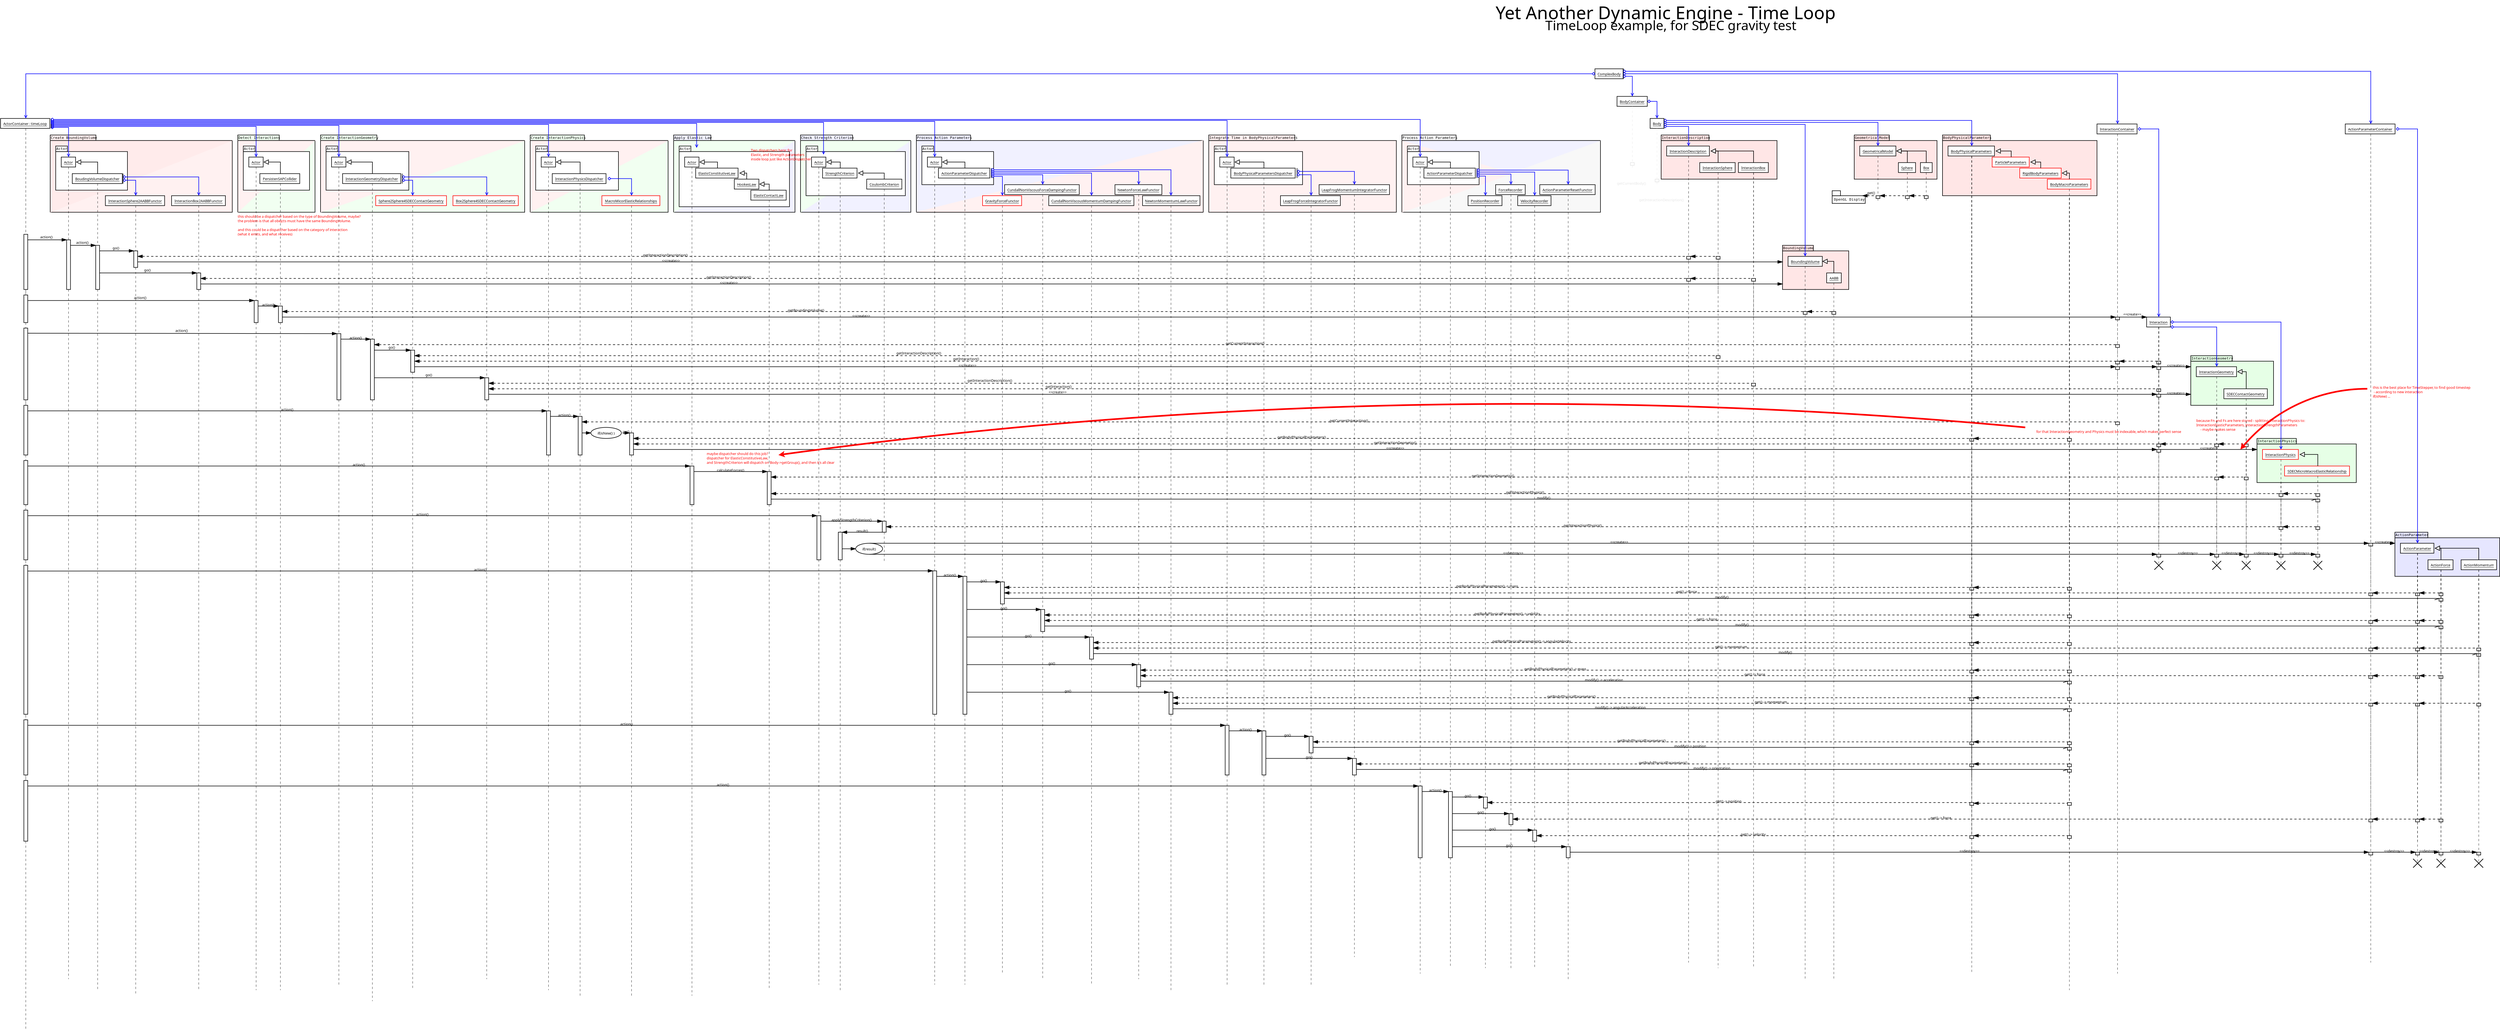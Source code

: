 <?xml version="1.0" encoding="UTF-8"?>
<dia:diagram xmlns:dia="http://www.lysator.liu.se/~alla/dia/">
  <dia:layer name="Background" visible="true">
    <dia:object type="UML - Object" version="0" id="O0">
      <dia:attribute name="obj_pos">
        <dia:point val="-78,8"/>
      </dia:attribute>
      <dia:attribute name="obj_bb">
        <dia:rectangle val="-78.05,7.95;-68.8,9.85"/>
      </dia:attribute>
      <dia:attribute name="elem_corner">
        <dia:point val="-78,8"/>
      </dia:attribute>
      <dia:attribute name="elem_width">
        <dia:real val="9.15"/>
      </dia:attribute>
      <dia:attribute name="elem_height">
        <dia:real val="1.8"/>
      </dia:attribute>
      <dia:attribute name="line_colour">
        <dia:color val="#000000"/>
      </dia:attribute>
      <dia:attribute name="fill_colour">
        <dia:color val="#ffffff"/>
      </dia:attribute>
      <dia:attribute name="text">
        <dia:composite type="text">
          <dia:attribute name="string">
            <dia:string>#ActorContainer : timeLoop#</dia:string>
          </dia:attribute>
          <dia:attribute name="font">
            <dia:font family="sans" style="0" name="Helvetica"/>
          </dia:attribute>
          <dia:attribute name="height">
            <dia:real val="0.8"/>
          </dia:attribute>
          <dia:attribute name="pos">
            <dia:point val="-73.425,9.1"/>
          </dia:attribute>
          <dia:attribute name="color">
            <dia:color val="#000000"/>
          </dia:attribute>
          <dia:attribute name="alignment">
            <dia:enum val="1"/>
          </dia:attribute>
        </dia:composite>
      </dia:attribute>
      <dia:attribute name="stereotype">
        <dia:string>##</dia:string>
      </dia:attribute>
      <dia:attribute name="exstate">
        <dia:string>##</dia:string>
      </dia:attribute>
      <dia:attribute name="attrib">
        <dia:composite type="text">
          <dia:attribute name="string">
            <dia:string>##</dia:string>
          </dia:attribute>
          <dia:attribute name="font">
            <dia:font family="sans" style="0" name="Helvetica"/>
          </dia:attribute>
          <dia:attribute name="height">
            <dia:real val="0.8"/>
          </dia:attribute>
          <dia:attribute name="pos">
            <dia:point val="0,0"/>
          </dia:attribute>
          <dia:attribute name="color">
            <dia:color val="#000000"/>
          </dia:attribute>
          <dia:attribute name="alignment">
            <dia:enum val="0"/>
          </dia:attribute>
        </dia:composite>
      </dia:attribute>
      <dia:attribute name="is_active">
        <dia:boolean val="false"/>
      </dia:attribute>
      <dia:attribute name="show_attribs">
        <dia:boolean val="false"/>
      </dia:attribute>
      <dia:attribute name="multiple">
        <dia:boolean val="false"/>
      </dia:attribute>
    </dia:object>
    <dia:object type="UML - Lifeline" version="0" id="O1">
      <dia:attribute name="obj_pos">
        <dia:point val="297,20.8"/>
      </dia:attribute>
      <dia:attribute name="obj_bb">
        <dia:rectangle val="296.65,20.775;297.35,166.025"/>
      </dia:attribute>
      <dia:attribute name="conn_endpoints">
        <dia:point val="297,20.8"/>
        <dia:point val="297,166"/>
      </dia:attribute>
      <dia:attribute name="line_colour">
        <dia:color val="#000000"/>
      </dia:attribute>
      <dia:attribute name="fill_colour">
        <dia:color val="#ffffff"/>
      </dia:attribute>
      <dia:attribute name="rtop">
        <dia:real val="105.2"/>
      </dia:attribute>
      <dia:attribute name="rbot">
        <dia:real val="105.7"/>
      </dia:attribute>
      <dia:attribute name="draw_focus">
        <dia:boolean val="true"/>
      </dia:attribute>
      <dia:attribute name="draw_cross">
        <dia:boolean val="false"/>
      </dia:attribute>
      <dia:attribute name="cpl_northwest">
        <dia:int val="1"/>
      </dia:attribute>
      <dia:attribute name="cpl_southwest">
        <dia:int val="1"/>
      </dia:attribute>
      <dia:attribute name="cpl_northeast">
        <dia:int val="1"/>
      </dia:attribute>
      <dia:attribute name="cpl_southeast">
        <dia:int val="1"/>
      </dia:attribute>
      <dia:connections>
        <dia:connection handle="0" to="O170" connection="6"/>
      </dia:connections>
    </dia:object>
    <dia:object type="UML - Lifeline" version="0" id="O2">
      <dia:attribute name="obj_pos">
        <dia:point val="297,20.8"/>
      </dia:attribute>
      <dia:attribute name="obj_bb">
        <dia:rectangle val="296.65,20.775;297.35,145.025"/>
      </dia:attribute>
      <dia:attribute name="conn_endpoints">
        <dia:point val="297,20.8"/>
        <dia:point val="297,145"/>
      </dia:attribute>
      <dia:attribute name="line_colour">
        <dia:color val="#000000"/>
      </dia:attribute>
      <dia:attribute name="fill_colour">
        <dia:color val="#ffffff"/>
      </dia:attribute>
      <dia:attribute name="rtop">
        <dia:real val="117.2"/>
      </dia:attribute>
      <dia:attribute name="rbot">
        <dia:real val="117.7"/>
      </dia:attribute>
      <dia:attribute name="draw_focus">
        <dia:boolean val="true"/>
      </dia:attribute>
      <dia:attribute name="draw_cross">
        <dia:boolean val="false"/>
      </dia:attribute>
      <dia:attribute name="cpl_northwest">
        <dia:int val="1"/>
      </dia:attribute>
      <dia:attribute name="cpl_southwest">
        <dia:int val="1"/>
      </dia:attribute>
      <dia:attribute name="cpl_northeast">
        <dia:int val="1"/>
      </dia:attribute>
      <dia:attribute name="cpl_southeast">
        <dia:int val="1"/>
      </dia:attribute>
      <dia:connections>
        <dia:connection handle="0" to="O170" connection="6"/>
      </dia:connections>
    </dia:object>
    <dia:object type="UML - Lifeline" version="0" id="O3">
      <dia:attribute name="obj_pos">
        <dia:point val="297,20.8"/>
      </dia:attribute>
      <dia:attribute name="obj_bb">
        <dia:rectangle val="296.65,20.775;297.35,138.025"/>
      </dia:attribute>
      <dia:attribute name="conn_endpoints">
        <dia:point val="297,20.8"/>
        <dia:point val="297,138"/>
      </dia:attribute>
      <dia:attribute name="line_colour">
        <dia:color val="#000000"/>
      </dia:attribute>
      <dia:attribute name="fill_colour">
        <dia:color val="#ffffff"/>
      </dia:attribute>
      <dia:attribute name="rtop">
        <dia:real val="111.2"/>
      </dia:attribute>
      <dia:attribute name="rbot">
        <dia:real val="111.7"/>
      </dia:attribute>
      <dia:attribute name="draw_focus">
        <dia:boolean val="true"/>
      </dia:attribute>
      <dia:attribute name="draw_cross">
        <dia:boolean val="false"/>
      </dia:attribute>
      <dia:attribute name="cpl_northwest">
        <dia:int val="1"/>
      </dia:attribute>
      <dia:attribute name="cpl_southwest">
        <dia:int val="1"/>
      </dia:attribute>
      <dia:attribute name="cpl_northeast">
        <dia:int val="1"/>
      </dia:attribute>
      <dia:attribute name="cpl_southeast">
        <dia:int val="1"/>
      </dia:attribute>
      <dia:connections>
        <dia:connection handle="0" to="O170" connection="6"/>
      </dia:connections>
    </dia:object>
    <dia:object type="UML - Lifeline" version="0" id="O4">
      <dia:attribute name="obj_pos">
        <dia:point val="297,20.8"/>
      </dia:attribute>
      <dia:attribute name="obj_bb">
        <dia:rectangle val="296.65,20.775;297.35,124.025"/>
      </dia:attribute>
      <dia:attribute name="conn_endpoints">
        <dia:point val="297,20.8"/>
        <dia:point val="297,124"/>
      </dia:attribute>
      <dia:attribute name="line_colour">
        <dia:color val="#000000"/>
      </dia:attribute>
      <dia:attribute name="fill_colour">
        <dia:color val="#ffffff"/>
      </dia:attribute>
      <dia:attribute name="rtop">
        <dia:real val="101.2"/>
      </dia:attribute>
      <dia:attribute name="rbot">
        <dia:real val="101.7"/>
      </dia:attribute>
      <dia:attribute name="draw_focus">
        <dia:boolean val="true"/>
      </dia:attribute>
      <dia:attribute name="draw_cross">
        <dia:boolean val="false"/>
      </dia:attribute>
      <dia:attribute name="cpl_northwest">
        <dia:int val="1"/>
      </dia:attribute>
      <dia:attribute name="cpl_southwest">
        <dia:int val="1"/>
      </dia:attribute>
      <dia:attribute name="cpl_northeast">
        <dia:int val="1"/>
      </dia:attribute>
      <dia:attribute name="cpl_southeast">
        <dia:int val="1"/>
      </dia:attribute>
      <dia:connections>
        <dia:connection handle="0" to="O170" connection="6"/>
      </dia:connections>
    </dia:object>
    <dia:object type="UML - Lifeline" version="0" id="O5">
      <dia:attribute name="obj_pos">
        <dia:point val="297,20.8"/>
      </dia:attribute>
      <dia:attribute name="obj_bb">
        <dia:rectangle val="296.65,20.775;297.35,127.025"/>
      </dia:attribute>
      <dia:attribute name="conn_endpoints">
        <dia:point val="297,20.8"/>
        <dia:point val="297,127"/>
      </dia:attribute>
      <dia:attribute name="line_colour">
        <dia:color val="#000000"/>
      </dia:attribute>
      <dia:attribute name="fill_colour">
        <dia:color val="#ffffff"/>
      </dia:attribute>
      <dia:attribute name="rtop">
        <dia:real val="104.2"/>
      </dia:attribute>
      <dia:attribute name="rbot">
        <dia:real val="104.7"/>
      </dia:attribute>
      <dia:attribute name="draw_focus">
        <dia:boolean val="true"/>
      </dia:attribute>
      <dia:attribute name="draw_cross">
        <dia:boolean val="false"/>
      </dia:attribute>
      <dia:attribute name="cpl_northwest">
        <dia:int val="1"/>
      </dia:attribute>
      <dia:attribute name="cpl_southwest">
        <dia:int val="1"/>
      </dia:attribute>
      <dia:attribute name="cpl_northeast">
        <dia:int val="1"/>
      </dia:attribute>
      <dia:attribute name="cpl_southeast">
        <dia:int val="1"/>
      </dia:attribute>
      <dia:connections>
        <dia:connection handle="0" to="O170" connection="6"/>
      </dia:connections>
    </dia:object>
    <dia:object type="UML - Lifeline" version="0" id="O6">
      <dia:attribute name="obj_pos">
        <dia:point val="297,20.8"/>
      </dia:attribute>
      <dia:attribute name="obj_bb">
        <dia:rectangle val="296.65,20.775;297.35,123.025"/>
      </dia:attribute>
      <dia:attribute name="conn_endpoints">
        <dia:point val="297,20.8"/>
        <dia:point val="297,123"/>
      </dia:attribute>
      <dia:attribute name="line_colour">
        <dia:color val="#000000"/>
      </dia:attribute>
      <dia:attribute name="fill_colour">
        <dia:color val="#ffffff"/>
      </dia:attribute>
      <dia:attribute name="rtop">
        <dia:real val="100.2"/>
      </dia:attribute>
      <dia:attribute name="rbot">
        <dia:real val="100.7"/>
      </dia:attribute>
      <dia:attribute name="draw_focus">
        <dia:boolean val="true"/>
      </dia:attribute>
      <dia:attribute name="draw_cross">
        <dia:boolean val="false"/>
      </dia:attribute>
      <dia:attribute name="cpl_northwest">
        <dia:int val="1"/>
      </dia:attribute>
      <dia:attribute name="cpl_southwest">
        <dia:int val="1"/>
      </dia:attribute>
      <dia:attribute name="cpl_northeast">
        <dia:int val="1"/>
      </dia:attribute>
      <dia:attribute name="cpl_southeast">
        <dia:int val="1"/>
      </dia:attribute>
      <dia:connections>
        <dia:connection handle="0" to="O170" connection="6"/>
      </dia:connections>
    </dia:object>
    <dia:object type="UML - Lifeline" version="0" id="O7">
      <dia:attribute name="obj_pos">
        <dia:point val="297,20.8"/>
      </dia:attribute>
      <dia:attribute name="obj_bb">
        <dia:rectangle val="296.65,20.775;297.35,120.025"/>
      </dia:attribute>
      <dia:attribute name="conn_endpoints">
        <dia:point val="297,20.8"/>
        <dia:point val="297,120"/>
      </dia:attribute>
      <dia:attribute name="line_colour">
        <dia:color val="#000000"/>
      </dia:attribute>
      <dia:attribute name="fill_colour">
        <dia:color val="#ffffff"/>
      </dia:attribute>
      <dia:attribute name="rtop">
        <dia:real val="94.2"/>
      </dia:attribute>
      <dia:attribute name="rbot">
        <dia:real val="94.7"/>
      </dia:attribute>
      <dia:attribute name="draw_focus">
        <dia:boolean val="true"/>
      </dia:attribute>
      <dia:attribute name="draw_cross">
        <dia:boolean val="false"/>
      </dia:attribute>
      <dia:attribute name="cpl_northwest">
        <dia:int val="1"/>
      </dia:attribute>
      <dia:attribute name="cpl_southwest">
        <dia:int val="1"/>
      </dia:attribute>
      <dia:attribute name="cpl_northeast">
        <dia:int val="1"/>
      </dia:attribute>
      <dia:attribute name="cpl_southeast">
        <dia:int val="1"/>
      </dia:attribute>
      <dia:connections>
        <dia:connection handle="0" to="O170" connection="6"/>
      </dia:connections>
    </dia:object>
    <dia:object type="UML - Lifeline" version="0" id="O8">
      <dia:attribute name="obj_pos">
        <dia:point val="297,20.8"/>
      </dia:attribute>
      <dia:attribute name="obj_bb">
        <dia:rectangle val="296.65,20.775;297.35,115.025"/>
      </dia:attribute>
      <dia:attribute name="conn_endpoints">
        <dia:point val="297,20.8"/>
        <dia:point val="297,115"/>
      </dia:attribute>
      <dia:attribute name="line_colour">
        <dia:color val="#000000"/>
      </dia:attribute>
      <dia:attribute name="fill_colour">
        <dia:color val="#ffffff"/>
      </dia:attribute>
      <dia:attribute name="rtop">
        <dia:real val="92.2"/>
      </dia:attribute>
      <dia:attribute name="rbot">
        <dia:real val="92.7"/>
      </dia:attribute>
      <dia:attribute name="draw_focus">
        <dia:boolean val="true"/>
      </dia:attribute>
      <dia:attribute name="draw_cross">
        <dia:boolean val="false"/>
      </dia:attribute>
      <dia:attribute name="cpl_northwest">
        <dia:int val="1"/>
      </dia:attribute>
      <dia:attribute name="cpl_southwest">
        <dia:int val="1"/>
      </dia:attribute>
      <dia:attribute name="cpl_northeast">
        <dia:int val="1"/>
      </dia:attribute>
      <dia:attribute name="cpl_southeast">
        <dia:int val="1"/>
      </dia:attribute>
      <dia:connections>
        <dia:connection handle="0" to="O170" connection="6"/>
      </dia:connections>
    </dia:object>
    <dia:object type="UML - Lifeline" version="0" id="O9">
      <dia:attribute name="obj_pos">
        <dia:point val="297,20.8"/>
      </dia:attribute>
      <dia:attribute name="obj_bb">
        <dia:rectangle val="296.65,20.775;297.35,103.025"/>
      </dia:attribute>
      <dia:attribute name="conn_endpoints">
        <dia:point val="297,20.8"/>
        <dia:point val="297,103"/>
      </dia:attribute>
      <dia:attribute name="line_colour">
        <dia:color val="#000000"/>
      </dia:attribute>
      <dia:attribute name="fill_colour">
        <dia:color val="#ffffff"/>
      </dia:attribute>
      <dia:attribute name="rtop">
        <dia:real val="77.2"/>
      </dia:attribute>
      <dia:attribute name="rbot">
        <dia:real val="77.7"/>
      </dia:attribute>
      <dia:attribute name="draw_focus">
        <dia:boolean val="true"/>
      </dia:attribute>
      <dia:attribute name="draw_cross">
        <dia:boolean val="false"/>
      </dia:attribute>
      <dia:attribute name="cpl_northwest">
        <dia:int val="1"/>
      </dia:attribute>
      <dia:attribute name="cpl_southwest">
        <dia:int val="1"/>
      </dia:attribute>
      <dia:attribute name="cpl_northeast">
        <dia:int val="1"/>
      </dia:attribute>
      <dia:attribute name="cpl_southeast">
        <dia:int val="1"/>
      </dia:attribute>
      <dia:connections>
        <dia:connection handle="0" to="O170" connection="6"/>
      </dia:connections>
    </dia:object>
    <dia:object type="UML - Lifeline" version="0" id="O10">
      <dia:attribute name="obj_pos">
        <dia:point val="297,20.8"/>
      </dia:attribute>
      <dia:attribute name="obj_bb">
        <dia:rectangle val="296.65,20.775;297.35,113.025"/>
      </dia:attribute>
      <dia:attribute name="conn_endpoints">
        <dia:point val="297,20.8"/>
        <dia:point val="297,113"/>
      </dia:attribute>
      <dia:attribute name="line_colour">
        <dia:color val="#000000"/>
      </dia:attribute>
      <dia:attribute name="fill_colour">
        <dia:color val="#ffffff"/>
      </dia:attribute>
      <dia:attribute name="rtop">
        <dia:real val="89.2"/>
      </dia:attribute>
      <dia:attribute name="rbot">
        <dia:real val="89.7"/>
      </dia:attribute>
      <dia:attribute name="draw_focus">
        <dia:boolean val="true"/>
      </dia:attribute>
      <dia:attribute name="draw_cross">
        <dia:boolean val="false"/>
      </dia:attribute>
      <dia:attribute name="cpl_northwest">
        <dia:int val="1"/>
      </dia:attribute>
      <dia:attribute name="cpl_southwest">
        <dia:int val="1"/>
      </dia:attribute>
      <dia:attribute name="cpl_northeast">
        <dia:int val="1"/>
      </dia:attribute>
      <dia:attribute name="cpl_southeast">
        <dia:int val="1"/>
      </dia:attribute>
      <dia:connections>
        <dia:connection handle="0" to="O170" connection="6"/>
      </dia:connections>
    </dia:object>
    <dia:object type="UML - Lifeline" version="0" id="O11">
      <dia:attribute name="obj_pos">
        <dia:point val="297,20.8"/>
      </dia:attribute>
      <dia:attribute name="obj_bb">
        <dia:rectangle val="296.65,20.775;297.35,113.025"/>
      </dia:attribute>
      <dia:attribute name="conn_endpoints">
        <dia:point val="297,20.8"/>
        <dia:point val="297,113"/>
      </dia:attribute>
      <dia:attribute name="line_colour">
        <dia:color val="#000000"/>
      </dia:attribute>
      <dia:attribute name="fill_colour">
        <dia:color val="#ffffff"/>
      </dia:attribute>
      <dia:attribute name="rtop">
        <dia:real val="87.2"/>
      </dia:attribute>
      <dia:attribute name="rbot">
        <dia:real val="87.7"/>
      </dia:attribute>
      <dia:attribute name="draw_focus">
        <dia:boolean val="true"/>
      </dia:attribute>
      <dia:attribute name="draw_cross">
        <dia:boolean val="false"/>
      </dia:attribute>
      <dia:attribute name="cpl_northwest">
        <dia:int val="1"/>
      </dia:attribute>
      <dia:attribute name="cpl_southwest">
        <dia:int val="1"/>
      </dia:attribute>
      <dia:attribute name="cpl_northeast">
        <dia:int val="1"/>
      </dia:attribute>
      <dia:attribute name="cpl_southeast">
        <dia:int val="1"/>
      </dia:attribute>
      <dia:connections>
        <dia:connection handle="0" to="O170" connection="6"/>
      </dia:connections>
    </dia:object>
    <dia:object type="UML - Lifeline" version="0" id="O12">
      <dia:attribute name="obj_pos">
        <dia:point val="297,20.8"/>
      </dia:attribute>
      <dia:attribute name="obj_bb">
        <dia:rectangle val="296.65,20.775;297.35,108.025"/>
      </dia:attribute>
      <dia:attribute name="conn_endpoints">
        <dia:point val="297,20.8"/>
        <dia:point val="297,108"/>
      </dia:attribute>
      <dia:attribute name="line_colour">
        <dia:color val="#000000"/>
      </dia:attribute>
      <dia:attribute name="fill_colour">
        <dia:color val="#ffffff"/>
      </dia:attribute>
      <dia:attribute name="rtop">
        <dia:real val="82.2"/>
      </dia:attribute>
      <dia:attribute name="rbot">
        <dia:real val="82.7"/>
      </dia:attribute>
      <dia:attribute name="draw_focus">
        <dia:boolean val="true"/>
      </dia:attribute>
      <dia:attribute name="draw_cross">
        <dia:boolean val="false"/>
      </dia:attribute>
      <dia:attribute name="cpl_northwest">
        <dia:int val="1"/>
      </dia:attribute>
      <dia:attribute name="cpl_southwest">
        <dia:int val="1"/>
      </dia:attribute>
      <dia:attribute name="cpl_northeast">
        <dia:int val="1"/>
      </dia:attribute>
      <dia:attribute name="cpl_southeast">
        <dia:int val="1"/>
      </dia:attribute>
      <dia:connections>
        <dia:connection handle="0" to="O170" connection="6"/>
      </dia:connections>
    </dia:object>
    <dia:object type="UML - Lifeline" version="0" id="O13">
      <dia:attribute name="obj_pos">
        <dia:point val="297,20.8"/>
      </dia:attribute>
      <dia:attribute name="obj_bb">
        <dia:rectangle val="296.65,20.775;297.35,98.025"/>
      </dia:attribute>
      <dia:attribute name="conn_endpoints">
        <dia:point val="297,20.8"/>
        <dia:point val="297,98"/>
      </dia:attribute>
      <dia:attribute name="line_colour">
        <dia:color val="#000000"/>
      </dia:attribute>
      <dia:attribute name="fill_colour">
        <dia:color val="#ffffff"/>
      </dia:attribute>
      <dia:attribute name="rtop">
        <dia:real val="72.2"/>
      </dia:attribute>
      <dia:attribute name="rbot">
        <dia:real val="72.7"/>
      </dia:attribute>
      <dia:attribute name="draw_focus">
        <dia:boolean val="true"/>
      </dia:attribute>
      <dia:attribute name="draw_cross">
        <dia:boolean val="false"/>
      </dia:attribute>
      <dia:attribute name="cpl_northwest">
        <dia:int val="1"/>
      </dia:attribute>
      <dia:attribute name="cpl_southwest">
        <dia:int val="1"/>
      </dia:attribute>
      <dia:attribute name="cpl_northeast">
        <dia:int val="1"/>
      </dia:attribute>
      <dia:attribute name="cpl_southeast">
        <dia:int val="1"/>
      </dia:attribute>
      <dia:connections>
        <dia:connection handle="0" to="O170" connection="6"/>
      </dia:connections>
    </dia:object>
    <dia:object type="UML - LargePackage" version="0" id="O14">
      <dia:attribute name="obj_pos">
        <dia:point val="176,12"/>
      </dia:attribute>
      <dia:attribute name="obj_bb">
        <dia:rectangle val="175.95,10.95;212.05,25.05"/>
      </dia:attribute>
      <dia:attribute name="elem_corner">
        <dia:point val="176,12"/>
      </dia:attribute>
      <dia:attribute name="elem_width">
        <dia:real val="36"/>
      </dia:attribute>
      <dia:attribute name="elem_height">
        <dia:real val="13"/>
      </dia:attribute>
      <dia:attribute name="line_colour">
        <dia:color val="#000000"/>
      </dia:attribute>
      <dia:attribute name="fill_colour">
        <dia:color val="#f8f8f8"/>
      </dia:attribute>
      <dia:attribute name="stereotype">
        <dia:string>##</dia:string>
      </dia:attribute>
      <dia:attribute name="name">
        <dia:string>#Process Action Parameters#</dia:string>
      </dia:attribute>
    </dia:object>
    <dia:object type="Standard - Polygon" version="0" id="O15">
      <dia:attribute name="obj_pos">
        <dia:point val="176,25"/>
      </dia:attribute>
      <dia:attribute name="obj_bb">
        <dia:rectangle val="175.95,11.95;212.286,25.071"/>
      </dia:attribute>
      <dia:attribute name="poly_points">
        <dia:point val="176,25"/>
        <dia:point val="176,12"/>
        <dia:point val="212,12"/>
      </dia:attribute>
      <dia:attribute name="line_color">
        <dia:color val="#f1f1ff"/>
      </dia:attribute>
      <dia:attribute name="inner_color">
        <dia:color val="#f1f1ff"/>
      </dia:attribute>
      <dia:attribute name="show_background">
        <dia:boolean val="true"/>
      </dia:attribute>
    </dia:object>
    <dia:object type="UML - Lifeline" version="0" id="O16">
      <dia:attribute name="obj_pos">
        <dia:point val="-73.425,9.8"/>
      </dia:attribute>
      <dia:attribute name="obj_bb">
        <dia:rectangle val="-73.775,9.775;-73.075,173.225"/>
      </dia:attribute>
      <dia:attribute name="conn_endpoints">
        <dia:point val="-73.425,9.8"/>
        <dia:point val="-73.425,173.2"/>
      </dia:attribute>
      <dia:attribute name="line_colour">
        <dia:color val="#000000"/>
      </dia:attribute>
      <dia:attribute name="fill_colour">
        <dia:color val="#ffffff"/>
      </dia:attribute>
      <dia:attribute name="rtop">
        <dia:real val="118.2"/>
      </dia:attribute>
      <dia:attribute name="rbot">
        <dia:real val="129.2"/>
      </dia:attribute>
      <dia:attribute name="draw_focus">
        <dia:boolean val="true"/>
      </dia:attribute>
      <dia:attribute name="draw_cross">
        <dia:boolean val="false"/>
      </dia:attribute>
      <dia:attribute name="cpl_northwest">
        <dia:int val="10"/>
      </dia:attribute>
      <dia:attribute name="cpl_southwest">
        <dia:int val="10"/>
      </dia:attribute>
      <dia:attribute name="cpl_northeast">
        <dia:int val="10"/>
      </dia:attribute>
      <dia:attribute name="cpl_southeast">
        <dia:int val="10"/>
      </dia:attribute>
      <dia:connections>
        <dia:connection handle="0" to="O0" connection="6"/>
      </dia:connections>
    </dia:object>
    <dia:object type="UML - LargePackage" version="0" id="O17">
      <dia:attribute name="obj_pos">
        <dia:point val="-35,12"/>
      </dia:attribute>
      <dia:attribute name="obj_bb">
        <dia:rectangle val="-35.05,10.95;-20.95,25.05"/>
      </dia:attribute>
      <dia:attribute name="elem_corner">
        <dia:point val="-35,12"/>
      </dia:attribute>
      <dia:attribute name="elem_width">
        <dia:real val="14"/>
      </dia:attribute>
      <dia:attribute name="elem_height">
        <dia:real val="13"/>
      </dia:attribute>
      <dia:attribute name="line_colour">
        <dia:color val="#000000"/>
      </dia:attribute>
      <dia:attribute name="fill_colour">
        <dia:color val="#f1fff1"/>
      </dia:attribute>
      <dia:attribute name="stereotype">
        <dia:string>##</dia:string>
      </dia:attribute>
      <dia:attribute name="name">
        <dia:string>#Detect Interactions#</dia:string>
      </dia:attribute>
    </dia:object>
    <dia:object type="Standard - Polygon" version="0" id="O18">
      <dia:attribute name="obj_pos">
        <dia:point val="-35,25"/>
      </dia:attribute>
      <dia:attribute name="obj_bb">
        <dia:rectangle val="-35.05,11.95;-20.873,25.115"/>
      </dia:attribute>
      <dia:attribute name="poly_points">
        <dia:point val="-35,25"/>
        <dia:point val="-21,12"/>
        <dia:point val="-35,12"/>
      </dia:attribute>
      <dia:attribute name="line_color">
        <dia:color val="#fff1f1"/>
      </dia:attribute>
      <dia:attribute name="inner_color">
        <dia:color val="#fff1f1"/>
      </dia:attribute>
      <dia:attribute name="show_background">
        <dia:boolean val="true"/>
      </dia:attribute>
    </dia:object>
    <dia:object type="UML - LargePackage" version="0" id="O19">
      <dia:attribute name="obj_pos">
        <dia:point val="-69,12"/>
      </dia:attribute>
      <dia:attribute name="obj_bb">
        <dia:rectangle val="-69.05,10.95;-35.95,25.05"/>
      </dia:attribute>
      <dia:attribute name="elem_corner">
        <dia:point val="-69,12"/>
      </dia:attribute>
      <dia:attribute name="elem_width">
        <dia:real val="33"/>
      </dia:attribute>
      <dia:attribute name="elem_height">
        <dia:real val="13"/>
      </dia:attribute>
      <dia:attribute name="line_colour">
        <dia:color val="#000000"/>
      </dia:attribute>
      <dia:attribute name="fill_colour">
        <dia:color val="#fff1f1"/>
      </dia:attribute>
      <dia:attribute name="stereotype">
        <dia:string>##</dia:string>
      </dia:attribute>
      <dia:attribute name="name">
        <dia:string>#Create BoundingVolume#</dia:string>
      </dia:attribute>
    </dia:object>
    <dia:object type="Standard - Polygon" version="0" id="O20">
      <dia:attribute name="obj_pos">
        <dia:point val="-69,25"/>
      </dia:attribute>
      <dia:attribute name="obj_bb">
        <dia:rectangle val="-69.05,11.95;-35.737,25.073"/>
      </dia:attribute>
      <dia:attribute name="poly_points">
        <dia:point val="-69,25"/>
        <dia:point val="-36,12"/>
        <dia:point val="-69,12"/>
      </dia:attribute>
      <dia:attribute name="line_color">
        <dia:color val="#ffebeb"/>
      </dia:attribute>
      <dia:attribute name="inner_color">
        <dia:color val="#ffebeb"/>
      </dia:attribute>
      <dia:attribute name="show_background">
        <dia:boolean val="true"/>
      </dia:attribute>
    </dia:object>
    <dia:object type="UML - LargePackage" version="0" id="O21">
      <dia:attribute name="obj_pos">
        <dia:point val="67,12"/>
      </dia:attribute>
      <dia:attribute name="obj_bb">
        <dia:rectangle val="66.95,10.95;87.05,25.05"/>
      </dia:attribute>
      <dia:attribute name="elem_corner">
        <dia:point val="67,12"/>
      </dia:attribute>
      <dia:attribute name="elem_width">
        <dia:real val="20"/>
      </dia:attribute>
      <dia:attribute name="elem_height">
        <dia:real val="13"/>
      </dia:attribute>
      <dia:attribute name="line_colour">
        <dia:color val="#000000"/>
      </dia:attribute>
      <dia:attribute name="fill_colour">
        <dia:color val="#f1f1ff"/>
      </dia:attribute>
      <dia:attribute name="stereotype">
        <dia:string>##</dia:string>
      </dia:attribute>
      <dia:attribute name="name">
        <dia:string>#Check Strength Criterion#</dia:string>
      </dia:attribute>
    </dia:object>
    <dia:object type="Standard - Polygon" version="0" id="O22">
      <dia:attribute name="obj_pos">
        <dia:point val="67,12"/>
      </dia:attribute>
      <dia:attribute name="obj_bb">
        <dia:rectangle val="66.95,11.95;87.169,25.092"/>
      </dia:attribute>
      <dia:attribute name="poly_points">
        <dia:point val="67,12"/>
        <dia:point val="67,25"/>
        <dia:point val="87,12"/>
      </dia:attribute>
      <dia:attribute name="line_color">
        <dia:color val="#f1fff1"/>
      </dia:attribute>
      <dia:attribute name="inner_color">
        <dia:color val="#f1fff1"/>
      </dia:attribute>
      <dia:attribute name="show_background">
        <dia:boolean val="true"/>
      </dia:attribute>
    </dia:object>
    <dia:object type="UML - LargePackage" version="0" id="O23">
      <dia:attribute name="obj_pos">
        <dia:point val="44,12"/>
      </dia:attribute>
      <dia:attribute name="obj_bb">
        <dia:rectangle val="43.95,10.95;66.05,25.05"/>
      </dia:attribute>
      <dia:attribute name="elem_corner">
        <dia:point val="44,12"/>
      </dia:attribute>
      <dia:attribute name="elem_width">
        <dia:real val="22"/>
      </dia:attribute>
      <dia:attribute name="elem_height">
        <dia:real val="13"/>
      </dia:attribute>
      <dia:attribute name="line_colour">
        <dia:color val="#000000"/>
      </dia:attribute>
      <dia:attribute name="fill_colour">
        <dia:color val="#f1f1ff"/>
      </dia:attribute>
      <dia:attribute name="stereotype">
        <dia:string>##</dia:string>
      </dia:attribute>
      <dia:attribute name="name">
        <dia:string>#Apply Elastic Law#</dia:string>
      </dia:attribute>
    </dia:object>
    <dia:object type="Standard - Polygon" version="0" id="O24">
      <dia:attribute name="obj_pos">
        <dia:point val="44,12"/>
      </dia:attribute>
      <dia:attribute name="obj_bb">
        <dia:rectangle val="43.95,11.95;66.183,25.088"/>
      </dia:attribute>
      <dia:attribute name="poly_points">
        <dia:point val="44,12"/>
        <dia:point val="44,25"/>
        <dia:point val="66,12"/>
      </dia:attribute>
      <dia:attribute name="line_color">
        <dia:color val="#f1fff1"/>
      </dia:attribute>
      <dia:attribute name="inner_color">
        <dia:color val="#f1fff1"/>
      </dia:attribute>
      <dia:attribute name="show_background">
        <dia:boolean val="true"/>
      </dia:attribute>
    </dia:object>
    <dia:object type="UML - LargePackage" version="0" id="O25">
      <dia:attribute name="obj_pos">
        <dia:point val="18,12"/>
      </dia:attribute>
      <dia:attribute name="obj_bb">
        <dia:rectangle val="17.95,10.95;43.05,25.05"/>
      </dia:attribute>
      <dia:attribute name="elem_corner">
        <dia:point val="18,12"/>
      </dia:attribute>
      <dia:attribute name="elem_width">
        <dia:real val="25"/>
      </dia:attribute>
      <dia:attribute name="elem_height">
        <dia:real val="13"/>
      </dia:attribute>
      <dia:attribute name="line_colour">
        <dia:color val="#000000"/>
      </dia:attribute>
      <dia:attribute name="fill_colour">
        <dia:color val="#f1fff1"/>
      </dia:attribute>
      <dia:attribute name="stereotype">
        <dia:string>##</dia:string>
      </dia:attribute>
      <dia:attribute name="name">
        <dia:string>#Create InteractionPhysics#</dia:string>
      </dia:attribute>
    </dia:object>
    <dia:object type="Standard - Polygon" version="0" id="O26">
      <dia:attribute name="obj_pos">
        <dia:point val="18,12"/>
      </dia:attribute>
      <dia:attribute name="obj_bb">
        <dia:rectangle val="17.95,11.95;43.205,25.082"/>
      </dia:attribute>
      <dia:attribute name="poly_points">
        <dia:point val="18,12"/>
        <dia:point val="18,25"/>
        <dia:point val="43,12"/>
      </dia:attribute>
      <dia:attribute name="line_color">
        <dia:color val="#fff1f1"/>
      </dia:attribute>
      <dia:attribute name="inner_color">
        <dia:color val="#fff1f1"/>
      </dia:attribute>
      <dia:attribute name="show_background">
        <dia:boolean val="true"/>
      </dia:attribute>
    </dia:object>
    <dia:object type="UML - LargePackage" version="0" id="O27">
      <dia:attribute name="obj_pos">
        <dia:point val="-20,12"/>
      </dia:attribute>
      <dia:attribute name="obj_bb">
        <dia:rectangle val="-20.05,10.95;17.05,25.05"/>
      </dia:attribute>
      <dia:attribute name="elem_corner">
        <dia:point val="-20,12"/>
      </dia:attribute>
      <dia:attribute name="elem_width">
        <dia:real val="37"/>
      </dia:attribute>
      <dia:attribute name="elem_height">
        <dia:real val="13"/>
      </dia:attribute>
      <dia:attribute name="line_colour">
        <dia:color val="#000000"/>
      </dia:attribute>
      <dia:attribute name="fill_colour">
        <dia:color val="#f1fff1"/>
      </dia:attribute>
      <dia:attribute name="stereotype">
        <dia:string>##</dia:string>
      </dia:attribute>
      <dia:attribute name="name">
        <dia:string>#Create InteractionGeometry#</dia:string>
      </dia:attribute>
    </dia:object>
    <dia:object type="Standard - Polygon" version="0" id="O28">
      <dia:attribute name="obj_pos">
        <dia:point val="-20,25"/>
      </dia:attribute>
      <dia:attribute name="obj_bb">
        <dia:rectangle val="-20.05,11.95;17.293,25.071"/>
      </dia:attribute>
      <dia:attribute name="poly_points">
        <dia:point val="-20,25"/>
        <dia:point val="17,12"/>
        <dia:point val="-20,12"/>
      </dia:attribute>
      <dia:attribute name="line_color">
        <dia:color val="#fff1f1"/>
      </dia:attribute>
      <dia:attribute name="inner_color">
        <dia:color val="#fff1f1"/>
      </dia:attribute>
      <dia:attribute name="show_background">
        <dia:boolean val="true"/>
      </dia:attribute>
    </dia:object>
    <dia:object type="Standard - Polygon" version="0" id="O29">
      <dia:attribute name="obj_pos">
        <dia:point val="176,25"/>
      </dia:attribute>
      <dia:attribute name="obj_bb">
        <dia:rectangle val="175.95,11.933;196.162,25.07"/>
      </dia:attribute>
      <dia:attribute name="poly_points">
        <dia:point val="176,25"/>
        <dia:point val="176,12"/>
        <dia:point val="196,18"/>
      </dia:attribute>
      <dia:attribute name="line_color">
        <dia:color val="#fff1f1"/>
      </dia:attribute>
      <dia:attribute name="inner_color">
        <dia:color val="#fff1f1"/>
      </dia:attribute>
      <dia:attribute name="show_background">
        <dia:boolean val="true"/>
      </dia:attribute>
      <dia:childnode parent="O14"/>
    </dia:object>
    <dia:object type="UML - LargePackage" version="0" id="O30">
      <dia:attribute name="obj_pos">
        <dia:point val="88,12"/>
      </dia:attribute>
      <dia:attribute name="obj_bb">
        <dia:rectangle val="87.95,10.95;140.05,25.05"/>
      </dia:attribute>
      <dia:attribute name="elem_corner">
        <dia:point val="88,12"/>
      </dia:attribute>
      <dia:attribute name="elem_width">
        <dia:real val="52"/>
      </dia:attribute>
      <dia:attribute name="elem_height">
        <dia:real val="13"/>
      </dia:attribute>
      <dia:attribute name="line_colour">
        <dia:color val="#000000"/>
      </dia:attribute>
      <dia:attribute name="fill_colour">
        <dia:color val="#f1f1ff"/>
      </dia:attribute>
      <dia:attribute name="stereotype">
        <dia:string>##</dia:string>
      </dia:attribute>
      <dia:attribute name="name">
        <dia:string>#Process Action Parameters#</dia:string>
      </dia:attribute>
    </dia:object>
    <dia:object type="Standard - Polygon" version="0" id="O31">
      <dia:attribute name="obj_pos">
        <dia:point val="88,25"/>
      </dia:attribute>
      <dia:attribute name="obj_bb">
        <dia:rectangle val="87.594,11.936;140.05,25.05"/>
      </dia:attribute>
      <dia:attribute name="poly_points">
        <dia:point val="88,25"/>
        <dia:point val="140,25"/>
        <dia:point val="140,12"/>
      </dia:attribute>
      <dia:attribute name="line_color">
        <dia:color val="#fff1f1"/>
      </dia:attribute>
      <dia:attribute name="inner_color">
        <dia:color val="#fff1f1"/>
      </dia:attribute>
      <dia:attribute name="show_background">
        <dia:boolean val="true"/>
      </dia:attribute>
      <dia:childnode parent="O30"/>
    </dia:object>
    <dia:object type="UML - Lifeline" version="0" id="O32">
      <dia:attribute name="obj_pos">
        <dia:point val="-73.425,9.8"/>
      </dia:attribute>
      <dia:attribute name="obj_bb">
        <dia:rectangle val="-73.775,9.775;-73.075,128.025"/>
      </dia:attribute>
      <dia:attribute name="conn_endpoints">
        <dia:point val="-73.425,9.8"/>
        <dia:point val="-73.425,128"/>
      </dia:attribute>
      <dia:attribute name="line_colour">
        <dia:color val="#000000"/>
      </dia:attribute>
      <dia:attribute name="fill_colour">
        <dia:color val="#ffffff"/>
      </dia:attribute>
      <dia:attribute name="rtop">
        <dia:real val="107.2"/>
      </dia:attribute>
      <dia:attribute name="rbot">
        <dia:real val="117.2"/>
      </dia:attribute>
      <dia:attribute name="draw_focus">
        <dia:boolean val="true"/>
      </dia:attribute>
      <dia:attribute name="draw_cross">
        <dia:boolean val="false"/>
      </dia:attribute>
      <dia:attribute name="cpl_northwest">
        <dia:int val="4"/>
      </dia:attribute>
      <dia:attribute name="cpl_southwest">
        <dia:int val="4"/>
      </dia:attribute>
      <dia:attribute name="cpl_northeast">
        <dia:int val="4"/>
      </dia:attribute>
      <dia:attribute name="cpl_southeast">
        <dia:int val="4"/>
      </dia:attribute>
      <dia:connections>
        <dia:connection handle="0" to="O0" connection="6"/>
      </dia:connections>
    </dia:object>
    <dia:object type="UML - Lifeline" version="0" id="O33">
      <dia:attribute name="obj_pos">
        <dia:point val="279.3,14.8"/>
      </dia:attribute>
      <dia:attribute name="obj_bb">
        <dia:rectangle val="278.95,14.775;279.65,128.025"/>
      </dia:attribute>
      <dia:attribute name="conn_endpoints">
        <dia:point val="279.3,14.8"/>
        <dia:point val="279.3,128"/>
      </dia:attribute>
      <dia:attribute name="line_colour">
        <dia:color val="#000000"/>
      </dia:attribute>
      <dia:attribute name="fill_colour">
        <dia:color val="#ffffff"/>
      </dia:attribute>
      <dia:attribute name="rtop">
        <dia:real val="83.2"/>
      </dia:attribute>
      <dia:attribute name="rbot">
        <dia:real val="83.7"/>
      </dia:attribute>
      <dia:attribute name="draw_focus">
        <dia:boolean val="true"/>
      </dia:attribute>
      <dia:attribute name="draw_cross">
        <dia:boolean val="false"/>
      </dia:attribute>
      <dia:attribute name="cpl_northwest">
        <dia:int val="1"/>
      </dia:attribute>
      <dia:attribute name="cpl_southwest">
        <dia:int val="1"/>
      </dia:attribute>
      <dia:attribute name="cpl_northeast">
        <dia:int val="1"/>
      </dia:attribute>
      <dia:attribute name="cpl_southeast">
        <dia:int val="1"/>
      </dia:attribute>
      <dia:connections>
        <dia:connection handle="0" to="O158" connection="6"/>
      </dia:connections>
    </dia:object>
    <dia:object type="UML - Lifeline" version="0" id="O34">
      <dia:attribute name="obj_pos">
        <dia:point val="279.3,14.8"/>
      </dia:attribute>
      <dia:attribute name="obj_bb">
        <dia:rectangle val="278.95,14.775;279.65,163.025"/>
      </dia:attribute>
      <dia:attribute name="conn_endpoints">
        <dia:point val="279.3,14.8"/>
        <dia:point val="279.3,163"/>
      </dia:attribute>
      <dia:attribute name="line_colour">
        <dia:color val="#000000"/>
      </dia:attribute>
      <dia:attribute name="fill_colour">
        <dia:color val="#ffffff"/>
      </dia:attribute>
      <dia:attribute name="rtop">
        <dia:real val="110.2"/>
      </dia:attribute>
      <dia:attribute name="rbot">
        <dia:real val="110.7"/>
      </dia:attribute>
      <dia:attribute name="draw_focus">
        <dia:boolean val="true"/>
      </dia:attribute>
      <dia:attribute name="draw_cross">
        <dia:boolean val="false"/>
      </dia:attribute>
      <dia:attribute name="cpl_northwest">
        <dia:int val="1"/>
      </dia:attribute>
      <dia:attribute name="cpl_southwest">
        <dia:int val="1"/>
      </dia:attribute>
      <dia:attribute name="cpl_northeast">
        <dia:int val="1"/>
      </dia:attribute>
      <dia:attribute name="cpl_southeast">
        <dia:int val="1"/>
      </dia:attribute>
      <dia:connections>
        <dia:connection handle="0" to="O158" connection="6"/>
      </dia:connections>
    </dia:object>
    <dia:object type="UML - Lifeline" version="0" id="O35">
      <dia:attribute name="obj_pos">
        <dia:point val="279.3,14.8"/>
      </dia:attribute>
      <dia:attribute name="obj_bb">
        <dia:rectangle val="278.95,14.775;279.65,122.025"/>
      </dia:attribute>
      <dia:attribute name="conn_endpoints">
        <dia:point val="279.3,14.8"/>
        <dia:point val="279.3,122"/>
      </dia:attribute>
      <dia:attribute name="line_colour">
        <dia:color val="#000000"/>
      </dia:attribute>
      <dia:attribute name="fill_colour">
        <dia:color val="#ffffff"/>
      </dia:attribute>
      <dia:attribute name="rtop">
        <dia:real val="93.2"/>
      </dia:attribute>
      <dia:attribute name="rbot">
        <dia:real val="93.7"/>
      </dia:attribute>
      <dia:attribute name="draw_focus">
        <dia:boolean val="true"/>
      </dia:attribute>
      <dia:attribute name="draw_cross">
        <dia:boolean val="false"/>
      </dia:attribute>
      <dia:attribute name="cpl_northwest">
        <dia:int val="1"/>
      </dia:attribute>
      <dia:attribute name="cpl_southwest">
        <dia:int val="1"/>
      </dia:attribute>
      <dia:attribute name="cpl_northeast">
        <dia:int val="1"/>
      </dia:attribute>
      <dia:attribute name="cpl_southeast">
        <dia:int val="1"/>
      </dia:attribute>
      <dia:connections>
        <dia:connection handle="0" to="O158" connection="6"/>
      </dia:connections>
    </dia:object>
    <dia:object type="UML - Lifeline" version="0" id="O36">
      <dia:attribute name="obj_pos">
        <dia:point val="279.3,14.8"/>
      </dia:attribute>
      <dia:attribute name="obj_bb">
        <dia:rectangle val="278.95,14.775;279.65,123.025"/>
      </dia:attribute>
      <dia:attribute name="conn_endpoints">
        <dia:point val="279.3,14.8"/>
        <dia:point val="279.3,123"/>
      </dia:attribute>
      <dia:attribute name="line_colour">
        <dia:color val="#000000"/>
      </dia:attribute>
      <dia:attribute name="fill_colour">
        <dia:color val="#ffffff"/>
      </dia:attribute>
      <dia:attribute name="rtop">
        <dia:real val="98.2"/>
      </dia:attribute>
      <dia:attribute name="rbot">
        <dia:real val="98.7"/>
      </dia:attribute>
      <dia:attribute name="draw_focus">
        <dia:boolean val="true"/>
      </dia:attribute>
      <dia:attribute name="draw_cross">
        <dia:boolean val="false"/>
      </dia:attribute>
      <dia:attribute name="cpl_northwest">
        <dia:int val="1"/>
      </dia:attribute>
      <dia:attribute name="cpl_southwest">
        <dia:int val="1"/>
      </dia:attribute>
      <dia:attribute name="cpl_northeast">
        <dia:int val="1"/>
      </dia:attribute>
      <dia:attribute name="cpl_southeast">
        <dia:int val="1"/>
      </dia:attribute>
      <dia:connections>
        <dia:connection handle="0" to="O158" connection="6"/>
      </dia:connections>
    </dia:object>
    <dia:object type="UML - Lifeline" version="0" id="O37">
      <dia:attribute name="obj_pos">
        <dia:point val="279.3,14.8"/>
      </dia:attribute>
      <dia:attribute name="obj_bb">
        <dia:rectangle val="278.95,14.775;279.65,127.025"/>
      </dia:attribute>
      <dia:attribute name="conn_endpoints">
        <dia:point val="279.3,14.8"/>
        <dia:point val="279.3,127"/>
      </dia:attribute>
      <dia:attribute name="line_colour">
        <dia:color val="#000000"/>
      </dia:attribute>
      <dia:attribute name="fill_colour">
        <dia:color val="#ffffff"/>
      </dia:attribute>
      <dia:attribute name="rtop">
        <dia:real val="88.2"/>
      </dia:attribute>
      <dia:attribute name="rbot">
        <dia:real val="88.7"/>
      </dia:attribute>
      <dia:attribute name="draw_focus">
        <dia:boolean val="true"/>
      </dia:attribute>
      <dia:attribute name="draw_cross">
        <dia:boolean val="false"/>
      </dia:attribute>
      <dia:attribute name="cpl_northwest">
        <dia:int val="1"/>
      </dia:attribute>
      <dia:attribute name="cpl_southwest">
        <dia:int val="1"/>
      </dia:attribute>
      <dia:attribute name="cpl_northeast">
        <dia:int val="1"/>
      </dia:attribute>
      <dia:attribute name="cpl_southeast">
        <dia:int val="1"/>
      </dia:attribute>
      <dia:connections>
        <dia:connection handle="0" to="O158" connection="6"/>
      </dia:connections>
    </dia:object>
    <dia:object type="UML - Lifeline" version="0" id="O38">
      <dia:attribute name="obj_pos">
        <dia:point val="279.3,14.8"/>
      </dia:attribute>
      <dia:attribute name="obj_bb">
        <dia:rectangle val="278.95,14.775;279.65,128.025"/>
      </dia:attribute>
      <dia:attribute name="conn_endpoints">
        <dia:point val="279.3,14.8"/>
        <dia:point val="279.3,128"/>
      </dia:attribute>
      <dia:attribute name="line_colour">
        <dia:color val="#000000"/>
      </dia:attribute>
      <dia:attribute name="fill_colour">
        <dia:color val="#ffffff"/>
      </dia:attribute>
      <dia:attribute name="rtop">
        <dia:real val="106.2"/>
      </dia:attribute>
      <dia:attribute name="rbot">
        <dia:real val="106.7"/>
      </dia:attribute>
      <dia:attribute name="draw_focus">
        <dia:boolean val="true"/>
      </dia:attribute>
      <dia:attribute name="draw_cross">
        <dia:boolean val="false"/>
      </dia:attribute>
      <dia:attribute name="cpl_northwest">
        <dia:int val="1"/>
      </dia:attribute>
      <dia:attribute name="cpl_southwest">
        <dia:int val="1"/>
      </dia:attribute>
      <dia:attribute name="cpl_northeast">
        <dia:int val="1"/>
      </dia:attribute>
      <dia:attribute name="cpl_southeast">
        <dia:int val="1"/>
      </dia:attribute>
      <dia:connections>
        <dia:connection handle="0" to="O158" connection="6"/>
      </dia:connections>
    </dia:object>
    <dia:object type="UML - Message" version="0" id="O39">
      <dia:attribute name="obj_pos">
        <dia:point val="159.9,122"/>
      </dia:attribute>
      <dia:attribute name="obj_bb">
        <dia:rectangle val="159.85,121.4;296.7,122.4"/>
      </dia:attribute>
      <dia:attribute name="conn_endpoints">
        <dia:point val="159.9,122"/>
        <dia:point val="296.65,122"/>
      </dia:attribute>
      <dia:attribute name="line_colour">
        <dia:color val="#000000"/>
      </dia:attribute>
      <dia:attribute name="text">
        <dia:string>#modify() -&gt; position#</dia:string>
      </dia:attribute>
      <dia:attribute name="type">
        <dia:enum val="5"/>
      </dia:attribute>
      <dia:attribute name="text_pos">
        <dia:point val="228.274,122"/>
      </dia:attribute>
      <dia:connections>
        <dia:connection handle="0" to="O372" connection="12"/>
        <dia:connection handle="1" to="O4" connection="0"/>
      </dia:connections>
    </dia:object>
    <dia:object type="UML - LargePackage" version="0" id="O40">
      <dia:attribute name="obj_pos">
        <dia:point val="141,12"/>
      </dia:attribute>
      <dia:attribute name="obj_bb">
        <dia:rectangle val="140.95,10.95;175.05,25.05"/>
      </dia:attribute>
      <dia:attribute name="elem_corner">
        <dia:point val="141,12"/>
      </dia:attribute>
      <dia:attribute name="elem_width">
        <dia:real val="34"/>
      </dia:attribute>
      <dia:attribute name="elem_height">
        <dia:real val="13"/>
      </dia:attribute>
      <dia:attribute name="line_colour">
        <dia:color val="#000000"/>
      </dia:attribute>
      <dia:attribute name="fill_colour">
        <dia:color val="#fff1f1"/>
      </dia:attribute>
      <dia:attribute name="stereotype">
        <dia:string>##</dia:string>
      </dia:attribute>
      <dia:attribute name="name">
        <dia:string>#Integrate Time in BodyPhysicalParameters#</dia:string>
      </dia:attribute>
    </dia:object>
    <dia:object type="UML - LargePackage" version="0" id="O41">
      <dia:attribute name="obj_pos">
        <dia:point val="142,14"/>
      </dia:attribute>
      <dia:attribute name="obj_bb">
        <dia:rectangle val="141.95,12.95;158.05,20.05"/>
      </dia:attribute>
      <dia:attribute name="elem_corner">
        <dia:point val="142,14"/>
      </dia:attribute>
      <dia:attribute name="elem_width">
        <dia:real val="16"/>
      </dia:attribute>
      <dia:attribute name="elem_height">
        <dia:real val="6"/>
      </dia:attribute>
      <dia:attribute name="line_colour">
        <dia:color val="#000000"/>
      </dia:attribute>
      <dia:attribute name="fill_colour">
        <dia:color val="#ffffff"/>
      </dia:attribute>
      <dia:attribute name="stereotype">
        <dia:string>##</dia:string>
      </dia:attribute>
      <dia:attribute name="name">
        <dia:string>#Actor#</dia:string>
      </dia:attribute>
      <dia:childnode parent="O40"/>
    </dia:object>
    <dia:object type="UML - Lifeline" version="0" id="O42">
      <dia:attribute name="obj_pos">
        <dia:point val="360.1,86.8"/>
      </dia:attribute>
      <dia:attribute name="obj_bb">
        <dia:rectangle val="359.75,86.775;360.45,101.025"/>
      </dia:attribute>
      <dia:attribute name="conn_endpoints">
        <dia:point val="360.1,86.8"/>
        <dia:point val="360.1,101"/>
      </dia:attribute>
      <dia:attribute name="line_colour">
        <dia:color val="#000000"/>
      </dia:attribute>
      <dia:attribute name="fill_colour">
        <dia:color val="#ffffff"/>
      </dia:attribute>
      <dia:attribute name="rtop">
        <dia:real val="12.2"/>
      </dia:attribute>
      <dia:attribute name="rbot">
        <dia:real val="12.7"/>
      </dia:attribute>
      <dia:attribute name="draw_focus">
        <dia:boolean val="true"/>
      </dia:attribute>
      <dia:attribute name="draw_cross">
        <dia:boolean val="false"/>
      </dia:attribute>
      <dia:attribute name="cpl_northwest">
        <dia:int val="1"/>
      </dia:attribute>
      <dia:attribute name="cpl_southwest">
        <dia:int val="1"/>
      </dia:attribute>
      <dia:attribute name="cpl_northeast">
        <dia:int val="1"/>
      </dia:attribute>
      <dia:attribute name="cpl_southeast">
        <dia:int val="1"/>
      </dia:attribute>
      <dia:connections>
        <dia:connection handle="0" to="O175" connection="6"/>
      </dia:connections>
    </dia:object>
    <dia:object type="UML - Lifeline" version="0" id="O43">
      <dia:attribute name="obj_pos">
        <dia:point val="351.625,10.8"/>
      </dia:attribute>
      <dia:attribute name="obj_bb">
        <dia:rectangle val="351.275,10.775;351.975,101.025"/>
      </dia:attribute>
      <dia:attribute name="conn_endpoints">
        <dia:point val="351.625,10.8"/>
        <dia:point val="351.625,101"/>
      </dia:attribute>
      <dia:attribute name="line_colour">
        <dia:color val="#000000"/>
      </dia:attribute>
      <dia:attribute name="fill_colour">
        <dia:color val="#ffffff"/>
      </dia:attribute>
      <dia:attribute name="rtop">
        <dia:real val="88.2"/>
      </dia:attribute>
      <dia:attribute name="rbot">
        <dia:real val="88.7"/>
      </dia:attribute>
      <dia:attribute name="draw_focus">
        <dia:boolean val="true"/>
      </dia:attribute>
      <dia:attribute name="draw_cross">
        <dia:boolean val="false"/>
      </dia:attribute>
      <dia:attribute name="cpl_northwest">
        <dia:int val="1"/>
      </dia:attribute>
      <dia:attribute name="cpl_southwest">
        <dia:int val="1"/>
      </dia:attribute>
      <dia:attribute name="cpl_northeast">
        <dia:int val="1"/>
      </dia:attribute>
      <dia:attribute name="cpl_southeast">
        <dia:int val="1"/>
      </dia:attribute>
      <dia:connections>
        <dia:connection handle="0" to="O176" connection="6"/>
      </dia:connections>
    </dia:object>
    <dia:object type="UML - Lifeline" version="0" id="O44">
      <dia:attribute name="obj_pos">
        <dia:point val="364.35,89.8"/>
      </dia:attribute>
      <dia:attribute name="obj_bb">
        <dia:rectangle val="364,89.775;364.7,97.025"/>
      </dia:attribute>
      <dia:attribute name="conn_endpoints">
        <dia:point val="364.35,89.8"/>
        <dia:point val="364.35,97"/>
      </dia:attribute>
      <dia:attribute name="line_colour">
        <dia:color val="#000000"/>
      </dia:attribute>
      <dia:attribute name="fill_colour">
        <dia:color val="#ffffff"/>
      </dia:attribute>
      <dia:attribute name="rtop">
        <dia:real val="5.2"/>
      </dia:attribute>
      <dia:attribute name="rbot">
        <dia:real val="5.7"/>
      </dia:attribute>
      <dia:attribute name="draw_focus">
        <dia:boolean val="true"/>
      </dia:attribute>
      <dia:attribute name="draw_cross">
        <dia:boolean val="false"/>
      </dia:attribute>
      <dia:attribute name="cpl_northwest">
        <dia:int val="1"/>
      </dia:attribute>
      <dia:attribute name="cpl_southwest">
        <dia:int val="1"/>
      </dia:attribute>
      <dia:attribute name="cpl_northeast">
        <dia:int val="1"/>
      </dia:attribute>
      <dia:attribute name="cpl_southeast">
        <dia:int val="1"/>
      </dia:attribute>
      <dia:connections>
        <dia:connection handle="0" to="O178" connection="6"/>
      </dia:connections>
    </dia:object>
    <dia:object type="UML - Lifeline" version="0" id="O45">
      <dia:attribute name="obj_pos">
        <dia:point val="364.35,89.8"/>
      </dia:attribute>
      <dia:attribute name="obj_bb">
        <dia:rectangle val="364,89.775;364.7,105.025"/>
      </dia:attribute>
      <dia:attribute name="conn_endpoints">
        <dia:point val="364.35,89.8"/>
        <dia:point val="364.35,105"/>
      </dia:attribute>
      <dia:attribute name="line_colour">
        <dia:color val="#000000"/>
      </dia:attribute>
      <dia:attribute name="fill_colour">
        <dia:color val="#ffffff"/>
      </dia:attribute>
      <dia:attribute name="rtop">
        <dia:real val="10.2"/>
      </dia:attribute>
      <dia:attribute name="rbot">
        <dia:real val="10.7"/>
      </dia:attribute>
      <dia:attribute name="draw_focus">
        <dia:boolean val="true"/>
      </dia:attribute>
      <dia:attribute name="draw_cross">
        <dia:boolean val="false"/>
      </dia:attribute>
      <dia:attribute name="cpl_northwest">
        <dia:int val="1"/>
      </dia:attribute>
      <dia:attribute name="cpl_southwest">
        <dia:int val="1"/>
      </dia:attribute>
      <dia:attribute name="cpl_northeast">
        <dia:int val="1"/>
      </dia:attribute>
      <dia:attribute name="cpl_southeast">
        <dia:int val="1"/>
      </dia:attribute>
      <dia:connections>
        <dia:connection handle="0" to="O178" connection="6"/>
      </dia:connections>
    </dia:object>
    <dia:object type="UML - Lifeline" version="0" id="O46">
      <dia:attribute name="obj_pos">
        <dia:point val="360.1,86.8"/>
      </dia:attribute>
      <dia:attribute name="obj_bb">
        <dia:rectangle val="359.75,86.775;360.45,105.025"/>
      </dia:attribute>
      <dia:attribute name="conn_endpoints">
        <dia:point val="360.1,86.8"/>
        <dia:point val="360.1,105"/>
      </dia:attribute>
      <dia:attribute name="line_colour">
        <dia:color val="#000000"/>
      </dia:attribute>
      <dia:attribute name="fill_colour">
        <dia:color val="#ffffff"/>
      </dia:attribute>
      <dia:attribute name="rtop">
        <dia:real val="17.2"/>
      </dia:attribute>
      <dia:attribute name="rbot">
        <dia:real val="17.7"/>
      </dia:attribute>
      <dia:attribute name="draw_focus">
        <dia:boolean val="true"/>
      </dia:attribute>
      <dia:attribute name="draw_cross">
        <dia:boolean val="false"/>
      </dia:attribute>
      <dia:attribute name="cpl_northwest">
        <dia:int val="1"/>
      </dia:attribute>
      <dia:attribute name="cpl_southwest">
        <dia:int val="1"/>
      </dia:attribute>
      <dia:attribute name="cpl_northeast">
        <dia:int val="1"/>
      </dia:attribute>
      <dia:attribute name="cpl_southeast">
        <dia:int val="1"/>
      </dia:attribute>
      <dia:connections>
        <dia:connection handle="0" to="O175" connection="6"/>
      </dia:connections>
    </dia:object>
    <dia:object type="UML - Lifeline" version="0" id="O47">
      <dia:attribute name="obj_pos">
        <dia:point val="351.625,10.8"/>
      </dia:attribute>
      <dia:attribute name="obj_bb">
        <dia:rectangle val="351.275,10.775;351.975,105.025"/>
      </dia:attribute>
      <dia:attribute name="conn_endpoints">
        <dia:point val="351.625,10.8"/>
        <dia:point val="351.625,105"/>
      </dia:attribute>
      <dia:attribute name="line_colour">
        <dia:color val="#000000"/>
      </dia:attribute>
      <dia:attribute name="fill_colour">
        <dia:color val="#ffffff"/>
      </dia:attribute>
      <dia:attribute name="rtop">
        <dia:real val="93.2"/>
      </dia:attribute>
      <dia:attribute name="rbot">
        <dia:real val="93.7"/>
      </dia:attribute>
      <dia:attribute name="draw_focus">
        <dia:boolean val="true"/>
      </dia:attribute>
      <dia:attribute name="draw_cross">
        <dia:boolean val="false"/>
      </dia:attribute>
      <dia:attribute name="cpl_northwest">
        <dia:int val="1"/>
      </dia:attribute>
      <dia:attribute name="cpl_southwest">
        <dia:int val="1"/>
      </dia:attribute>
      <dia:attribute name="cpl_northeast">
        <dia:int val="1"/>
      </dia:attribute>
      <dia:attribute name="cpl_southeast">
        <dia:int val="1"/>
      </dia:attribute>
      <dia:connections>
        <dia:connection handle="0" to="O176" connection="6"/>
      </dia:connections>
    </dia:object>
    <dia:object type="UML - Lifeline" version="0" id="O48">
      <dia:attribute name="obj_pos">
        <dia:point val="364.35,89.8"/>
      </dia:attribute>
      <dia:attribute name="obj_bb">
        <dia:rectangle val="364,89.775;364.7,128.025"/>
      </dia:attribute>
      <dia:attribute name="conn_endpoints">
        <dia:point val="364.35,89.8"/>
        <dia:point val="364.35,128"/>
      </dia:attribute>
      <dia:attribute name="line_colour">
        <dia:color val="#000000"/>
      </dia:attribute>
      <dia:attribute name="fill_colour">
        <dia:color val="#ffffff"/>
      </dia:attribute>
      <dia:attribute name="rtop">
        <dia:real val="19.2"/>
      </dia:attribute>
      <dia:attribute name="rbot">
        <dia:real val="19.7"/>
      </dia:attribute>
      <dia:attribute name="draw_focus">
        <dia:boolean val="true"/>
      </dia:attribute>
      <dia:attribute name="draw_cross">
        <dia:boolean val="false"/>
      </dia:attribute>
      <dia:attribute name="cpl_northwest">
        <dia:int val="1"/>
      </dia:attribute>
      <dia:attribute name="cpl_southwest">
        <dia:int val="1"/>
      </dia:attribute>
      <dia:attribute name="cpl_northeast">
        <dia:int val="1"/>
      </dia:attribute>
      <dia:attribute name="cpl_southeast">
        <dia:int val="1"/>
      </dia:attribute>
      <dia:connections>
        <dia:connection handle="0" to="O178" connection="6"/>
      </dia:connections>
    </dia:object>
    <dia:object type="UML - Lifeline" version="0" id="O49">
      <dia:attribute name="obj_pos">
        <dia:point val="371.2,89.8"/>
      </dia:attribute>
      <dia:attribute name="obj_bb">
        <dia:rectangle val="370.85,89.775;371.55,109.225"/>
      </dia:attribute>
      <dia:attribute name="conn_endpoints">
        <dia:point val="371.2,89.8"/>
        <dia:point val="371.2,109.2"/>
      </dia:attribute>
      <dia:attribute name="line_colour">
        <dia:color val="#000000"/>
      </dia:attribute>
      <dia:attribute name="fill_colour">
        <dia:color val="#ffffff"/>
      </dia:attribute>
      <dia:attribute name="rtop">
        <dia:real val="15.2"/>
      </dia:attribute>
      <dia:attribute name="rbot">
        <dia:real val="15.7"/>
      </dia:attribute>
      <dia:attribute name="draw_focus">
        <dia:boolean val="true"/>
      </dia:attribute>
      <dia:attribute name="draw_cross">
        <dia:boolean val="false"/>
      </dia:attribute>
      <dia:attribute name="cpl_northwest">
        <dia:int val="1"/>
      </dia:attribute>
      <dia:attribute name="cpl_southwest">
        <dia:int val="1"/>
      </dia:attribute>
      <dia:attribute name="cpl_northeast">
        <dia:int val="1"/>
      </dia:attribute>
      <dia:attribute name="cpl_southeast">
        <dia:int val="1"/>
      </dia:attribute>
      <dia:connections>
        <dia:connection handle="0" to="O179" connection="6"/>
      </dia:connections>
    </dia:object>
    <dia:object type="UML - Lifeline" version="0" id="O50">
      <dia:attribute name="obj_pos">
        <dia:point val="360.1,86.8"/>
      </dia:attribute>
      <dia:attribute name="obj_bb">
        <dia:rectangle val="359.75,86.775;360.45,110.025"/>
      </dia:attribute>
      <dia:attribute name="conn_endpoints">
        <dia:point val="360.1,86.8"/>
        <dia:point val="360.1,110"/>
      </dia:attribute>
      <dia:attribute name="line_colour">
        <dia:color val="#000000"/>
      </dia:attribute>
      <dia:attribute name="fill_colour">
        <dia:color val="#ffffff"/>
      </dia:attribute>
      <dia:attribute name="rtop">
        <dia:real val="22.2"/>
      </dia:attribute>
      <dia:attribute name="rbot">
        <dia:real val="22.7"/>
      </dia:attribute>
      <dia:attribute name="draw_focus">
        <dia:boolean val="true"/>
      </dia:attribute>
      <dia:attribute name="draw_cross">
        <dia:boolean val="false"/>
      </dia:attribute>
      <dia:attribute name="cpl_northwest">
        <dia:int val="1"/>
      </dia:attribute>
      <dia:attribute name="cpl_southwest">
        <dia:int val="1"/>
      </dia:attribute>
      <dia:attribute name="cpl_northeast">
        <dia:int val="1"/>
      </dia:attribute>
      <dia:attribute name="cpl_southeast">
        <dia:int val="1"/>
      </dia:attribute>
      <dia:connections>
        <dia:connection handle="0" to="O175" connection="6"/>
      </dia:connections>
    </dia:object>
    <dia:object type="UML - Lifeline" version="0" id="O51">
      <dia:attribute name="obj_pos">
        <dia:point val="351.625,10.8"/>
      </dia:attribute>
      <dia:attribute name="obj_bb">
        <dia:rectangle val="351.275,10.775;351.975,110.025"/>
      </dia:attribute>
      <dia:attribute name="conn_endpoints">
        <dia:point val="351.625,10.8"/>
        <dia:point val="351.625,110"/>
      </dia:attribute>
      <dia:attribute name="line_colour">
        <dia:color val="#000000"/>
      </dia:attribute>
      <dia:attribute name="fill_colour">
        <dia:color val="#ffffff"/>
      </dia:attribute>
      <dia:attribute name="rtop">
        <dia:real val="98.2"/>
      </dia:attribute>
      <dia:attribute name="rbot">
        <dia:real val="98.7"/>
      </dia:attribute>
      <dia:attribute name="draw_focus">
        <dia:boolean val="true"/>
      </dia:attribute>
      <dia:attribute name="draw_cross">
        <dia:boolean val="false"/>
      </dia:attribute>
      <dia:attribute name="cpl_northwest">
        <dia:int val="1"/>
      </dia:attribute>
      <dia:attribute name="cpl_southwest">
        <dia:int val="1"/>
      </dia:attribute>
      <dia:attribute name="cpl_northeast">
        <dia:int val="1"/>
      </dia:attribute>
      <dia:attribute name="cpl_southeast">
        <dia:int val="1"/>
      </dia:attribute>
      <dia:connections>
        <dia:connection handle="0" to="O176" connection="6"/>
      </dia:connections>
    </dia:object>
    <dia:object type="UML - Lifeline" version="0" id="O52">
      <dia:attribute name="obj_pos">
        <dia:point val="371.2,89.8"/>
      </dia:attribute>
      <dia:attribute name="obj_bb">
        <dia:rectangle val="370.85,89.775;371.55,128.025"/>
      </dia:attribute>
      <dia:attribute name="conn_endpoints">
        <dia:point val="371.2,89.8"/>
        <dia:point val="371.2,128"/>
      </dia:attribute>
      <dia:attribute name="line_colour">
        <dia:color val="#000000"/>
      </dia:attribute>
      <dia:attribute name="fill_colour">
        <dia:color val="#ffffff"/>
      </dia:attribute>
      <dia:attribute name="rtop">
        <dia:real val="24.2"/>
      </dia:attribute>
      <dia:attribute name="rbot">
        <dia:real val="24.7"/>
      </dia:attribute>
      <dia:attribute name="draw_focus">
        <dia:boolean val="true"/>
      </dia:attribute>
      <dia:attribute name="draw_cross">
        <dia:boolean val="false"/>
      </dia:attribute>
      <dia:attribute name="cpl_northwest">
        <dia:int val="1"/>
      </dia:attribute>
      <dia:attribute name="cpl_southwest">
        <dia:int val="1"/>
      </dia:attribute>
      <dia:attribute name="cpl_northeast">
        <dia:int val="1"/>
      </dia:attribute>
      <dia:attribute name="cpl_southeast">
        <dia:int val="1"/>
      </dia:attribute>
      <dia:connections>
        <dia:connection handle="0" to="O179" connection="6"/>
      </dia:connections>
    </dia:object>
    <dia:object type="UML - Lifeline" version="0" id="O53">
      <dia:attribute name="obj_pos">
        <dia:point val="351.625,10.8"/>
      </dia:attribute>
      <dia:attribute name="obj_bb">
        <dia:rectangle val="351.275,10.775;351.975,137.025"/>
      </dia:attribute>
      <dia:attribute name="conn_endpoints">
        <dia:point val="351.625,10.8"/>
        <dia:point val="351.625,137"/>
      </dia:attribute>
      <dia:attribute name="line_colour">
        <dia:color val="#000000"/>
      </dia:attribute>
      <dia:attribute name="fill_colour">
        <dia:color val="#ffffff"/>
      </dia:attribute>
      <dia:attribute name="rtop">
        <dia:real val="103.2"/>
      </dia:attribute>
      <dia:attribute name="rbot">
        <dia:real val="103.7"/>
      </dia:attribute>
      <dia:attribute name="draw_focus">
        <dia:boolean val="true"/>
      </dia:attribute>
      <dia:attribute name="draw_cross">
        <dia:boolean val="false"/>
      </dia:attribute>
      <dia:attribute name="cpl_northwest">
        <dia:int val="1"/>
      </dia:attribute>
      <dia:attribute name="cpl_southwest">
        <dia:int val="1"/>
      </dia:attribute>
      <dia:attribute name="cpl_northeast">
        <dia:int val="1"/>
      </dia:attribute>
      <dia:attribute name="cpl_southeast">
        <dia:int val="1"/>
      </dia:attribute>
      <dia:connections>
        <dia:connection handle="0" to="O176" connection="6"/>
      </dia:connections>
    </dia:object>
    <dia:object type="UML - Lifeline" version="0" id="O54">
      <dia:attribute name="obj_pos">
        <dia:point val="360.1,86.8"/>
      </dia:attribute>
      <dia:attribute name="obj_bb">
        <dia:rectangle val="359.75,86.775;360.45,127.025"/>
      </dia:attribute>
      <dia:attribute name="conn_endpoints">
        <dia:point val="360.1,86.8"/>
        <dia:point val="360.1,127"/>
      </dia:attribute>
      <dia:attribute name="line_colour">
        <dia:color val="#000000"/>
      </dia:attribute>
      <dia:attribute name="fill_colour">
        <dia:color val="#ffffff"/>
      </dia:attribute>
      <dia:attribute name="rtop">
        <dia:real val="27.2"/>
      </dia:attribute>
      <dia:attribute name="rbot">
        <dia:real val="27.7"/>
      </dia:attribute>
      <dia:attribute name="draw_focus">
        <dia:boolean val="true"/>
      </dia:attribute>
      <dia:attribute name="draw_cross">
        <dia:boolean val="false"/>
      </dia:attribute>
      <dia:attribute name="cpl_northwest">
        <dia:int val="1"/>
      </dia:attribute>
      <dia:attribute name="cpl_southwest">
        <dia:int val="1"/>
      </dia:attribute>
      <dia:attribute name="cpl_northeast">
        <dia:int val="1"/>
      </dia:attribute>
      <dia:attribute name="cpl_southeast">
        <dia:int val="1"/>
      </dia:attribute>
      <dia:connections>
        <dia:connection handle="0" to="O175" connection="6"/>
      </dia:connections>
    </dia:object>
    <dia:object type="UML - Lifeline" version="0" id="O55">
      <dia:attribute name="obj_pos">
        <dia:point val="342.025,72.8"/>
      </dia:attribute>
      <dia:attribute name="obj_bb">
        <dia:rectangle val="340.875,72.775;343.175,89.825"/>
      </dia:attribute>
      <dia:attribute name="conn_endpoints">
        <dia:point val="342.025,72.8"/>
        <dia:point val="342.025,89"/>
      </dia:attribute>
      <dia:attribute name="line_colour">
        <dia:color val="#000000"/>
      </dia:attribute>
      <dia:attribute name="fill_colour">
        <dia:color val="#ffffff"/>
      </dia:attribute>
      <dia:attribute name="rtop">
        <dia:real val="14.2"/>
      </dia:attribute>
      <dia:attribute name="rbot">
        <dia:real val="14.7"/>
      </dia:attribute>
      <dia:attribute name="draw_focus">
        <dia:boolean val="true"/>
      </dia:attribute>
      <dia:attribute name="draw_cross">
        <dia:boolean val="true"/>
      </dia:attribute>
      <dia:attribute name="cpl_northwest">
        <dia:int val="1"/>
      </dia:attribute>
      <dia:attribute name="cpl_southwest">
        <dia:int val="1"/>
      </dia:attribute>
      <dia:attribute name="cpl_northeast">
        <dia:int val="1"/>
      </dia:attribute>
      <dia:attribute name="cpl_southeast">
        <dia:int val="1"/>
      </dia:attribute>
      <dia:connections>
        <dia:connection handle="0" to="O145" connection="6"/>
      </dia:connections>
    </dia:object>
    <dia:object type="UML - Lifeline" version="0" id="O56">
      <dia:attribute name="obj_pos">
        <dia:point val="335.35,69.8"/>
      </dia:attribute>
      <dia:attribute name="obj_bb">
        <dia:rectangle val="334.2,69.775;336.5,89.825"/>
      </dia:attribute>
      <dia:attribute name="conn_endpoints">
        <dia:point val="335.35,69.8"/>
        <dia:point val="335.35,89"/>
      </dia:attribute>
      <dia:attribute name="line_colour">
        <dia:color val="#000000"/>
      </dia:attribute>
      <dia:attribute name="fill_colour">
        <dia:color val="#ffffff"/>
      </dia:attribute>
      <dia:attribute name="rtop">
        <dia:real val="17.2"/>
      </dia:attribute>
      <dia:attribute name="rbot">
        <dia:real val="17.7"/>
      </dia:attribute>
      <dia:attribute name="draw_focus">
        <dia:boolean val="true"/>
      </dia:attribute>
      <dia:attribute name="draw_cross">
        <dia:boolean val="true"/>
      </dia:attribute>
      <dia:attribute name="cpl_northwest">
        <dia:int val="1"/>
      </dia:attribute>
      <dia:attribute name="cpl_southwest">
        <dia:int val="1"/>
      </dia:attribute>
      <dia:attribute name="cpl_northeast">
        <dia:int val="1"/>
      </dia:attribute>
      <dia:attribute name="cpl_southeast">
        <dia:int val="1"/>
      </dia:attribute>
      <dia:connections>
        <dia:connection handle="0" to="O139" connection="6"/>
      </dia:connections>
    </dia:object>
    <dia:object type="UML - Lifeline" version="0" id="O57">
      <dia:attribute name="obj_pos">
        <dia:point val="329.05,58.8"/>
      </dia:attribute>
      <dia:attribute name="obj_bb">
        <dia:rectangle val="327.9,58.775;330.2,89.825"/>
      </dia:attribute>
      <dia:attribute name="conn_endpoints">
        <dia:point val="329.05,58.8"/>
        <dia:point val="329.05,89"/>
      </dia:attribute>
      <dia:attribute name="line_colour">
        <dia:color val="#000000"/>
      </dia:attribute>
      <dia:attribute name="fill_colour">
        <dia:color val="#ffffff"/>
      </dia:attribute>
      <dia:attribute name="rtop">
        <dia:real val="28.2"/>
      </dia:attribute>
      <dia:attribute name="rbot">
        <dia:real val="28.7"/>
      </dia:attribute>
      <dia:attribute name="draw_focus">
        <dia:boolean val="true"/>
      </dia:attribute>
      <dia:attribute name="draw_cross">
        <dia:boolean val="true"/>
      </dia:attribute>
      <dia:attribute name="cpl_northwest">
        <dia:int val="1"/>
      </dia:attribute>
      <dia:attribute name="cpl_southwest">
        <dia:int val="1"/>
      </dia:attribute>
      <dia:attribute name="cpl_northeast">
        <dia:int val="1"/>
      </dia:attribute>
      <dia:attribute name="cpl_southeast">
        <dia:int val="1"/>
      </dia:attribute>
      <dia:connections>
        <dia:connection handle="0" to="O143" connection="6"/>
      </dia:connections>
    </dia:object>
    <dia:object type="UML - Lifeline" version="0" id="O58">
      <dia:attribute name="obj_pos">
        <dia:point val="323.7,54.8"/>
      </dia:attribute>
      <dia:attribute name="obj_bb">
        <dia:rectangle val="322.55,54.775;324.85,89.825"/>
      </dia:attribute>
      <dia:attribute name="conn_endpoints">
        <dia:point val="323.7,54.8"/>
        <dia:point val="323.7,89"/>
      </dia:attribute>
      <dia:attribute name="line_colour">
        <dia:color val="#000000"/>
      </dia:attribute>
      <dia:attribute name="fill_colour">
        <dia:color val="#ffffff"/>
      </dia:attribute>
      <dia:attribute name="rtop">
        <dia:real val="32.2"/>
      </dia:attribute>
      <dia:attribute name="rbot">
        <dia:real val="32.7"/>
      </dia:attribute>
      <dia:attribute name="draw_focus">
        <dia:boolean val="true"/>
      </dia:attribute>
      <dia:attribute name="draw_cross">
        <dia:boolean val="true"/>
      </dia:attribute>
      <dia:attribute name="cpl_northwest">
        <dia:int val="1"/>
      </dia:attribute>
      <dia:attribute name="cpl_southwest">
        <dia:int val="1"/>
      </dia:attribute>
      <dia:attribute name="cpl_northeast">
        <dia:int val="1"/>
      </dia:attribute>
      <dia:attribute name="cpl_southeast">
        <dia:int val="1"/>
      </dia:attribute>
      <dia:connections>
        <dia:connection handle="0" to="O138" connection="6"/>
      </dia:connections>
    </dia:object>
    <dia:object type="UML - Lifeline" version="0" id="O59">
      <dia:attribute name="obj_pos">
        <dia:point val="313.2,45.8"/>
      </dia:attribute>
      <dia:attribute name="obj_bb">
        <dia:rectangle val="312.05,45.775;314.35,89.825"/>
      </dia:attribute>
      <dia:attribute name="conn_endpoints">
        <dia:point val="313.2,45.8"/>
        <dia:point val="313.2,89"/>
      </dia:attribute>
      <dia:attribute name="line_colour">
        <dia:color val="#000000"/>
      </dia:attribute>
      <dia:attribute name="fill_colour">
        <dia:color val="#ffffff"/>
      </dia:attribute>
      <dia:attribute name="rtop">
        <dia:real val="41.2"/>
      </dia:attribute>
      <dia:attribute name="rbot">
        <dia:real val="41.7"/>
      </dia:attribute>
      <dia:attribute name="draw_focus">
        <dia:boolean val="true"/>
      </dia:attribute>
      <dia:attribute name="draw_cross">
        <dia:boolean val="true"/>
      </dia:attribute>
      <dia:attribute name="cpl_northwest">
        <dia:int val="1"/>
      </dia:attribute>
      <dia:attribute name="cpl_southwest">
        <dia:int val="1"/>
      </dia:attribute>
      <dia:attribute name="cpl_northeast">
        <dia:int val="1"/>
      </dia:attribute>
      <dia:attribute name="cpl_southeast">
        <dia:int val="1"/>
      </dia:attribute>
      <dia:connections>
        <dia:connection handle="0" to="O136" connection="6"/>
      </dia:connections>
    </dia:object>
    <dia:object type="UML - LargePackage" version="0" id="O60">
      <dia:attribute name="obj_pos">
        <dia:point val="274,12"/>
      </dia:attribute>
      <dia:attribute name="obj_bb">
        <dia:rectangle val="273.95,10.95;302.05,22.05"/>
      </dia:attribute>
      <dia:attribute name="elem_corner">
        <dia:point val="274,12"/>
      </dia:attribute>
      <dia:attribute name="elem_width">
        <dia:real val="28"/>
      </dia:attribute>
      <dia:attribute name="elem_height">
        <dia:real val="10"/>
      </dia:attribute>
      <dia:attribute name="line_colour">
        <dia:color val="#000000"/>
      </dia:attribute>
      <dia:attribute name="fill_colour">
        <dia:color val="#ffe6e6"/>
      </dia:attribute>
      <dia:attribute name="stereotype">
        <dia:string>##</dia:string>
      </dia:attribute>
      <dia:attribute name="name">
        <dia:string>#BodyPhysicalParameters#</dia:string>
      </dia:attribute>
    </dia:object>
    <dia:object type="UML - LargePackage" version="0" id="O61">
      <dia:attribute name="obj_pos">
        <dia:point val="258,12"/>
      </dia:attribute>
      <dia:attribute name="obj_bb">
        <dia:rectangle val="257.95,10.95;273.05,19.05"/>
      </dia:attribute>
      <dia:attribute name="elem_corner">
        <dia:point val="258,12"/>
      </dia:attribute>
      <dia:attribute name="elem_width">
        <dia:real val="15"/>
      </dia:attribute>
      <dia:attribute name="elem_height">
        <dia:real val="7"/>
      </dia:attribute>
      <dia:attribute name="line_colour">
        <dia:color val="#000000"/>
      </dia:attribute>
      <dia:attribute name="fill_colour">
        <dia:color val="#ffe6e6"/>
      </dia:attribute>
      <dia:attribute name="stereotype">
        <dia:string>##</dia:string>
      </dia:attribute>
      <dia:attribute name="name">
        <dia:string>#GeometricalModel#</dia:string>
      </dia:attribute>
    </dia:object>
    <dia:object type="UML - LargePackage" version="0" id="O62">
      <dia:attribute name="obj_pos">
        <dia:point val="223,12"/>
      </dia:attribute>
      <dia:attribute name="obj_bb">
        <dia:rectangle val="222.95,10.95;244.05,19.05"/>
      </dia:attribute>
      <dia:attribute name="elem_corner">
        <dia:point val="223,12"/>
      </dia:attribute>
      <dia:attribute name="elem_width">
        <dia:real val="21"/>
      </dia:attribute>
      <dia:attribute name="elem_height">
        <dia:real val="7"/>
      </dia:attribute>
      <dia:attribute name="line_colour">
        <dia:color val="#000000"/>
      </dia:attribute>
      <dia:attribute name="fill_colour">
        <dia:color val="#ffe6e6"/>
      </dia:attribute>
      <dia:attribute name="stereotype">
        <dia:string>##</dia:string>
      </dia:attribute>
      <dia:attribute name="name">
        <dia:string>#InteractionDescription#</dia:string>
      </dia:attribute>
    </dia:object>
    <dia:object type="UML - LargePackage" version="0" id="O63">
      <dia:attribute name="obj_pos">
        <dia:point val="89,14"/>
      </dia:attribute>
      <dia:attribute name="obj_bb">
        <dia:rectangle val="88.95,12.95;102.05,20.05"/>
      </dia:attribute>
      <dia:attribute name="elem_corner">
        <dia:point val="89,14"/>
      </dia:attribute>
      <dia:attribute name="elem_width">
        <dia:real val="13"/>
      </dia:attribute>
      <dia:attribute name="elem_height">
        <dia:real val="6"/>
      </dia:attribute>
      <dia:attribute name="line_colour">
        <dia:color val="#000000"/>
      </dia:attribute>
      <dia:attribute name="fill_colour">
        <dia:color val="#ffffff"/>
      </dia:attribute>
      <dia:attribute name="stereotype">
        <dia:string>##</dia:string>
      </dia:attribute>
      <dia:attribute name="name">
        <dia:string>#Actor#</dia:string>
      </dia:attribute>
      <dia:childnode parent="O30"/>
    </dia:object>
    <dia:object type="UML - LargePackage" version="0" id="O64">
      <dia:attribute name="obj_pos">
        <dia:point val="68,14"/>
      </dia:attribute>
      <dia:attribute name="obj_bb">
        <dia:rectangle val="67.95,12.95;86.05,22.05"/>
      </dia:attribute>
      <dia:attribute name="elem_corner">
        <dia:point val="68,14"/>
      </dia:attribute>
      <dia:attribute name="elem_width">
        <dia:real val="18"/>
      </dia:attribute>
      <dia:attribute name="elem_height">
        <dia:real val="8"/>
      </dia:attribute>
      <dia:attribute name="line_colour">
        <dia:color val="#000000"/>
      </dia:attribute>
      <dia:attribute name="fill_colour">
        <dia:color val="#ffffff"/>
      </dia:attribute>
      <dia:attribute name="stereotype">
        <dia:string>##</dia:string>
      </dia:attribute>
      <dia:attribute name="name">
        <dia:string>#Actor#</dia:string>
      </dia:attribute>
      <dia:childnode parent="O21"/>
    </dia:object>
    <dia:object type="UML - LargePackage" version="0" id="O65">
      <dia:attribute name="obj_pos">
        <dia:point val="45,14"/>
      </dia:attribute>
      <dia:attribute name="obj_bb">
        <dia:rectangle val="44.95,12.95;65.05,24.05"/>
      </dia:attribute>
      <dia:attribute name="elem_corner">
        <dia:point val="45,14"/>
      </dia:attribute>
      <dia:attribute name="elem_width">
        <dia:real val="20"/>
      </dia:attribute>
      <dia:attribute name="elem_height">
        <dia:real val="10"/>
      </dia:attribute>
      <dia:attribute name="line_colour">
        <dia:color val="#000000"/>
      </dia:attribute>
      <dia:attribute name="fill_colour">
        <dia:color val="#ffffff"/>
      </dia:attribute>
      <dia:attribute name="stereotype">
        <dia:string>##</dia:string>
      </dia:attribute>
      <dia:attribute name="name">
        <dia:string>#Actor#</dia:string>
      </dia:attribute>
      <dia:childnode parent="O23"/>
    </dia:object>
    <dia:object type="UML - LargePackage" version="0" id="O66">
      <dia:attribute name="obj_pos">
        <dia:point val="19,14"/>
      </dia:attribute>
      <dia:attribute name="obj_bb">
        <dia:rectangle val="18.95,12.95;34.05,21.05"/>
      </dia:attribute>
      <dia:attribute name="elem_corner">
        <dia:point val="19,14"/>
      </dia:attribute>
      <dia:attribute name="elem_width">
        <dia:real val="15"/>
      </dia:attribute>
      <dia:attribute name="elem_height">
        <dia:real val="7"/>
      </dia:attribute>
      <dia:attribute name="line_colour">
        <dia:color val="#000000"/>
      </dia:attribute>
      <dia:attribute name="fill_colour">
        <dia:color val="#ffffff"/>
      </dia:attribute>
      <dia:attribute name="stereotype">
        <dia:string>##</dia:string>
      </dia:attribute>
      <dia:attribute name="name">
        <dia:string>#Actor#</dia:string>
      </dia:attribute>
      <dia:childnode parent="O25"/>
    </dia:object>
    <dia:object type="UML - LargePackage" version="0" id="O67">
      <dia:attribute name="obj_pos">
        <dia:point val="-19,14"/>
      </dia:attribute>
      <dia:attribute name="obj_bb">
        <dia:rectangle val="-19.05,12.95;-3.95,21.05"/>
      </dia:attribute>
      <dia:attribute name="elem_corner">
        <dia:point val="-19,14"/>
      </dia:attribute>
      <dia:attribute name="elem_width">
        <dia:real val="15"/>
      </dia:attribute>
      <dia:attribute name="elem_height">
        <dia:real val="7"/>
      </dia:attribute>
      <dia:attribute name="line_colour">
        <dia:color val="#000000"/>
      </dia:attribute>
      <dia:attribute name="fill_colour">
        <dia:color val="#ffffff"/>
      </dia:attribute>
      <dia:attribute name="stereotype">
        <dia:string>##</dia:string>
      </dia:attribute>
      <dia:attribute name="name">
        <dia:string>#Actor#</dia:string>
      </dia:attribute>
      <dia:childnode parent="O27"/>
    </dia:object>
    <dia:object type="UML - LargePackage" version="0" id="O68">
      <dia:attribute name="obj_pos">
        <dia:point val="-34,14"/>
      </dia:attribute>
      <dia:attribute name="obj_bb">
        <dia:rectangle val="-34.05,12.95;-21.95,21.05"/>
      </dia:attribute>
      <dia:attribute name="elem_corner">
        <dia:point val="-34,14"/>
      </dia:attribute>
      <dia:attribute name="elem_width">
        <dia:real val="12"/>
      </dia:attribute>
      <dia:attribute name="elem_height">
        <dia:real val="7"/>
      </dia:attribute>
      <dia:attribute name="line_colour">
        <dia:color val="#000000"/>
      </dia:attribute>
      <dia:attribute name="fill_colour">
        <dia:color val="#ffffff"/>
      </dia:attribute>
      <dia:attribute name="stereotype">
        <dia:string>##</dia:string>
      </dia:attribute>
      <dia:attribute name="name">
        <dia:string>#Actor#</dia:string>
      </dia:attribute>
      <dia:childnode parent="O17"/>
    </dia:object>
    <dia:object type="UML - LargePackage" version="0" id="O69">
      <dia:attribute name="obj_pos">
        <dia:point val="-68,14"/>
      </dia:attribute>
      <dia:attribute name="obj_bb">
        <dia:rectangle val="-68.05,12.95;-54.95,21.05"/>
      </dia:attribute>
      <dia:attribute name="elem_corner">
        <dia:point val="-68,14"/>
      </dia:attribute>
      <dia:attribute name="elem_width">
        <dia:real val="13"/>
      </dia:attribute>
      <dia:attribute name="elem_height">
        <dia:real val="7"/>
      </dia:attribute>
      <dia:attribute name="line_colour">
        <dia:color val="#000000"/>
      </dia:attribute>
      <dia:attribute name="fill_colour">
        <dia:color val="#ffffff"/>
      </dia:attribute>
      <dia:attribute name="stereotype">
        <dia:string>##</dia:string>
      </dia:attribute>
      <dia:attribute name="name">
        <dia:string>#Actor#</dia:string>
      </dia:attribute>
      <dia:childnode parent="O19"/>
    </dia:object>
    <dia:object type="UML - LargePackage" version="0" id="O70">
      <dia:attribute name="obj_pos">
        <dia:point val="245,32"/>
      </dia:attribute>
      <dia:attribute name="obj_bb">
        <dia:rectangle val="244.95,30.95;257.05,39.05"/>
      </dia:attribute>
      <dia:attribute name="elem_corner">
        <dia:point val="245,32"/>
      </dia:attribute>
      <dia:attribute name="elem_width">
        <dia:real val="12"/>
      </dia:attribute>
      <dia:attribute name="elem_height">
        <dia:real val="7"/>
      </dia:attribute>
      <dia:attribute name="line_colour">
        <dia:color val="#000000"/>
      </dia:attribute>
      <dia:attribute name="fill_colour">
        <dia:color val="#ffe6e6"/>
      </dia:attribute>
      <dia:attribute name="stereotype">
        <dia:string>##</dia:string>
      </dia:attribute>
      <dia:attribute name="name">
        <dia:string>#BoundingVolume#</dia:string>
      </dia:attribute>
    </dia:object>
    <dia:object type="UML - Lifeline" version="0" id="O71">
      <dia:attribute name="obj_pos">
        <dia:point val="364.35,89.8"/>
      </dia:attribute>
      <dia:attribute name="obj_bb">
        <dia:rectangle val="364,89.775;364.7,100.025"/>
      </dia:attribute>
      <dia:attribute name="conn_endpoints">
        <dia:point val="364.35,89.8"/>
        <dia:point val="364.35,100"/>
      </dia:attribute>
      <dia:attribute name="line_colour">
        <dia:color val="#000000"/>
      </dia:attribute>
      <dia:attribute name="fill_colour">
        <dia:color val="#ffffff"/>
      </dia:attribute>
      <dia:attribute name="rtop">
        <dia:real val="9.2"/>
      </dia:attribute>
      <dia:attribute name="rbot">
        <dia:real val="9.7"/>
      </dia:attribute>
      <dia:attribute name="draw_focus">
        <dia:boolean val="true"/>
      </dia:attribute>
      <dia:attribute name="draw_cross">
        <dia:boolean val="false"/>
      </dia:attribute>
      <dia:attribute name="cpl_northwest">
        <dia:int val="1"/>
      </dia:attribute>
      <dia:attribute name="cpl_southwest">
        <dia:int val="1"/>
      </dia:attribute>
      <dia:attribute name="cpl_northeast">
        <dia:int val="1"/>
      </dia:attribute>
      <dia:attribute name="cpl_southeast">
        <dia:int val="1"/>
      </dia:attribute>
      <dia:connections>
        <dia:connection handle="0" to="O178" connection="6"/>
      </dia:connections>
    </dia:object>
    <dia:object type="UML - Lifeline" version="0" id="O72">
      <dia:attribute name="obj_pos">
        <dia:point val="335.35,69.8"/>
      </dia:attribute>
      <dia:attribute name="obj_bb">
        <dia:rectangle val="335,69.775;335.7,87.025"/>
      </dia:attribute>
      <dia:attribute name="conn_endpoints">
        <dia:point val="335.35,69.8"/>
        <dia:point val="335.35,87"/>
      </dia:attribute>
      <dia:attribute name="line_colour">
        <dia:color val="#000000"/>
      </dia:attribute>
      <dia:attribute name="fill_colour">
        <dia:color val="#ffffff"/>
      </dia:attribute>
      <dia:attribute name="rtop">
        <dia:real val="12.2"/>
      </dia:attribute>
      <dia:attribute name="rbot">
        <dia:real val="12.7"/>
      </dia:attribute>
      <dia:attribute name="draw_focus">
        <dia:boolean val="true"/>
      </dia:attribute>
      <dia:attribute name="draw_cross">
        <dia:boolean val="false"/>
      </dia:attribute>
      <dia:attribute name="cpl_northwest">
        <dia:int val="1"/>
      </dia:attribute>
      <dia:attribute name="cpl_southwest">
        <dia:int val="1"/>
      </dia:attribute>
      <dia:attribute name="cpl_northeast">
        <dia:int val="1"/>
      </dia:attribute>
      <dia:attribute name="cpl_southeast">
        <dia:int val="1"/>
      </dia:attribute>
      <dia:connections>
        <dia:connection handle="0" to="O139" connection="6"/>
      </dia:connections>
    </dia:object>
    <dia:object type="UML - LargePackage" version="0" id="O73">
      <dia:attribute name="obj_pos">
        <dia:point val="356,84"/>
      </dia:attribute>
      <dia:attribute name="obj_bb">
        <dia:rectangle val="355.95,82.95;375.05,91.05"/>
      </dia:attribute>
      <dia:attribute name="elem_corner">
        <dia:point val="356,84"/>
      </dia:attribute>
      <dia:attribute name="elem_width">
        <dia:real val="19"/>
      </dia:attribute>
      <dia:attribute name="elem_height">
        <dia:real val="7"/>
      </dia:attribute>
      <dia:attribute name="line_colour">
        <dia:color val="#000000"/>
      </dia:attribute>
      <dia:attribute name="fill_colour">
        <dia:color val="#e6e6ff"/>
      </dia:attribute>
      <dia:attribute name="stereotype">
        <dia:string>##</dia:string>
      </dia:attribute>
      <dia:attribute name="name">
        <dia:string>#ActionParameter#</dia:string>
      </dia:attribute>
    </dia:object>
    <dia:object type="UML - Lifeline" version="0" id="O74">
      <dia:attribute name="obj_pos">
        <dia:point val="342.025,72.8"/>
      </dia:attribute>
      <dia:attribute name="obj_bb">
        <dia:rectangle val="341.675,72.775;342.375,80.025"/>
      </dia:attribute>
      <dia:attribute name="conn_endpoints">
        <dia:point val="342.025,72.8"/>
        <dia:point val="342.025,80"/>
      </dia:attribute>
      <dia:attribute name="line_colour">
        <dia:color val="#000000"/>
      </dia:attribute>
      <dia:attribute name="fill_colour">
        <dia:color val="#ffffff"/>
      </dia:attribute>
      <dia:attribute name="rtop">
        <dia:real val="4.2"/>
      </dia:attribute>
      <dia:attribute name="rbot">
        <dia:real val="4.7"/>
      </dia:attribute>
      <dia:attribute name="draw_focus">
        <dia:boolean val="true"/>
      </dia:attribute>
      <dia:attribute name="draw_cross">
        <dia:boolean val="false"/>
      </dia:attribute>
      <dia:attribute name="cpl_northwest">
        <dia:int val="1"/>
      </dia:attribute>
      <dia:attribute name="cpl_southwest">
        <dia:int val="1"/>
      </dia:attribute>
      <dia:attribute name="cpl_northeast">
        <dia:int val="1"/>
      </dia:attribute>
      <dia:attribute name="cpl_southeast">
        <dia:int val="1"/>
      </dia:attribute>
      <dia:connections>
        <dia:connection handle="0" to="O145" connection="6"/>
      </dia:connections>
    </dia:object>
    <dia:object type="UML - Lifeline" version="0" id="O75">
      <dia:attribute name="obj_pos">
        <dia:point val="342.025,72.8"/>
      </dia:attribute>
      <dia:attribute name="obj_bb">
        <dia:rectangle val="341.675,72.775;342.375,87.025"/>
      </dia:attribute>
      <dia:attribute name="conn_endpoints">
        <dia:point val="342.025,72.8"/>
        <dia:point val="342.025,87"/>
      </dia:attribute>
      <dia:attribute name="line_colour">
        <dia:color val="#000000"/>
      </dia:attribute>
      <dia:attribute name="fill_colour">
        <dia:color val="#ffffff"/>
      </dia:attribute>
      <dia:attribute name="rtop">
        <dia:real val="9.2"/>
      </dia:attribute>
      <dia:attribute name="rbot">
        <dia:real val="9.7"/>
      </dia:attribute>
      <dia:attribute name="draw_focus">
        <dia:boolean val="true"/>
      </dia:attribute>
      <dia:attribute name="draw_cross">
        <dia:boolean val="false"/>
      </dia:attribute>
      <dia:attribute name="cpl_northwest">
        <dia:int val="1"/>
      </dia:attribute>
      <dia:attribute name="cpl_southwest">
        <dia:int val="1"/>
      </dia:attribute>
      <dia:attribute name="cpl_northeast">
        <dia:int val="1"/>
      </dia:attribute>
      <dia:attribute name="cpl_southeast">
        <dia:int val="1"/>
      </dia:attribute>
      <dia:connections>
        <dia:connection handle="0" to="O145" connection="6"/>
      </dia:connections>
    </dia:object>
    <dia:object type="UML - Lifeline" version="0" id="O76">
      <dia:attribute name="obj_pos">
        <dia:point val="323.7,54.8"/>
      </dia:attribute>
      <dia:attribute name="obj_bb">
        <dia:rectangle val="323.35,54.775;324.05,87.025"/>
      </dia:attribute>
      <dia:attribute name="conn_endpoints">
        <dia:point val="323.7,54.8"/>
        <dia:point val="323.7,87"/>
      </dia:attribute>
      <dia:attribute name="line_colour">
        <dia:color val="#000000"/>
      </dia:attribute>
      <dia:attribute name="fill_colour">
        <dia:color val="#ffffff"/>
      </dia:attribute>
      <dia:attribute name="rtop">
        <dia:real val="18.2"/>
      </dia:attribute>
      <dia:attribute name="rbot">
        <dia:real val="18.7"/>
      </dia:attribute>
      <dia:attribute name="draw_focus">
        <dia:boolean val="true"/>
      </dia:attribute>
      <dia:attribute name="draw_cross">
        <dia:boolean val="false"/>
      </dia:attribute>
      <dia:attribute name="cpl_northwest">
        <dia:int val="1"/>
      </dia:attribute>
      <dia:attribute name="cpl_southwest">
        <dia:int val="1"/>
      </dia:attribute>
      <dia:attribute name="cpl_northeast">
        <dia:int val="1"/>
      </dia:attribute>
      <dia:attribute name="cpl_southeast">
        <dia:int val="1"/>
      </dia:attribute>
      <dia:connections>
        <dia:connection handle="0" to="O138" connection="6"/>
      </dia:connections>
    </dia:object>
    <dia:object type="UML - Lifeline" version="0" id="O77">
      <dia:attribute name="obj_pos">
        <dia:point val="329.05,58.8"/>
      </dia:attribute>
      <dia:attribute name="obj_bb">
        <dia:rectangle val="328.7,58.775;329.4,74.025"/>
      </dia:attribute>
      <dia:attribute name="conn_endpoints">
        <dia:point val="329.05,58.8"/>
        <dia:point val="329.05,74"/>
      </dia:attribute>
      <dia:attribute name="line_colour">
        <dia:color val="#000000"/>
      </dia:attribute>
      <dia:attribute name="fill_colour">
        <dia:color val="#ffffff"/>
      </dia:attribute>
      <dia:attribute name="rtop">
        <dia:real val="8.2"/>
      </dia:attribute>
      <dia:attribute name="rbot">
        <dia:real val="8.7"/>
      </dia:attribute>
      <dia:attribute name="draw_focus">
        <dia:boolean val="true"/>
      </dia:attribute>
      <dia:attribute name="draw_cross">
        <dia:boolean val="false"/>
      </dia:attribute>
      <dia:attribute name="cpl_northwest">
        <dia:int val="1"/>
      </dia:attribute>
      <dia:attribute name="cpl_southwest">
        <dia:int val="1"/>
      </dia:attribute>
      <dia:attribute name="cpl_northeast">
        <dia:int val="1"/>
      </dia:attribute>
      <dia:attribute name="cpl_southeast">
        <dia:int val="1"/>
      </dia:attribute>
      <dia:connections>
        <dia:connection handle="0" to="O143" connection="6"/>
      </dia:connections>
    </dia:object>
    <dia:object type="UML - LargePackage" version="0" id="O78">
      <dia:attribute name="obj_pos">
        <dia:point val="331,67"/>
      </dia:attribute>
      <dia:attribute name="obj_bb">
        <dia:rectangle val="330.95,65.95;349.05,74.05"/>
      </dia:attribute>
      <dia:attribute name="elem_corner">
        <dia:point val="331,67"/>
      </dia:attribute>
      <dia:attribute name="elem_width">
        <dia:real val="18"/>
      </dia:attribute>
      <dia:attribute name="elem_height">
        <dia:real val="7"/>
      </dia:attribute>
      <dia:attribute name="line_colour">
        <dia:color val="#000000"/>
      </dia:attribute>
      <dia:attribute name="fill_colour">
        <dia:color val="#e6ffe6"/>
      </dia:attribute>
      <dia:attribute name="stereotype">
        <dia:string>##</dia:string>
      </dia:attribute>
      <dia:attribute name="name">
        <dia:string>#InteractionPhysics#</dia:string>
      </dia:attribute>
    </dia:object>
    <dia:object type="UML - Lifeline" version="0" id="O79">
      <dia:attribute name="obj_pos">
        <dia:point val="335.35,69.8"/>
      </dia:attribute>
      <dia:attribute name="obj_bb">
        <dia:rectangle val="335,69.775;335.7,82.025"/>
      </dia:attribute>
      <dia:attribute name="conn_endpoints">
        <dia:point val="335.35,69.8"/>
        <dia:point val="335.35,82"/>
      </dia:attribute>
      <dia:attribute name="line_colour">
        <dia:color val="#000000"/>
      </dia:attribute>
      <dia:attribute name="fill_colour">
        <dia:color val="#ffffff"/>
      </dia:attribute>
      <dia:attribute name="rtop">
        <dia:real val="6.2"/>
      </dia:attribute>
      <dia:attribute name="rbot">
        <dia:real val="6.7"/>
      </dia:attribute>
      <dia:attribute name="draw_focus">
        <dia:boolean val="true"/>
      </dia:attribute>
      <dia:attribute name="draw_cross">
        <dia:boolean val="false"/>
      </dia:attribute>
      <dia:attribute name="cpl_northwest">
        <dia:int val="1"/>
      </dia:attribute>
      <dia:attribute name="cpl_southwest">
        <dia:int val="1"/>
      </dia:attribute>
      <dia:attribute name="cpl_northeast">
        <dia:int val="1"/>
      </dia:attribute>
      <dia:attribute name="cpl_southeast">
        <dia:int val="1"/>
      </dia:attribute>
      <dia:connections>
        <dia:connection handle="0" to="O139" connection="6"/>
      </dia:connections>
    </dia:object>
    <dia:object type="UML - LargePackage" version="0" id="O80">
      <dia:attribute name="obj_pos">
        <dia:point val="319,52"/>
      </dia:attribute>
      <dia:attribute name="obj_bb">
        <dia:rectangle val="318.95,50.95;334.05,60.05"/>
      </dia:attribute>
      <dia:attribute name="elem_corner">
        <dia:point val="319,52"/>
      </dia:attribute>
      <dia:attribute name="elem_width">
        <dia:real val="15"/>
      </dia:attribute>
      <dia:attribute name="elem_height">
        <dia:real val="8"/>
      </dia:attribute>
      <dia:attribute name="line_colour">
        <dia:color val="#000000"/>
      </dia:attribute>
      <dia:attribute name="fill_colour">
        <dia:color val="#e6ffe6"/>
      </dia:attribute>
      <dia:attribute name="stereotype">
        <dia:string>##</dia:string>
      </dia:attribute>
      <dia:attribute name="name">
        <dia:string>#InteractionGeometry#</dia:string>
      </dia:attribute>
    </dia:object>
    <dia:object type="UML - Lifeline" version="0" id="O81">
      <dia:attribute name="obj_pos">
        <dia:point val="313.2,45.8"/>
      </dia:attribute>
      <dia:attribute name="obj_bb">
        <dia:rectangle val="312.85,45.775;313.55,60.025"/>
      </dia:attribute>
      <dia:attribute name="conn_endpoints">
        <dia:point val="313.2,45.8"/>
        <dia:point val="313.2,60"/>
      </dia:attribute>
      <dia:attribute name="line_colour">
        <dia:color val="#000000"/>
      </dia:attribute>
      <dia:attribute name="fill_colour">
        <dia:color val="#ffffff"/>
      </dia:attribute>
      <dia:attribute name="rtop">
        <dia:real val="11.2"/>
      </dia:attribute>
      <dia:attribute name="rbot">
        <dia:real val="11.7"/>
      </dia:attribute>
      <dia:attribute name="draw_focus">
        <dia:boolean val="true"/>
      </dia:attribute>
      <dia:attribute name="draw_cross">
        <dia:boolean val="false"/>
      </dia:attribute>
      <dia:attribute name="cpl_northwest">
        <dia:int val="1"/>
      </dia:attribute>
      <dia:attribute name="cpl_southwest">
        <dia:int val="1"/>
      </dia:attribute>
      <dia:attribute name="cpl_northeast">
        <dia:int val="1"/>
      </dia:attribute>
      <dia:attribute name="cpl_southeast">
        <dia:int val="1"/>
      </dia:attribute>
      <dia:connections>
        <dia:connection handle="0" to="O136" connection="6"/>
      </dia:connections>
    </dia:object>
    <dia:object type="UML - Lifeline" version="0" id="O82">
      <dia:attribute name="obj_pos">
        <dia:point val="313.2,45.8"/>
      </dia:attribute>
      <dia:attribute name="obj_bb">
        <dia:rectangle val="312.85,45.775;313.55,54.725"/>
      </dia:attribute>
      <dia:attribute name="conn_endpoints">
        <dia:point val="313.2,45.8"/>
        <dia:point val="313.2,54.7"/>
      </dia:attribute>
      <dia:attribute name="line_colour">
        <dia:color val="#000000"/>
      </dia:attribute>
      <dia:attribute name="fill_colour">
        <dia:color val="#ffffff"/>
      </dia:attribute>
      <dia:attribute name="rtop">
        <dia:real val="6.2"/>
      </dia:attribute>
      <dia:attribute name="rbot">
        <dia:real val="6.7"/>
      </dia:attribute>
      <dia:attribute name="draw_focus">
        <dia:boolean val="true"/>
      </dia:attribute>
      <dia:attribute name="draw_cross">
        <dia:boolean val="false"/>
      </dia:attribute>
      <dia:attribute name="cpl_northwest">
        <dia:int val="1"/>
      </dia:attribute>
      <dia:attribute name="cpl_southwest">
        <dia:int val="1"/>
      </dia:attribute>
      <dia:attribute name="cpl_northeast">
        <dia:int val="1"/>
      </dia:attribute>
      <dia:attribute name="cpl_southeast">
        <dia:int val="1"/>
      </dia:attribute>
      <dia:connections>
        <dia:connection handle="0" to="O136" connection="6"/>
      </dia:connections>
    </dia:object>
    <dia:object type="UML - Lifeline" version="0" id="O83">
      <dia:attribute name="obj_pos">
        <dia:point val="-73.425,9.8"/>
      </dia:attribute>
      <dia:attribute name="obj_bb">
        <dia:rectangle val="-73.775,9.775;-73.075,117.025"/>
      </dia:attribute>
      <dia:attribute name="conn_endpoints">
        <dia:point val="-73.425,9.8"/>
        <dia:point val="-73.425,117"/>
      </dia:attribute>
      <dia:attribute name="line_colour">
        <dia:color val="#000000"/>
      </dia:attribute>
      <dia:attribute name="fill_colour">
        <dia:color val="#ffffff"/>
      </dia:attribute>
      <dia:attribute name="rtop">
        <dia:real val="79.2"/>
      </dia:attribute>
      <dia:attribute name="rbot">
        <dia:real val="106.2"/>
      </dia:attribute>
      <dia:attribute name="draw_focus">
        <dia:boolean val="true"/>
      </dia:attribute>
      <dia:attribute name="draw_cross">
        <dia:boolean val="false"/>
      </dia:attribute>
      <dia:attribute name="cpl_northwest">
        <dia:int val="12"/>
      </dia:attribute>
      <dia:attribute name="cpl_southwest">
        <dia:int val="12"/>
      </dia:attribute>
      <dia:attribute name="cpl_northeast">
        <dia:int val="12"/>
      </dia:attribute>
      <dia:attribute name="cpl_southeast">
        <dia:int val="12"/>
      </dia:attribute>
      <dia:connections>
        <dia:connection handle="0" to="O0" connection="6"/>
      </dia:connections>
    </dia:object>
    <dia:object type="UML - Lifeline" version="0" id="O84">
      <dia:attribute name="obj_pos">
        <dia:point val="-73.425,9.8"/>
      </dia:attribute>
      <dia:attribute name="obj_bb">
        <dia:rectangle val="-73.775,9.775;-73.075,89.025"/>
      </dia:attribute>
      <dia:attribute name="conn_endpoints">
        <dia:point val="-73.425,9.8"/>
        <dia:point val="-73.425,89"/>
      </dia:attribute>
      <dia:attribute name="line_colour">
        <dia:color val="#000000"/>
      </dia:attribute>
      <dia:attribute name="fill_colour">
        <dia:color val="#ffffff"/>
      </dia:attribute>
      <dia:attribute name="rtop">
        <dia:real val="69.2"/>
      </dia:attribute>
      <dia:attribute name="rbot">
        <dia:real val="78.2"/>
      </dia:attribute>
      <dia:attribute name="draw_focus">
        <dia:boolean val="true"/>
      </dia:attribute>
      <dia:attribute name="draw_cross">
        <dia:boolean val="false"/>
      </dia:attribute>
      <dia:attribute name="cpl_northwest">
        <dia:int val="8"/>
      </dia:attribute>
      <dia:attribute name="cpl_southwest">
        <dia:int val="8"/>
      </dia:attribute>
      <dia:attribute name="cpl_northeast">
        <dia:int val="8"/>
      </dia:attribute>
      <dia:attribute name="cpl_southeast">
        <dia:int val="8"/>
      </dia:attribute>
      <dia:connections>
        <dia:connection handle="0" to="O0" connection="6"/>
      </dia:connections>
    </dia:object>
    <dia:object type="UML - Lifeline" version="0" id="O85">
      <dia:attribute name="obj_pos">
        <dia:point val="313.2,45.8"/>
      </dia:attribute>
      <dia:attribute name="obj_bb">
        <dia:rectangle val="312.85,45.775;313.55,69.025"/>
      </dia:attribute>
      <dia:attribute name="conn_endpoints">
        <dia:point val="313.2,45.8"/>
        <dia:point val="313.2,69"/>
      </dia:attribute>
      <dia:attribute name="line_colour">
        <dia:color val="#000000"/>
      </dia:attribute>
      <dia:attribute name="fill_colour">
        <dia:color val="#ffffff"/>
      </dia:attribute>
      <dia:attribute name="rtop">
        <dia:real val="21.2"/>
      </dia:attribute>
      <dia:attribute name="rbot">
        <dia:real val="21.7"/>
      </dia:attribute>
      <dia:attribute name="draw_focus">
        <dia:boolean val="true"/>
      </dia:attribute>
      <dia:attribute name="draw_cross">
        <dia:boolean val="false"/>
      </dia:attribute>
      <dia:attribute name="cpl_northwest">
        <dia:int val="1"/>
      </dia:attribute>
      <dia:attribute name="cpl_southwest">
        <dia:int val="1"/>
      </dia:attribute>
      <dia:attribute name="cpl_northeast">
        <dia:int val="1"/>
      </dia:attribute>
      <dia:attribute name="cpl_southeast">
        <dia:int val="1"/>
      </dia:attribute>
      <dia:connections>
        <dia:connection handle="0" to="O136" connection="6"/>
      </dia:connections>
    </dia:object>
    <dia:object type="UML - Lifeline" version="0" id="O86">
      <dia:attribute name="obj_pos">
        <dia:point val="313.2,45.8"/>
      </dia:attribute>
      <dia:attribute name="obj_bb">
        <dia:rectangle val="312.85,45.775;313.55,86.025"/>
      </dia:attribute>
      <dia:attribute name="conn_endpoints">
        <dia:point val="313.2,45.8"/>
        <dia:point val="313.2,86"/>
      </dia:attribute>
      <dia:attribute name="line_colour">
        <dia:color val="#000000"/>
      </dia:attribute>
      <dia:attribute name="fill_colour">
        <dia:color val="#ffffff"/>
      </dia:attribute>
      <dia:attribute name="rtop">
        <dia:real val="22.2"/>
      </dia:attribute>
      <dia:attribute name="rbot">
        <dia:real val="22.7"/>
      </dia:attribute>
      <dia:attribute name="draw_focus">
        <dia:boolean val="true"/>
      </dia:attribute>
      <dia:attribute name="draw_cross">
        <dia:boolean val="false"/>
      </dia:attribute>
      <dia:attribute name="cpl_northwest">
        <dia:int val="1"/>
      </dia:attribute>
      <dia:attribute name="cpl_southwest">
        <dia:int val="1"/>
      </dia:attribute>
      <dia:attribute name="cpl_northeast">
        <dia:int val="1"/>
      </dia:attribute>
      <dia:attribute name="cpl_southeast">
        <dia:int val="1"/>
      </dia:attribute>
      <dia:connections>
        <dia:connection handle="0" to="O136" connection="6"/>
      </dia:connections>
    </dia:object>
    <dia:object type="UML - Lifeline" version="0" id="O87">
      <dia:attribute name="obj_pos">
        <dia:point val="305.725,10.8"/>
      </dia:attribute>
      <dia:attribute name="obj_bb">
        <dia:rectangle val="305.375,10.775;306.075,163.025"/>
      </dia:attribute>
      <dia:attribute name="conn_endpoints">
        <dia:point val="305.725,10.8"/>
        <dia:point val="305.725,163"/>
      </dia:attribute>
      <dia:attribute name="line_colour">
        <dia:color val="#000000"/>
      </dia:attribute>
      <dia:attribute name="fill_colour">
        <dia:color val="#ffffff"/>
      </dia:attribute>
      <dia:attribute name="rtop">
        <dia:real val="52.2"/>
      </dia:attribute>
      <dia:attribute name="rbot">
        <dia:real val="52.7"/>
      </dia:attribute>
      <dia:attribute name="draw_focus">
        <dia:boolean val="true"/>
      </dia:attribute>
      <dia:attribute name="draw_cross">
        <dia:boolean val="false"/>
      </dia:attribute>
      <dia:attribute name="cpl_northwest">
        <dia:int val="1"/>
      </dia:attribute>
      <dia:attribute name="cpl_southwest">
        <dia:int val="1"/>
      </dia:attribute>
      <dia:attribute name="cpl_northeast">
        <dia:int val="1"/>
      </dia:attribute>
      <dia:attribute name="cpl_southeast">
        <dia:int val="1"/>
      </dia:attribute>
      <dia:connections>
        <dia:connection handle="0" to="O141" connection="6"/>
      </dia:connections>
    </dia:object>
    <dia:object type="UML - Lifeline" version="0" id="O88">
      <dia:attribute name="obj_pos">
        <dia:point val="305.725,10.8"/>
      </dia:attribute>
      <dia:attribute name="obj_bb">
        <dia:rectangle val="305.375,10.775;306.075,54.025"/>
      </dia:attribute>
      <dia:attribute name="conn_endpoints">
        <dia:point val="305.725,10.8"/>
        <dia:point val="305.725,54"/>
      </dia:attribute>
      <dia:attribute name="line_colour">
        <dia:color val="#000000"/>
      </dia:attribute>
      <dia:attribute name="fill_colour">
        <dia:color val="#ffffff"/>
      </dia:attribute>
      <dia:attribute name="rtop">
        <dia:real val="41.2"/>
      </dia:attribute>
      <dia:attribute name="rbot">
        <dia:real val="41.7"/>
      </dia:attribute>
      <dia:attribute name="draw_focus">
        <dia:boolean val="true"/>
      </dia:attribute>
      <dia:attribute name="draw_cross">
        <dia:boolean val="false"/>
      </dia:attribute>
      <dia:attribute name="cpl_northwest">
        <dia:int val="1"/>
      </dia:attribute>
      <dia:attribute name="cpl_southwest">
        <dia:int val="1"/>
      </dia:attribute>
      <dia:attribute name="cpl_northeast">
        <dia:int val="1"/>
      </dia:attribute>
      <dia:attribute name="cpl_southeast">
        <dia:int val="1"/>
      </dia:attribute>
      <dia:connections>
        <dia:connection handle="0" to="O141" connection="6"/>
      </dia:connections>
    </dia:object>
    <dia:object type="UML - Lifeline" version="0" id="O89">
      <dia:attribute name="obj_pos">
        <dia:point val="305.725,10.8"/>
      </dia:attribute>
      <dia:attribute name="obj_bb">
        <dia:rectangle val="305.375,10.775;306.075,56.225"/>
      </dia:attribute>
      <dia:attribute name="conn_endpoints">
        <dia:point val="305.725,10.8"/>
        <dia:point val="305.725,56.2"/>
      </dia:attribute>
      <dia:attribute name="line_colour">
        <dia:color val="#000000"/>
      </dia:attribute>
      <dia:attribute name="fill_colour">
        <dia:color val="#ffffff"/>
      </dia:attribute>
      <dia:attribute name="rtop">
        <dia:real val="33.2"/>
      </dia:attribute>
      <dia:attribute name="rbot">
        <dia:real val="33.7"/>
      </dia:attribute>
      <dia:attribute name="draw_focus">
        <dia:boolean val="true"/>
      </dia:attribute>
      <dia:attribute name="draw_cross">
        <dia:boolean val="false"/>
      </dia:attribute>
      <dia:attribute name="cpl_northwest">
        <dia:int val="1"/>
      </dia:attribute>
      <dia:attribute name="cpl_southwest">
        <dia:int val="1"/>
      </dia:attribute>
      <dia:attribute name="cpl_northeast">
        <dia:int val="1"/>
      </dia:attribute>
      <dia:attribute name="cpl_southeast">
        <dia:int val="1"/>
      </dia:attribute>
      <dia:connections>
        <dia:connection handle="0" to="O141" connection="6"/>
      </dia:connections>
    </dia:object>
    <dia:object type="UML - Lifeline" version="0" id="O90">
      <dia:attribute name="obj_pos">
        <dia:point val="305.725,10.8"/>
      </dia:attribute>
      <dia:attribute name="obj_bb">
        <dia:rectangle val="305.375,10.775;306.075,55.025"/>
      </dia:attribute>
      <dia:attribute name="conn_endpoints">
        <dia:point val="305.725,10.8"/>
        <dia:point val="305.725,55"/>
      </dia:attribute>
      <dia:attribute name="line_colour">
        <dia:color val="#000000"/>
      </dia:attribute>
      <dia:attribute name="fill_colour">
        <dia:color val="#ffffff"/>
      </dia:attribute>
      <dia:attribute name="rtop">
        <dia:real val="42.2"/>
      </dia:attribute>
      <dia:attribute name="rbot">
        <dia:real val="42.7"/>
      </dia:attribute>
      <dia:attribute name="draw_focus">
        <dia:boolean val="true"/>
      </dia:attribute>
      <dia:attribute name="draw_cross">
        <dia:boolean val="false"/>
      </dia:attribute>
      <dia:attribute name="cpl_northwest">
        <dia:int val="1"/>
      </dia:attribute>
      <dia:attribute name="cpl_southwest">
        <dia:int val="1"/>
      </dia:attribute>
      <dia:attribute name="cpl_northeast">
        <dia:int val="1"/>
      </dia:attribute>
      <dia:attribute name="cpl_southeast">
        <dia:int val="1"/>
      </dia:attribute>
      <dia:connections>
        <dia:connection handle="0" to="O141" connection="6"/>
      </dia:connections>
    </dia:object>
    <dia:object type="UML - Lifeline" version="0" id="O91">
      <dia:attribute name="obj_pos">
        <dia:point val="305.725,10.8"/>
      </dia:attribute>
      <dia:attribute name="obj_bb">
        <dia:rectangle val="305.375,10.775;306.075,51.025"/>
      </dia:attribute>
      <dia:attribute name="conn_endpoints">
        <dia:point val="305.725,10.8"/>
        <dia:point val="305.725,51"/>
      </dia:attribute>
      <dia:attribute name="line_colour">
        <dia:color val="#000000"/>
      </dia:attribute>
      <dia:attribute name="fill_colour">
        <dia:color val="#ffffff"/>
      </dia:attribute>
      <dia:attribute name="rtop">
        <dia:real val="38.2"/>
      </dia:attribute>
      <dia:attribute name="rbot">
        <dia:real val="38.7"/>
      </dia:attribute>
      <dia:attribute name="draw_focus">
        <dia:boolean val="true"/>
      </dia:attribute>
      <dia:attribute name="draw_cross">
        <dia:boolean val="false"/>
      </dia:attribute>
      <dia:attribute name="cpl_northwest">
        <dia:int val="1"/>
      </dia:attribute>
      <dia:attribute name="cpl_southwest">
        <dia:int val="1"/>
      </dia:attribute>
      <dia:attribute name="cpl_northeast">
        <dia:int val="1"/>
      </dia:attribute>
      <dia:attribute name="cpl_southeast">
        <dia:int val="1"/>
      </dia:attribute>
      <dia:connections>
        <dia:connection handle="0" to="O141" connection="6"/>
      </dia:connections>
    </dia:object>
    <dia:object type="UML - Message" version="0" id="O92">
      <dia:attribute name="obj_pos">
        <dia:point val="-10.25,49"/>
      </dia:attribute>
      <dia:attribute name="obj_bb">
        <dia:rectangle val="-10.3,48.401;305.425,49.4"/>
      </dia:attribute>
      <dia:attribute name="conn_endpoints">
        <dia:point val="-10.25,49"/>
        <dia:point val="305.375,49"/>
      </dia:attribute>
      <dia:attribute name="line_colour">
        <dia:color val="#000000"/>
      </dia:attribute>
      <dia:attribute name="text">
        <dia:string>#getCurrentInteraction()#</dia:string>
      </dia:attribute>
      <dia:attribute name="type">
        <dia:enum val="4"/>
      </dia:attribute>
      <dia:attribute name="text_pos">
        <dia:point val="147.563,49.001"/>
      </dia:attribute>
      <dia:connections>
        <dia:connection handle="0" to="O125" connection="27"/>
        <dia:connection handle="1" to="O91" connection="0"/>
      </dia:connections>
    </dia:object>
    <dia:object type="UML - Lifeline" version="0" id="O93">
      <dia:attribute name="obj_pos">
        <dia:point val="-73.425,9.8"/>
      </dia:attribute>
      <dia:attribute name="obj_bb">
        <dia:rectangle val="-73.775,9.775;-73.075,79.025"/>
      </dia:attribute>
      <dia:attribute name="conn_endpoints">
        <dia:point val="-73.425,9.8"/>
        <dia:point val="-73.425,79"/>
      </dia:attribute>
      <dia:attribute name="line_colour">
        <dia:color val="#000000"/>
      </dia:attribute>
      <dia:attribute name="fill_colour">
        <dia:color val="#ffffff"/>
      </dia:attribute>
      <dia:attribute name="rtop">
        <dia:real val="60.2"/>
      </dia:attribute>
      <dia:attribute name="rbot">
        <dia:real val="68.2"/>
      </dia:attribute>
      <dia:attribute name="draw_focus">
        <dia:boolean val="true"/>
      </dia:attribute>
      <dia:attribute name="draw_cross">
        <dia:boolean val="false"/>
      </dia:attribute>
      <dia:attribute name="cpl_northwest">
        <dia:int val="3"/>
      </dia:attribute>
      <dia:attribute name="cpl_southwest">
        <dia:int val="3"/>
      </dia:attribute>
      <dia:attribute name="cpl_northeast">
        <dia:int val="3"/>
      </dia:attribute>
      <dia:attribute name="cpl_southeast">
        <dia:int val="3"/>
      </dia:attribute>
      <dia:connections>
        <dia:connection handle="0" to="O0" connection="6"/>
      </dia:connections>
    </dia:object>
    <dia:object type="UML - Lifeline" version="0" id="O94">
      <dia:attribute name="obj_pos">
        <dia:point val="-73.425,9.8"/>
      </dia:attribute>
      <dia:attribute name="obj_bb">
        <dia:rectangle val="-73.775,9.775;-73.075,70.025"/>
      </dia:attribute>
      <dia:attribute name="conn_endpoints">
        <dia:point val="-73.425,9.8"/>
        <dia:point val="-73.425,70"/>
      </dia:attribute>
      <dia:attribute name="line_colour">
        <dia:color val="#000000"/>
      </dia:attribute>
      <dia:attribute name="fill_colour">
        <dia:color val="#ffffff"/>
      </dia:attribute>
      <dia:attribute name="rtop">
        <dia:real val="50.2"/>
      </dia:attribute>
      <dia:attribute name="rbot">
        <dia:real val="59.2"/>
      </dia:attribute>
      <dia:attribute name="draw_focus">
        <dia:boolean val="true"/>
      </dia:attribute>
      <dia:attribute name="draw_cross">
        <dia:boolean val="false"/>
      </dia:attribute>
      <dia:attribute name="cpl_northwest">
        <dia:int val="8"/>
      </dia:attribute>
      <dia:attribute name="cpl_southwest">
        <dia:int val="8"/>
      </dia:attribute>
      <dia:attribute name="cpl_northeast">
        <dia:int val="8"/>
      </dia:attribute>
      <dia:attribute name="cpl_southeast">
        <dia:int val="8"/>
      </dia:attribute>
      <dia:connections>
        <dia:connection handle="0" to="O0" connection="6"/>
      </dia:connections>
    </dia:object>
    <dia:object type="UML - Lifeline" version="0" id="O95">
      <dia:attribute name="obj_pos">
        <dia:point val="-73.425,9.8"/>
      </dia:attribute>
      <dia:attribute name="obj_bb">
        <dia:rectangle val="-73.775,9.775;-73.075,60.025"/>
      </dia:attribute>
      <dia:attribute name="conn_endpoints">
        <dia:point val="-73.425,9.8"/>
        <dia:point val="-73.425,60"/>
      </dia:attribute>
      <dia:attribute name="line_colour">
        <dia:color val="#000000"/>
      </dia:attribute>
      <dia:attribute name="fill_colour">
        <dia:color val="#ffffff"/>
      </dia:attribute>
      <dia:attribute name="rtop">
        <dia:real val="36.2"/>
      </dia:attribute>
      <dia:attribute name="rbot">
        <dia:real val="49.2"/>
      </dia:attribute>
      <dia:attribute name="draw_focus">
        <dia:boolean val="true"/>
      </dia:attribute>
      <dia:attribute name="draw_cross">
        <dia:boolean val="false"/>
      </dia:attribute>
      <dia:attribute name="cpl_northwest">
        <dia:int val="6"/>
      </dia:attribute>
      <dia:attribute name="cpl_southwest">
        <dia:int val="6"/>
      </dia:attribute>
      <dia:attribute name="cpl_northeast">
        <dia:int val="6"/>
      </dia:attribute>
      <dia:attribute name="cpl_southeast">
        <dia:int val="6"/>
      </dia:attribute>
      <dia:connections>
        <dia:connection handle="0" to="O0" connection="6"/>
      </dia:connections>
    </dia:object>
    <dia:object type="UML - Lifeline" version="0" id="O96">
      <dia:attribute name="obj_pos">
        <dia:point val="233.325,17.8"/>
      </dia:attribute>
      <dia:attribute name="obj_bb">
        <dia:rectangle val="232.975,17.775;233.675,162.025"/>
      </dia:attribute>
      <dia:attribute name="conn_endpoints">
        <dia:point val="233.325,17.8"/>
        <dia:point val="233.325,162"/>
      </dia:attribute>
      <dia:attribute name="line_colour">
        <dia:color val="#000000"/>
      </dia:attribute>
      <dia:attribute name="fill_colour">
        <dia:color val="#ffffff"/>
      </dia:attribute>
      <dia:attribute name="rtop">
        <dia:real val="33.2"/>
      </dia:attribute>
      <dia:attribute name="rbot">
        <dia:real val="33.7"/>
      </dia:attribute>
      <dia:attribute name="draw_focus">
        <dia:boolean val="true"/>
      </dia:attribute>
      <dia:attribute name="draw_cross">
        <dia:boolean val="false"/>
      </dia:attribute>
      <dia:attribute name="cpl_northwest">
        <dia:int val="1"/>
      </dia:attribute>
      <dia:attribute name="cpl_southwest">
        <dia:int val="1"/>
      </dia:attribute>
      <dia:attribute name="cpl_northeast">
        <dia:int val="1"/>
      </dia:attribute>
      <dia:attribute name="cpl_southeast">
        <dia:int val="1"/>
      </dia:attribute>
      <dia:connections>
        <dia:connection handle="0" to="O167" connection="6"/>
      </dia:connections>
    </dia:object>
    <dia:object type="UML - Lifeline" version="0" id="O97">
      <dia:attribute name="obj_pos">
        <dia:point val="-73.425,9.8"/>
      </dia:attribute>
      <dia:attribute name="obj_bb">
        <dia:rectangle val="-73.775,9.775;-73.075,46.025"/>
      </dia:attribute>
      <dia:attribute name="conn_endpoints">
        <dia:point val="-73.425,9.8"/>
        <dia:point val="-73.425,46"/>
      </dia:attribute>
      <dia:attribute name="line_colour">
        <dia:color val="#000000"/>
      </dia:attribute>
      <dia:attribute name="fill_colour">
        <dia:color val="#ffffff"/>
      </dia:attribute>
      <dia:attribute name="rtop">
        <dia:real val="30.2"/>
      </dia:attribute>
      <dia:attribute name="rbot">
        <dia:real val="35.2"/>
      </dia:attribute>
      <dia:attribute name="draw_focus">
        <dia:boolean val="true"/>
      </dia:attribute>
      <dia:attribute name="draw_cross">
        <dia:boolean val="false"/>
      </dia:attribute>
      <dia:attribute name="cpl_northwest">
        <dia:int val="4"/>
      </dia:attribute>
      <dia:attribute name="cpl_southwest">
        <dia:int val="4"/>
      </dia:attribute>
      <dia:attribute name="cpl_northeast">
        <dia:int val="4"/>
      </dia:attribute>
      <dia:attribute name="cpl_southeast">
        <dia:int val="4"/>
      </dia:attribute>
      <dia:connections>
        <dia:connection handle="0" to="O0" connection="6"/>
      </dia:connections>
    </dia:object>
    <dia:object type="UML - Lifeline" version="0" id="O98">
      <dia:attribute name="obj_pos">
        <dia:point val="-73.425,9.8"/>
      </dia:attribute>
      <dia:attribute name="obj_bb">
        <dia:rectangle val="-73.775,9.775;-73.075,40.025"/>
      </dia:attribute>
      <dia:attribute name="conn_endpoints">
        <dia:point val="-73.425,9.8"/>
        <dia:point val="-73.425,40"/>
      </dia:attribute>
      <dia:attribute name="line_colour">
        <dia:color val="#000000"/>
      </dia:attribute>
      <dia:attribute name="fill_colour">
        <dia:color val="#ffffff"/>
      </dia:attribute>
      <dia:attribute name="rtop">
        <dia:real val="19.2"/>
      </dia:attribute>
      <dia:attribute name="rbot">
        <dia:real val="29.2"/>
      </dia:attribute>
      <dia:attribute name="draw_focus">
        <dia:boolean val="true"/>
      </dia:attribute>
      <dia:attribute name="draw_cross">
        <dia:boolean val="false"/>
      </dia:attribute>
      <dia:attribute name="cpl_northwest">
        <dia:int val="9"/>
      </dia:attribute>
      <dia:attribute name="cpl_southwest">
        <dia:int val="9"/>
      </dia:attribute>
      <dia:attribute name="cpl_northeast">
        <dia:int val="9"/>
      </dia:attribute>
      <dia:attribute name="cpl_southeast">
        <dia:int val="9"/>
      </dia:attribute>
      <dia:connections>
        <dia:connection handle="0" to="O0" connection="6"/>
      </dia:connections>
    </dia:object>
    <dia:object type="UML - Message" version="0" id="O99">
      <dia:attribute name="obj_pos">
        <dia:point val="-73.075,41"/>
      </dia:attribute>
      <dia:attribute name="obj_bb">
        <dia:rectangle val="-73.125,40.129;-31.975,41.4"/>
      </dia:attribute>
      <dia:attribute name="conn_endpoints">
        <dia:point val="-73.075,41"/>
        <dia:point val="-32.025,41"/>
      </dia:attribute>
      <dia:attribute name="line_colour">
        <dia:color val="#000000"/>
      </dia:attribute>
      <dia:attribute name="text">
        <dia:string>#action()#</dia:string>
      </dia:attribute>
      <dia:attribute name="type">
        <dia:enum val="0"/>
      </dia:attribute>
      <dia:attribute name="text_pos">
        <dia:point val="-52.684,40.729"/>
      </dia:attribute>
      <dia:connections>
        <dia:connection handle="0" to="O97" connection="15"/>
        <dia:connection handle="1" to="O196" connection="0"/>
      </dia:connections>
    </dia:object>
    <dia:object type="UML - Lifeline" version="0" id="O100">
      <dia:attribute name="obj_pos">
        <dia:point val="329.05,58.8"/>
      </dia:attribute>
      <dia:attribute name="obj_bb">
        <dia:rectangle val="328.7,58.775;329.4,87.025"/>
      </dia:attribute>
      <dia:attribute name="conn_endpoints">
        <dia:point val="329.05,58.8"/>
        <dia:point val="329.05,87"/>
      </dia:attribute>
      <dia:attribute name="line_colour">
        <dia:color val="#000000"/>
      </dia:attribute>
      <dia:attribute name="fill_colour">
        <dia:color val="#ffffff"/>
      </dia:attribute>
      <dia:attribute name="rtop">
        <dia:real val="14.2"/>
      </dia:attribute>
      <dia:attribute name="rbot">
        <dia:real val="14.7"/>
      </dia:attribute>
      <dia:attribute name="draw_focus">
        <dia:boolean val="true"/>
      </dia:attribute>
      <dia:attribute name="draw_cross">
        <dia:boolean val="false"/>
      </dia:attribute>
      <dia:attribute name="cpl_northwest">
        <dia:int val="1"/>
      </dia:attribute>
      <dia:attribute name="cpl_southwest">
        <dia:int val="1"/>
      </dia:attribute>
      <dia:attribute name="cpl_northeast">
        <dia:int val="1"/>
      </dia:attribute>
      <dia:attribute name="cpl_southeast">
        <dia:int val="1"/>
      </dia:attribute>
      <dia:connections>
        <dia:connection handle="0" to="O143" connection="6"/>
      </dia:connections>
    </dia:object>
    <dia:object type="UML - Lifeline" version="0" id="O101">
      <dia:attribute name="obj_pos">
        <dia:point val="313.2,45.8"/>
      </dia:attribute>
      <dia:attribute name="obj_bb">
        <dia:rectangle val="312.85,45.775;313.55,59.025"/>
      </dia:attribute>
      <dia:attribute name="conn_endpoints">
        <dia:point val="313.2,45.8"/>
        <dia:point val="313.2,59"/>
      </dia:attribute>
      <dia:attribute name="line_colour">
        <dia:color val="#000000"/>
      </dia:attribute>
      <dia:attribute name="fill_colour">
        <dia:color val="#ffffff"/>
      </dia:attribute>
      <dia:attribute name="rtop">
        <dia:real val="12.2"/>
      </dia:attribute>
      <dia:attribute name="rbot">
        <dia:real val="12.7"/>
      </dia:attribute>
      <dia:attribute name="draw_focus">
        <dia:boolean val="true"/>
      </dia:attribute>
      <dia:attribute name="draw_cross">
        <dia:boolean val="false"/>
      </dia:attribute>
      <dia:attribute name="cpl_northwest">
        <dia:int val="1"/>
      </dia:attribute>
      <dia:attribute name="cpl_southwest">
        <dia:int val="1"/>
      </dia:attribute>
      <dia:attribute name="cpl_northeast">
        <dia:int val="1"/>
      </dia:attribute>
      <dia:attribute name="cpl_southeast">
        <dia:int val="1"/>
      </dia:attribute>
      <dia:connections>
        <dia:connection handle="0" to="O136" connection="6"/>
      </dia:connections>
    </dia:object>
    <dia:object type="UML - Lifeline" version="0" id="O102">
      <dia:attribute name="obj_pos">
        <dia:point val="313.2,45.8"/>
      </dia:attribute>
      <dia:attribute name="obj_bb">
        <dia:rectangle val="312.85,45.775;313.55,54.025"/>
      </dia:attribute>
      <dia:attribute name="conn_endpoints">
        <dia:point val="313.2,45.8"/>
        <dia:point val="313.2,54"/>
      </dia:attribute>
      <dia:attribute name="line_colour">
        <dia:color val="#000000"/>
      </dia:attribute>
      <dia:attribute name="fill_colour">
        <dia:color val="#ffffff"/>
      </dia:attribute>
      <dia:attribute name="rtop">
        <dia:real val="7.2"/>
      </dia:attribute>
      <dia:attribute name="rbot">
        <dia:real val="7.7"/>
      </dia:attribute>
      <dia:attribute name="draw_focus">
        <dia:boolean val="true"/>
      </dia:attribute>
      <dia:attribute name="draw_cross">
        <dia:boolean val="false"/>
      </dia:attribute>
      <dia:attribute name="cpl_northwest">
        <dia:int val="1"/>
      </dia:attribute>
      <dia:attribute name="cpl_southwest">
        <dia:int val="1"/>
      </dia:attribute>
      <dia:attribute name="cpl_northeast">
        <dia:int val="1"/>
      </dia:attribute>
      <dia:attribute name="cpl_southeast">
        <dia:int val="1"/>
      </dia:attribute>
      <dia:connections>
        <dia:connection handle="0" to="O136" connection="6"/>
      </dia:connections>
    </dia:object>
    <dia:object type="UML - Lifeline" version="0" id="O103">
      <dia:attribute name="obj_pos">
        <dia:point val="239.75,17.8"/>
      </dia:attribute>
      <dia:attribute name="obj_bb">
        <dia:rectangle val="239.4,17.775;240.1,162.025"/>
      </dia:attribute>
      <dia:attribute name="conn_endpoints">
        <dia:point val="239.75,17.8"/>
        <dia:point val="239.75,162"/>
      </dia:attribute>
      <dia:attribute name="line_colour">
        <dia:color val="#000000"/>
      </dia:attribute>
      <dia:attribute name="fill_colour">
        <dia:color val="#ffffff"/>
      </dia:attribute>
      <dia:attribute name="rtop">
        <dia:real val="38.2"/>
      </dia:attribute>
      <dia:attribute name="rbot">
        <dia:real val="38.7"/>
      </dia:attribute>
      <dia:attribute name="draw_focus">
        <dia:boolean val="true"/>
      </dia:attribute>
      <dia:attribute name="draw_cross">
        <dia:boolean val="false"/>
      </dia:attribute>
      <dia:attribute name="cpl_northwest">
        <dia:int val="1"/>
      </dia:attribute>
      <dia:attribute name="cpl_southwest">
        <dia:int val="1"/>
      </dia:attribute>
      <dia:attribute name="cpl_northeast">
        <dia:int val="1"/>
      </dia:attribute>
      <dia:attribute name="cpl_southeast">
        <dia:int val="1"/>
      </dia:attribute>
      <dia:connections>
        <dia:connection handle="0" to="O168" connection="6"/>
      </dia:connections>
    </dia:object>
    <dia:object type="UML - Lifeline" version="0" id="O104">
      <dia:attribute name="obj_pos">
        <dia:point val="227.975,14.8"/>
      </dia:attribute>
      <dia:attribute name="obj_bb">
        <dia:rectangle val="227.625,14.775;228.325,161.025"/>
      </dia:attribute>
      <dia:attribute name="conn_endpoints">
        <dia:point val="227.975,14.8"/>
        <dia:point val="227.975,161"/>
      </dia:attribute>
      <dia:attribute name="line_colour">
        <dia:color val="#000000"/>
      </dia:attribute>
      <dia:attribute name="fill_colour">
        <dia:color val="#ffffff"/>
      </dia:attribute>
      <dia:attribute name="rtop">
        <dia:real val="22.2"/>
      </dia:attribute>
      <dia:attribute name="rbot">
        <dia:real val="22.7"/>
      </dia:attribute>
      <dia:attribute name="draw_focus">
        <dia:boolean val="true"/>
      </dia:attribute>
      <dia:attribute name="draw_cross">
        <dia:boolean val="false"/>
      </dia:attribute>
      <dia:attribute name="cpl_northwest">
        <dia:int val="1"/>
      </dia:attribute>
      <dia:attribute name="cpl_southwest">
        <dia:int val="1"/>
      </dia:attribute>
      <dia:attribute name="cpl_northeast">
        <dia:int val="1"/>
      </dia:attribute>
      <dia:attribute name="cpl_southeast">
        <dia:int val="1"/>
      </dia:attribute>
      <dia:connections>
        <dia:connection handle="0" to="O153" connection="6"/>
      </dia:connections>
    </dia:object>
    <dia:object type="Standard - ZigZagLine" version="0" id="O105">
      <dia:attribute name="obj_pos">
        <dia:point val="-68.85,9.62"/>
      </dia:attribute>
      <dia:attribute name="obj_bb">
        <dia:rectangle val="-68.9,9.12;-65.175,15.05"/>
      </dia:attribute>
      <dia:attribute name="orth_points">
        <dia:point val="-68.85,9.62"/>
        <dia:point val="-65.675,9.62"/>
        <dia:point val="-65.675,15"/>
      </dia:attribute>
      <dia:attribute name="orth_orient">
        <dia:enum val="0"/>
        <dia:enum val="1"/>
      </dia:attribute>
      <dia:attribute name="autorouting">
        <dia:boolean val="false"/>
      </dia:attribute>
      <dia:attribute name="line_color">
        <dia:color val="#0000ff"/>
      </dia:attribute>
      <dia:attribute name="start_arrow">
        <dia:enum val="4"/>
      </dia:attribute>
      <dia:attribute name="start_arrow_length">
        <dia:real val="0.5"/>
      </dia:attribute>
      <dia:attribute name="start_arrow_width">
        <dia:real val="0.5"/>
      </dia:attribute>
      <dia:attribute name="end_arrow">
        <dia:enum val="1"/>
      </dia:attribute>
      <dia:attribute name="end_arrow_length">
        <dia:real val="0.5"/>
      </dia:attribute>
      <dia:attribute name="end_arrow_width">
        <dia:real val="0.5"/>
      </dia:attribute>
      <dia:connections>
        <dia:connection handle="0" to="O208" connection="8"/>
        <dia:connection handle="1" to="O268" connection="1"/>
      </dia:connections>
    </dia:object>
    <dia:object type="UML - Generalization" version="0" id="O106">
      <dia:attribute name="obj_pos">
        <dia:point val="-64.35,15.9"/>
      </dia:attribute>
      <dia:attribute name="obj_bb">
        <dia:rectangle val="-64.4,15.05;-60.35,18.05"/>
      </dia:attribute>
      <dia:attribute name="orth_points">
        <dia:point val="-64.35,15.9"/>
        <dia:point val="-60.4,15.9"/>
        <dia:point val="-60.4,18"/>
      </dia:attribute>
      <dia:attribute name="orth_orient">
        <dia:enum val="0"/>
        <dia:enum val="1"/>
      </dia:attribute>
      <dia:attribute name="orth_autoroute">
        <dia:boolean val="true"/>
      </dia:attribute>
      <dia:attribute name="line_colour">
        <dia:color val="#000000"/>
      </dia:attribute>
      <dia:attribute name="name">
        <dia:string>##</dia:string>
      </dia:attribute>
      <dia:attribute name="stereotype">
        <dia:string>##</dia:string>
      </dia:attribute>
      <dia:connections>
        <dia:connection handle="0" to="O268" connection="4"/>
        <dia:connection handle="1" to="O269" connection="1"/>
      </dia:connections>
    </dia:object>
    <dia:object type="Standard - ZigZagLine" version="0" id="O107">
      <dia:attribute name="obj_pos">
        <dia:point val="-55.8,19.2"/>
      </dia:attribute>
      <dia:attribute name="obj_bb">
        <dia:rectangle val="-55.85,18.7;-53,22.05"/>
      </dia:attribute>
      <dia:attribute name="orth_points">
        <dia:point val="-55.8,19.2"/>
        <dia:point val="-53.5,19.2"/>
        <dia:point val="-53.5,22"/>
      </dia:attribute>
      <dia:attribute name="orth_orient">
        <dia:enum val="0"/>
        <dia:enum val="1"/>
      </dia:attribute>
      <dia:attribute name="line_color">
        <dia:color val="#0000ff"/>
      </dia:attribute>
      <dia:attribute name="start_arrow">
        <dia:enum val="4"/>
      </dia:attribute>
      <dia:attribute name="start_arrow_length">
        <dia:real val="0.5"/>
      </dia:attribute>
      <dia:attribute name="start_arrow_width">
        <dia:real val="0.5"/>
      </dia:attribute>
      <dia:attribute name="end_arrow">
        <dia:enum val="1"/>
      </dia:attribute>
      <dia:attribute name="end_arrow_length">
        <dia:real val="0.5"/>
      </dia:attribute>
      <dia:attribute name="end_arrow_width">
        <dia:real val="0.5"/>
      </dia:attribute>
      <dia:connections>
        <dia:connection handle="0" to="O346" connection="1"/>
        <dia:connection handle="1" to="O270" connection="1"/>
      </dia:connections>
    </dia:object>
    <dia:object type="Standard - ZigZagLine" version="0" id="O108">
      <dia:attribute name="obj_pos">
        <dia:point val="-55.8,18.6"/>
      </dia:attribute>
      <dia:attribute name="obj_bb">
        <dia:rectangle val="-55.85,18.1;-41.575,22.05"/>
      </dia:attribute>
      <dia:attribute name="orth_points">
        <dia:point val="-55.8,18.6"/>
        <dia:point val="-42.075,18.6"/>
        <dia:point val="-42.075,22"/>
      </dia:attribute>
      <dia:attribute name="orth_orient">
        <dia:enum val="0"/>
        <dia:enum val="1"/>
      </dia:attribute>
      <dia:attribute name="line_color">
        <dia:color val="#0000ff"/>
      </dia:attribute>
      <dia:attribute name="start_arrow">
        <dia:enum val="4"/>
      </dia:attribute>
      <dia:attribute name="start_arrow_length">
        <dia:real val="0.5"/>
      </dia:attribute>
      <dia:attribute name="start_arrow_width">
        <dia:real val="0.5"/>
      </dia:attribute>
      <dia:attribute name="end_arrow">
        <dia:enum val="1"/>
      </dia:attribute>
      <dia:attribute name="end_arrow_length">
        <dia:real val="0.5"/>
      </dia:attribute>
      <dia:attribute name="end_arrow_width">
        <dia:real val="0.5"/>
      </dia:attribute>
      <dia:connections>
        <dia:connection handle="0" to="O346" connection="0"/>
        <dia:connection handle="1" to="O271" connection="1"/>
      </dia:connections>
    </dia:object>
    <dia:object type="Standard - ZigZagLine" version="0" id="O109">
      <dia:attribute name="obj_pos">
        <dia:point val="-5.2,19.2"/>
      </dia:attribute>
      <dia:attribute name="obj_bb">
        <dia:rectangle val="-5.25,18.7;-2.8,22.05"/>
      </dia:attribute>
      <dia:attribute name="orth_points">
        <dia:point val="-5.2,19.2"/>
        <dia:point val="-3.3,19.2"/>
        <dia:point val="-3.3,22"/>
      </dia:attribute>
      <dia:attribute name="orth_orient">
        <dia:enum val="0"/>
        <dia:enum val="1"/>
      </dia:attribute>
      <dia:attribute name="line_color">
        <dia:color val="#0000ff"/>
      </dia:attribute>
      <dia:attribute name="start_arrow">
        <dia:enum val="4"/>
      </dia:attribute>
      <dia:attribute name="start_arrow_length">
        <dia:real val="0.5"/>
      </dia:attribute>
      <dia:attribute name="start_arrow_width">
        <dia:real val="0.5"/>
      </dia:attribute>
      <dia:attribute name="end_arrow">
        <dia:enum val="1"/>
      </dia:attribute>
      <dia:attribute name="end_arrow_length">
        <dia:real val="0.5"/>
      </dia:attribute>
      <dia:attribute name="end_arrow_width">
        <dia:real val="0.5"/>
      </dia:attribute>
      <dia:connections>
        <dia:connection handle="0" to="O347" connection="1"/>
        <dia:connection handle="1" to="O274" connection="1"/>
      </dia:connections>
    </dia:object>
    <dia:object type="Standard - ZigZagLine" version="0" id="O110">
      <dia:attribute name="obj_pos">
        <dia:point val="-5.2,18.6"/>
      </dia:attribute>
      <dia:attribute name="obj_bb">
        <dia:rectangle val="-5.25,18.1;10.625,22.05"/>
      </dia:attribute>
      <dia:attribute name="orth_points">
        <dia:point val="-5.2,18.6"/>
        <dia:point val="10.125,18.6"/>
        <dia:point val="10.125,22"/>
      </dia:attribute>
      <dia:attribute name="orth_orient">
        <dia:enum val="0"/>
        <dia:enum val="1"/>
      </dia:attribute>
      <dia:attribute name="line_color">
        <dia:color val="#0000ff"/>
      </dia:attribute>
      <dia:attribute name="start_arrow">
        <dia:enum val="4"/>
      </dia:attribute>
      <dia:attribute name="start_arrow_length">
        <dia:real val="0.5"/>
      </dia:attribute>
      <dia:attribute name="start_arrow_width">
        <dia:real val="0.5"/>
      </dia:attribute>
      <dia:attribute name="end_arrow">
        <dia:enum val="1"/>
      </dia:attribute>
      <dia:attribute name="end_arrow_length">
        <dia:real val="0.5"/>
      </dia:attribute>
      <dia:attribute name="end_arrow_width">
        <dia:real val="0.5"/>
      </dia:attribute>
      <dia:connections>
        <dia:connection handle="0" to="O347" connection="0"/>
        <dia:connection handle="1" to="O275" connection="1"/>
      </dia:connections>
    </dia:object>
    <dia:object type="UML - Lifeline" version="0" id="O111">
      <dia:attribute name="obj_pos">
        <dia:point val="-65.675,16.8"/>
      </dia:attribute>
      <dia:attribute name="obj_bb">
        <dia:rectangle val="-66.025,16.775;-65.325,164.025"/>
      </dia:attribute>
      <dia:attribute name="conn_endpoints">
        <dia:point val="-65.675,16.8"/>
        <dia:point val="-65.675,164"/>
      </dia:attribute>
      <dia:attribute name="line_colour">
        <dia:color val="#000000"/>
      </dia:attribute>
      <dia:attribute name="fill_colour">
        <dia:color val="#ffffff"/>
      </dia:attribute>
      <dia:attribute name="rtop">
        <dia:real val="13.2"/>
      </dia:attribute>
      <dia:attribute name="rbot">
        <dia:real val="22.2"/>
      </dia:attribute>
      <dia:attribute name="draw_focus">
        <dia:boolean val="true"/>
      </dia:attribute>
      <dia:attribute name="draw_cross">
        <dia:boolean val="false"/>
      </dia:attribute>
      <dia:attribute name="cpl_northwest">
        <dia:int val="8"/>
      </dia:attribute>
      <dia:attribute name="cpl_southwest">
        <dia:int val="8"/>
      </dia:attribute>
      <dia:attribute name="cpl_northeast">
        <dia:int val="8"/>
      </dia:attribute>
      <dia:attribute name="cpl_southeast">
        <dia:int val="8"/>
      </dia:attribute>
      <dia:connections>
        <dia:connection handle="0" to="O268" connection="6"/>
      </dia:connections>
    </dia:object>
    <dia:object type="UML - Message" version="0" id="O112">
      <dia:attribute name="obj_pos">
        <dia:point val="-73.075,30"/>
      </dia:attribute>
      <dia:attribute name="obj_bb">
        <dia:rectangle val="-73.125,29.129;-65.975,30.4"/>
      </dia:attribute>
      <dia:attribute name="conn_endpoints">
        <dia:point val="-73.075,30"/>
        <dia:point val="-66.025,30"/>
      </dia:attribute>
      <dia:attribute name="line_colour">
        <dia:color val="#000000"/>
      </dia:attribute>
      <dia:attribute name="text">
        <dia:string>#action()#</dia:string>
      </dia:attribute>
      <dia:attribute name="type">
        <dia:enum val="0"/>
      </dia:attribute>
      <dia:attribute name="text_pos">
        <dia:point val="-69.684,29.729"/>
      </dia:attribute>
      <dia:connections>
        <dia:connection handle="0" to="O98" connection="25"/>
        <dia:connection handle="1" to="O111" connection="0"/>
      </dia:connections>
    </dia:object>
    <dia:object type="UML - Lifeline" version="0" id="O113">
      <dia:attribute name="obj_pos">
        <dia:point val="-60.4,19.8"/>
      </dia:attribute>
      <dia:attribute name="obj_bb">
        <dia:rectangle val="-60.75,19.775;-60.05,166.025"/>
      </dia:attribute>
      <dia:attribute name="conn_endpoints">
        <dia:point val="-60.4,19.8"/>
        <dia:point val="-60.4,166"/>
      </dia:attribute>
      <dia:attribute name="line_colour">
        <dia:color val="#000000"/>
      </dia:attribute>
      <dia:attribute name="fill_colour">
        <dia:color val="#ffffff"/>
      </dia:attribute>
      <dia:attribute name="rtop">
        <dia:real val="11.2"/>
      </dia:attribute>
      <dia:attribute name="rbot">
        <dia:real val="19.2"/>
      </dia:attribute>
      <dia:attribute name="draw_focus">
        <dia:boolean val="true"/>
      </dia:attribute>
      <dia:attribute name="draw_cross">
        <dia:boolean val="false"/>
      </dia:attribute>
      <dia:attribute name="cpl_northwest">
        <dia:int val="3"/>
      </dia:attribute>
      <dia:attribute name="cpl_southwest">
        <dia:int val="3"/>
      </dia:attribute>
      <dia:attribute name="cpl_northeast">
        <dia:int val="3"/>
      </dia:attribute>
      <dia:attribute name="cpl_southeast">
        <dia:int val="3"/>
      </dia:attribute>
      <dia:connections>
        <dia:connection handle="0" to="O269" connection="6"/>
      </dia:connections>
    </dia:object>
    <dia:object type="UML - Message" version="0" id="O114">
      <dia:attribute name="obj_pos">
        <dia:point val="-65.325,31"/>
      </dia:attribute>
      <dia:attribute name="obj_bb">
        <dia:rectangle val="-65.375,30.129;-60.7,31.4"/>
      </dia:attribute>
      <dia:attribute name="conn_endpoints">
        <dia:point val="-65.325,31"/>
        <dia:point val="-60.75,31"/>
      </dia:attribute>
      <dia:attribute name="line_colour">
        <dia:color val="#000000"/>
      </dia:attribute>
      <dia:attribute name="text">
        <dia:string>#action()#</dia:string>
      </dia:attribute>
      <dia:attribute name="type">
        <dia:enum val="0"/>
      </dia:attribute>
      <dia:attribute name="text_pos">
        <dia:point val="-63.171,30.729"/>
      </dia:attribute>
      <dia:connections>
        <dia:connection handle="0" to="O111" connection="23"/>
        <dia:connection handle="1" to="O113" connection="0"/>
      </dia:connections>
    </dia:object>
    <dia:object type="UML - Lifeline" version="0" id="O115">
      <dia:attribute name="obj_pos">
        <dia:point val="-42.075,23.8"/>
      </dia:attribute>
      <dia:attribute name="obj_bb">
        <dia:rectangle val="-42.425,23.775;-41.725,166.025"/>
      </dia:attribute>
      <dia:attribute name="conn_endpoints">
        <dia:point val="-42.075,23.8"/>
        <dia:point val="-42.075,166"/>
      </dia:attribute>
      <dia:attribute name="line_colour">
        <dia:color val="#000000"/>
      </dia:attribute>
      <dia:attribute name="fill_colour">
        <dia:color val="#ffffff"/>
      </dia:attribute>
      <dia:attribute name="rtop">
        <dia:real val="12.2"/>
      </dia:attribute>
      <dia:attribute name="rbot">
        <dia:real val="15.2"/>
      </dia:attribute>
      <dia:attribute name="draw_focus">
        <dia:boolean val="true"/>
      </dia:attribute>
      <dia:attribute name="draw_cross">
        <dia:boolean val="false"/>
      </dia:attribute>
      <dia:attribute name="cpl_northwest">
        <dia:int val="2"/>
      </dia:attribute>
      <dia:attribute name="cpl_southwest">
        <dia:int val="2"/>
      </dia:attribute>
      <dia:attribute name="cpl_northeast">
        <dia:int val="2"/>
      </dia:attribute>
      <dia:attribute name="cpl_southeast">
        <dia:int val="2"/>
      </dia:attribute>
      <dia:connections>
        <dia:connection handle="0" to="O271" connection="6"/>
      </dia:connections>
    </dia:object>
    <dia:object type="UML - Lifeline" version="0" id="O116">
      <dia:attribute name="obj_pos">
        <dia:point val="-53.5,23.8"/>
      </dia:attribute>
      <dia:attribute name="obj_bb">
        <dia:rectangle val="-53.85,23.775;-53.15,167.025"/>
      </dia:attribute>
      <dia:attribute name="conn_endpoints">
        <dia:point val="-53.5,23.8"/>
        <dia:point val="-53.5,167"/>
      </dia:attribute>
      <dia:attribute name="line_colour">
        <dia:color val="#000000"/>
      </dia:attribute>
      <dia:attribute name="fill_colour">
        <dia:color val="#ffffff"/>
      </dia:attribute>
      <dia:attribute name="rtop">
        <dia:real val="8.2"/>
      </dia:attribute>
      <dia:attribute name="rbot">
        <dia:real val="11.2"/>
      </dia:attribute>
      <dia:attribute name="draw_focus">
        <dia:boolean val="true"/>
      </dia:attribute>
      <dia:attribute name="draw_cross">
        <dia:boolean val="false"/>
      </dia:attribute>
      <dia:attribute name="cpl_northwest">
        <dia:int val="2"/>
      </dia:attribute>
      <dia:attribute name="cpl_southwest">
        <dia:int val="2"/>
      </dia:attribute>
      <dia:attribute name="cpl_northeast">
        <dia:int val="2"/>
      </dia:attribute>
      <dia:attribute name="cpl_southeast">
        <dia:int val="2"/>
      </dia:attribute>
      <dia:connections>
        <dia:connection handle="0" to="O270" connection="6"/>
      </dia:connections>
    </dia:object>
    <dia:object type="UML - Message" version="0" id="O117">
      <dia:attribute name="obj_pos">
        <dia:point val="-60.05,36"/>
      </dia:attribute>
      <dia:attribute name="obj_bb">
        <dia:rectangle val="-60.1,35.129;-42.375,36.4"/>
      </dia:attribute>
      <dia:attribute name="conn_endpoints">
        <dia:point val="-60.05,36"/>
        <dia:point val="-42.425,36"/>
      </dia:attribute>
      <dia:attribute name="line_colour">
        <dia:color val="#000000"/>
      </dia:attribute>
      <dia:attribute name="text">
        <dia:string>#go()#</dia:string>
      </dia:attribute>
      <dia:attribute name="type">
        <dia:enum val="0"/>
      </dia:attribute>
      <dia:attribute name="text_pos">
        <dia:point val="-51.371,35.729"/>
      </dia:attribute>
      <dia:connections>
        <dia:connection handle="0" to="O113" connection="15"/>
        <dia:connection handle="1" to="O115" connection="0"/>
      </dia:connections>
    </dia:object>
    <dia:object type="UML - Message" version="0" id="O118">
      <dia:attribute name="obj_pos">
        <dia:point val="-60.05,32"/>
      </dia:attribute>
      <dia:attribute name="obj_bb">
        <dia:rectangle val="-60.1,31.129;-53.8,32.4"/>
      </dia:attribute>
      <dia:attribute name="conn_endpoints">
        <dia:point val="-60.05,32"/>
        <dia:point val="-53.85,32"/>
      </dia:attribute>
      <dia:attribute name="line_colour">
        <dia:color val="#000000"/>
      </dia:attribute>
      <dia:attribute name="text">
        <dia:string>#go()#</dia:string>
      </dia:attribute>
      <dia:attribute name="type">
        <dia:enum val="0"/>
      </dia:attribute>
      <dia:attribute name="text_pos">
        <dia:point val="-57.084,31.729"/>
      </dia:attribute>
      <dia:connections>
        <dia:connection handle="0" to="O113" connection="12"/>
        <dia:connection handle="1" to="O116" connection="0"/>
      </dia:connections>
    </dia:object>
    <dia:object type="UML - Message" version="0" id="O119">
      <dia:attribute name="obj_pos">
        <dia:point val="-53.15,33"/>
      </dia:attribute>
      <dia:attribute name="obj_bb">
        <dia:rectangle val="-53.2,32.4;227.675,33.4"/>
      </dia:attribute>
      <dia:attribute name="conn_endpoints">
        <dia:point val="-53.15,33"/>
        <dia:point val="227.625,33"/>
      </dia:attribute>
      <dia:attribute name="line_colour">
        <dia:color val="#000000"/>
      </dia:attribute>
      <dia:attribute name="text">
        <dia:string>#getInteractionDescription()#</dia:string>
      </dia:attribute>
      <dia:attribute name="type">
        <dia:enum val="4"/>
      </dia:attribute>
      <dia:attribute name="text_pos">
        <dia:point val="42.5,33"/>
      </dia:attribute>
      <dia:connections>
        <dia:connection handle="0" to="O116" connection="11"/>
        <dia:connection handle="1" to="O148" connection="0"/>
      </dia:connections>
    </dia:object>
    <dia:object type="UML - Message" version="0" id="O120">
      <dia:attribute name="obj_pos">
        <dia:point val="-41.725,37"/>
      </dia:attribute>
      <dia:attribute name="obj_bb">
        <dia:rectangle val="-41.775,36.4;227.675,37.4"/>
      </dia:attribute>
      <dia:attribute name="conn_endpoints">
        <dia:point val="-41.725,37"/>
        <dia:point val="227.625,37"/>
      </dia:attribute>
      <dia:attribute name="line_colour">
        <dia:color val="#000000"/>
      </dia:attribute>
      <dia:attribute name="text">
        <dia:string>#getInteractionDescription()#</dia:string>
      </dia:attribute>
      <dia:attribute name="type">
        <dia:enum val="4"/>
      </dia:attribute>
      <dia:attribute name="text_pos">
        <dia:point val="54,37"/>
      </dia:attribute>
      <dia:connections>
        <dia:connection handle="0" to="O115" connection="11"/>
        <dia:connection handle="1" to="O104" connection="0"/>
      </dia:connections>
    </dia:object>
    <dia:object type="UML - Lifeline" version="0" id="O121">
      <dia:attribute name="obj_pos">
        <dia:point val="-27.275,19.8"/>
      </dia:attribute>
      <dia:attribute name="obj_bb">
        <dia:rectangle val="-27.625,19.775;-26.925,166.025"/>
      </dia:attribute>
      <dia:attribute name="conn_endpoints">
        <dia:point val="-27.275,19.8"/>
        <dia:point val="-27.275,166"/>
      </dia:attribute>
      <dia:attribute name="line_colour">
        <dia:color val="#000000"/>
      </dia:attribute>
      <dia:attribute name="fill_colour">
        <dia:color val="#ffffff"/>
      </dia:attribute>
      <dia:attribute name="rtop">
        <dia:real val="22.2"/>
      </dia:attribute>
      <dia:attribute name="rbot">
        <dia:real val="25.2"/>
      </dia:attribute>
      <dia:attribute name="draw_focus">
        <dia:boolean val="true"/>
      </dia:attribute>
      <dia:attribute name="draw_cross">
        <dia:boolean val="false"/>
      </dia:attribute>
      <dia:attribute name="cpl_northwest">
        <dia:int val="2"/>
      </dia:attribute>
      <dia:attribute name="cpl_southwest">
        <dia:int val="2"/>
      </dia:attribute>
      <dia:attribute name="cpl_northeast">
        <dia:int val="2"/>
      </dia:attribute>
      <dia:attribute name="cpl_southeast">
        <dia:int val="2"/>
      </dia:attribute>
      <dia:connections>
        <dia:connection handle="0" to="O272" connection="6"/>
      </dia:connections>
    </dia:object>
    <dia:object type="UML - Message" version="0" id="O122">
      <dia:attribute name="obj_pos">
        <dia:point val="-26.925,43"/>
      </dia:attribute>
      <dia:attribute name="obj_bb">
        <dia:rectangle val="-26.975,42.4;248.8,43.4"/>
      </dia:attribute>
      <dia:attribute name="conn_endpoints">
        <dia:point val="-26.925,43"/>
        <dia:point val="248.75,43"/>
      </dia:attribute>
      <dia:attribute name="line_colour">
        <dia:color val="#000000"/>
      </dia:attribute>
      <dia:attribute name="text">
        <dia:string>#getBoundingVolume()#</dia:string>
      </dia:attribute>
      <dia:attribute name="type">
        <dia:enum val="4"/>
      </dia:attribute>
      <dia:attribute name="text_pos">
        <dia:point val="68,43"/>
      </dia:attribute>
      <dia:connections>
        <dia:connection handle="0" to="O121" connection="11"/>
        <dia:connection handle="1" to="O202" connection="0"/>
      </dia:connections>
    </dia:object>
    <dia:object type="UML - Message" version="0" id="O123">
      <dia:attribute name="obj_pos">
        <dia:point val="-26.925,44"/>
      </dia:attribute>
      <dia:attribute name="obj_bb">
        <dia:rectangle val="-26.975,43.4;305.425,44.4"/>
      </dia:attribute>
      <dia:attribute name="conn_endpoints">
        <dia:point val="-26.925,44"/>
        <dia:point val="305.375,44"/>
      </dia:attribute>
      <dia:attribute name="line_colour">
        <dia:color val="#000000"/>
      </dia:attribute>
      <dia:attribute name="text">
        <dia:string>#createPotentialInteraction()#</dia:string>
      </dia:attribute>
      <dia:attribute name="type">
        <dia:enum val="1"/>
      </dia:attribute>
      <dia:attribute name="text_pos">
        <dia:point val="78,44"/>
      </dia:attribute>
      <dia:connections>
        <dia:connection handle="0" to="O121" connection="12"/>
        <dia:connection handle="1" to="O89" connection="0"/>
      </dia:connections>
    </dia:object>
    <dia:object type="UML - Message" version="0" id="O124">
      <dia:attribute name="obj_pos">
        <dia:point val="-73.075,46.929"/>
      </dia:attribute>
      <dia:attribute name="obj_bb">
        <dia:rectangle val="-73.125,46.093;-16.974,47.4"/>
      </dia:attribute>
      <dia:attribute name="conn_endpoints">
        <dia:point val="-73.075,46.929"/>
        <dia:point val="-17.025,47"/>
      </dia:attribute>
      <dia:attribute name="line_colour">
        <dia:color val="#000000"/>
      </dia:attribute>
      <dia:attribute name="text">
        <dia:string>#action()#</dia:string>
      </dia:attribute>
      <dia:attribute name="type">
        <dia:enum val="0"/>
      </dia:attribute>
      <dia:attribute name="text_pos">
        <dia:point val="-45.184,46.693"/>
      </dia:attribute>
      <dia:connections>
        <dia:connection handle="0" to="O95" connection="18"/>
        <dia:connection handle="1" to="O197" connection="0"/>
      </dia:connections>
    </dia:object>
    <dia:object type="UML - Lifeline" version="0" id="O125">
      <dia:attribute name="obj_pos">
        <dia:point val="-10.6,19.8"/>
      </dia:attribute>
      <dia:attribute name="obj_bb">
        <dia:rectangle val="-10.95,19.775;-10.25,168.025"/>
      </dia:attribute>
      <dia:attribute name="conn_endpoints">
        <dia:point val="-10.6,19.8"/>
        <dia:point val="-10.6,168"/>
      </dia:attribute>
      <dia:attribute name="line_colour">
        <dia:color val="#000000"/>
      </dia:attribute>
      <dia:attribute name="fill_colour">
        <dia:color val="#ffffff"/>
      </dia:attribute>
      <dia:attribute name="rtop">
        <dia:real val="28.2"/>
      </dia:attribute>
      <dia:attribute name="rbot">
        <dia:real val="39.2"/>
      </dia:attribute>
      <dia:attribute name="draw_focus">
        <dia:boolean val="true"/>
      </dia:attribute>
      <dia:attribute name="draw_cross">
        <dia:boolean val="false"/>
      </dia:attribute>
      <dia:attribute name="cpl_northwest">
        <dia:int val="10"/>
      </dia:attribute>
      <dia:attribute name="cpl_southwest">
        <dia:int val="10"/>
      </dia:attribute>
      <dia:attribute name="cpl_northeast">
        <dia:int val="10"/>
      </dia:attribute>
      <dia:attribute name="cpl_southeast">
        <dia:int val="10"/>
      </dia:attribute>
      <dia:connections>
        <dia:connection handle="0" to="O273" connection="6"/>
      </dia:connections>
    </dia:object>
    <dia:object type="UML - Lifeline" version="0" id="O126">
      <dia:attribute name="obj_pos">
        <dia:point val="-3.3,23.8"/>
      </dia:attribute>
      <dia:attribute name="obj_bb">
        <dia:rectangle val="-3.65,23.775;-2.95,166.025"/>
      </dia:attribute>
      <dia:attribute name="conn_endpoints">
        <dia:point val="-3.3,23.8"/>
        <dia:point val="-3.3,166"/>
      </dia:attribute>
      <dia:attribute name="line_colour">
        <dia:color val="#000000"/>
      </dia:attribute>
      <dia:attribute name="fill_colour">
        <dia:color val="#ffffff"/>
      </dia:attribute>
      <dia:attribute name="rtop">
        <dia:real val="26.2"/>
      </dia:attribute>
      <dia:attribute name="rbot">
        <dia:real val="30.2"/>
      </dia:attribute>
      <dia:attribute name="draw_focus">
        <dia:boolean val="true"/>
      </dia:attribute>
      <dia:attribute name="draw_cross">
        <dia:boolean val="false"/>
      </dia:attribute>
      <dia:attribute name="cpl_northwest">
        <dia:int val="1"/>
      </dia:attribute>
      <dia:attribute name="cpl_southwest">
        <dia:int val="1"/>
      </dia:attribute>
      <dia:attribute name="cpl_northeast">
        <dia:int val="1"/>
      </dia:attribute>
      <dia:attribute name="cpl_southeast">
        <dia:int val="1"/>
      </dia:attribute>
      <dia:connections>
        <dia:connection handle="0" to="O274" connection="6"/>
      </dia:connections>
    </dia:object>
    <dia:object type="UML - Lifeline" version="0" id="O127">
      <dia:attribute name="obj_pos">
        <dia:point val="10.125,23.8"/>
      </dia:attribute>
      <dia:attribute name="obj_bb">
        <dia:rectangle val="9.775,23.775;10.475,164.025"/>
      </dia:attribute>
      <dia:attribute name="conn_endpoints">
        <dia:point val="10.125,23.8"/>
        <dia:point val="10.125,164"/>
      </dia:attribute>
      <dia:attribute name="line_colour">
        <dia:color val="#000000"/>
      </dia:attribute>
      <dia:attribute name="fill_colour">
        <dia:color val="#ffffff"/>
      </dia:attribute>
      <dia:attribute name="rtop">
        <dia:real val="31.2"/>
      </dia:attribute>
      <dia:attribute name="rbot">
        <dia:real val="35.2"/>
      </dia:attribute>
      <dia:attribute name="draw_focus">
        <dia:boolean val="true"/>
      </dia:attribute>
      <dia:attribute name="draw_cross">
        <dia:boolean val="false"/>
      </dia:attribute>
      <dia:attribute name="cpl_northwest">
        <dia:int val="1"/>
      </dia:attribute>
      <dia:attribute name="cpl_southwest">
        <dia:int val="1"/>
      </dia:attribute>
      <dia:attribute name="cpl_northeast">
        <dia:int val="1"/>
      </dia:attribute>
      <dia:attribute name="cpl_southeast">
        <dia:int val="1"/>
      </dia:attribute>
      <dia:connections>
        <dia:connection handle="0" to="O275" connection="6"/>
      </dia:connections>
    </dia:object>
    <dia:object type="UML - Message" version="0" id="O128">
      <dia:attribute name="obj_pos">
        <dia:point val="-10.25,50"/>
      </dia:attribute>
      <dia:attribute name="obj_bb">
        <dia:rectangle val="-10.3,49.129;-3.6,50.4"/>
      </dia:attribute>
      <dia:attribute name="conn_endpoints">
        <dia:point val="-10.25,50"/>
        <dia:point val="-3.65,50"/>
      </dia:attribute>
      <dia:attribute name="line_colour">
        <dia:color val="#000000"/>
      </dia:attribute>
      <dia:attribute name="text">
        <dia:string>#go()#</dia:string>
      </dia:attribute>
      <dia:attribute name="type">
        <dia:enum val="0"/>
      </dia:attribute>
      <dia:attribute name="text_pos">
        <dia:point val="-7.084,49.729"/>
      </dia:attribute>
      <dia:connections>
        <dia:connection handle="0" to="O125" connection="29"/>
        <dia:connection handle="1" to="O126" connection="0"/>
      </dia:connections>
    </dia:object>
    <dia:object type="UML - Message" version="0" id="O129">
      <dia:attribute name="obj_pos">
        <dia:point val="-2.95,51"/>
      </dia:attribute>
      <dia:attribute name="obj_bb">
        <dia:rectangle val="-3,50.182;233.025,51.4"/>
      </dia:attribute>
      <dia:attribute name="conn_endpoints">
        <dia:point val="-2.95,51"/>
        <dia:point val="232.975,51"/>
      </dia:attribute>
      <dia:attribute name="line_colour">
        <dia:color val="#000000"/>
      </dia:attribute>
      <dia:attribute name="text">
        <dia:string>#getInteractionDescription()#</dia:string>
      </dia:attribute>
      <dia:attribute name="type">
        <dia:enum val="4"/>
      </dia:attribute>
      <dia:attribute name="text_pos">
        <dia:point val="88.443,50.782"/>
      </dia:attribute>
      <dia:connections>
        <dia:connection handle="0" to="O126" connection="8"/>
        <dia:connection handle="1" to="O96" connection="0"/>
      </dia:connections>
    </dia:object>
    <dia:object type="UML - Message" version="0" id="O130">
      <dia:attribute name="obj_pos">
        <dia:point val="-10.25,55"/>
      </dia:attribute>
      <dia:attribute name="obj_bb">
        <dia:rectangle val="-10.3,54.129;9.825,55.4"/>
      </dia:attribute>
      <dia:attribute name="conn_endpoints">
        <dia:point val="-10.25,55"/>
        <dia:point val="9.775,55"/>
      </dia:attribute>
      <dia:attribute name="line_colour">
        <dia:color val="#000000"/>
      </dia:attribute>
      <dia:attribute name="text">
        <dia:string>#go()#</dia:string>
      </dia:attribute>
      <dia:attribute name="type">
        <dia:enum val="0"/>
      </dia:attribute>
      <dia:attribute name="text_pos">
        <dia:point val="-0.371,54.728"/>
      </dia:attribute>
      <dia:connections>
        <dia:connection handle="0" to="O125" connection="38"/>
        <dia:connection handle="1" to="O127" connection="0"/>
      </dia:connections>
    </dia:object>
    <dia:object type="UML - Message" version="0" id="O131">
      <dia:attribute name="obj_pos">
        <dia:point val="10.475,56"/>
      </dia:attribute>
      <dia:attribute name="obj_bb">
        <dia:rectangle val="10.425,55.142;239.45,56.4"/>
      </dia:attribute>
      <dia:attribute name="conn_endpoints">
        <dia:point val="10.475,56"/>
        <dia:point val="239.4,56"/>
      </dia:attribute>
      <dia:attribute name="line_colour">
        <dia:color val="#000000"/>
      </dia:attribute>
      <dia:attribute name="text">
        <dia:string>#getInteractionDescription()#</dia:string>
      </dia:attribute>
      <dia:attribute name="type">
        <dia:enum val="4"/>
      </dia:attribute>
      <dia:attribute name="text_pos">
        <dia:point val="101.314,55.742"/>
      </dia:attribute>
      <dia:connections>
        <dia:connection handle="0" to="O127" connection="8"/>
        <dia:connection handle="1" to="O103" connection="0"/>
      </dia:connections>
    </dia:object>
    <dia:object type="UML - Message" version="0" id="O132">
      <dia:attribute name="obj_pos">
        <dia:point val="-2.95,53"/>
      </dia:attribute>
      <dia:attribute name="obj_bb">
        <dia:rectangle val="-3,52.4;305.425,53.4"/>
      </dia:attribute>
      <dia:attribute name="conn_endpoints">
        <dia:point val="-2.95,53"/>
        <dia:point val="305.375,53"/>
      </dia:attribute>
      <dia:attribute name="line_colour">
        <dia:color val="#000000"/>
      </dia:attribute>
      <dia:attribute name="text">
        <dia:string>#createInteractionGeometry()#</dia:string>
      </dia:attribute>
      <dia:attribute name="type">
        <dia:enum val="1"/>
      </dia:attribute>
      <dia:attribute name="text_pos">
        <dia:point val="97.263,53"/>
      </dia:attribute>
      <dia:connections>
        <dia:connection handle="0" to="O126" connection="9"/>
        <dia:connection handle="1" to="O90" connection="0"/>
      </dia:connections>
    </dia:object>
    <dia:object type="UML - Message" version="0" id="O133">
      <dia:attribute name="obj_pos">
        <dia:point val="10.475,58"/>
      </dia:attribute>
      <dia:attribute name="obj_bb">
        <dia:rectangle val="10.425,57.245;312.9,58.4"/>
      </dia:attribute>
      <dia:attribute name="conn_endpoints">
        <dia:point val="10.475,58"/>
        <dia:point val="312.85,58"/>
      </dia:attribute>
      <dia:attribute name="line_colour">
        <dia:color val="#000000"/>
      </dia:attribute>
      <dia:attribute name="text">
        <dia:string>#createInteractionGeometry()#</dia:string>
      </dia:attribute>
      <dia:attribute name="type">
        <dia:enum val="1"/>
      </dia:attribute>
      <dia:attribute name="text_pos">
        <dia:point val="113.602,57.845"/>
      </dia:attribute>
      <dia:connections>
        <dia:connection handle="0" to="O127" connection="9"/>
        <dia:connection handle="1" to="O101" connection="0"/>
      </dia:connections>
    </dia:object>
    <dia:object type="UML - Message" version="0" id="O134">
      <dia:attribute name="obj_pos">
        <dia:point val="228.325,33"/>
      </dia:attribute>
      <dia:attribute name="obj_bb">
        <dia:rectangle val="228.275,32.4;233.025,33.4"/>
      </dia:attribute>
      <dia:attribute name="conn_endpoints">
        <dia:point val="228.325,33"/>
        <dia:point val="232.975,33"/>
      </dia:attribute>
      <dia:attribute name="line_colour">
        <dia:color val="#000000"/>
      </dia:attribute>
      <dia:attribute name="text">
        <dia:string>##</dia:string>
      </dia:attribute>
      <dia:attribute name="type">
        <dia:enum val="4"/>
      </dia:attribute>
      <dia:attribute name="text_pos">
        <dia:point val="230.65,33"/>
      </dia:attribute>
      <dia:connections>
        <dia:connection handle="0" to="O148" connection="1"/>
        <dia:connection handle="1" to="O173" connection="0"/>
      </dia:connections>
    </dia:object>
    <dia:object type="UML - Message" version="0" id="O135">
      <dia:attribute name="obj_pos">
        <dia:point val="228.325,37"/>
      </dia:attribute>
      <dia:attribute name="obj_bb">
        <dia:rectangle val="228.275,36.4;239.45,37.4"/>
      </dia:attribute>
      <dia:attribute name="conn_endpoints">
        <dia:point val="228.325,37"/>
        <dia:point val="239.4,37"/>
      </dia:attribute>
      <dia:attribute name="line_colour">
        <dia:color val="#000000"/>
      </dia:attribute>
      <dia:attribute name="text">
        <dia:string>##</dia:string>
      </dia:attribute>
      <dia:attribute name="type">
        <dia:enum val="4"/>
      </dia:attribute>
      <dia:attribute name="text_pos">
        <dia:point val="233.862,37"/>
      </dia:attribute>
      <dia:connections>
        <dia:connection handle="0" to="O104" connection="1"/>
        <dia:connection handle="1" to="O172" connection="0"/>
      </dia:connections>
    </dia:object>
    <dia:object type="UML - Object" version="0" id="O136">
      <dia:attribute name="obj_pos">
        <dia:point val="311,44"/>
      </dia:attribute>
      <dia:attribute name="obj_bb">
        <dia:rectangle val="310.95,43.95;315.45,45.85"/>
      </dia:attribute>
      <dia:attribute name="elem_corner">
        <dia:point val="311,44"/>
      </dia:attribute>
      <dia:attribute name="elem_width">
        <dia:real val="4.4"/>
      </dia:attribute>
      <dia:attribute name="elem_height">
        <dia:real val="1.8"/>
      </dia:attribute>
      <dia:attribute name="line_colour">
        <dia:color val="#000000"/>
      </dia:attribute>
      <dia:attribute name="fill_colour">
        <dia:color val="#ffffff"/>
      </dia:attribute>
      <dia:attribute name="text">
        <dia:composite type="text">
          <dia:attribute name="string">
            <dia:string>#Interaction#</dia:string>
          </dia:attribute>
          <dia:attribute name="font">
            <dia:font family="sans" style="0" name="Helvetica"/>
          </dia:attribute>
          <dia:attribute name="height">
            <dia:real val="0.8"/>
          </dia:attribute>
          <dia:attribute name="pos">
            <dia:point val="313.2,45.1"/>
          </dia:attribute>
          <dia:attribute name="color">
            <dia:color val="#000000"/>
          </dia:attribute>
          <dia:attribute name="alignment">
            <dia:enum val="1"/>
          </dia:attribute>
        </dia:composite>
      </dia:attribute>
      <dia:attribute name="stereotype">
        <dia:string>##</dia:string>
      </dia:attribute>
      <dia:attribute name="exstate">
        <dia:string>##</dia:string>
      </dia:attribute>
      <dia:attribute name="attrib">
        <dia:composite type="text">
          <dia:attribute name="string">
            <dia:string>##</dia:string>
          </dia:attribute>
          <dia:attribute name="font">
            <dia:font family="sans" style="0" name="Helvetica"/>
          </dia:attribute>
          <dia:attribute name="height">
            <dia:real val="0.8"/>
          </dia:attribute>
          <dia:attribute name="pos">
            <dia:point val="0,0"/>
          </dia:attribute>
          <dia:attribute name="color">
            <dia:color val="#000000"/>
          </dia:attribute>
          <dia:attribute name="alignment">
            <dia:enum val="0"/>
          </dia:attribute>
        </dia:composite>
      </dia:attribute>
      <dia:attribute name="is_active">
        <dia:boolean val="false"/>
      </dia:attribute>
      <dia:attribute name="show_attribs">
        <dia:boolean val="false"/>
      </dia:attribute>
      <dia:attribute name="multiple">
        <dia:boolean val="false"/>
      </dia:attribute>
    </dia:object>
    <dia:object type="Standard - ZigZagLine" version="0" id="O137">
      <dia:attribute name="obj_pos">
        <dia:point val="315.4,45.8"/>
      </dia:attribute>
      <dia:attribute name="obj_bb">
        <dia:rectangle val="315.35,45.3;324.2,53.05"/>
      </dia:attribute>
      <dia:attribute name="orth_points">
        <dia:point val="315.4,45.8"/>
        <dia:point val="323.7,45.8"/>
        <dia:point val="323.7,53"/>
      </dia:attribute>
      <dia:attribute name="orth_orient">
        <dia:enum val="0"/>
        <dia:enum val="1"/>
      </dia:attribute>
      <dia:attribute name="autorouting">
        <dia:boolean val="false"/>
      </dia:attribute>
      <dia:attribute name="line_color">
        <dia:color val="#0000ff"/>
      </dia:attribute>
      <dia:attribute name="start_arrow">
        <dia:enum val="4"/>
      </dia:attribute>
      <dia:attribute name="start_arrow_length">
        <dia:real val="0.5"/>
      </dia:attribute>
      <dia:attribute name="start_arrow_width">
        <dia:real val="0.5"/>
      </dia:attribute>
      <dia:attribute name="end_arrow">
        <dia:enum val="1"/>
      </dia:attribute>
      <dia:attribute name="end_arrow_length">
        <dia:real val="0.5"/>
      </dia:attribute>
      <dia:attribute name="end_arrow_width">
        <dia:real val="0.5"/>
      </dia:attribute>
      <dia:connections>
        <dia:connection handle="0" to="O136" connection="7"/>
        <dia:connection handle="1" to="O138" connection="1"/>
      </dia:connections>
    </dia:object>
    <dia:object type="UML - Object" version="0" id="O138">
      <dia:attribute name="obj_pos">
        <dia:point val="320,53"/>
      </dia:attribute>
      <dia:attribute name="obj_bb">
        <dia:rectangle val="319.95,52.95;327.45,54.85"/>
      </dia:attribute>
      <dia:attribute name="elem_corner">
        <dia:point val="320,53"/>
      </dia:attribute>
      <dia:attribute name="elem_width">
        <dia:real val="7.4"/>
      </dia:attribute>
      <dia:attribute name="elem_height">
        <dia:real val="1.8"/>
      </dia:attribute>
      <dia:attribute name="line_colour">
        <dia:color val="#000000"/>
      </dia:attribute>
      <dia:attribute name="fill_colour">
        <dia:color val="#ffffff"/>
      </dia:attribute>
      <dia:attribute name="text">
        <dia:composite type="text">
          <dia:attribute name="string">
            <dia:string>#InteractionGeometry#</dia:string>
          </dia:attribute>
          <dia:attribute name="font">
            <dia:font family="sans" style="0" name="Helvetica"/>
          </dia:attribute>
          <dia:attribute name="height">
            <dia:real val="0.8"/>
          </dia:attribute>
          <dia:attribute name="pos">
            <dia:point val="323.7,54.1"/>
          </dia:attribute>
          <dia:attribute name="color">
            <dia:color val="#000000"/>
          </dia:attribute>
          <dia:attribute name="alignment">
            <dia:enum val="1"/>
          </dia:attribute>
        </dia:composite>
      </dia:attribute>
      <dia:attribute name="stereotype">
        <dia:string>##</dia:string>
      </dia:attribute>
      <dia:attribute name="exstate">
        <dia:string>##</dia:string>
      </dia:attribute>
      <dia:attribute name="attrib">
        <dia:composite type="text">
          <dia:attribute name="string">
            <dia:string>##</dia:string>
          </dia:attribute>
          <dia:attribute name="font">
            <dia:font family="sans" style="0" name="Helvetica"/>
          </dia:attribute>
          <dia:attribute name="height">
            <dia:real val="0.8"/>
          </dia:attribute>
          <dia:attribute name="pos">
            <dia:point val="0,0"/>
          </dia:attribute>
          <dia:attribute name="color">
            <dia:color val="#000000"/>
          </dia:attribute>
          <dia:attribute name="alignment">
            <dia:enum val="0"/>
          </dia:attribute>
        </dia:composite>
      </dia:attribute>
      <dia:attribute name="is_active">
        <dia:boolean val="false"/>
      </dia:attribute>
      <dia:attribute name="show_attribs">
        <dia:boolean val="false"/>
      </dia:attribute>
      <dia:attribute name="multiple">
        <dia:boolean val="false"/>
      </dia:attribute>
      <dia:childnode parent="O80"/>
    </dia:object>
    <dia:object type="UML - Object" version="0" id="O139">
      <dia:attribute name="obj_pos">
        <dia:point val="332,68"/>
      </dia:attribute>
      <dia:attribute name="obj_bb">
        <dia:rectangle val="331.95,67.95;338.75,69.85"/>
      </dia:attribute>
      <dia:attribute name="elem_corner">
        <dia:point val="332,68"/>
      </dia:attribute>
      <dia:attribute name="elem_width">
        <dia:real val="6.7"/>
      </dia:attribute>
      <dia:attribute name="elem_height">
        <dia:real val="1.8"/>
      </dia:attribute>
      <dia:attribute name="line_colour">
        <dia:color val="#ff0000"/>
      </dia:attribute>
      <dia:attribute name="fill_colour">
        <dia:color val="#ffffff"/>
      </dia:attribute>
      <dia:attribute name="text">
        <dia:composite type="text">
          <dia:attribute name="string">
            <dia:string>#InteractionPhysics#</dia:string>
          </dia:attribute>
          <dia:attribute name="font">
            <dia:font family="sans" style="0" name="Helvetica"/>
          </dia:attribute>
          <dia:attribute name="height">
            <dia:real val="0.8"/>
          </dia:attribute>
          <dia:attribute name="pos">
            <dia:point val="335.35,69.1"/>
          </dia:attribute>
          <dia:attribute name="color">
            <dia:color val="#000000"/>
          </dia:attribute>
          <dia:attribute name="alignment">
            <dia:enum val="1"/>
          </dia:attribute>
        </dia:composite>
      </dia:attribute>
      <dia:attribute name="stereotype">
        <dia:string>##</dia:string>
      </dia:attribute>
      <dia:attribute name="exstate">
        <dia:string>##</dia:string>
      </dia:attribute>
      <dia:attribute name="attrib">
        <dia:composite type="text">
          <dia:attribute name="string">
            <dia:string>##</dia:string>
          </dia:attribute>
          <dia:attribute name="font">
            <dia:font family="sans" style="0" name="Helvetica"/>
          </dia:attribute>
          <dia:attribute name="height">
            <dia:real val="0.8"/>
          </dia:attribute>
          <dia:attribute name="pos">
            <dia:point val="0,0"/>
          </dia:attribute>
          <dia:attribute name="color">
            <dia:color val="#000000"/>
          </dia:attribute>
          <dia:attribute name="alignment">
            <dia:enum val="0"/>
          </dia:attribute>
        </dia:composite>
      </dia:attribute>
      <dia:attribute name="is_active">
        <dia:boolean val="false"/>
      </dia:attribute>
      <dia:attribute name="show_attribs">
        <dia:boolean val="false"/>
      </dia:attribute>
      <dia:attribute name="multiple">
        <dia:boolean val="false"/>
      </dia:attribute>
      <dia:childnode parent="O78"/>
    </dia:object>
    <dia:object type="Standard - ZigZagLine" version="0" id="O140">
      <dia:attribute name="obj_pos">
        <dia:point val="315.4,44.9"/>
      </dia:attribute>
      <dia:attribute name="obj_bb">
        <dia:rectangle val="315.35,44.4;335.85,68.05"/>
      </dia:attribute>
      <dia:attribute name="orth_points">
        <dia:point val="315.4,44.9"/>
        <dia:point val="335.35,44.9"/>
        <dia:point val="335.35,68"/>
      </dia:attribute>
      <dia:attribute name="orth_orient">
        <dia:enum val="0"/>
        <dia:enum val="1"/>
      </dia:attribute>
      <dia:attribute name="line_color">
        <dia:color val="#0000ff"/>
      </dia:attribute>
      <dia:attribute name="start_arrow">
        <dia:enum val="4"/>
      </dia:attribute>
      <dia:attribute name="start_arrow_length">
        <dia:real val="0.5"/>
      </dia:attribute>
      <dia:attribute name="start_arrow_width">
        <dia:real val="0.5"/>
      </dia:attribute>
      <dia:attribute name="end_arrow">
        <dia:enum val="1"/>
      </dia:attribute>
      <dia:attribute name="end_arrow_length">
        <dia:real val="0.5"/>
      </dia:attribute>
      <dia:attribute name="end_arrow_width">
        <dia:real val="0.5"/>
      </dia:attribute>
      <dia:connections>
        <dia:connection handle="0" to="O136" connection="4"/>
        <dia:connection handle="1" to="O139" connection="1"/>
      </dia:connections>
    </dia:object>
    <dia:object type="UML - Object" version="0" id="O141">
      <dia:attribute name="obj_pos">
        <dia:point val="302,9"/>
      </dia:attribute>
      <dia:attribute name="obj_bb">
        <dia:rectangle val="301.95,8.95;309.5,10.85"/>
      </dia:attribute>
      <dia:attribute name="elem_corner">
        <dia:point val="302,9"/>
      </dia:attribute>
      <dia:attribute name="elem_width">
        <dia:real val="7.45"/>
      </dia:attribute>
      <dia:attribute name="elem_height">
        <dia:real val="1.8"/>
      </dia:attribute>
      <dia:attribute name="line_colour">
        <dia:color val="#000000"/>
      </dia:attribute>
      <dia:attribute name="fill_colour">
        <dia:color val="#ffffff"/>
      </dia:attribute>
      <dia:attribute name="text">
        <dia:composite type="text">
          <dia:attribute name="string">
            <dia:string>#InteractionContainer#</dia:string>
          </dia:attribute>
          <dia:attribute name="font">
            <dia:font family="sans" style="0" name="Helvetica"/>
          </dia:attribute>
          <dia:attribute name="height">
            <dia:real val="0.8"/>
          </dia:attribute>
          <dia:attribute name="pos">
            <dia:point val="305.725,10.1"/>
          </dia:attribute>
          <dia:attribute name="color">
            <dia:color val="#000000"/>
          </dia:attribute>
          <dia:attribute name="alignment">
            <dia:enum val="1"/>
          </dia:attribute>
        </dia:composite>
      </dia:attribute>
      <dia:attribute name="stereotype">
        <dia:string>##</dia:string>
      </dia:attribute>
      <dia:attribute name="exstate">
        <dia:string>##</dia:string>
      </dia:attribute>
      <dia:attribute name="attrib">
        <dia:composite type="text">
          <dia:attribute name="string">
            <dia:string>##</dia:string>
          </dia:attribute>
          <dia:attribute name="font">
            <dia:font family="sans" style="0" name="Helvetica"/>
          </dia:attribute>
          <dia:attribute name="height">
            <dia:real val="0.8"/>
          </dia:attribute>
          <dia:attribute name="pos">
            <dia:point val="0,0"/>
          </dia:attribute>
          <dia:attribute name="color">
            <dia:color val="#000000"/>
          </dia:attribute>
          <dia:attribute name="alignment">
            <dia:enum val="0"/>
          </dia:attribute>
        </dia:composite>
      </dia:attribute>
      <dia:attribute name="is_active">
        <dia:boolean val="false"/>
      </dia:attribute>
      <dia:attribute name="show_attribs">
        <dia:boolean val="false"/>
      </dia:attribute>
      <dia:attribute name="multiple">
        <dia:boolean val="false"/>
      </dia:attribute>
    </dia:object>
    <dia:object type="Standard - ZigZagLine" version="0" id="O142">
      <dia:attribute name="obj_pos">
        <dia:point val="309.45,9.9"/>
      </dia:attribute>
      <dia:attribute name="obj_bb">
        <dia:rectangle val="309.4,9.4;313.7,44.05"/>
      </dia:attribute>
      <dia:attribute name="orth_points">
        <dia:point val="309.45,9.9"/>
        <dia:point val="313.2,9.9"/>
        <dia:point val="313.2,44"/>
      </dia:attribute>
      <dia:attribute name="orth_orient">
        <dia:enum val="0"/>
        <dia:enum val="1"/>
      </dia:attribute>
      <dia:attribute name="line_color">
        <dia:color val="#0000ff"/>
      </dia:attribute>
      <dia:attribute name="start_arrow">
        <dia:enum val="4"/>
      </dia:attribute>
      <dia:attribute name="start_arrow_length">
        <dia:real val="0.5"/>
      </dia:attribute>
      <dia:attribute name="start_arrow_width">
        <dia:real val="0.5"/>
      </dia:attribute>
      <dia:attribute name="end_arrow">
        <dia:enum val="1"/>
      </dia:attribute>
      <dia:attribute name="end_arrow_length">
        <dia:real val="0.5"/>
      </dia:attribute>
      <dia:attribute name="end_arrow_width">
        <dia:real val="0.5"/>
      </dia:attribute>
      <dia:connections>
        <dia:connection handle="0" to="O141" connection="4"/>
        <dia:connection handle="1" to="O136" connection="1"/>
      </dia:connections>
    </dia:object>
    <dia:object type="UML - Object" version="0" id="O143">
      <dia:attribute name="obj_pos">
        <dia:point val="325,57"/>
      </dia:attribute>
      <dia:attribute name="obj_bb">
        <dia:rectangle val="324.95,56.95;333.15,58.85"/>
      </dia:attribute>
      <dia:attribute name="elem_corner">
        <dia:point val="325,57"/>
      </dia:attribute>
      <dia:attribute name="elem_width">
        <dia:real val="8.1"/>
      </dia:attribute>
      <dia:attribute name="elem_height">
        <dia:real val="1.8"/>
      </dia:attribute>
      <dia:attribute name="line_colour">
        <dia:color val="#000000"/>
      </dia:attribute>
      <dia:attribute name="fill_colour">
        <dia:color val="#ffffff"/>
      </dia:attribute>
      <dia:attribute name="text">
        <dia:composite type="text">
          <dia:attribute name="string">
            <dia:string>#SDECContactGeometry#</dia:string>
          </dia:attribute>
          <dia:attribute name="font">
            <dia:font family="sans" style="0" name="Helvetica"/>
          </dia:attribute>
          <dia:attribute name="height">
            <dia:real val="0.8"/>
          </dia:attribute>
          <dia:attribute name="pos">
            <dia:point val="329.05,58.1"/>
          </dia:attribute>
          <dia:attribute name="color">
            <dia:color val="#000000"/>
          </dia:attribute>
          <dia:attribute name="alignment">
            <dia:enum val="1"/>
          </dia:attribute>
        </dia:composite>
      </dia:attribute>
      <dia:attribute name="stereotype">
        <dia:string>##</dia:string>
      </dia:attribute>
      <dia:attribute name="exstate">
        <dia:string>##</dia:string>
      </dia:attribute>
      <dia:attribute name="attrib">
        <dia:composite type="text">
          <dia:attribute name="string">
            <dia:string>#normal, prevNormal, initDist#</dia:string>
          </dia:attribute>
          <dia:attribute name="font">
            <dia:font family="sans" style="0" name="Helvetica"/>
          </dia:attribute>
          <dia:attribute name="height">
            <dia:real val="0.8"/>
          </dia:attribute>
          <dia:attribute name="pos">
            <dia:point val="164.5,128.9"/>
          </dia:attribute>
          <dia:attribute name="color">
            <dia:color val="#000000"/>
          </dia:attribute>
          <dia:attribute name="alignment">
            <dia:enum val="0"/>
          </dia:attribute>
        </dia:composite>
      </dia:attribute>
      <dia:attribute name="is_active">
        <dia:boolean val="false"/>
      </dia:attribute>
      <dia:attribute name="show_attribs">
        <dia:boolean val="false"/>
      </dia:attribute>
      <dia:attribute name="multiple">
        <dia:boolean val="false"/>
      </dia:attribute>
      <dia:childnode parent="O80"/>
    </dia:object>
    <dia:object type="UML - Generalization" version="0" id="O144">
      <dia:attribute name="obj_pos">
        <dia:point val="327.4,53.9"/>
      </dia:attribute>
      <dia:attribute name="obj_bb">
        <dia:rectangle val="327.35,53.05;329.1,57.05"/>
      </dia:attribute>
      <dia:attribute name="orth_points">
        <dia:point val="327.4,53.9"/>
        <dia:point val="329.05,53.9"/>
        <dia:point val="329.05,57"/>
      </dia:attribute>
      <dia:attribute name="orth_orient">
        <dia:enum val="0"/>
        <dia:enum val="1"/>
      </dia:attribute>
      <dia:attribute name="orth_autoroute">
        <dia:boolean val="true"/>
      </dia:attribute>
      <dia:attribute name="line_colour">
        <dia:color val="#000000"/>
      </dia:attribute>
      <dia:attribute name="name">
        <dia:string>##</dia:string>
      </dia:attribute>
      <dia:attribute name="stereotype">
        <dia:string>##</dia:string>
      </dia:attribute>
      <dia:connections>
        <dia:connection handle="0" to="O138" connection="4"/>
        <dia:connection handle="1" to="O143" connection="1"/>
      </dia:connections>
    </dia:object>
    <dia:object type="UML - Object" version="0" id="O145">
      <dia:attribute name="obj_pos">
        <dia:point val="336,71"/>
      </dia:attribute>
      <dia:attribute name="obj_bb">
        <dia:rectangle val="335.95,70.95;348.1,72.85"/>
      </dia:attribute>
      <dia:attribute name="elem_corner">
        <dia:point val="336,71"/>
      </dia:attribute>
      <dia:attribute name="elem_width">
        <dia:real val="12.05"/>
      </dia:attribute>
      <dia:attribute name="elem_height">
        <dia:real val="1.8"/>
      </dia:attribute>
      <dia:attribute name="line_colour">
        <dia:color val="#ff0000"/>
      </dia:attribute>
      <dia:attribute name="fill_colour">
        <dia:color val="#ffffff"/>
      </dia:attribute>
      <dia:attribute name="text">
        <dia:composite type="text">
          <dia:attribute name="string">
            <dia:string>#SDECMicroMacroElasticRelationship#</dia:string>
          </dia:attribute>
          <dia:attribute name="font">
            <dia:font family="sans" style="0" name="Helvetica"/>
          </dia:attribute>
          <dia:attribute name="height">
            <dia:real val="0.8"/>
          </dia:attribute>
          <dia:attribute name="pos">
            <dia:point val="342.025,72.1"/>
          </dia:attribute>
          <dia:attribute name="color">
            <dia:color val="#000000"/>
          </dia:attribute>
          <dia:attribute name="alignment">
            <dia:enum val="1"/>
          </dia:attribute>
        </dia:composite>
      </dia:attribute>
      <dia:attribute name="stereotype">
        <dia:string>##</dia:string>
      </dia:attribute>
      <dia:attribute name="exstate">
        <dia:string>##</dia:string>
      </dia:attribute>
      <dia:attribute name="attrib">
        <dia:composite type="text">
          <dia:attribute name="string">
            <dia:string>#Kn, Ks, Fn, Fs#</dia:string>
          </dia:attribute>
          <dia:attribute name="font">
            <dia:font family="sans" style="0" name="Helvetica"/>
          </dia:attribute>
          <dia:attribute name="height">
            <dia:real val="0.8"/>
          </dia:attribute>
          <dia:attribute name="pos">
            <dia:point val="184.5,136.9"/>
          </dia:attribute>
          <dia:attribute name="color">
            <dia:color val="#000000"/>
          </dia:attribute>
          <dia:attribute name="alignment">
            <dia:enum val="0"/>
          </dia:attribute>
        </dia:composite>
      </dia:attribute>
      <dia:attribute name="is_active">
        <dia:boolean val="false"/>
      </dia:attribute>
      <dia:attribute name="show_attribs">
        <dia:boolean val="false"/>
      </dia:attribute>
      <dia:attribute name="multiple">
        <dia:boolean val="false"/>
      </dia:attribute>
      <dia:childnode parent="O78"/>
    </dia:object>
    <dia:object type="UML - Generalization" version="0" id="O146">
      <dia:attribute name="obj_pos">
        <dia:point val="338.7,68.9"/>
      </dia:attribute>
      <dia:attribute name="obj_bb">
        <dia:rectangle val="338.65,68.05;342.075,71.05"/>
      </dia:attribute>
      <dia:attribute name="orth_points">
        <dia:point val="338.7,68.9"/>
        <dia:point val="342.025,68.9"/>
        <dia:point val="342.025,71"/>
      </dia:attribute>
      <dia:attribute name="orth_orient">
        <dia:enum val="0"/>
        <dia:enum val="1"/>
      </dia:attribute>
      <dia:attribute name="orth_autoroute">
        <dia:boolean val="true"/>
      </dia:attribute>
      <dia:attribute name="line_colour">
        <dia:color val="#000000"/>
      </dia:attribute>
      <dia:attribute name="name">
        <dia:string>##</dia:string>
      </dia:attribute>
      <dia:attribute name="stereotype">
        <dia:string>##</dia:string>
      </dia:attribute>
      <dia:connections>
        <dia:connection handle="0" to="O139" connection="4"/>
        <dia:connection handle="1" to="O145" connection="1"/>
      </dia:connections>
    </dia:object>
    <dia:object type="UML - Message" version="0" id="O147">
      <dia:attribute name="obj_pos">
        <dia:point val="306.075,44"/>
      </dia:attribute>
      <dia:attribute name="obj_bb">
        <dia:rectangle val="306.025,43.129;311.05,44.4"/>
      </dia:attribute>
      <dia:attribute name="conn_endpoints">
        <dia:point val="306.075,44"/>
        <dia:point val="311,44"/>
      </dia:attribute>
      <dia:attribute name="line_colour">
        <dia:color val="#000000"/>
      </dia:attribute>
      <dia:attribute name="text">
        <dia:string>#create()#</dia:string>
      </dia:attribute>
      <dia:attribute name="type">
        <dia:enum val="1"/>
      </dia:attribute>
      <dia:attribute name="text_pos">
        <dia:point val="308.404,43.728"/>
      </dia:attribute>
      <dia:connections>
        <dia:connection handle="0" to="O89" connection="1"/>
        <dia:connection handle="1" to="O136" connection="0"/>
      </dia:connections>
    </dia:object>
    <dia:object type="UML - Lifeline" version="0" id="O148">
      <dia:attribute name="obj_pos">
        <dia:point val="227.975,14.8"/>
      </dia:attribute>
      <dia:attribute name="obj_bb">
        <dia:rectangle val="227.625,14.775;228.325,34.025"/>
      </dia:attribute>
      <dia:attribute name="conn_endpoints">
        <dia:point val="227.975,14.8"/>
        <dia:point val="227.975,34"/>
      </dia:attribute>
      <dia:attribute name="line_colour">
        <dia:color val="#000000"/>
      </dia:attribute>
      <dia:attribute name="fill_colour">
        <dia:color val="#ffffff"/>
      </dia:attribute>
      <dia:attribute name="rtop">
        <dia:real val="18.2"/>
      </dia:attribute>
      <dia:attribute name="rbot">
        <dia:real val="18.7"/>
      </dia:attribute>
      <dia:attribute name="draw_focus">
        <dia:boolean val="true"/>
      </dia:attribute>
      <dia:attribute name="draw_cross">
        <dia:boolean val="false"/>
      </dia:attribute>
      <dia:attribute name="cpl_northwest">
        <dia:int val="1"/>
      </dia:attribute>
      <dia:attribute name="cpl_southwest">
        <dia:int val="1"/>
      </dia:attribute>
      <dia:attribute name="cpl_northeast">
        <dia:int val="1"/>
      </dia:attribute>
      <dia:attribute name="cpl_southeast">
        <dia:int val="1"/>
      </dia:attribute>
      <dia:connections>
        <dia:connection handle="0" to="O153" connection="6"/>
      </dia:connections>
    </dia:object>
    <dia:object type="UML - Object" version="0" id="O149">
      <dia:attribute name="obj_pos">
        <dia:point val="221,8"/>
      </dia:attribute>
      <dia:attribute name="obj_bb">
        <dia:rectangle val="220.95,7.95;223.55,9.85"/>
      </dia:attribute>
      <dia:attribute name="elem_corner">
        <dia:point val="221,8"/>
      </dia:attribute>
      <dia:attribute name="elem_width">
        <dia:real val="2.5"/>
      </dia:attribute>
      <dia:attribute name="elem_height">
        <dia:real val="1.8"/>
      </dia:attribute>
      <dia:attribute name="line_colour">
        <dia:color val="#000000"/>
      </dia:attribute>
      <dia:attribute name="fill_colour">
        <dia:color val="#ffffff"/>
      </dia:attribute>
      <dia:attribute name="text">
        <dia:composite type="text">
          <dia:attribute name="string">
            <dia:string>#Body#</dia:string>
          </dia:attribute>
          <dia:attribute name="font">
            <dia:font family="sans" style="0" name="Helvetica"/>
          </dia:attribute>
          <dia:attribute name="height">
            <dia:real val="0.8"/>
          </dia:attribute>
          <dia:attribute name="pos">
            <dia:point val="222.25,9.1"/>
          </dia:attribute>
          <dia:attribute name="color">
            <dia:color val="#000000"/>
          </dia:attribute>
          <dia:attribute name="alignment">
            <dia:enum val="1"/>
          </dia:attribute>
        </dia:composite>
      </dia:attribute>
      <dia:attribute name="stereotype">
        <dia:string>##</dia:string>
      </dia:attribute>
      <dia:attribute name="exstate">
        <dia:string>##</dia:string>
      </dia:attribute>
      <dia:attribute name="attrib">
        <dia:composite type="text">
          <dia:attribute name="string">
            <dia:string>##</dia:string>
          </dia:attribute>
          <dia:attribute name="font">
            <dia:font family="sans" style="0" name="Helvetica"/>
          </dia:attribute>
          <dia:attribute name="height">
            <dia:real val="0.8"/>
          </dia:attribute>
          <dia:attribute name="pos">
            <dia:point val="-107.5,131.9"/>
          </dia:attribute>
          <dia:attribute name="color">
            <dia:color val="#000000"/>
          </dia:attribute>
          <dia:attribute name="alignment">
            <dia:enum val="0"/>
          </dia:attribute>
        </dia:composite>
      </dia:attribute>
      <dia:attribute name="is_active">
        <dia:boolean val="false"/>
      </dia:attribute>
      <dia:attribute name="show_attribs">
        <dia:boolean val="false"/>
      </dia:attribute>
      <dia:attribute name="multiple">
        <dia:boolean val="false"/>
      </dia:attribute>
    </dia:object>
    <dia:object type="Standard - ZigZagLine" version="0" id="O150">
      <dia:attribute name="obj_pos">
        <dia:point val="223.5,8.72"/>
      </dia:attribute>
      <dia:attribute name="obj_bb">
        <dia:rectangle val="223.45,8.22;262.8,13.05"/>
      </dia:attribute>
      <dia:attribute name="orth_points">
        <dia:point val="223.5,8.72"/>
        <dia:point val="262.3,8.72"/>
        <dia:point val="262.3,13"/>
      </dia:attribute>
      <dia:attribute name="orth_orient">
        <dia:enum val="0"/>
        <dia:enum val="1"/>
      </dia:attribute>
      <dia:attribute name="autorouting">
        <dia:boolean val="false"/>
      </dia:attribute>
      <dia:attribute name="line_color">
        <dia:color val="#0000ff"/>
      </dia:attribute>
      <dia:attribute name="start_arrow">
        <dia:enum val="4"/>
      </dia:attribute>
      <dia:attribute name="start_arrow_length">
        <dia:real val="0.5"/>
      </dia:attribute>
      <dia:attribute name="start_arrow_width">
        <dia:real val="0.5"/>
      </dia:attribute>
      <dia:attribute name="end_arrow">
        <dia:enum val="1"/>
      </dia:attribute>
      <dia:attribute name="end_arrow_length">
        <dia:real val="0.5"/>
      </dia:attribute>
      <dia:attribute name="end_arrow_width">
        <dia:real val="0.5"/>
      </dia:attribute>
      <dia:connections>
        <dia:connection handle="0" to="O204" connection="1"/>
        <dia:connection handle="1" to="O152" connection="1"/>
      </dia:connections>
    </dia:object>
    <dia:object type="UML - Object" version="0" id="O151">
      <dia:attribute name="obj_pos">
        <dia:point val="246,33"/>
      </dia:attribute>
      <dia:attribute name="obj_bb">
        <dia:rectangle val="245.95,32.95;252.25,34.85"/>
      </dia:attribute>
      <dia:attribute name="elem_corner">
        <dia:point val="246,33"/>
      </dia:attribute>
      <dia:attribute name="elem_width">
        <dia:real val="6.2"/>
      </dia:attribute>
      <dia:attribute name="elem_height">
        <dia:real val="1.8"/>
      </dia:attribute>
      <dia:attribute name="line_colour">
        <dia:color val="#000000"/>
      </dia:attribute>
      <dia:attribute name="fill_colour">
        <dia:color val="#ffffff"/>
      </dia:attribute>
      <dia:attribute name="text">
        <dia:composite type="text">
          <dia:attribute name="string">
            <dia:string>#BoundingVolume#</dia:string>
          </dia:attribute>
          <dia:attribute name="font">
            <dia:font family="sans" style="0" name="Helvetica"/>
          </dia:attribute>
          <dia:attribute name="height">
            <dia:real val="0.8"/>
          </dia:attribute>
          <dia:attribute name="pos">
            <dia:point val="249.1,34.1"/>
          </dia:attribute>
          <dia:attribute name="color">
            <dia:color val="#000000"/>
          </dia:attribute>
          <dia:attribute name="alignment">
            <dia:enum val="1"/>
          </dia:attribute>
        </dia:composite>
      </dia:attribute>
      <dia:attribute name="stereotype">
        <dia:string>##</dia:string>
      </dia:attribute>
      <dia:attribute name="exstate">
        <dia:string>##</dia:string>
      </dia:attribute>
      <dia:attribute name="attrib">
        <dia:composite type="text">
          <dia:attribute name="string">
            <dia:string>##</dia:string>
          </dia:attribute>
          <dia:attribute name="font">
            <dia:font family="sans" style="0" name="Helvetica"/>
          </dia:attribute>
          <dia:attribute name="height">
            <dia:real val="0.8"/>
          </dia:attribute>
          <dia:attribute name="pos">
            <dia:point val="0,0"/>
          </dia:attribute>
          <dia:attribute name="color">
            <dia:color val="#000000"/>
          </dia:attribute>
          <dia:attribute name="alignment">
            <dia:enum val="0"/>
          </dia:attribute>
        </dia:composite>
      </dia:attribute>
      <dia:attribute name="is_active">
        <dia:boolean val="false"/>
      </dia:attribute>
      <dia:attribute name="show_attribs">
        <dia:boolean val="false"/>
      </dia:attribute>
      <dia:attribute name="multiple">
        <dia:boolean val="false"/>
      </dia:attribute>
      <dia:childnode parent="O70"/>
    </dia:object>
    <dia:object type="UML - Object" version="0" id="O152">
      <dia:attribute name="obj_pos">
        <dia:point val="259,13"/>
      </dia:attribute>
      <dia:attribute name="obj_bb">
        <dia:rectangle val="258.95,12.95;265.65,14.85"/>
      </dia:attribute>
      <dia:attribute name="elem_corner">
        <dia:point val="259,13"/>
      </dia:attribute>
      <dia:attribute name="elem_width">
        <dia:real val="6.6"/>
      </dia:attribute>
      <dia:attribute name="elem_height">
        <dia:real val="1.8"/>
      </dia:attribute>
      <dia:attribute name="line_colour">
        <dia:color val="#000000"/>
      </dia:attribute>
      <dia:attribute name="fill_colour">
        <dia:color val="#ffffff"/>
      </dia:attribute>
      <dia:attribute name="text">
        <dia:composite type="text">
          <dia:attribute name="string">
            <dia:string>#GeometricalModel#</dia:string>
          </dia:attribute>
          <dia:attribute name="font">
            <dia:font family="sans" style="0" name="Helvetica"/>
          </dia:attribute>
          <dia:attribute name="height">
            <dia:real val="0.8"/>
          </dia:attribute>
          <dia:attribute name="pos">
            <dia:point val="262.3,14.1"/>
          </dia:attribute>
          <dia:attribute name="color">
            <dia:color val="#000000"/>
          </dia:attribute>
          <dia:attribute name="alignment">
            <dia:enum val="1"/>
          </dia:attribute>
        </dia:composite>
      </dia:attribute>
      <dia:attribute name="stereotype">
        <dia:string>##</dia:string>
      </dia:attribute>
      <dia:attribute name="exstate">
        <dia:string>##</dia:string>
      </dia:attribute>
      <dia:attribute name="attrib">
        <dia:composite type="text">
          <dia:attribute name="string">
            <dia:string>##</dia:string>
          </dia:attribute>
          <dia:attribute name="font">
            <dia:font family="sans" style="0" name="Helvetica"/>
          </dia:attribute>
          <dia:attribute name="height">
            <dia:real val="0.8"/>
          </dia:attribute>
          <dia:attribute name="pos">
            <dia:point val="0,0"/>
          </dia:attribute>
          <dia:attribute name="color">
            <dia:color val="#000000"/>
          </dia:attribute>
          <dia:attribute name="alignment">
            <dia:enum val="0"/>
          </dia:attribute>
        </dia:composite>
      </dia:attribute>
      <dia:attribute name="is_active">
        <dia:boolean val="false"/>
      </dia:attribute>
      <dia:attribute name="show_attribs">
        <dia:boolean val="false"/>
      </dia:attribute>
      <dia:attribute name="multiple">
        <dia:boolean val="false"/>
      </dia:attribute>
      <dia:childnode parent="O61"/>
    </dia:object>
    <dia:object type="UML - Object" version="0" id="O153">
      <dia:attribute name="obj_pos">
        <dia:point val="224,13"/>
      </dia:attribute>
      <dia:attribute name="obj_bb">
        <dia:rectangle val="223.95,12.95;232,14.85"/>
      </dia:attribute>
      <dia:attribute name="elem_corner">
        <dia:point val="224,13"/>
      </dia:attribute>
      <dia:attribute name="elem_width">
        <dia:real val="7.95"/>
      </dia:attribute>
      <dia:attribute name="elem_height">
        <dia:real val="1.8"/>
      </dia:attribute>
      <dia:attribute name="line_colour">
        <dia:color val="#000000"/>
      </dia:attribute>
      <dia:attribute name="fill_colour">
        <dia:color val="#ffffff"/>
      </dia:attribute>
      <dia:attribute name="text">
        <dia:composite type="text">
          <dia:attribute name="string">
            <dia:string>#InteractionDescription#</dia:string>
          </dia:attribute>
          <dia:attribute name="font">
            <dia:font family="sans" style="0" name="Helvetica"/>
          </dia:attribute>
          <dia:attribute name="height">
            <dia:real val="0.8"/>
          </dia:attribute>
          <dia:attribute name="pos">
            <dia:point val="227.975,14.1"/>
          </dia:attribute>
          <dia:attribute name="color">
            <dia:color val="#000000"/>
          </dia:attribute>
          <dia:attribute name="alignment">
            <dia:enum val="1"/>
          </dia:attribute>
        </dia:composite>
      </dia:attribute>
      <dia:attribute name="stereotype">
        <dia:string>##</dia:string>
      </dia:attribute>
      <dia:attribute name="exstate">
        <dia:string>##</dia:string>
      </dia:attribute>
      <dia:attribute name="attrib">
        <dia:composite type="text">
          <dia:attribute name="string">
            <dia:string>##</dia:string>
          </dia:attribute>
          <dia:attribute name="font">
            <dia:font family="sans" style="0" name="Helvetica"/>
          </dia:attribute>
          <dia:attribute name="height">
            <dia:real val="0.8"/>
          </dia:attribute>
          <dia:attribute name="pos">
            <dia:point val="0,0"/>
          </dia:attribute>
          <dia:attribute name="color">
            <dia:color val="#000000"/>
          </dia:attribute>
          <dia:attribute name="alignment">
            <dia:enum val="0"/>
          </dia:attribute>
        </dia:composite>
      </dia:attribute>
      <dia:attribute name="is_active">
        <dia:boolean val="false"/>
      </dia:attribute>
      <dia:attribute name="show_attribs">
        <dia:boolean val="false"/>
      </dia:attribute>
      <dia:attribute name="multiple">
        <dia:boolean val="false"/>
      </dia:attribute>
      <dia:childnode parent="O62"/>
    </dia:object>
    <dia:object type="Standard - ZigZagLine" version="0" id="O154">
      <dia:attribute name="obj_pos">
        <dia:point val="223.5,8.36"/>
      </dia:attribute>
      <dia:attribute name="obj_bb">
        <dia:rectangle val="223.45,7.86;279.8,13.05"/>
      </dia:attribute>
      <dia:attribute name="orth_points">
        <dia:point val="223.5,8.36"/>
        <dia:point val="279.3,8.36"/>
        <dia:point val="279.3,13"/>
      </dia:attribute>
      <dia:attribute name="orth_orient">
        <dia:enum val="0"/>
        <dia:enum val="1"/>
      </dia:attribute>
      <dia:attribute name="autorouting">
        <dia:boolean val="false"/>
      </dia:attribute>
      <dia:attribute name="line_color">
        <dia:color val="#0000ff"/>
      </dia:attribute>
      <dia:attribute name="start_arrow">
        <dia:enum val="4"/>
      </dia:attribute>
      <dia:attribute name="start_arrow_length">
        <dia:real val="0.5"/>
      </dia:attribute>
      <dia:attribute name="start_arrow_width">
        <dia:real val="0.5"/>
      </dia:attribute>
      <dia:attribute name="end_arrow">
        <dia:enum val="1"/>
      </dia:attribute>
      <dia:attribute name="end_arrow_length">
        <dia:real val="0.5"/>
      </dia:attribute>
      <dia:attribute name="end_arrow_width">
        <dia:real val="0.5"/>
      </dia:attribute>
      <dia:connections>
        <dia:connection handle="0" to="O204" connection="0"/>
        <dia:connection handle="1" to="O158" connection="1"/>
      </dia:connections>
    </dia:object>
    <dia:object type="Standard - ZigZagLine" version="0" id="O155">
      <dia:attribute name="obj_pos">
        <dia:point val="223.5,9.44"/>
      </dia:attribute>
      <dia:attribute name="obj_bb">
        <dia:rectangle val="223.45,8.94;228.475,13.05"/>
      </dia:attribute>
      <dia:attribute name="orth_points">
        <dia:point val="223.5,9.44"/>
        <dia:point val="227.975,9.44"/>
        <dia:point val="227.975,13"/>
      </dia:attribute>
      <dia:attribute name="orth_orient">
        <dia:enum val="0"/>
        <dia:enum val="1"/>
      </dia:attribute>
      <dia:attribute name="autorouting">
        <dia:boolean val="false"/>
      </dia:attribute>
      <dia:attribute name="line_color">
        <dia:color val="#0000ff"/>
      </dia:attribute>
      <dia:attribute name="start_arrow">
        <dia:enum val="4"/>
      </dia:attribute>
      <dia:attribute name="start_arrow_length">
        <dia:real val="0.5"/>
      </dia:attribute>
      <dia:attribute name="start_arrow_width">
        <dia:real val="0.5"/>
      </dia:attribute>
      <dia:attribute name="end_arrow">
        <dia:enum val="1"/>
      </dia:attribute>
      <dia:attribute name="end_arrow_length">
        <dia:real val="0.5"/>
      </dia:attribute>
      <dia:attribute name="end_arrow_width">
        <dia:real val="0.5"/>
      </dia:attribute>
      <dia:connections>
        <dia:connection handle="0" to="O204" connection="3"/>
        <dia:connection handle="1" to="O153" connection="1"/>
      </dia:connections>
    </dia:object>
    <dia:object type="UML - Object" version="0" id="O156">
      <dia:attribute name="obj_pos">
        <dia:point val="215,4"/>
      </dia:attribute>
      <dia:attribute name="obj_bb">
        <dia:rectangle val="214.95,3.95;220.6,5.85"/>
      </dia:attribute>
      <dia:attribute name="elem_corner">
        <dia:point val="215,4"/>
      </dia:attribute>
      <dia:attribute name="elem_width">
        <dia:real val="5.55"/>
      </dia:attribute>
      <dia:attribute name="elem_height">
        <dia:real val="1.8"/>
      </dia:attribute>
      <dia:attribute name="line_colour">
        <dia:color val="#000000"/>
      </dia:attribute>
      <dia:attribute name="fill_colour">
        <dia:color val="#ffffff"/>
      </dia:attribute>
      <dia:attribute name="text">
        <dia:composite type="text">
          <dia:attribute name="string">
            <dia:string>#BodyContainer#</dia:string>
          </dia:attribute>
          <dia:attribute name="font">
            <dia:font family="sans" style="0" name="Helvetica"/>
          </dia:attribute>
          <dia:attribute name="height">
            <dia:real val="0.8"/>
          </dia:attribute>
          <dia:attribute name="pos">
            <dia:point val="217.775,5.1"/>
          </dia:attribute>
          <dia:attribute name="color">
            <dia:color val="#000000"/>
          </dia:attribute>
          <dia:attribute name="alignment">
            <dia:enum val="1"/>
          </dia:attribute>
        </dia:composite>
      </dia:attribute>
      <dia:attribute name="stereotype">
        <dia:string>##</dia:string>
      </dia:attribute>
      <dia:attribute name="exstate">
        <dia:string>##</dia:string>
      </dia:attribute>
      <dia:attribute name="attrib">
        <dia:composite type="text">
          <dia:attribute name="string">
            <dia:string>##</dia:string>
          </dia:attribute>
          <dia:attribute name="font">
            <dia:font family="sans" style="0" name="Helvetica"/>
          </dia:attribute>
          <dia:attribute name="height">
            <dia:real val="0.8"/>
          </dia:attribute>
          <dia:attribute name="pos">
            <dia:point val="0,0"/>
          </dia:attribute>
          <dia:attribute name="color">
            <dia:color val="#000000"/>
          </dia:attribute>
          <dia:attribute name="alignment">
            <dia:enum val="0"/>
          </dia:attribute>
        </dia:composite>
      </dia:attribute>
      <dia:attribute name="is_active">
        <dia:boolean val="false"/>
      </dia:attribute>
      <dia:attribute name="show_attribs">
        <dia:boolean val="false"/>
      </dia:attribute>
      <dia:attribute name="multiple">
        <dia:boolean val="false"/>
      </dia:attribute>
    </dia:object>
    <dia:object type="Standard - ZigZagLine" version="0" id="O157">
      <dia:attribute name="obj_pos">
        <dia:point val="220.55,4.9"/>
      </dia:attribute>
      <dia:attribute name="obj_bb">
        <dia:rectangle val="220.5,4.4;222.75,8.05"/>
      </dia:attribute>
      <dia:attribute name="orth_points">
        <dia:point val="220.55,4.9"/>
        <dia:point val="222.25,4.9"/>
        <dia:point val="222.25,8"/>
      </dia:attribute>
      <dia:attribute name="orth_orient">
        <dia:enum val="0"/>
        <dia:enum val="1"/>
      </dia:attribute>
      <dia:attribute name="line_color">
        <dia:color val="#0000ff"/>
      </dia:attribute>
      <dia:attribute name="start_arrow">
        <dia:enum val="4"/>
      </dia:attribute>
      <dia:attribute name="start_arrow_length">
        <dia:real val="0.5"/>
      </dia:attribute>
      <dia:attribute name="start_arrow_width">
        <dia:real val="0.5"/>
      </dia:attribute>
      <dia:attribute name="end_arrow">
        <dia:enum val="1"/>
      </dia:attribute>
      <dia:attribute name="end_arrow_length">
        <dia:real val="0.5"/>
      </dia:attribute>
      <dia:attribute name="end_arrow_width">
        <dia:real val="0.5"/>
      </dia:attribute>
      <dia:connections>
        <dia:connection handle="0" to="O156" connection="4"/>
        <dia:connection handle="1" to="O149" connection="1"/>
      </dia:connections>
    </dia:object>
    <dia:object type="UML - Object" version="0" id="O158">
      <dia:attribute name="obj_pos">
        <dia:point val="275,13"/>
      </dia:attribute>
      <dia:attribute name="obj_bb">
        <dia:rectangle val="274.95,12.95;283.65,14.85"/>
      </dia:attribute>
      <dia:attribute name="elem_corner">
        <dia:point val="275,13"/>
      </dia:attribute>
      <dia:attribute name="elem_width">
        <dia:real val="8.6"/>
      </dia:attribute>
      <dia:attribute name="elem_height">
        <dia:real val="1.8"/>
      </dia:attribute>
      <dia:attribute name="line_colour">
        <dia:color val="#000000"/>
      </dia:attribute>
      <dia:attribute name="fill_colour">
        <dia:color val="#ffffff"/>
      </dia:attribute>
      <dia:attribute name="text">
        <dia:composite type="text">
          <dia:attribute name="string">
            <dia:string>#BodyPhysicalParameters#</dia:string>
          </dia:attribute>
          <dia:attribute name="font">
            <dia:font family="sans" style="0" name="Helvetica"/>
          </dia:attribute>
          <dia:attribute name="height">
            <dia:real val="0.8"/>
          </dia:attribute>
          <dia:attribute name="pos">
            <dia:point val="279.3,14.1"/>
          </dia:attribute>
          <dia:attribute name="color">
            <dia:color val="#000000"/>
          </dia:attribute>
          <dia:attribute name="alignment">
            <dia:enum val="1"/>
          </dia:attribute>
        </dia:composite>
      </dia:attribute>
      <dia:attribute name="stereotype">
        <dia:string>##</dia:string>
      </dia:attribute>
      <dia:attribute name="exstate">
        <dia:string>##</dia:string>
      </dia:attribute>
      <dia:attribute name="attrib">
        <dia:composite type="text">
          <dia:attribute name="string">
            <dia:string>##</dia:string>
          </dia:attribute>
          <dia:attribute name="font">
            <dia:font family="sans" style="0" name="Helvetica"/>
          </dia:attribute>
          <dia:attribute name="height">
            <dia:real val="0.8"/>
          </dia:attribute>
          <dia:attribute name="pos">
            <dia:point val="0,0"/>
          </dia:attribute>
          <dia:attribute name="color">
            <dia:color val="#000000"/>
          </dia:attribute>
          <dia:attribute name="alignment">
            <dia:enum val="0"/>
          </dia:attribute>
        </dia:composite>
      </dia:attribute>
      <dia:attribute name="is_active">
        <dia:boolean val="false"/>
      </dia:attribute>
      <dia:attribute name="show_attribs">
        <dia:boolean val="false"/>
      </dia:attribute>
      <dia:attribute name="multiple">
        <dia:boolean val="false"/>
      </dia:attribute>
      <dia:childnode parent="O60"/>
    </dia:object>
    <dia:object type="Standard - ZigZagLine" version="0" id="O159">
      <dia:attribute name="obj_pos">
        <dia:point val="223.5,9.08"/>
      </dia:attribute>
      <dia:attribute name="obj_bb">
        <dia:rectangle val="223.45,8.58;249.6,33.05"/>
      </dia:attribute>
      <dia:attribute name="orth_points">
        <dia:point val="223.5,9.08"/>
        <dia:point val="249.1,9.08"/>
        <dia:point val="249.1,33"/>
      </dia:attribute>
      <dia:attribute name="orth_orient">
        <dia:enum val="0"/>
        <dia:enum val="1"/>
      </dia:attribute>
      <dia:attribute name="autorouting">
        <dia:boolean val="false"/>
      </dia:attribute>
      <dia:attribute name="line_color">
        <dia:color val="#0000ff"/>
      </dia:attribute>
      <dia:attribute name="start_arrow">
        <dia:enum val="4"/>
      </dia:attribute>
      <dia:attribute name="start_arrow_length">
        <dia:real val="0.5"/>
      </dia:attribute>
      <dia:attribute name="start_arrow_width">
        <dia:real val="0.5"/>
      </dia:attribute>
      <dia:attribute name="end_arrow">
        <dia:enum val="1"/>
      </dia:attribute>
      <dia:attribute name="end_arrow_length">
        <dia:real val="0.5"/>
      </dia:attribute>
      <dia:attribute name="end_arrow_width">
        <dia:real val="0.5"/>
      </dia:attribute>
      <dia:connections>
        <dia:connection handle="0" to="O204" connection="2"/>
        <dia:connection handle="1" to="O151" connection="1"/>
      </dia:connections>
    </dia:object>
    <dia:object type="UML - Generalization" version="0" id="O160">
      <dia:attribute name="obj_pos">
        <dia:point val="252.2,33.9"/>
      </dia:attribute>
      <dia:attribute name="obj_bb">
        <dia:rectangle val="252.15,33.05;254.35,36.05"/>
      </dia:attribute>
      <dia:attribute name="orth_points">
        <dia:point val="252.2,33.9"/>
        <dia:point val="254.3,33.9"/>
        <dia:point val="254.3,36"/>
      </dia:attribute>
      <dia:attribute name="orth_orient">
        <dia:enum val="0"/>
        <dia:enum val="1"/>
      </dia:attribute>
      <dia:attribute name="orth_autoroute">
        <dia:boolean val="true"/>
      </dia:attribute>
      <dia:attribute name="line_colour">
        <dia:color val="#000000"/>
      </dia:attribute>
      <dia:attribute name="name">
        <dia:string>##</dia:string>
      </dia:attribute>
      <dia:attribute name="stereotype">
        <dia:string>##</dia:string>
      </dia:attribute>
      <dia:connections>
        <dia:connection handle="0" to="O151" connection="4"/>
        <dia:connection handle="1" to="O161" connection="1"/>
      </dia:connections>
    </dia:object>
    <dia:object type="UML - Object" version="0" id="O161">
      <dia:attribute name="obj_pos">
        <dia:point val="253,36"/>
      </dia:attribute>
      <dia:attribute name="obj_bb">
        <dia:rectangle val="252.95,35.95;255.65,37.85"/>
      </dia:attribute>
      <dia:attribute name="elem_corner">
        <dia:point val="253,36"/>
      </dia:attribute>
      <dia:attribute name="elem_width">
        <dia:real val="2.6"/>
      </dia:attribute>
      <dia:attribute name="elem_height">
        <dia:real val="1.8"/>
      </dia:attribute>
      <dia:attribute name="line_colour">
        <dia:color val="#000000"/>
      </dia:attribute>
      <dia:attribute name="fill_colour">
        <dia:color val="#ffffff"/>
      </dia:attribute>
      <dia:attribute name="text">
        <dia:composite type="text">
          <dia:attribute name="string">
            <dia:string>#AABB#</dia:string>
          </dia:attribute>
          <dia:attribute name="font">
            <dia:font family="sans" style="0" name="Helvetica"/>
          </dia:attribute>
          <dia:attribute name="height">
            <dia:real val="0.8"/>
          </dia:attribute>
          <dia:attribute name="pos">
            <dia:point val="254.3,37.1"/>
          </dia:attribute>
          <dia:attribute name="color">
            <dia:color val="#000000"/>
          </dia:attribute>
          <dia:attribute name="alignment">
            <dia:enum val="1"/>
          </dia:attribute>
        </dia:composite>
      </dia:attribute>
      <dia:attribute name="stereotype">
        <dia:string>##</dia:string>
      </dia:attribute>
      <dia:attribute name="exstate">
        <dia:string>##</dia:string>
      </dia:attribute>
      <dia:attribute name="attrib">
        <dia:composite type="text">
          <dia:attribute name="string">
            <dia:string>##</dia:string>
          </dia:attribute>
          <dia:attribute name="font">
            <dia:font family="sans" style="0" name="Helvetica"/>
          </dia:attribute>
          <dia:attribute name="height">
            <dia:real val="0.8"/>
          </dia:attribute>
          <dia:attribute name="pos">
            <dia:point val="0,0"/>
          </dia:attribute>
          <dia:attribute name="color">
            <dia:color val="#000000"/>
          </dia:attribute>
          <dia:attribute name="alignment">
            <dia:enum val="0"/>
          </dia:attribute>
        </dia:composite>
      </dia:attribute>
      <dia:attribute name="is_active">
        <dia:boolean val="false"/>
      </dia:attribute>
      <dia:attribute name="show_attribs">
        <dia:boolean val="false"/>
      </dia:attribute>
      <dia:attribute name="multiple">
        <dia:boolean val="false"/>
      </dia:attribute>
      <dia:childnode parent="O70"/>
    </dia:object>
    <dia:object type="UML - Generalization" version="0" id="O162">
      <dia:attribute name="obj_pos">
        <dia:point val="265.6,13.9"/>
      </dia:attribute>
      <dia:attribute name="obj_bb">
        <dia:rectangle val="265.55,13.05;267.675,16.05"/>
      </dia:attribute>
      <dia:attribute name="orth_points">
        <dia:point val="265.6,13.9"/>
        <dia:point val="267.625,13.9"/>
        <dia:point val="267.625,16"/>
      </dia:attribute>
      <dia:attribute name="orth_orient">
        <dia:enum val="0"/>
        <dia:enum val="1"/>
      </dia:attribute>
      <dia:attribute name="orth_autoroute">
        <dia:boolean val="true"/>
      </dia:attribute>
      <dia:attribute name="line_colour">
        <dia:color val="#000000"/>
      </dia:attribute>
      <dia:attribute name="name">
        <dia:string>##</dia:string>
      </dia:attribute>
      <dia:attribute name="stereotype">
        <dia:string>##</dia:string>
      </dia:attribute>
      <dia:connections>
        <dia:connection handle="0" to="O152" connection="4"/>
        <dia:connection handle="1" to="O163" connection="1"/>
      </dia:connections>
    </dia:object>
    <dia:object type="UML - Object" version="0" id="O163">
      <dia:attribute name="obj_pos">
        <dia:point val="266,16"/>
      </dia:attribute>
      <dia:attribute name="obj_bb">
        <dia:rectangle val="265.95,15.95;269.3,17.85"/>
      </dia:attribute>
      <dia:attribute name="elem_corner">
        <dia:point val="266,16"/>
      </dia:attribute>
      <dia:attribute name="elem_width">
        <dia:real val="3.25"/>
      </dia:attribute>
      <dia:attribute name="elem_height">
        <dia:real val="1.8"/>
      </dia:attribute>
      <dia:attribute name="line_colour">
        <dia:color val="#000000"/>
      </dia:attribute>
      <dia:attribute name="fill_colour">
        <dia:color val="#ffffff"/>
      </dia:attribute>
      <dia:attribute name="text">
        <dia:composite type="text">
          <dia:attribute name="string">
            <dia:string>#Sphere#</dia:string>
          </dia:attribute>
          <dia:attribute name="font">
            <dia:font family="sans" style="0" name="Helvetica"/>
          </dia:attribute>
          <dia:attribute name="height">
            <dia:real val="0.8"/>
          </dia:attribute>
          <dia:attribute name="pos">
            <dia:point val="267.625,17.1"/>
          </dia:attribute>
          <dia:attribute name="color">
            <dia:color val="#000000"/>
          </dia:attribute>
          <dia:attribute name="alignment">
            <dia:enum val="1"/>
          </dia:attribute>
        </dia:composite>
      </dia:attribute>
      <dia:attribute name="stereotype">
        <dia:string>##</dia:string>
      </dia:attribute>
      <dia:attribute name="exstate">
        <dia:string>##</dia:string>
      </dia:attribute>
      <dia:attribute name="attrib">
        <dia:composite type="text">
          <dia:attribute name="string">
            <dia:string>##</dia:string>
          </dia:attribute>
          <dia:attribute name="font">
            <dia:font family="sans" style="0" name="Helvetica"/>
          </dia:attribute>
          <dia:attribute name="height">
            <dia:real val="0.8"/>
          </dia:attribute>
          <dia:attribute name="pos">
            <dia:point val="0,0"/>
          </dia:attribute>
          <dia:attribute name="color">
            <dia:color val="#000000"/>
          </dia:attribute>
          <dia:attribute name="alignment">
            <dia:enum val="0"/>
          </dia:attribute>
        </dia:composite>
      </dia:attribute>
      <dia:attribute name="is_active">
        <dia:boolean val="false"/>
      </dia:attribute>
      <dia:attribute name="show_attribs">
        <dia:boolean val="false"/>
      </dia:attribute>
      <dia:attribute name="multiple">
        <dia:boolean val="false"/>
      </dia:attribute>
      <dia:childnode parent="O61"/>
    </dia:object>
    <dia:object type="UML - Object" version="0" id="O164">
      <dia:attribute name="obj_pos">
        <dia:point val="270,16"/>
      </dia:attribute>
      <dia:attribute name="obj_bb">
        <dia:rectangle val="269.95,15.95;272.15,17.85"/>
      </dia:attribute>
      <dia:attribute name="elem_corner">
        <dia:point val="270,16"/>
      </dia:attribute>
      <dia:attribute name="elem_width">
        <dia:real val="2.1"/>
      </dia:attribute>
      <dia:attribute name="elem_height">
        <dia:real val="1.8"/>
      </dia:attribute>
      <dia:attribute name="line_colour">
        <dia:color val="#000000"/>
      </dia:attribute>
      <dia:attribute name="fill_colour">
        <dia:color val="#ffffff"/>
      </dia:attribute>
      <dia:attribute name="text">
        <dia:composite type="text">
          <dia:attribute name="string">
            <dia:string>#Box#</dia:string>
          </dia:attribute>
          <dia:attribute name="font">
            <dia:font family="sans" style="0" name="Helvetica"/>
          </dia:attribute>
          <dia:attribute name="height">
            <dia:real val="0.8"/>
          </dia:attribute>
          <dia:attribute name="pos">
            <dia:point val="271.05,17.1"/>
          </dia:attribute>
          <dia:attribute name="color">
            <dia:color val="#000000"/>
          </dia:attribute>
          <dia:attribute name="alignment">
            <dia:enum val="1"/>
          </dia:attribute>
        </dia:composite>
      </dia:attribute>
      <dia:attribute name="stereotype">
        <dia:string>##</dia:string>
      </dia:attribute>
      <dia:attribute name="exstate">
        <dia:string>##</dia:string>
      </dia:attribute>
      <dia:attribute name="attrib">
        <dia:composite type="text">
          <dia:attribute name="string">
            <dia:string>##</dia:string>
          </dia:attribute>
          <dia:attribute name="font">
            <dia:font family="sans" style="0" name="Helvetica"/>
          </dia:attribute>
          <dia:attribute name="height">
            <dia:real val="0.8"/>
          </dia:attribute>
          <dia:attribute name="pos">
            <dia:point val="0,0"/>
          </dia:attribute>
          <dia:attribute name="color">
            <dia:color val="#000000"/>
          </dia:attribute>
          <dia:attribute name="alignment">
            <dia:enum val="0"/>
          </dia:attribute>
        </dia:composite>
      </dia:attribute>
      <dia:attribute name="is_active">
        <dia:boolean val="false"/>
      </dia:attribute>
      <dia:attribute name="show_attribs">
        <dia:boolean val="false"/>
      </dia:attribute>
      <dia:attribute name="multiple">
        <dia:boolean val="false"/>
      </dia:attribute>
      <dia:childnode parent="O61"/>
    </dia:object>
    <dia:object type="UML - Generalization" version="0" id="O165">
      <dia:attribute name="obj_pos">
        <dia:point val="265.6,13.9"/>
      </dia:attribute>
      <dia:attribute name="obj_bb">
        <dia:rectangle val="265.55,13.05;271.1,16.05"/>
      </dia:attribute>
      <dia:attribute name="orth_points">
        <dia:point val="265.6,13.9"/>
        <dia:point val="271.05,13.9"/>
        <dia:point val="271.05,16"/>
      </dia:attribute>
      <dia:attribute name="orth_orient">
        <dia:enum val="0"/>
        <dia:enum val="1"/>
      </dia:attribute>
      <dia:attribute name="orth_autoroute">
        <dia:boolean val="true"/>
      </dia:attribute>
      <dia:attribute name="line_colour">
        <dia:color val="#000000"/>
      </dia:attribute>
      <dia:attribute name="name">
        <dia:string>##</dia:string>
      </dia:attribute>
      <dia:attribute name="stereotype">
        <dia:string>##</dia:string>
      </dia:attribute>
      <dia:connections>
        <dia:connection handle="0" to="O152" connection="4"/>
        <dia:connection handle="1" to="O164" connection="1"/>
      </dia:connections>
    </dia:object>
    <dia:object type="UML - Generalization" version="0" id="O166">
      <dia:attribute name="obj_pos">
        <dia:point val="231.95,13.9"/>
      </dia:attribute>
      <dia:attribute name="obj_bb">
        <dia:rectangle val="231.9,13.05;233.375,16.05"/>
      </dia:attribute>
      <dia:attribute name="orth_points">
        <dia:point val="231.95,13.9"/>
        <dia:point val="233.325,13.9"/>
        <dia:point val="233.325,16"/>
      </dia:attribute>
      <dia:attribute name="orth_orient">
        <dia:enum val="0"/>
        <dia:enum val="1"/>
      </dia:attribute>
      <dia:attribute name="orth_autoroute">
        <dia:boolean val="true"/>
      </dia:attribute>
      <dia:attribute name="line_colour">
        <dia:color val="#000000"/>
      </dia:attribute>
      <dia:attribute name="name">
        <dia:string>##</dia:string>
      </dia:attribute>
      <dia:attribute name="stereotype">
        <dia:string>##</dia:string>
      </dia:attribute>
      <dia:connections>
        <dia:connection handle="0" to="O153" connection="4"/>
        <dia:connection handle="1" to="O167" connection="1"/>
      </dia:connections>
    </dia:object>
    <dia:object type="UML - Object" version="0" id="O167">
      <dia:attribute name="obj_pos">
        <dia:point val="230,16"/>
      </dia:attribute>
      <dia:attribute name="obj_bb">
        <dia:rectangle val="229.95,15.95;236.7,17.85"/>
      </dia:attribute>
      <dia:attribute name="elem_corner">
        <dia:point val="230,16"/>
      </dia:attribute>
      <dia:attribute name="elem_width">
        <dia:real val="6.65"/>
      </dia:attribute>
      <dia:attribute name="elem_height">
        <dia:real val="1.8"/>
      </dia:attribute>
      <dia:attribute name="line_colour">
        <dia:color val="#000000"/>
      </dia:attribute>
      <dia:attribute name="fill_colour">
        <dia:color val="#ffffff"/>
      </dia:attribute>
      <dia:attribute name="text">
        <dia:composite type="text">
          <dia:attribute name="string">
            <dia:string>#InteractionSphere#</dia:string>
          </dia:attribute>
          <dia:attribute name="font">
            <dia:font family="sans" style="0" name="Helvetica"/>
          </dia:attribute>
          <dia:attribute name="height">
            <dia:real val="0.8"/>
          </dia:attribute>
          <dia:attribute name="pos">
            <dia:point val="233.325,17.1"/>
          </dia:attribute>
          <dia:attribute name="color">
            <dia:color val="#000000"/>
          </dia:attribute>
          <dia:attribute name="alignment">
            <dia:enum val="1"/>
          </dia:attribute>
        </dia:composite>
      </dia:attribute>
      <dia:attribute name="stereotype">
        <dia:string>##</dia:string>
      </dia:attribute>
      <dia:attribute name="exstate">
        <dia:string>##</dia:string>
      </dia:attribute>
      <dia:attribute name="attrib">
        <dia:composite type="text">
          <dia:attribute name="string">
            <dia:string>##</dia:string>
          </dia:attribute>
          <dia:attribute name="font">
            <dia:font family="sans" style="0" name="Helvetica"/>
          </dia:attribute>
          <dia:attribute name="height">
            <dia:real val="0.8"/>
          </dia:attribute>
          <dia:attribute name="pos">
            <dia:point val="0,0"/>
          </dia:attribute>
          <dia:attribute name="color">
            <dia:color val="#000000"/>
          </dia:attribute>
          <dia:attribute name="alignment">
            <dia:enum val="0"/>
          </dia:attribute>
        </dia:composite>
      </dia:attribute>
      <dia:attribute name="is_active">
        <dia:boolean val="false"/>
      </dia:attribute>
      <dia:attribute name="show_attribs">
        <dia:boolean val="false"/>
      </dia:attribute>
      <dia:attribute name="multiple">
        <dia:boolean val="false"/>
      </dia:attribute>
      <dia:childnode parent="O62"/>
    </dia:object>
    <dia:object type="UML - Object" version="0" id="O168">
      <dia:attribute name="obj_pos">
        <dia:point val="237,16"/>
      </dia:attribute>
      <dia:attribute name="obj_bb">
        <dia:rectangle val="236.95,15.95;242.55,17.85"/>
      </dia:attribute>
      <dia:attribute name="elem_corner">
        <dia:point val="237,16"/>
      </dia:attribute>
      <dia:attribute name="elem_width">
        <dia:real val="5.5"/>
      </dia:attribute>
      <dia:attribute name="elem_height">
        <dia:real val="1.8"/>
      </dia:attribute>
      <dia:attribute name="line_colour">
        <dia:color val="#000000"/>
      </dia:attribute>
      <dia:attribute name="fill_colour">
        <dia:color val="#ffffff"/>
      </dia:attribute>
      <dia:attribute name="text">
        <dia:composite type="text">
          <dia:attribute name="string">
            <dia:string>#InteractionBox#</dia:string>
          </dia:attribute>
          <dia:attribute name="font">
            <dia:font family="sans" style="0" name="Helvetica"/>
          </dia:attribute>
          <dia:attribute name="height">
            <dia:real val="0.8"/>
          </dia:attribute>
          <dia:attribute name="pos">
            <dia:point val="239.75,17.1"/>
          </dia:attribute>
          <dia:attribute name="color">
            <dia:color val="#000000"/>
          </dia:attribute>
          <dia:attribute name="alignment">
            <dia:enum val="1"/>
          </dia:attribute>
        </dia:composite>
      </dia:attribute>
      <dia:attribute name="stereotype">
        <dia:string>##</dia:string>
      </dia:attribute>
      <dia:attribute name="exstate">
        <dia:string>##</dia:string>
      </dia:attribute>
      <dia:attribute name="attrib">
        <dia:composite type="text">
          <dia:attribute name="string">
            <dia:string>##</dia:string>
          </dia:attribute>
          <dia:attribute name="font">
            <dia:font family="sans" style="0" name="Helvetica"/>
          </dia:attribute>
          <dia:attribute name="height">
            <dia:real val="0.8"/>
          </dia:attribute>
          <dia:attribute name="pos">
            <dia:point val="0,0"/>
          </dia:attribute>
          <dia:attribute name="color">
            <dia:color val="#000000"/>
          </dia:attribute>
          <dia:attribute name="alignment">
            <dia:enum val="0"/>
          </dia:attribute>
        </dia:composite>
      </dia:attribute>
      <dia:attribute name="is_active">
        <dia:boolean val="false"/>
      </dia:attribute>
      <dia:attribute name="show_attribs">
        <dia:boolean val="false"/>
      </dia:attribute>
      <dia:attribute name="multiple">
        <dia:boolean val="false"/>
      </dia:attribute>
      <dia:childnode parent="O62"/>
    </dia:object>
    <dia:object type="UML - Generalization" version="0" id="O169">
      <dia:attribute name="obj_pos">
        <dia:point val="231.95,13.9"/>
      </dia:attribute>
      <dia:attribute name="obj_bb">
        <dia:rectangle val="231.9,13.05;239.8,16.05"/>
      </dia:attribute>
      <dia:attribute name="orth_points">
        <dia:point val="231.95,13.9"/>
        <dia:point val="239.75,13.9"/>
        <dia:point val="239.75,16"/>
      </dia:attribute>
      <dia:attribute name="orth_orient">
        <dia:enum val="0"/>
        <dia:enum val="1"/>
      </dia:attribute>
      <dia:attribute name="orth_autoroute">
        <dia:boolean val="true"/>
      </dia:attribute>
      <dia:attribute name="line_colour">
        <dia:color val="#000000"/>
      </dia:attribute>
      <dia:attribute name="name">
        <dia:string>##</dia:string>
      </dia:attribute>
      <dia:attribute name="stereotype">
        <dia:string>##</dia:string>
      </dia:attribute>
      <dia:connections>
        <dia:connection handle="0" to="O153" connection="4"/>
        <dia:connection handle="1" to="O168" connection="1"/>
      </dia:connections>
    </dia:object>
    <dia:object type="UML - Object" version="0" id="O170">
      <dia:attribute name="obj_pos">
        <dia:point val="293,19"/>
      </dia:attribute>
      <dia:attribute name="obj_bb">
        <dia:rectangle val="292.95,18.95;301.05,20.85"/>
      </dia:attribute>
      <dia:attribute name="elem_corner">
        <dia:point val="293,19"/>
      </dia:attribute>
      <dia:attribute name="elem_width">
        <dia:real val="8"/>
      </dia:attribute>
      <dia:attribute name="elem_height">
        <dia:real val="1.8"/>
      </dia:attribute>
      <dia:attribute name="line_colour">
        <dia:color val="#ff0000"/>
      </dia:attribute>
      <dia:attribute name="fill_colour">
        <dia:color val="#ffffff"/>
      </dia:attribute>
      <dia:attribute name="text">
        <dia:composite type="text">
          <dia:attribute name="string">
            <dia:string>#BodyMacroParameters#</dia:string>
          </dia:attribute>
          <dia:attribute name="font">
            <dia:font family="sans" style="0" name="Helvetica"/>
          </dia:attribute>
          <dia:attribute name="height">
            <dia:real val="0.8"/>
          </dia:attribute>
          <dia:attribute name="pos">
            <dia:point val="297,20.1"/>
          </dia:attribute>
          <dia:attribute name="color">
            <dia:color val="#000000"/>
          </dia:attribute>
          <dia:attribute name="alignment">
            <dia:enum val="1"/>
          </dia:attribute>
        </dia:composite>
      </dia:attribute>
      <dia:attribute name="stereotype">
        <dia:string>##</dia:string>
      </dia:attribute>
      <dia:attribute name="exstate">
        <dia:string>##</dia:string>
      </dia:attribute>
      <dia:attribute name="attrib">
        <dia:composite type="text">
          <dia:attribute name="string">
            <dia:string>##</dia:string>
          </dia:attribute>
          <dia:attribute name="font">
            <dia:font family="sans" style="0" name="Helvetica"/>
          </dia:attribute>
          <dia:attribute name="height">
            <dia:real val="0.8"/>
          </dia:attribute>
          <dia:attribute name="pos">
            <dia:point val="0,0"/>
          </dia:attribute>
          <dia:attribute name="color">
            <dia:color val="#000000"/>
          </dia:attribute>
          <dia:attribute name="alignment">
            <dia:enum val="0"/>
          </dia:attribute>
        </dia:composite>
      </dia:attribute>
      <dia:attribute name="is_active">
        <dia:boolean val="false"/>
      </dia:attribute>
      <dia:attribute name="show_attribs">
        <dia:boolean val="false"/>
      </dia:attribute>
      <dia:attribute name="multiple">
        <dia:boolean val="false"/>
      </dia:attribute>
      <dia:childnode parent="O60"/>
    </dia:object>
    <dia:object type="UML - Generalization" version="0" id="O171">
      <dia:attribute name="obj_pos">
        <dia:point val="295.6,17.9"/>
      </dia:attribute>
      <dia:attribute name="obj_bb">
        <dia:rectangle val="295.55,17.05;297.05,19.05"/>
      </dia:attribute>
      <dia:attribute name="orth_points">
        <dia:point val="295.6,17.9"/>
        <dia:point val="297,17.9"/>
        <dia:point val="297,19"/>
      </dia:attribute>
      <dia:attribute name="orth_orient">
        <dia:enum val="0"/>
        <dia:enum val="1"/>
      </dia:attribute>
      <dia:attribute name="orth_autoroute">
        <dia:boolean val="true"/>
      </dia:attribute>
      <dia:attribute name="line_colour">
        <dia:color val="#000000"/>
      </dia:attribute>
      <dia:attribute name="name">
        <dia:string>##</dia:string>
      </dia:attribute>
      <dia:attribute name="stereotype">
        <dia:string>##</dia:string>
      </dia:attribute>
      <dia:connections>
        <dia:connection handle="0" to="O451" connection="4"/>
        <dia:connection handle="1" to="O170" connection="1"/>
      </dia:connections>
    </dia:object>
    <dia:object type="UML - Lifeline" version="0" id="O172">
      <dia:attribute name="obj_pos">
        <dia:point val="239.75,17.8"/>
      </dia:attribute>
      <dia:attribute name="obj_bb">
        <dia:rectangle val="239.4,17.775;240.1,44.425"/>
      </dia:attribute>
      <dia:attribute name="conn_endpoints">
        <dia:point val="239.75,17.8"/>
        <dia:point val="239.75,44.4"/>
      </dia:attribute>
      <dia:attribute name="line_colour">
        <dia:color val="#000000"/>
      </dia:attribute>
      <dia:attribute name="fill_colour">
        <dia:color val="#ffffff"/>
      </dia:attribute>
      <dia:attribute name="rtop">
        <dia:real val="19.2"/>
      </dia:attribute>
      <dia:attribute name="rbot">
        <dia:real val="19.7"/>
      </dia:attribute>
      <dia:attribute name="draw_focus">
        <dia:boolean val="true"/>
      </dia:attribute>
      <dia:attribute name="draw_cross">
        <dia:boolean val="false"/>
      </dia:attribute>
      <dia:attribute name="cpl_northwest">
        <dia:int val="1"/>
      </dia:attribute>
      <dia:attribute name="cpl_southwest">
        <dia:int val="1"/>
      </dia:attribute>
      <dia:attribute name="cpl_northeast">
        <dia:int val="1"/>
      </dia:attribute>
      <dia:attribute name="cpl_southeast">
        <dia:int val="1"/>
      </dia:attribute>
      <dia:connections>
        <dia:connection handle="0" to="O168" connection="6"/>
      </dia:connections>
    </dia:object>
    <dia:object type="UML - Lifeline" version="0" id="O173">
      <dia:attribute name="obj_pos">
        <dia:point val="233.325,17.8"/>
      </dia:attribute>
      <dia:attribute name="obj_bb">
        <dia:rectangle val="232.975,17.775;233.675,39.425"/>
      </dia:attribute>
      <dia:attribute name="conn_endpoints">
        <dia:point val="233.325,17.8"/>
        <dia:point val="233.325,39.4"/>
      </dia:attribute>
      <dia:attribute name="line_colour">
        <dia:color val="#000000"/>
      </dia:attribute>
      <dia:attribute name="fill_colour">
        <dia:color val="#ffffff"/>
      </dia:attribute>
      <dia:attribute name="rtop">
        <dia:real val="15.2"/>
      </dia:attribute>
      <dia:attribute name="rbot">
        <dia:real val="15.7"/>
      </dia:attribute>
      <dia:attribute name="draw_focus">
        <dia:boolean val="true"/>
      </dia:attribute>
      <dia:attribute name="draw_cross">
        <dia:boolean val="false"/>
      </dia:attribute>
      <dia:attribute name="cpl_northwest">
        <dia:int val="1"/>
      </dia:attribute>
      <dia:attribute name="cpl_southwest">
        <dia:int val="1"/>
      </dia:attribute>
      <dia:attribute name="cpl_northeast">
        <dia:int val="1"/>
      </dia:attribute>
      <dia:attribute name="cpl_southeast">
        <dia:int val="1"/>
      </dia:attribute>
      <dia:connections>
        <dia:connection handle="0" to="O167" connection="6"/>
      </dia:connections>
    </dia:object>
    <dia:object type="UML - Lifeline" version="0" id="O174">
      <dia:attribute name="obj_pos">
        <dia:point val="254.3,37.8"/>
      </dia:attribute>
      <dia:attribute name="obj_bb">
        <dia:rectangle val="253.95,37.775;254.65,164.025"/>
      </dia:attribute>
      <dia:attribute name="conn_endpoints">
        <dia:point val="254.3,37.8"/>
        <dia:point val="254.3,164"/>
      </dia:attribute>
      <dia:attribute name="line_colour">
        <dia:color val="#000000"/>
      </dia:attribute>
      <dia:attribute name="fill_colour">
        <dia:color val="#ffffff"/>
      </dia:attribute>
      <dia:attribute name="rtop">
        <dia:real val="5.2"/>
      </dia:attribute>
      <dia:attribute name="rbot">
        <dia:real val="5.7"/>
      </dia:attribute>
      <dia:attribute name="draw_focus">
        <dia:boolean val="true"/>
      </dia:attribute>
      <dia:attribute name="draw_cross">
        <dia:boolean val="false"/>
      </dia:attribute>
      <dia:attribute name="cpl_northwest">
        <dia:int val="1"/>
      </dia:attribute>
      <dia:attribute name="cpl_southwest">
        <dia:int val="1"/>
      </dia:attribute>
      <dia:attribute name="cpl_northeast">
        <dia:int val="1"/>
      </dia:attribute>
      <dia:attribute name="cpl_southeast">
        <dia:int val="1"/>
      </dia:attribute>
      <dia:connections>
        <dia:connection handle="0" to="O161" connection="6"/>
      </dia:connections>
    </dia:object>
    <dia:object type="UML - Object" version="0" id="O175">
      <dia:attribute name="obj_pos">
        <dia:point val="357,85"/>
      </dia:attribute>
      <dia:attribute name="obj_bb">
        <dia:rectangle val="356.95,84.95;363.25,86.85"/>
      </dia:attribute>
      <dia:attribute name="elem_corner">
        <dia:point val="357,85"/>
      </dia:attribute>
      <dia:attribute name="elem_width">
        <dia:real val="6.2"/>
      </dia:attribute>
      <dia:attribute name="elem_height">
        <dia:real val="1.8"/>
      </dia:attribute>
      <dia:attribute name="line_colour">
        <dia:color val="#000000"/>
      </dia:attribute>
      <dia:attribute name="fill_colour">
        <dia:color val="#ffffff"/>
      </dia:attribute>
      <dia:attribute name="text">
        <dia:composite type="text">
          <dia:attribute name="string">
            <dia:string>#ActionParameter#</dia:string>
          </dia:attribute>
          <dia:attribute name="font">
            <dia:font family="sans" style="0" name="Helvetica"/>
          </dia:attribute>
          <dia:attribute name="height">
            <dia:real val="0.8"/>
          </dia:attribute>
          <dia:attribute name="pos">
            <dia:point val="360.1,86.1"/>
          </dia:attribute>
          <dia:attribute name="color">
            <dia:color val="#000000"/>
          </dia:attribute>
          <dia:attribute name="alignment">
            <dia:enum val="1"/>
          </dia:attribute>
        </dia:composite>
      </dia:attribute>
      <dia:attribute name="stereotype">
        <dia:string>##</dia:string>
      </dia:attribute>
      <dia:attribute name="exstate">
        <dia:string>##</dia:string>
      </dia:attribute>
      <dia:attribute name="attrib">
        <dia:composite type="text">
          <dia:attribute name="string">
            <dia:string>##</dia:string>
          </dia:attribute>
          <dia:attribute name="font">
            <dia:font family="sans" style="0" name="Helvetica"/>
          </dia:attribute>
          <dia:attribute name="height">
            <dia:real val="0.8"/>
          </dia:attribute>
          <dia:attribute name="pos">
            <dia:point val="0,0"/>
          </dia:attribute>
          <dia:attribute name="color">
            <dia:color val="#000000"/>
          </dia:attribute>
          <dia:attribute name="alignment">
            <dia:enum val="0"/>
          </dia:attribute>
        </dia:composite>
      </dia:attribute>
      <dia:attribute name="is_active">
        <dia:boolean val="false"/>
      </dia:attribute>
      <dia:attribute name="show_attribs">
        <dia:boolean val="false"/>
      </dia:attribute>
      <dia:attribute name="multiple">
        <dia:boolean val="false"/>
      </dia:attribute>
      <dia:childnode parent="O73"/>
    </dia:object>
    <dia:object type="UML - Object" version="0" id="O176">
      <dia:attribute name="obj_pos">
        <dia:point val="347,9"/>
      </dia:attribute>
      <dia:attribute name="obj_bb">
        <dia:rectangle val="346.95,8.95;356.3,10.85"/>
      </dia:attribute>
      <dia:attribute name="elem_corner">
        <dia:point val="347,9"/>
      </dia:attribute>
      <dia:attribute name="elem_width">
        <dia:real val="9.25"/>
      </dia:attribute>
      <dia:attribute name="elem_height">
        <dia:real val="1.8"/>
      </dia:attribute>
      <dia:attribute name="line_colour">
        <dia:color val="#000000"/>
      </dia:attribute>
      <dia:attribute name="fill_colour">
        <dia:color val="#ffffff"/>
      </dia:attribute>
      <dia:attribute name="text">
        <dia:composite type="text">
          <dia:attribute name="string">
            <dia:string>#ActionParameterContainer#</dia:string>
          </dia:attribute>
          <dia:attribute name="font">
            <dia:font family="sans" style="0" name="Helvetica"/>
          </dia:attribute>
          <dia:attribute name="height">
            <dia:real val="0.8"/>
          </dia:attribute>
          <dia:attribute name="pos">
            <dia:point val="351.625,10.1"/>
          </dia:attribute>
          <dia:attribute name="color">
            <dia:color val="#000000"/>
          </dia:attribute>
          <dia:attribute name="alignment">
            <dia:enum val="1"/>
          </dia:attribute>
        </dia:composite>
      </dia:attribute>
      <dia:attribute name="stereotype">
        <dia:string>##</dia:string>
      </dia:attribute>
      <dia:attribute name="exstate">
        <dia:string>##</dia:string>
      </dia:attribute>
      <dia:attribute name="attrib">
        <dia:composite type="text">
          <dia:attribute name="string">
            <dia:string>##</dia:string>
          </dia:attribute>
          <dia:attribute name="font">
            <dia:font family="sans" style="0" name="Helvetica"/>
          </dia:attribute>
          <dia:attribute name="height">
            <dia:real val="0.8"/>
          </dia:attribute>
          <dia:attribute name="pos">
            <dia:point val="0,0"/>
          </dia:attribute>
          <dia:attribute name="color">
            <dia:color val="#000000"/>
          </dia:attribute>
          <dia:attribute name="alignment">
            <dia:enum val="0"/>
          </dia:attribute>
        </dia:composite>
      </dia:attribute>
      <dia:attribute name="is_active">
        <dia:boolean val="false"/>
      </dia:attribute>
      <dia:attribute name="show_attribs">
        <dia:boolean val="false"/>
      </dia:attribute>
      <dia:attribute name="multiple">
        <dia:boolean val="false"/>
      </dia:attribute>
    </dia:object>
    <dia:object type="Standard - ZigZagLine" version="0" id="O177">
      <dia:attribute name="obj_pos">
        <dia:point val="356.25,9.9"/>
      </dia:attribute>
      <dia:attribute name="obj_bb">
        <dia:rectangle val="356.2,9.4;360.6,85.05"/>
      </dia:attribute>
      <dia:attribute name="orth_points">
        <dia:point val="356.25,9.9"/>
        <dia:point val="360.1,9.9"/>
        <dia:point val="360.1,85"/>
      </dia:attribute>
      <dia:attribute name="orth_orient">
        <dia:enum val="0"/>
        <dia:enum val="1"/>
      </dia:attribute>
      <dia:attribute name="line_color">
        <dia:color val="#0000ff"/>
      </dia:attribute>
      <dia:attribute name="start_arrow">
        <dia:enum val="4"/>
      </dia:attribute>
      <dia:attribute name="start_arrow_length">
        <dia:real val="0.5"/>
      </dia:attribute>
      <dia:attribute name="start_arrow_width">
        <dia:real val="0.5"/>
      </dia:attribute>
      <dia:attribute name="end_arrow">
        <dia:enum val="1"/>
      </dia:attribute>
      <dia:attribute name="end_arrow_length">
        <dia:real val="0.5"/>
      </dia:attribute>
      <dia:attribute name="end_arrow_width">
        <dia:real val="0.5"/>
      </dia:attribute>
      <dia:connections>
        <dia:connection handle="0" to="O176" connection="4"/>
        <dia:connection handle="1" to="O175" connection="1"/>
      </dia:connections>
    </dia:object>
    <dia:object type="UML - Object" version="0" id="O178">
      <dia:attribute name="obj_pos">
        <dia:point val="362,88"/>
      </dia:attribute>
      <dia:attribute name="obj_bb">
        <dia:rectangle val="361.95,87.95;366.75,89.85"/>
      </dia:attribute>
      <dia:attribute name="elem_corner">
        <dia:point val="362,88"/>
      </dia:attribute>
      <dia:attribute name="elem_width">
        <dia:real val="4.7"/>
      </dia:attribute>
      <dia:attribute name="elem_height">
        <dia:real val="1.8"/>
      </dia:attribute>
      <dia:attribute name="line_colour">
        <dia:color val="#000000"/>
      </dia:attribute>
      <dia:attribute name="fill_colour">
        <dia:color val="#ffffff"/>
      </dia:attribute>
      <dia:attribute name="text">
        <dia:composite type="text">
          <dia:attribute name="string">
            <dia:string>#ActionForce#</dia:string>
          </dia:attribute>
          <dia:attribute name="font">
            <dia:font family="sans" style="0" name="Helvetica"/>
          </dia:attribute>
          <dia:attribute name="height">
            <dia:real val="0.8"/>
          </dia:attribute>
          <dia:attribute name="pos">
            <dia:point val="364.35,89.1"/>
          </dia:attribute>
          <dia:attribute name="color">
            <dia:color val="#000000"/>
          </dia:attribute>
          <dia:attribute name="alignment">
            <dia:enum val="1"/>
          </dia:attribute>
        </dia:composite>
      </dia:attribute>
      <dia:attribute name="stereotype">
        <dia:string>##</dia:string>
      </dia:attribute>
      <dia:attribute name="exstate">
        <dia:string>##</dia:string>
      </dia:attribute>
      <dia:attribute name="attrib">
        <dia:composite type="text">
          <dia:attribute name="string">
            <dia:string>#force [N]#</dia:string>
          </dia:attribute>
          <dia:attribute name="font">
            <dia:font family="sans" style="0" name="Helvetica"/>
          </dia:attribute>
          <dia:attribute name="height">
            <dia:real val="0.8"/>
          </dia:attribute>
          <dia:attribute name="pos">
            <dia:point val="211.5,142.9"/>
          </dia:attribute>
          <dia:attribute name="color">
            <dia:color val="#000000"/>
          </dia:attribute>
          <dia:attribute name="alignment">
            <dia:enum val="0"/>
          </dia:attribute>
        </dia:composite>
      </dia:attribute>
      <dia:attribute name="is_active">
        <dia:boolean val="false"/>
      </dia:attribute>
      <dia:attribute name="show_attribs">
        <dia:boolean val="false"/>
      </dia:attribute>
      <dia:attribute name="multiple">
        <dia:boolean val="false"/>
      </dia:attribute>
      <dia:childnode parent="O73"/>
    </dia:object>
    <dia:object type="UML - Object" version="0" id="O179">
      <dia:attribute name="obj_pos">
        <dia:point val="368,88"/>
      </dia:attribute>
      <dia:attribute name="obj_bb">
        <dia:rectangle val="367.95,87.95;374.45,89.85"/>
      </dia:attribute>
      <dia:attribute name="elem_corner">
        <dia:point val="368,88"/>
      </dia:attribute>
      <dia:attribute name="elem_width">
        <dia:real val="6.4"/>
      </dia:attribute>
      <dia:attribute name="elem_height">
        <dia:real val="1.8"/>
      </dia:attribute>
      <dia:attribute name="line_colour">
        <dia:color val="#000000"/>
      </dia:attribute>
      <dia:attribute name="fill_colour">
        <dia:color val="#ffffff"/>
      </dia:attribute>
      <dia:attribute name="text">
        <dia:composite type="text">
          <dia:attribute name="string">
            <dia:string>#ActionMomentum#</dia:string>
          </dia:attribute>
          <dia:attribute name="font">
            <dia:font family="sans" style="0" name="Helvetica"/>
          </dia:attribute>
          <dia:attribute name="height">
            <dia:real val="0.8"/>
          </dia:attribute>
          <dia:attribute name="pos">
            <dia:point val="371.2,89.1"/>
          </dia:attribute>
          <dia:attribute name="color">
            <dia:color val="#000000"/>
          </dia:attribute>
          <dia:attribute name="alignment">
            <dia:enum val="1"/>
          </dia:attribute>
        </dia:composite>
      </dia:attribute>
      <dia:attribute name="stereotype">
        <dia:string>##</dia:string>
      </dia:attribute>
      <dia:attribute name="exstate">
        <dia:string>##</dia:string>
      </dia:attribute>
      <dia:attribute name="attrib">
        <dia:composite type="text">
          <dia:attribute name="string">
            <dia:string>#Momentum [Nm]#</dia:string>
          </dia:attribute>
          <dia:attribute name="font">
            <dia:font family="sans" style="0" name="Helvetica"/>
          </dia:attribute>
          <dia:attribute name="height">
            <dia:real val="0.8"/>
          </dia:attribute>
          <dia:attribute name="pos">
            <dia:point val="217.5,142.9"/>
          </dia:attribute>
          <dia:attribute name="color">
            <dia:color val="#000000"/>
          </dia:attribute>
          <dia:attribute name="alignment">
            <dia:enum val="0"/>
          </dia:attribute>
        </dia:composite>
      </dia:attribute>
      <dia:attribute name="is_active">
        <dia:boolean val="false"/>
      </dia:attribute>
      <dia:attribute name="show_attribs">
        <dia:boolean val="false"/>
      </dia:attribute>
      <dia:attribute name="multiple">
        <dia:boolean val="false"/>
      </dia:attribute>
      <dia:childnode parent="O73"/>
    </dia:object>
    <dia:object type="UML - Generalization" version="0" id="O180">
      <dia:attribute name="obj_pos">
        <dia:point val="363.2,85.9"/>
      </dia:attribute>
      <dia:attribute name="obj_bb">
        <dia:rectangle val="363.15,85.05;364.4,88.05"/>
      </dia:attribute>
      <dia:attribute name="orth_points">
        <dia:point val="363.2,85.9"/>
        <dia:point val="364.35,85.9"/>
        <dia:point val="364.35,88"/>
      </dia:attribute>
      <dia:attribute name="orth_orient">
        <dia:enum val="0"/>
        <dia:enum val="1"/>
      </dia:attribute>
      <dia:attribute name="orth_autoroute">
        <dia:boolean val="true"/>
      </dia:attribute>
      <dia:attribute name="line_colour">
        <dia:color val="#000000"/>
      </dia:attribute>
      <dia:attribute name="name">
        <dia:string>##</dia:string>
      </dia:attribute>
      <dia:attribute name="stereotype">
        <dia:string>##</dia:string>
      </dia:attribute>
      <dia:connections>
        <dia:connection handle="0" to="O175" connection="4"/>
        <dia:connection handle="1" to="O178" connection="1"/>
      </dia:connections>
    </dia:object>
    <dia:object type="UML - Generalization" version="0" id="O181">
      <dia:attribute name="obj_pos">
        <dia:point val="363.2,85.9"/>
      </dia:attribute>
      <dia:attribute name="obj_bb">
        <dia:rectangle val="363.15,85.05;371.25,88.05"/>
      </dia:attribute>
      <dia:attribute name="orth_points">
        <dia:point val="363.2,85.9"/>
        <dia:point val="371.2,85.9"/>
        <dia:point val="371.2,88"/>
      </dia:attribute>
      <dia:attribute name="orth_orient">
        <dia:enum val="0"/>
        <dia:enum val="1"/>
      </dia:attribute>
      <dia:attribute name="orth_autoroute">
        <dia:boolean val="true"/>
      </dia:attribute>
      <dia:attribute name="line_colour">
        <dia:color val="#000000"/>
      </dia:attribute>
      <dia:attribute name="name">
        <dia:string>##</dia:string>
      </dia:attribute>
      <dia:attribute name="stereotype">
        <dia:string>##</dia:string>
      </dia:attribute>
      <dia:connections>
        <dia:connection handle="0" to="O175" connection="4"/>
        <dia:connection handle="1" to="O179" connection="1"/>
      </dia:connections>
    </dia:object>
    <dia:object type="UML - Lifeline" version="0" id="O182">
      <dia:attribute name="obj_pos">
        <dia:point val="351.625,10.8"/>
      </dia:attribute>
      <dia:attribute name="obj_bb">
        <dia:rectangle val="351.275,10.775;351.975,93.025"/>
      </dia:attribute>
      <dia:attribute name="conn_endpoints">
        <dia:point val="351.625,10.8"/>
        <dia:point val="351.625,93"/>
      </dia:attribute>
      <dia:attribute name="line_colour">
        <dia:color val="#000000"/>
      </dia:attribute>
      <dia:attribute name="fill_colour">
        <dia:color val="#ffffff"/>
      </dia:attribute>
      <dia:attribute name="rtop">
        <dia:real val="74.2"/>
      </dia:attribute>
      <dia:attribute name="rbot">
        <dia:real val="74.7"/>
      </dia:attribute>
      <dia:attribute name="draw_focus">
        <dia:boolean val="true"/>
      </dia:attribute>
      <dia:attribute name="draw_cross">
        <dia:boolean val="false"/>
      </dia:attribute>
      <dia:attribute name="cpl_northwest">
        <dia:int val="1"/>
      </dia:attribute>
      <dia:attribute name="cpl_southwest">
        <dia:int val="1"/>
      </dia:attribute>
      <dia:attribute name="cpl_northeast">
        <dia:int val="1"/>
      </dia:attribute>
      <dia:attribute name="cpl_southeast">
        <dia:int val="1"/>
      </dia:attribute>
      <dia:connections>
        <dia:connection handle="0" to="O176" connection="6"/>
      </dia:connections>
    </dia:object>
    <dia:object type="Standard - Text" version="0" id="O183">
      <dia:attribute name="obj_pos">
        <dia:point val="193,-10"/>
      </dia:attribute>
      <dia:attribute name="obj_bb">
        <dia:rectangle val="193,-12.7;252.2,-8"/>
      </dia:attribute>
      <dia:attribute name="text">
        <dia:composite type="text">
          <dia:attribute name="string">
            <dia:string>#Yet Another Dynamic Engine - Time Loop#</dia:string>
          </dia:attribute>
          <dia:attribute name="font">
            <dia:font family="sans" style="0" name="Helvetica"/>
          </dia:attribute>
          <dia:attribute name="height">
            <dia:real val="4"/>
          </dia:attribute>
          <dia:attribute name="pos">
            <dia:point val="193,-10"/>
          </dia:attribute>
          <dia:attribute name="color">
            <dia:color val="#000000"/>
          </dia:attribute>
          <dia:attribute name="alignment">
            <dia:enum val="0"/>
          </dia:attribute>
        </dia:composite>
      </dia:attribute>
    </dia:object>
    <dia:object type="Standard - Text" version="0" id="O184">
      <dia:attribute name="obj_pos">
        <dia:point val="202,-8"/>
      </dia:attribute>
      <dia:attribute name="obj_bb">
        <dia:rectangle val="202,-10.05;247.3,-6.5"/>
      </dia:attribute>
      <dia:attribute name="text">
        <dia:composite type="text">
          <dia:attribute name="string">
            <dia:string>#TimeLoop example, for SDEC gravity test#</dia:string>
          </dia:attribute>
          <dia:attribute name="font">
            <dia:font family="sans" style="0" name="Helvetica"/>
          </dia:attribute>
          <dia:attribute name="height">
            <dia:real val="3"/>
          </dia:attribute>
          <dia:attribute name="pos">
            <dia:point val="202,-8"/>
          </dia:attribute>
          <dia:attribute name="color">
            <dia:color val="#000000"/>
          </dia:attribute>
          <dia:attribute name="alignment">
            <dia:enum val="0"/>
          </dia:attribute>
        </dia:composite>
      </dia:attribute>
    </dia:object>
    <dia:object type="UML - Object" version="0" id="O185">
      <dia:attribute name="obj_pos">
        <dia:point val="211,-1"/>
      </dia:attribute>
      <dia:attribute name="obj_bb">
        <dia:rectangle val="210.95,-1.05;216.15,0.85"/>
      </dia:attribute>
      <dia:attribute name="elem_corner">
        <dia:point val="211,-1"/>
      </dia:attribute>
      <dia:attribute name="elem_width">
        <dia:real val="5.1"/>
      </dia:attribute>
      <dia:attribute name="elem_height">
        <dia:real val="1.8"/>
      </dia:attribute>
      <dia:attribute name="line_colour">
        <dia:color val="#000000"/>
      </dia:attribute>
      <dia:attribute name="fill_colour">
        <dia:color val="#ffffff"/>
      </dia:attribute>
      <dia:attribute name="text">
        <dia:composite type="text">
          <dia:attribute name="string">
            <dia:string>#ComplexBody#</dia:string>
          </dia:attribute>
          <dia:attribute name="font">
            <dia:font family="sans" style="0" name="Helvetica"/>
          </dia:attribute>
          <dia:attribute name="height">
            <dia:real val="0.8"/>
          </dia:attribute>
          <dia:attribute name="pos">
            <dia:point val="213.55,0.1"/>
          </dia:attribute>
          <dia:attribute name="color">
            <dia:color val="#000000"/>
          </dia:attribute>
          <dia:attribute name="alignment">
            <dia:enum val="1"/>
          </dia:attribute>
        </dia:composite>
      </dia:attribute>
      <dia:attribute name="stereotype">
        <dia:string>##</dia:string>
      </dia:attribute>
      <dia:attribute name="exstate">
        <dia:string>##</dia:string>
      </dia:attribute>
      <dia:attribute name="attrib">
        <dia:composite type="text">
          <dia:attribute name="string">
            <dia:string>##</dia:string>
          </dia:attribute>
          <dia:attribute name="font">
            <dia:font family="sans" style="0" name="Helvetica"/>
          </dia:attribute>
          <dia:attribute name="height">
            <dia:real val="0.8"/>
          </dia:attribute>
          <dia:attribute name="pos">
            <dia:point val="0,0"/>
          </dia:attribute>
          <dia:attribute name="color">
            <dia:color val="#000000"/>
          </dia:attribute>
          <dia:attribute name="alignment">
            <dia:enum val="0"/>
          </dia:attribute>
        </dia:composite>
      </dia:attribute>
      <dia:attribute name="is_active">
        <dia:boolean val="false"/>
      </dia:attribute>
      <dia:attribute name="show_attribs">
        <dia:boolean val="false"/>
      </dia:attribute>
      <dia:attribute name="multiple">
        <dia:boolean val="false"/>
      </dia:attribute>
    </dia:object>
    <dia:object type="Standard - ZigZagLine" version="0" id="O186">
      <dia:attribute name="obj_pos">
        <dia:point val="216.1,0.35"/>
      </dia:attribute>
      <dia:attribute name="obj_bb">
        <dia:rectangle val="216.05,-0.15;218.275,4.05"/>
      </dia:attribute>
      <dia:attribute name="orth_points">
        <dia:point val="216.1,0.35"/>
        <dia:point val="217.775,0.35"/>
        <dia:point val="217.775,4"/>
      </dia:attribute>
      <dia:attribute name="orth_orient">
        <dia:enum val="0"/>
        <dia:enum val="1"/>
      </dia:attribute>
      <dia:attribute name="line_color">
        <dia:color val="#0000ff"/>
      </dia:attribute>
      <dia:attribute name="start_arrow">
        <dia:enum val="4"/>
      </dia:attribute>
      <dia:attribute name="start_arrow_length">
        <dia:real val="0.5"/>
      </dia:attribute>
      <dia:attribute name="start_arrow_width">
        <dia:real val="0.5"/>
      </dia:attribute>
      <dia:attribute name="end_arrow">
        <dia:enum val="1"/>
      </dia:attribute>
      <dia:attribute name="end_arrow_length">
        <dia:real val="0.5"/>
      </dia:attribute>
      <dia:attribute name="end_arrow_width">
        <dia:real val="0.5"/>
      </dia:attribute>
      <dia:connections>
        <dia:connection handle="0" to="O349" connection="2"/>
        <dia:connection handle="1" to="O156" connection="1"/>
      </dia:connections>
    </dia:object>
    <dia:object type="Standard - ZigZagLine" version="0" id="O187">
      <dia:attribute name="obj_pos">
        <dia:point val="216.1,-0.1"/>
      </dia:attribute>
      <dia:attribute name="obj_bb">
        <dia:rectangle val="216.05,-0.6;306.225,9.05"/>
      </dia:attribute>
      <dia:attribute name="orth_points">
        <dia:point val="216.1,-0.1"/>
        <dia:point val="305.725,-0.1"/>
        <dia:point val="305.725,9"/>
      </dia:attribute>
      <dia:attribute name="orth_orient">
        <dia:enum val="0"/>
        <dia:enum val="1"/>
      </dia:attribute>
      <dia:attribute name="line_color">
        <dia:color val="#0000ff"/>
      </dia:attribute>
      <dia:attribute name="start_arrow">
        <dia:enum val="4"/>
      </dia:attribute>
      <dia:attribute name="start_arrow_length">
        <dia:real val="0.5"/>
      </dia:attribute>
      <dia:attribute name="start_arrow_width">
        <dia:real val="0.5"/>
      </dia:attribute>
      <dia:attribute name="end_arrow">
        <dia:enum val="1"/>
      </dia:attribute>
      <dia:attribute name="end_arrow_length">
        <dia:real val="0.5"/>
      </dia:attribute>
      <dia:attribute name="end_arrow_width">
        <dia:real val="0.5"/>
      </dia:attribute>
      <dia:connections>
        <dia:connection handle="0" to="O349" connection="1"/>
        <dia:connection handle="1" to="O141" connection="1"/>
      </dia:connections>
    </dia:object>
    <dia:object type="Standard - ZigZagLine" version="0" id="O188">
      <dia:attribute name="obj_pos">
        <dia:point val="216.1,-0.55"/>
      </dia:attribute>
      <dia:attribute name="obj_bb">
        <dia:rectangle val="216.05,-1.05;352.125,9.05"/>
      </dia:attribute>
      <dia:attribute name="orth_points">
        <dia:point val="216.1,-0.55"/>
        <dia:point val="351.625,-0.55"/>
        <dia:point val="351.625,9"/>
      </dia:attribute>
      <dia:attribute name="orth_orient">
        <dia:enum val="0"/>
        <dia:enum val="1"/>
      </dia:attribute>
      <dia:attribute name="line_color">
        <dia:color val="#0000ff"/>
      </dia:attribute>
      <dia:attribute name="start_arrow">
        <dia:enum val="4"/>
      </dia:attribute>
      <dia:attribute name="start_arrow_length">
        <dia:real val="0.5"/>
      </dia:attribute>
      <dia:attribute name="start_arrow_width">
        <dia:real val="0.5"/>
      </dia:attribute>
      <dia:attribute name="end_arrow">
        <dia:enum val="1"/>
      </dia:attribute>
      <dia:attribute name="end_arrow_length">
        <dia:real val="0.5"/>
      </dia:attribute>
      <dia:attribute name="end_arrow_width">
        <dia:real val="0.5"/>
      </dia:attribute>
      <dia:connections>
        <dia:connection handle="0" to="O349" connection="0"/>
        <dia:connection handle="1" to="O176" connection="1"/>
      </dia:connections>
    </dia:object>
    <dia:object type="Standard - ZigZagLine" version="0" id="O189">
      <dia:attribute name="obj_pos">
        <dia:point val="211,-0.1"/>
      </dia:attribute>
      <dia:attribute name="obj_bb">
        <dia:rectangle val="-73.925,-0.6;211.05,8.05"/>
      </dia:attribute>
      <dia:attribute name="orth_points">
        <dia:point val="211,-0.1"/>
        <dia:point val="-73.425,-0.1"/>
        <dia:point val="-73.425,8"/>
      </dia:attribute>
      <dia:attribute name="orth_orient">
        <dia:enum val="0"/>
        <dia:enum val="1"/>
      </dia:attribute>
      <dia:attribute name="line_color">
        <dia:color val="#0000ff"/>
      </dia:attribute>
      <dia:attribute name="start_arrow">
        <dia:enum val="4"/>
      </dia:attribute>
      <dia:attribute name="start_arrow_length">
        <dia:real val="0.5"/>
      </dia:attribute>
      <dia:attribute name="start_arrow_width">
        <dia:real val="0.5"/>
      </dia:attribute>
      <dia:attribute name="end_arrow">
        <dia:enum val="1"/>
      </dia:attribute>
      <dia:attribute name="end_arrow_length">
        <dia:real val="0.5"/>
      </dia:attribute>
      <dia:attribute name="end_arrow_width">
        <dia:real val="0.5"/>
      </dia:attribute>
      <dia:connections>
        <dia:connection handle="0" to="O185" connection="3"/>
        <dia:connection handle="1" to="O0" connection="1"/>
      </dia:connections>
    </dia:object>
    <dia:object type="UML - Message" version="0" id="O190">
      <dia:attribute name="obj_pos">
        <dia:point val="-41.725,38"/>
      </dia:attribute>
      <dia:attribute name="obj_bb">
        <dia:rectangle val="-41.775,37.4;245.05,38.4"/>
      </dia:attribute>
      <dia:attribute name="conn_endpoints">
        <dia:point val="-41.725,38"/>
        <dia:point val="245,38"/>
      </dia:attribute>
      <dia:attribute name="line_colour">
        <dia:color val="#000000"/>
      </dia:attribute>
      <dia:attribute name="text">
        <dia:string>#createBoundingVolume()#</dia:string>
      </dia:attribute>
      <dia:attribute name="type">
        <dia:enum val="1"/>
      </dia:attribute>
      <dia:attribute name="text_pos">
        <dia:point val="54,38"/>
      </dia:attribute>
      <dia:connections>
        <dia:connection handle="0" to="O115" connection="12"/>
        <dia:connection handle="1" to="O348" connection="5"/>
      </dia:connections>
    </dia:object>
    <dia:object type="UML - Message" version="0" id="O191">
      <dia:attribute name="obj_pos">
        <dia:point val="-53.15,34"/>
      </dia:attribute>
      <dia:attribute name="obj_bb">
        <dia:rectangle val="-53.2,33.4;245.05,34.4"/>
      </dia:attribute>
      <dia:attribute name="conn_endpoints">
        <dia:point val="-53.15,34"/>
        <dia:point val="245,34"/>
      </dia:attribute>
      <dia:attribute name="line_colour">
        <dia:color val="#000000"/>
      </dia:attribute>
      <dia:attribute name="text">
        <dia:string>#createBoundingVolume()#</dia:string>
      </dia:attribute>
      <dia:attribute name="type">
        <dia:enum val="1"/>
      </dia:attribute>
      <dia:attribute name="text_pos">
        <dia:point val="43.5,34"/>
      </dia:attribute>
      <dia:connections>
        <dia:connection handle="0" to="O116" connection="12"/>
        <dia:connection handle="1" to="O348" connection="1"/>
      </dia:connections>
    </dia:object>
    <dia:object type="Standard - ZigZagLine" version="0" id="O192">
      <dia:attribute name="obj_pos">
        <dia:point val="-68.85,9.44"/>
      </dia:attribute>
      <dia:attribute name="obj_bb">
        <dia:rectangle val="-68.9,8.94;-31.175,15.05"/>
      </dia:attribute>
      <dia:attribute name="orth_points">
        <dia:point val="-68.85,9.44"/>
        <dia:point val="-31.675,9.44"/>
        <dia:point val="-31.675,15"/>
      </dia:attribute>
      <dia:attribute name="orth_orient">
        <dia:enum val="0"/>
        <dia:enum val="1"/>
      </dia:attribute>
      <dia:attribute name="autorouting">
        <dia:boolean val="false"/>
      </dia:attribute>
      <dia:attribute name="line_color">
        <dia:color val="#0000ff"/>
      </dia:attribute>
      <dia:attribute name="start_arrow">
        <dia:enum val="4"/>
      </dia:attribute>
      <dia:attribute name="start_arrow_length">
        <dia:real val="0.5"/>
      </dia:attribute>
      <dia:attribute name="start_arrow_width">
        <dia:real val="0.5"/>
      </dia:attribute>
      <dia:attribute name="end_arrow">
        <dia:enum val="1"/>
      </dia:attribute>
      <dia:attribute name="end_arrow_length">
        <dia:real val="0.5"/>
      </dia:attribute>
      <dia:attribute name="end_arrow_width">
        <dia:real val="0.5"/>
      </dia:attribute>
      <dia:connections>
        <dia:connection handle="0" to="O208" connection="7"/>
        <dia:connection handle="1" to="O276" connection="1"/>
      </dia:connections>
    </dia:object>
    <dia:object type="UML - Generalization" version="0" id="O193">
      <dia:attribute name="obj_pos">
        <dia:point val="-30.35,15.9"/>
      </dia:attribute>
      <dia:attribute name="obj_bb">
        <dia:rectangle val="-30.4,15.05;-27.225,18.05"/>
      </dia:attribute>
      <dia:attribute name="orth_points">
        <dia:point val="-30.35,15.9"/>
        <dia:point val="-27.275,15.9"/>
        <dia:point val="-27.275,18"/>
      </dia:attribute>
      <dia:attribute name="orth_orient">
        <dia:enum val="0"/>
        <dia:enum val="1"/>
      </dia:attribute>
      <dia:attribute name="orth_autoroute">
        <dia:boolean val="true"/>
      </dia:attribute>
      <dia:attribute name="line_colour">
        <dia:color val="#000000"/>
      </dia:attribute>
      <dia:attribute name="name">
        <dia:string>##</dia:string>
      </dia:attribute>
      <dia:attribute name="stereotype">
        <dia:string>##</dia:string>
      </dia:attribute>
      <dia:connections>
        <dia:connection handle="0" to="O276" connection="4"/>
        <dia:connection handle="1" to="O272" connection="1"/>
      </dia:connections>
    </dia:object>
    <dia:object type="UML - Generalization" version="0" id="O194">
      <dia:attribute name="obj_pos">
        <dia:point val="-15.35,15.9"/>
      </dia:attribute>
      <dia:attribute name="obj_bb">
        <dia:rectangle val="-15.4,15.05;-10.55,18.05"/>
      </dia:attribute>
      <dia:attribute name="orth_points">
        <dia:point val="-15.35,15.9"/>
        <dia:point val="-10.6,15.9"/>
        <dia:point val="-10.6,18"/>
      </dia:attribute>
      <dia:attribute name="orth_orient">
        <dia:enum val="0"/>
        <dia:enum val="1"/>
      </dia:attribute>
      <dia:attribute name="orth_autoroute">
        <dia:boolean val="true"/>
      </dia:attribute>
      <dia:attribute name="line_colour">
        <dia:color val="#000000"/>
      </dia:attribute>
      <dia:attribute name="name">
        <dia:string>##</dia:string>
      </dia:attribute>
      <dia:attribute name="stereotype">
        <dia:string>##</dia:string>
      </dia:attribute>
      <dia:connections>
        <dia:connection handle="0" to="O277" connection="4"/>
        <dia:connection handle="1" to="O273" connection="1"/>
      </dia:connections>
    </dia:object>
    <dia:object type="Standard - ZigZagLine" version="0" id="O195">
      <dia:attribute name="obj_pos">
        <dia:point val="-68.85,9.26"/>
      </dia:attribute>
      <dia:attribute name="obj_bb">
        <dia:rectangle val="-68.9,8.76;-16.175,15.05"/>
      </dia:attribute>
      <dia:attribute name="orth_points">
        <dia:point val="-68.85,9.26"/>
        <dia:point val="-16.675,9.26"/>
        <dia:point val="-16.675,15"/>
      </dia:attribute>
      <dia:attribute name="orth_orient">
        <dia:enum val="0"/>
        <dia:enum val="1"/>
      </dia:attribute>
      <dia:attribute name="autorouting">
        <dia:boolean val="false"/>
      </dia:attribute>
      <dia:attribute name="line_color">
        <dia:color val="#0000ff"/>
      </dia:attribute>
      <dia:attribute name="start_arrow">
        <dia:enum val="4"/>
      </dia:attribute>
      <dia:attribute name="start_arrow_length">
        <dia:real val="0.5"/>
      </dia:attribute>
      <dia:attribute name="start_arrow_width">
        <dia:real val="0.5"/>
      </dia:attribute>
      <dia:attribute name="end_arrow">
        <dia:enum val="1"/>
      </dia:attribute>
      <dia:attribute name="end_arrow_length">
        <dia:real val="0.5"/>
      </dia:attribute>
      <dia:attribute name="end_arrow_width">
        <dia:real val="0.5"/>
      </dia:attribute>
      <dia:connections>
        <dia:connection handle="0" to="O208" connection="6"/>
        <dia:connection handle="1" to="O277" connection="1"/>
      </dia:connections>
    </dia:object>
    <dia:object type="UML - Lifeline" version="0" id="O196">
      <dia:attribute name="obj_pos">
        <dia:point val="-31.675,16.8"/>
      </dia:attribute>
      <dia:attribute name="obj_bb">
        <dia:rectangle val="-32.025,16.775;-31.325,166.025"/>
      </dia:attribute>
      <dia:attribute name="conn_endpoints">
        <dia:point val="-31.675,16.8"/>
        <dia:point val="-31.675,166"/>
      </dia:attribute>
      <dia:attribute name="line_colour">
        <dia:color val="#000000"/>
      </dia:attribute>
      <dia:attribute name="fill_colour">
        <dia:color val="#ffffff"/>
      </dia:attribute>
      <dia:attribute name="rtop">
        <dia:real val="24.2"/>
      </dia:attribute>
      <dia:attribute name="rbot">
        <dia:real val="28.2"/>
      </dia:attribute>
      <dia:attribute name="draw_focus">
        <dia:boolean val="true"/>
      </dia:attribute>
      <dia:attribute name="draw_cross">
        <dia:boolean val="false"/>
      </dia:attribute>
      <dia:attribute name="cpl_northwest">
        <dia:int val="1"/>
      </dia:attribute>
      <dia:attribute name="cpl_southwest">
        <dia:int val="1"/>
      </dia:attribute>
      <dia:attribute name="cpl_northeast">
        <dia:int val="1"/>
      </dia:attribute>
      <dia:attribute name="cpl_southeast">
        <dia:int val="1"/>
      </dia:attribute>
      <dia:connections>
        <dia:connection handle="0" to="O276" connection="6"/>
      </dia:connections>
    </dia:object>
    <dia:object type="UML - Lifeline" version="0" id="O197">
      <dia:attribute name="obj_pos">
        <dia:point val="-16.675,16.8"/>
      </dia:attribute>
      <dia:attribute name="obj_bb">
        <dia:rectangle val="-17.025,16.775;-16.325,165.025"/>
      </dia:attribute>
      <dia:attribute name="conn_endpoints">
        <dia:point val="-16.675,16.8"/>
        <dia:point val="-16.675,165"/>
      </dia:attribute>
      <dia:attribute name="line_colour">
        <dia:color val="#000000"/>
      </dia:attribute>
      <dia:attribute name="fill_colour">
        <dia:color val="#ffffff"/>
      </dia:attribute>
      <dia:attribute name="rtop">
        <dia:real val="30.2"/>
      </dia:attribute>
      <dia:attribute name="rbot">
        <dia:real val="42.2"/>
      </dia:attribute>
      <dia:attribute name="draw_focus">
        <dia:boolean val="true"/>
      </dia:attribute>
      <dia:attribute name="draw_cross">
        <dia:boolean val="false"/>
      </dia:attribute>
      <dia:attribute name="cpl_northwest">
        <dia:int val="5"/>
      </dia:attribute>
      <dia:attribute name="cpl_southwest">
        <dia:int val="5"/>
      </dia:attribute>
      <dia:attribute name="cpl_northeast">
        <dia:int val="5"/>
      </dia:attribute>
      <dia:attribute name="cpl_southeast">
        <dia:int val="5"/>
      </dia:attribute>
      <dia:connections>
        <dia:connection handle="0" to="O277" connection="6"/>
      </dia:connections>
    </dia:object>
    <dia:object type="UML - Message" version="0" id="O198">
      <dia:attribute name="obj_pos">
        <dia:point val="-31.325,42"/>
      </dia:attribute>
      <dia:attribute name="obj_bb">
        <dia:rectangle val="-31.375,41.4;-27.575,42.4"/>
      </dia:attribute>
      <dia:attribute name="conn_endpoints">
        <dia:point val="-31.325,42"/>
        <dia:point val="-27.625,42"/>
      </dia:attribute>
      <dia:attribute name="line_colour">
        <dia:color val="#000000"/>
      </dia:attribute>
      <dia:attribute name="text">
        <dia:string>#action()#</dia:string>
      </dia:attribute>
      <dia:attribute name="type">
        <dia:enum val="0"/>
      </dia:attribute>
      <dia:attribute name="text_pos">
        <dia:point val="-29.475,42"/>
      </dia:attribute>
      <dia:connections>
        <dia:connection handle="0" to="O196" connection="8"/>
        <dia:connection handle="1" to="O121" connection="0"/>
      </dia:connections>
    </dia:object>
    <dia:object type="UML - Message" version="0" id="O199">
      <dia:attribute name="obj_pos">
        <dia:point val="-16.325,48"/>
      </dia:attribute>
      <dia:attribute name="obj_bb">
        <dia:rectangle val="-16.375,47.399;-10.9,48.4"/>
      </dia:attribute>
      <dia:attribute name="conn_endpoints">
        <dia:point val="-16.325,48"/>
        <dia:point val="-10.95,48"/>
      </dia:attribute>
      <dia:attribute name="line_colour">
        <dia:color val="#000000"/>
      </dia:attribute>
      <dia:attribute name="text">
        <dia:string>#action()#</dia:string>
      </dia:attribute>
      <dia:attribute name="type">
        <dia:enum val="0"/>
      </dia:attribute>
      <dia:attribute name="text_pos">
        <dia:point val="-13.637,47.999"/>
      </dia:attribute>
      <dia:connections>
        <dia:connection handle="0" to="O197" connection="16"/>
        <dia:connection handle="1" to="O125" connection="0"/>
      </dia:connections>
    </dia:object>
    <dia:object type="UML - Message" version="0" id="O200">
      <dia:attribute name="obj_pos">
        <dia:point val="313.55,53"/>
      </dia:attribute>
      <dia:attribute name="obj_bb">
        <dia:rectangle val="313.5,52.401;319.05,53.4"/>
      </dia:attribute>
      <dia:attribute name="conn_endpoints">
        <dia:point val="313.55,53"/>
        <dia:point val="319,53"/>
      </dia:attribute>
      <dia:attribute name="line_colour">
        <dia:color val="#000000"/>
      </dia:attribute>
      <dia:attribute name="text">
        <dia:string>##</dia:string>
      </dia:attribute>
      <dia:attribute name="type">
        <dia:enum val="1"/>
      </dia:attribute>
      <dia:attribute name="text_pos">
        <dia:point val="316.275,53.001"/>
      </dia:attribute>
      <dia:connections>
        <dia:connection handle="0" to="O102" connection="1"/>
        <dia:connection handle="1" to="O311" connection="0"/>
      </dia:connections>
    </dia:object>
    <dia:object type="UML - Message" version="0" id="O201">
      <dia:attribute name="obj_pos">
        <dia:point val="313.55,58"/>
      </dia:attribute>
      <dia:attribute name="obj_bb">
        <dia:rectangle val="313.5,57.4;319.05,58.4"/>
      </dia:attribute>
      <dia:attribute name="conn_endpoints">
        <dia:point val="313.55,58"/>
        <dia:point val="319,58"/>
      </dia:attribute>
      <dia:attribute name="line_colour">
        <dia:color val="#000000"/>
      </dia:attribute>
      <dia:attribute name="text">
        <dia:string>##</dia:string>
      </dia:attribute>
      <dia:attribute name="type">
        <dia:enum val="1"/>
      </dia:attribute>
      <dia:attribute name="text_pos">
        <dia:point val="316.275,58"/>
      </dia:attribute>
      <dia:connections>
        <dia:connection handle="0" to="O101" connection="1"/>
        <dia:connection handle="1" to="O311" connection="5"/>
      </dia:connections>
    </dia:object>
    <dia:object type="UML - Lifeline" version="0" id="O202">
      <dia:attribute name="obj_pos">
        <dia:point val="249.1,34.8"/>
      </dia:attribute>
      <dia:attribute name="obj_bb">
        <dia:rectangle val="248.75,34.775;249.45,164.025"/>
      </dia:attribute>
      <dia:attribute name="conn_endpoints">
        <dia:point val="249.1,34.8"/>
        <dia:point val="249.1,164"/>
      </dia:attribute>
      <dia:attribute name="line_colour">
        <dia:color val="#000000"/>
      </dia:attribute>
      <dia:attribute name="fill_colour">
        <dia:color val="#ffffff"/>
      </dia:attribute>
      <dia:attribute name="rtop">
        <dia:real val="8.2"/>
      </dia:attribute>
      <dia:attribute name="rbot">
        <dia:real val="8.7"/>
      </dia:attribute>
      <dia:attribute name="draw_focus">
        <dia:boolean val="true"/>
      </dia:attribute>
      <dia:attribute name="draw_cross">
        <dia:boolean val="false"/>
      </dia:attribute>
      <dia:attribute name="cpl_northwest">
        <dia:int val="1"/>
      </dia:attribute>
      <dia:attribute name="cpl_southwest">
        <dia:int val="1"/>
      </dia:attribute>
      <dia:attribute name="cpl_northeast">
        <dia:int val="1"/>
      </dia:attribute>
      <dia:attribute name="cpl_southeast">
        <dia:int val="1"/>
      </dia:attribute>
      <dia:connections>
        <dia:connection handle="0" to="O151" connection="6"/>
      </dia:connections>
    </dia:object>
    <dia:object type="UML - Message" version="0" id="O203">
      <dia:attribute name="obj_pos">
        <dia:point val="249.45,43"/>
      </dia:attribute>
      <dia:attribute name="obj_bb">
        <dia:rectangle val="249.4,42.4;254,43.4"/>
      </dia:attribute>
      <dia:attribute name="conn_endpoints">
        <dia:point val="249.45,43"/>
        <dia:point val="253.95,43"/>
      </dia:attribute>
      <dia:attribute name="line_colour">
        <dia:color val="#000000"/>
      </dia:attribute>
      <dia:attribute name="text">
        <dia:string>##</dia:string>
      </dia:attribute>
      <dia:attribute name="type">
        <dia:enum val="4"/>
      </dia:attribute>
      <dia:attribute name="text_pos">
        <dia:point val="251.7,43"/>
      </dia:attribute>
      <dia:connections>
        <dia:connection handle="0" to="O202" connection="1"/>
        <dia:connection handle="1" to="O174" connection="0"/>
      </dia:connections>
    </dia:object>
    <dia:object type="Standard - Line" version="0" id="O204">
      <dia:attribute name="obj_pos">
        <dia:point val="223.5,8"/>
      </dia:attribute>
      <dia:attribute name="obj_bb">
        <dia:rectangle val="223.45,7.95;223.55,9.85"/>
      </dia:attribute>
      <dia:attribute name="conn_endpoints">
        <dia:point val="223.5,8"/>
        <dia:point val="223.5,9.8"/>
      </dia:attribute>
      <dia:attribute name="numcp">
        <dia:int val="4"/>
      </dia:attribute>
      <dia:connections>
        <dia:connection handle="0" to="O149" connection="2"/>
        <dia:connection handle="1" to="O149" connection="7"/>
      </dia:connections>
    </dia:object>
    <dia:object type="Standard - ZigZagLine" version="0" id="O205">
      <dia:attribute name="obj_pos">
        <dia:point val="32.1,18.9"/>
      </dia:attribute>
      <dia:attribute name="obj_bb">
        <dia:rectangle val="32.05,18.4;36.875,22.05"/>
      </dia:attribute>
      <dia:attribute name="orth_points">
        <dia:point val="32.1,18.9"/>
        <dia:point val="36.375,18.9"/>
        <dia:point val="36.375,22"/>
      </dia:attribute>
      <dia:attribute name="orth_orient">
        <dia:enum val="0"/>
        <dia:enum val="1"/>
      </dia:attribute>
      <dia:attribute name="line_color">
        <dia:color val="#0000ff"/>
      </dia:attribute>
      <dia:attribute name="start_arrow">
        <dia:enum val="4"/>
      </dia:attribute>
      <dia:attribute name="start_arrow_length">
        <dia:real val="0.5"/>
      </dia:attribute>
      <dia:attribute name="start_arrow_width">
        <dia:real val="0.5"/>
      </dia:attribute>
      <dia:attribute name="end_arrow">
        <dia:enum val="1"/>
      </dia:attribute>
      <dia:attribute name="end_arrow_length">
        <dia:real val="0.5"/>
      </dia:attribute>
      <dia:attribute name="end_arrow_width">
        <dia:real val="0.5"/>
      </dia:attribute>
      <dia:connections>
        <dia:connection handle="0" to="O278" connection="4"/>
        <dia:connection handle="1" to="O279" connection="1"/>
      </dia:connections>
    </dia:object>
    <dia:object type="UML - Generalization" version="0" id="O206">
      <dia:attribute name="obj_pos">
        <dia:point val="22.65,15.9"/>
      </dia:attribute>
      <dia:attribute name="obj_bb">
        <dia:rectangle val="22.6,15.05;27.1,18.05"/>
      </dia:attribute>
      <dia:attribute name="orth_points">
        <dia:point val="22.65,15.9"/>
        <dia:point val="27.05,15.9"/>
        <dia:point val="27.05,18"/>
      </dia:attribute>
      <dia:attribute name="orth_orient">
        <dia:enum val="0"/>
        <dia:enum val="1"/>
      </dia:attribute>
      <dia:attribute name="orth_autoroute">
        <dia:boolean val="true"/>
      </dia:attribute>
      <dia:attribute name="line_colour">
        <dia:color val="#000000"/>
      </dia:attribute>
      <dia:attribute name="name">
        <dia:string>##</dia:string>
      </dia:attribute>
      <dia:attribute name="stereotype">
        <dia:string>##</dia:string>
      </dia:attribute>
      <dia:connections>
        <dia:connection handle="0" to="O280" connection="4"/>
        <dia:connection handle="1" to="O278" connection="1"/>
      </dia:connections>
    </dia:object>
    <dia:object type="Standard - ZigZagLine" version="0" id="O207">
      <dia:attribute name="obj_pos">
        <dia:point val="-68.85,9.08"/>
      </dia:attribute>
      <dia:attribute name="obj_bb">
        <dia:rectangle val="-68.9,8.58;21.825,15.05"/>
      </dia:attribute>
      <dia:attribute name="orth_points">
        <dia:point val="-68.85,9.08"/>
        <dia:point val="21.325,9.08"/>
        <dia:point val="21.325,15"/>
      </dia:attribute>
      <dia:attribute name="orth_orient">
        <dia:enum val="0"/>
        <dia:enum val="1"/>
      </dia:attribute>
      <dia:attribute name="autorouting">
        <dia:boolean val="false"/>
      </dia:attribute>
      <dia:attribute name="line_color">
        <dia:color val="#0000ff"/>
      </dia:attribute>
      <dia:attribute name="start_arrow">
        <dia:enum val="4"/>
      </dia:attribute>
      <dia:attribute name="start_arrow_length">
        <dia:real val="0.5"/>
      </dia:attribute>
      <dia:attribute name="start_arrow_width">
        <dia:real val="0.5"/>
      </dia:attribute>
      <dia:attribute name="end_arrow">
        <dia:enum val="1"/>
      </dia:attribute>
      <dia:attribute name="end_arrow_length">
        <dia:real val="0.5"/>
      </dia:attribute>
      <dia:attribute name="end_arrow_width">
        <dia:real val="0.5"/>
      </dia:attribute>
      <dia:connections>
        <dia:connection handle="0" to="O208" connection="5"/>
        <dia:connection handle="1" to="O280" connection="1"/>
      </dia:connections>
    </dia:object>
    <dia:object type="Standard - Line" version="0" id="O208">
      <dia:attribute name="obj_pos">
        <dia:point val="-68.85,8"/>
      </dia:attribute>
      <dia:attribute name="obj_bb">
        <dia:rectangle val="-68.9,7.95;-68.8,9.85"/>
      </dia:attribute>
      <dia:attribute name="conn_endpoints">
        <dia:point val="-68.85,8"/>
        <dia:point val="-68.85,9.8"/>
      </dia:attribute>
      <dia:attribute name="numcp">
        <dia:int val="9"/>
      </dia:attribute>
      <dia:connections>
        <dia:connection handle="0" to="O0" connection="2"/>
        <dia:connection handle="1" to="O0" connection="7"/>
      </dia:connections>
    </dia:object>
    <dia:object type="UML - Lifeline" version="0" id="O209">
      <dia:attribute name="obj_pos">
        <dia:point val="21.325,16.8"/>
      </dia:attribute>
      <dia:attribute name="obj_bb">
        <dia:rectangle val="20.975,16.775;21.675,166.025"/>
      </dia:attribute>
      <dia:attribute name="conn_endpoints">
        <dia:point val="21.325,16.8"/>
        <dia:point val="21.325,166"/>
      </dia:attribute>
      <dia:attribute name="line_colour">
        <dia:color val="#000000"/>
      </dia:attribute>
      <dia:attribute name="fill_colour">
        <dia:color val="#ffffff"/>
      </dia:attribute>
      <dia:attribute name="rtop">
        <dia:real val="44.2"/>
      </dia:attribute>
      <dia:attribute name="rbot">
        <dia:real val="52.2"/>
      </dia:attribute>
      <dia:attribute name="draw_focus">
        <dia:boolean val="true"/>
      </dia:attribute>
      <dia:attribute name="draw_cross">
        <dia:boolean val="false"/>
      </dia:attribute>
      <dia:attribute name="cpl_northwest">
        <dia:int val="3"/>
      </dia:attribute>
      <dia:attribute name="cpl_southwest">
        <dia:int val="3"/>
      </dia:attribute>
      <dia:attribute name="cpl_northeast">
        <dia:int val="3"/>
      </dia:attribute>
      <dia:attribute name="cpl_southeast">
        <dia:int val="3"/>
      </dia:attribute>
      <dia:connections>
        <dia:connection handle="0" to="O280" connection="6"/>
      </dia:connections>
    </dia:object>
    <dia:object type="UML - Lifeline" version="0" id="O210">
      <dia:attribute name="obj_pos">
        <dia:point val="27.05,19.8"/>
      </dia:attribute>
      <dia:attribute name="obj_bb">
        <dia:rectangle val="26.7,19.775;27.4,167.025"/>
      </dia:attribute>
      <dia:attribute name="conn_endpoints">
        <dia:point val="27.05,19.8"/>
        <dia:point val="27.05,167"/>
      </dia:attribute>
      <dia:attribute name="line_colour">
        <dia:color val="#000000"/>
      </dia:attribute>
      <dia:attribute name="fill_colour">
        <dia:color val="#ffffff"/>
      </dia:attribute>
      <dia:attribute name="rtop">
        <dia:real val="42.2"/>
      </dia:attribute>
      <dia:attribute name="rbot">
        <dia:real val="49.2"/>
      </dia:attribute>
      <dia:attribute name="draw_focus">
        <dia:boolean val="true"/>
      </dia:attribute>
      <dia:attribute name="draw_cross">
        <dia:boolean val="false"/>
      </dia:attribute>
      <dia:attribute name="cpl_northwest">
        <dia:int val="6"/>
      </dia:attribute>
      <dia:attribute name="cpl_southwest">
        <dia:int val="6"/>
      </dia:attribute>
      <dia:attribute name="cpl_northeast">
        <dia:int val="6"/>
      </dia:attribute>
      <dia:attribute name="cpl_southeast">
        <dia:int val="6"/>
      </dia:attribute>
      <dia:connections>
        <dia:connection handle="0" to="O278" connection="6"/>
      </dia:connections>
    </dia:object>
    <dia:object type="UML - Lifeline" version="0" id="O211">
      <dia:attribute name="obj_pos">
        <dia:point val="36.375,23.8"/>
      </dia:attribute>
      <dia:attribute name="obj_bb">
        <dia:rectangle val="36.025,23.775;36.725,167.025"/>
      </dia:attribute>
      <dia:attribute name="conn_endpoints">
        <dia:point val="36.375,23.8"/>
        <dia:point val="36.375,167"/>
      </dia:attribute>
      <dia:attribute name="line_colour">
        <dia:color val="#000000"/>
      </dia:attribute>
      <dia:attribute name="fill_colour">
        <dia:color val="#ffffff"/>
      </dia:attribute>
      <dia:attribute name="rtop">
        <dia:real val="41.2"/>
      </dia:attribute>
      <dia:attribute name="rbot">
        <dia:real val="45.2"/>
      </dia:attribute>
      <dia:attribute name="draw_focus">
        <dia:boolean val="true"/>
      </dia:attribute>
      <dia:attribute name="draw_cross">
        <dia:boolean val="false"/>
      </dia:attribute>
      <dia:attribute name="cpl_northwest">
        <dia:int val="1"/>
      </dia:attribute>
      <dia:attribute name="cpl_southwest">
        <dia:int val="1"/>
      </dia:attribute>
      <dia:attribute name="cpl_northeast">
        <dia:int val="1"/>
      </dia:attribute>
      <dia:attribute name="cpl_southeast">
        <dia:int val="1"/>
      </dia:attribute>
      <dia:connections>
        <dia:connection handle="0" to="O279" connection="6"/>
      </dia:connections>
    </dia:object>
    <dia:object type="UML - Message" version="0" id="O212">
      <dia:attribute name="obj_pos">
        <dia:point val="-73.075,61"/>
      </dia:attribute>
      <dia:attribute name="obj_bb">
        <dia:rectangle val="-73.125,60.4;21.025,61.4"/>
      </dia:attribute>
      <dia:attribute name="conn_endpoints">
        <dia:point val="-73.075,61"/>
        <dia:point val="20.975,61"/>
      </dia:attribute>
      <dia:attribute name="line_colour">
        <dia:color val="#000000"/>
      </dia:attribute>
      <dia:attribute name="text">
        <dia:string>#action()#</dia:string>
      </dia:attribute>
      <dia:attribute name="type">
        <dia:enum val="0"/>
      </dia:attribute>
      <dia:attribute name="text_pos">
        <dia:point val="-26.05,60.999"/>
      </dia:attribute>
      <dia:connections>
        <dia:connection handle="0" to="O94" connection="23"/>
        <dia:connection handle="1" to="O209" connection="0"/>
      </dia:connections>
    </dia:object>
    <dia:object type="UML - Message" version="0" id="O213">
      <dia:attribute name="obj_pos">
        <dia:point val="21.675,62"/>
      </dia:attribute>
      <dia:attribute name="obj_bb">
        <dia:rectangle val="21.625,61.4;26.75,62.4"/>
      </dia:attribute>
      <dia:attribute name="conn_endpoints">
        <dia:point val="21.675,62"/>
        <dia:point val="26.7,62"/>
      </dia:attribute>
      <dia:attribute name="line_colour">
        <dia:color val="#000000"/>
      </dia:attribute>
      <dia:attribute name="text">
        <dia:string>#action()#</dia:string>
      </dia:attribute>
      <dia:attribute name="type">
        <dia:enum val="0"/>
      </dia:attribute>
      <dia:attribute name="text_pos">
        <dia:point val="24.188,62"/>
      </dia:attribute>
      <dia:connections>
        <dia:connection handle="0" to="O209" connection="12"/>
        <dia:connection handle="1" to="O210" connection="0"/>
      </dia:connections>
    </dia:object>
    <dia:object type="UML - Message" version="0" id="O214">
      <dia:attribute name="obj_pos">
        <dia:point val="34.75,65"/>
      </dia:attribute>
      <dia:attribute name="obj_bb">
        <dia:rectangle val="34.7,64.4;36.075,65.4"/>
      </dia:attribute>
      <dia:attribute name="conn_endpoints">
        <dia:point val="34.75,65"/>
        <dia:point val="36.025,65"/>
      </dia:attribute>
      <dia:attribute name="line_colour">
        <dia:color val="#000000"/>
      </dia:attribute>
      <dia:attribute name="text">
        <dia:string>#go()#</dia:string>
      </dia:attribute>
      <dia:attribute name="type">
        <dia:enum val="0"/>
      </dia:attribute>
      <dia:attribute name="text_pos">
        <dia:point val="35.388,65"/>
      </dia:attribute>
      <dia:connections>
        <dia:connection handle="0" to="O281" connection="4"/>
        <dia:connection handle="1" to="O211" connection="0"/>
      </dia:connections>
    </dia:object>
    <dia:object type="UML - Message" version="0" id="O215">
      <dia:attribute name="obj_pos">
        <dia:point val="-2.95,52"/>
      </dia:attribute>
      <dia:attribute name="obj_bb">
        <dia:rectangle val="-3,51.215;305.425,52.4"/>
      </dia:attribute>
      <dia:attribute name="conn_endpoints">
        <dia:point val="-2.95,52"/>
        <dia:point val="305.375,52"/>
      </dia:attribute>
      <dia:attribute name="line_colour">
        <dia:color val="#000000"/>
      </dia:attribute>
      <dia:attribute name="text">
        <dia:string>#getInteraction()#</dia:string>
      </dia:attribute>
      <dia:attribute name="type">
        <dia:enum val="4"/>
      </dia:attribute>
      <dia:attribute name="text_pos">
        <dia:point val="97.006,51.815"/>
      </dia:attribute>
      <dia:connections>
        <dia:connection handle="0" to="O126" connection="3"/>
        <dia:connection handle="1" to="O88" connection="0"/>
      </dia:connections>
    </dia:object>
    <dia:object type="UML - Message" version="0" id="O216">
      <dia:attribute name="obj_pos">
        <dia:point val="10.475,57"/>
      </dia:attribute>
      <dia:attribute name="obj_bb">
        <dia:rectangle val="10.425,56.246;312.9,57.4"/>
      </dia:attribute>
      <dia:attribute name="conn_endpoints">
        <dia:point val="10.475,57"/>
        <dia:point val="312.85,57"/>
      </dia:attribute>
      <dia:attribute name="line_colour">
        <dia:color val="#000000"/>
      </dia:attribute>
      <dia:attribute name="text">
        <dia:string>#getInteraction()#</dia:string>
      </dia:attribute>
      <dia:attribute name="type">
        <dia:enum val="4"/>
      </dia:attribute>
      <dia:attribute name="text_pos">
        <dia:point val="113.779,56.846"/>
      </dia:attribute>
      <dia:connections>
        <dia:connection handle="0" to="O127" connection="3"/>
        <dia:connection handle="1" to="O81" connection="0"/>
      </dia:connections>
    </dia:object>
    <dia:object type="UML - Lifeline" version="0" id="O217">
      <dia:attribute name="obj_pos">
        <dia:point val="279.3,14.8"/>
      </dia:attribute>
      <dia:attribute name="obj_bb">
        <dia:rectangle val="278.95,14.775;279.65,93.025"/>
      </dia:attribute>
      <dia:attribute name="conn_endpoints">
        <dia:point val="279.3,14.8"/>
        <dia:point val="279.3,93"/>
      </dia:attribute>
      <dia:attribute name="line_colour">
        <dia:color val="#000000"/>
      </dia:attribute>
      <dia:attribute name="fill_colour">
        <dia:color val="#ffffff"/>
      </dia:attribute>
      <dia:attribute name="rtop">
        <dia:real val="51.2"/>
      </dia:attribute>
      <dia:attribute name="rbot">
        <dia:real val="51.7"/>
      </dia:attribute>
      <dia:attribute name="draw_focus">
        <dia:boolean val="true"/>
      </dia:attribute>
      <dia:attribute name="draw_cross">
        <dia:boolean val="false"/>
      </dia:attribute>
      <dia:attribute name="cpl_northwest">
        <dia:int val="1"/>
      </dia:attribute>
      <dia:attribute name="cpl_southwest">
        <dia:int val="1"/>
      </dia:attribute>
      <dia:attribute name="cpl_northeast">
        <dia:int val="1"/>
      </dia:attribute>
      <dia:attribute name="cpl_southeast">
        <dia:int val="1"/>
      </dia:attribute>
      <dia:connections>
        <dia:connection handle="0" to="O158" connection="6"/>
      </dia:connections>
    </dia:object>
    <dia:object type="UML - Lifeline" version="0" id="O218">
      <dia:attribute name="obj_pos">
        <dia:point val="297,20.8"/>
      </dia:attribute>
      <dia:attribute name="obj_bb">
        <dia:rectangle val="296.65,20.775;297.35,96.025"/>
      </dia:attribute>
      <dia:attribute name="conn_endpoints">
        <dia:point val="297,20.8"/>
        <dia:point val="297,96"/>
      </dia:attribute>
      <dia:attribute name="line_colour">
        <dia:color val="#000000"/>
      </dia:attribute>
      <dia:attribute name="fill_colour">
        <dia:color val="#ffffff"/>
      </dia:attribute>
      <dia:attribute name="rtop">
        <dia:real val="45.2"/>
      </dia:attribute>
      <dia:attribute name="rbot">
        <dia:real val="45.7"/>
      </dia:attribute>
      <dia:attribute name="draw_focus">
        <dia:boolean val="true"/>
      </dia:attribute>
      <dia:attribute name="draw_cross">
        <dia:boolean val="false"/>
      </dia:attribute>
      <dia:attribute name="cpl_northwest">
        <dia:int val="1"/>
      </dia:attribute>
      <dia:attribute name="cpl_southwest">
        <dia:int val="1"/>
      </dia:attribute>
      <dia:attribute name="cpl_northeast">
        <dia:int val="1"/>
      </dia:attribute>
      <dia:attribute name="cpl_southeast">
        <dia:int val="1"/>
      </dia:attribute>
      <dia:connections>
        <dia:connection handle="0" to="O170" connection="6"/>
      </dia:connections>
    </dia:object>
    <dia:object type="UML - Message" version="0" id="O219">
      <dia:attribute name="obj_pos">
        <dia:point val="36.725,66"/>
      </dia:attribute>
      <dia:attribute name="obj_bb">
        <dia:rectangle val="36.675,65.4;279,66.4"/>
      </dia:attribute>
      <dia:attribute name="conn_endpoints">
        <dia:point val="36.725,66"/>
        <dia:point val="278.95,66"/>
      </dia:attribute>
      <dia:attribute name="line_colour">
        <dia:color val="#000000"/>
      </dia:attribute>
      <dia:attribute name="text">
        <dia:string>#getBodyPhysicalParameters()#</dia:string>
      </dia:attribute>
      <dia:attribute name="type">
        <dia:enum val="4"/>
      </dia:attribute>
      <dia:attribute name="text_pos">
        <dia:point val="157.838,65.999"/>
      </dia:attribute>
      <dia:connections>
        <dia:connection handle="0" to="O211" connection="8"/>
        <dia:connection handle="1" to="O217" connection="0"/>
      </dia:connections>
    </dia:object>
    <dia:object type="UML - Message" version="0" id="O220">
      <dia:attribute name="obj_pos">
        <dia:point val="279.65,66"/>
      </dia:attribute>
      <dia:attribute name="obj_bb">
        <dia:rectangle val="279.6,65.4;296.7,66.4"/>
      </dia:attribute>
      <dia:attribute name="conn_endpoints">
        <dia:point val="279.65,66"/>
        <dia:point val="296.65,66"/>
      </dia:attribute>
      <dia:attribute name="line_colour">
        <dia:color val="#000000"/>
      </dia:attribute>
      <dia:attribute name="text">
        <dia:string>##</dia:string>
      </dia:attribute>
      <dia:attribute name="type">
        <dia:enum val="4"/>
      </dia:attribute>
      <dia:attribute name="text_pos">
        <dia:point val="288.149,66"/>
      </dia:attribute>
      <dia:connections>
        <dia:connection handle="0" to="O217" connection="1"/>
        <dia:connection handle="1" to="O218" connection="0"/>
      </dia:connections>
    </dia:object>
    <dia:object type="UML - Message" version="0" id="O221">
      <dia:attribute name="obj_pos">
        <dia:point val="36.725,67"/>
      </dia:attribute>
      <dia:attribute name="obj_bb">
        <dia:rectangle val="36.675,66.4;312.9,67.4"/>
      </dia:attribute>
      <dia:attribute name="conn_endpoints">
        <dia:point val="36.725,67"/>
        <dia:point val="312.85,67"/>
      </dia:attribute>
      <dia:attribute name="line_colour">
        <dia:color val="#000000"/>
      </dia:attribute>
      <dia:attribute name="text">
        <dia:string>#getInteractionGeometry()#</dia:string>
      </dia:attribute>
      <dia:attribute name="type">
        <dia:enum val="4"/>
      </dia:attribute>
      <dia:attribute name="text_pos">
        <dia:point val="174.787,67"/>
      </dia:attribute>
      <dia:connections>
        <dia:connection handle="0" to="O211" connection="3"/>
        <dia:connection handle="1" to="O85" connection="0"/>
      </dia:connections>
    </dia:object>
    <dia:object type="UML - Lifeline" version="0" id="O222">
      <dia:attribute name="obj_pos">
        <dia:point val="217.775,5.8"/>
      </dia:attribute>
      <dia:attribute name="obj_bb">
        <dia:rectangle val="217.425,5.775;218.125,17.025"/>
      </dia:attribute>
      <dia:attribute name="conn_endpoints">
        <dia:point val="217.775,5.8"/>
        <dia:point val="217.775,17"/>
      </dia:attribute>
      <dia:attribute name="line_colour">
        <dia:color val="#e5e5e5"/>
      </dia:attribute>
      <dia:attribute name="fill_colour">
        <dia:color val="#ffffff"/>
      </dia:attribute>
      <dia:attribute name="rtop">
        <dia:real val="10.2"/>
      </dia:attribute>
      <dia:attribute name="rbot">
        <dia:real val="10.7"/>
      </dia:attribute>
      <dia:attribute name="draw_focus">
        <dia:boolean val="true"/>
      </dia:attribute>
      <dia:attribute name="draw_cross">
        <dia:boolean val="false"/>
      </dia:attribute>
      <dia:attribute name="cpl_northwest">
        <dia:int val="1"/>
      </dia:attribute>
      <dia:attribute name="cpl_southwest">
        <dia:int val="1"/>
      </dia:attribute>
      <dia:attribute name="cpl_northeast">
        <dia:int val="1"/>
      </dia:attribute>
      <dia:attribute name="cpl_southeast">
        <dia:int val="1"/>
      </dia:attribute>
      <dia:connections>
        <dia:connection handle="0" to="O156" connection="6"/>
      </dia:connections>
    </dia:object>
    <dia:object type="UML - Lifeline" version="0" id="O223">
      <dia:attribute name="obj_pos">
        <dia:point val="222.25,9.8"/>
      </dia:attribute>
      <dia:attribute name="obj_bb">
        <dia:rectangle val="221.9,9.775;222.6,20.025"/>
      </dia:attribute>
      <dia:attribute name="conn_endpoints">
        <dia:point val="222.25,9.8"/>
        <dia:point val="222.25,20"/>
      </dia:attribute>
      <dia:attribute name="line_colour">
        <dia:color val="#e5e5e5"/>
      </dia:attribute>
      <dia:attribute name="fill_colour">
        <dia:color val="#ffffff"/>
      </dia:attribute>
      <dia:attribute name="rtop">
        <dia:real val="9.2"/>
      </dia:attribute>
      <dia:attribute name="rbot">
        <dia:real val="9.7"/>
      </dia:attribute>
      <dia:attribute name="draw_focus">
        <dia:boolean val="true"/>
      </dia:attribute>
      <dia:attribute name="draw_cross">
        <dia:boolean val="false"/>
      </dia:attribute>
      <dia:attribute name="cpl_northwest">
        <dia:int val="1"/>
      </dia:attribute>
      <dia:attribute name="cpl_southwest">
        <dia:int val="1"/>
      </dia:attribute>
      <dia:attribute name="cpl_northeast">
        <dia:int val="1"/>
      </dia:attribute>
      <dia:attribute name="cpl_southeast">
        <dia:int val="1"/>
      </dia:attribute>
      <dia:connections>
        <dia:connection handle="0" to="O149" connection="6"/>
      </dia:connections>
    </dia:object>
    <dia:object type="Standard - Text" version="0" id="O224">
      <dia:attribute name="obj_pos">
        <dia:point val="215,20"/>
      </dia:attribute>
      <dia:attribute name="obj_bb">
        <dia:rectangle val="215,19.4;220.4,20.35"/>
      </dia:attribute>
      <dia:attribute name="text">
        <dia:composite type="text">
          <dia:attribute name="string">
            <dia:string>#getCurrentBody()#</dia:string>
          </dia:attribute>
          <dia:attribute name="font">
            <dia:font family="sans" style="0" name="Helvetica"/>
          </dia:attribute>
          <dia:attribute name="height">
            <dia:real val="0.8"/>
          </dia:attribute>
          <dia:attribute name="pos">
            <dia:point val="215,20"/>
          </dia:attribute>
          <dia:attribute name="color">
            <dia:color val="#e5e5e5"/>
          </dia:attribute>
          <dia:attribute name="alignment">
            <dia:enum val="0"/>
          </dia:attribute>
        </dia:composite>
      </dia:attribute>
    </dia:object>
    <dia:object type="Standard - Text" version="0" id="O225">
      <dia:attribute name="obj_pos">
        <dia:point val="219,23"/>
      </dia:attribute>
      <dia:attribute name="obj_bb">
        <dia:rectangle val="219,22.4;227.5,23.35"/>
      </dia:attribute>
      <dia:attribute name="text">
        <dia:composite type="text">
          <dia:attribute name="string">
            <dia:string>#getInteractionDescription()#</dia:string>
          </dia:attribute>
          <dia:attribute name="font">
            <dia:font family="sans" style="0" name="Helvetica"/>
          </dia:attribute>
          <dia:attribute name="height">
            <dia:real val="0.8"/>
          </dia:attribute>
          <dia:attribute name="pos">
            <dia:point val="219,23"/>
          </dia:attribute>
          <dia:attribute name="color">
            <dia:color val="#e5e5e5"/>
          </dia:attribute>
          <dia:attribute name="alignment">
            <dia:enum val="0"/>
          </dia:attribute>
        </dia:composite>
      </dia:attribute>
    </dia:object>
    <dia:object type="UML - Message" version="0" id="O226">
      <dia:attribute name="obj_pos">
        <dia:point val="313.55,67"/>
      </dia:attribute>
      <dia:attribute name="obj_bb">
        <dia:rectangle val="313.5,66.4;323.4,67.4"/>
      </dia:attribute>
      <dia:attribute name="conn_endpoints">
        <dia:point val="313.55,67"/>
        <dia:point val="323.35,67"/>
      </dia:attribute>
      <dia:attribute name="line_colour">
        <dia:color val="#000000"/>
      </dia:attribute>
      <dia:attribute name="text">
        <dia:string>##</dia:string>
      </dia:attribute>
      <dia:attribute name="type">
        <dia:enum val="4"/>
      </dia:attribute>
      <dia:attribute name="text_pos">
        <dia:point val="318.45,66.999"/>
      </dia:attribute>
      <dia:connections>
        <dia:connection handle="0" to="O85" connection="1"/>
        <dia:connection handle="1" to="O229" connection="0"/>
      </dia:connections>
    </dia:object>
    <dia:object type="UML - Message" version="0" id="O227">
      <dia:attribute name="obj_pos">
        <dia:point val="36.725,68"/>
      </dia:attribute>
      <dia:attribute name="obj_bb">
        <dia:rectangle val="36.675,67.4;312.9,68.4"/>
      </dia:attribute>
      <dia:attribute name="conn_endpoints">
        <dia:point val="36.725,68"/>
        <dia:point val="312.85,68"/>
      </dia:attribute>
      <dia:attribute name="line_colour">
        <dia:color val="#000000"/>
      </dia:attribute>
      <dia:attribute name="text">
        <dia:string>##</dia:string>
      </dia:attribute>
      <dia:attribute name="type">
        <dia:enum val="1"/>
      </dia:attribute>
      <dia:attribute name="text_pos">
        <dia:point val="174.787,68"/>
      </dia:attribute>
      <dia:connections>
        <dia:connection handle="0" to="O211" connection="9"/>
        <dia:connection handle="1" to="O86" connection="0"/>
      </dia:connections>
    </dia:object>
    <dia:object type="UML - Message" version="0" id="O228">
      <dia:attribute name="obj_pos">
        <dia:point val="313.55,68"/>
      </dia:attribute>
      <dia:attribute name="obj_bb">
        <dia:rectangle val="313.5,67.4;331.05,68.4"/>
      </dia:attribute>
      <dia:attribute name="conn_endpoints">
        <dia:point val="313.55,68"/>
        <dia:point val="331,68"/>
      </dia:attribute>
      <dia:attribute name="line_colour">
        <dia:color val="#000000"/>
      </dia:attribute>
      <dia:attribute name="text">
        <dia:string>##</dia:string>
      </dia:attribute>
      <dia:attribute name="type">
        <dia:enum val="1"/>
      </dia:attribute>
      <dia:attribute name="text_pos">
        <dia:point val="322.275,68"/>
      </dia:attribute>
      <dia:connections>
        <dia:connection handle="0" to="O86" connection="1"/>
        <dia:connection handle="1" to="O313" connection="0"/>
      </dia:connections>
    </dia:object>
    <dia:object type="UML - Lifeline" version="0" id="O229">
      <dia:attribute name="obj_pos">
        <dia:point val="323.7,54.8"/>
      </dia:attribute>
      <dia:attribute name="obj_bb">
        <dia:rectangle val="323.35,54.775;324.05,70.742"/>
      </dia:attribute>
      <dia:attribute name="conn_endpoints">
        <dia:point val="323.7,54.8"/>
        <dia:point val="323.7,70.717"/>
      </dia:attribute>
      <dia:attribute name="line_colour">
        <dia:color val="#000000"/>
      </dia:attribute>
      <dia:attribute name="fill_colour">
        <dia:color val="#ffffff"/>
      </dia:attribute>
      <dia:attribute name="rtop">
        <dia:real val="12.2"/>
      </dia:attribute>
      <dia:attribute name="rbot">
        <dia:real val="12.7"/>
      </dia:attribute>
      <dia:attribute name="draw_focus">
        <dia:boolean val="true"/>
      </dia:attribute>
      <dia:attribute name="draw_cross">
        <dia:boolean val="false"/>
      </dia:attribute>
      <dia:attribute name="cpl_northwest">
        <dia:int val="1"/>
      </dia:attribute>
      <dia:attribute name="cpl_southwest">
        <dia:int val="1"/>
      </dia:attribute>
      <dia:attribute name="cpl_northeast">
        <dia:int val="1"/>
      </dia:attribute>
      <dia:attribute name="cpl_southeast">
        <dia:int val="1"/>
      </dia:attribute>
      <dia:connections>
        <dia:connection handle="0" to="O138" connection="6"/>
      </dia:connections>
    </dia:object>
    <dia:object type="UML - Message" version="0" id="O230">
      <dia:attribute name="obj_pos">
        <dia:point val="324.05,67"/>
      </dia:attribute>
      <dia:attribute name="obj_bb">
        <dia:rectangle val="324,66.4;328.75,67.4"/>
      </dia:attribute>
      <dia:attribute name="conn_endpoints">
        <dia:point val="324.05,67"/>
        <dia:point val="328.7,67"/>
      </dia:attribute>
      <dia:attribute name="line_colour">
        <dia:color val="#000000"/>
      </dia:attribute>
      <dia:attribute name="text">
        <dia:string>##</dia:string>
      </dia:attribute>
      <dia:attribute name="type">
        <dia:enum val="4"/>
      </dia:attribute>
      <dia:attribute name="text_pos">
        <dia:point val="326.375,67"/>
      </dia:attribute>
      <dia:connections>
        <dia:connection handle="0" to="O229" connection="1"/>
        <dia:connection handle="1" to="O77" connection="0"/>
      </dia:connections>
    </dia:object>
    <dia:object type="UML - Message" version="0" id="O231">
      <dia:attribute name="obj_pos">
        <dia:point val="27.4,63"/>
      </dia:attribute>
      <dia:attribute name="obj_bb">
        <dia:rectangle val="27.35,62.4;305.425,63.4"/>
      </dia:attribute>
      <dia:attribute name="conn_endpoints">
        <dia:point val="27.4,63"/>
        <dia:point val="305.375,63"/>
      </dia:attribute>
      <dia:attribute name="line_colour">
        <dia:color val="#000000"/>
      </dia:attribute>
      <dia:attribute name="text">
        <dia:string>#getCurrentInteraction()#</dia:string>
      </dia:attribute>
      <dia:attribute name="type">
        <dia:enum val="4"/>
      </dia:attribute>
      <dia:attribute name="text_pos">
        <dia:point val="166.388,63"/>
      </dia:attribute>
      <dia:connections>
        <dia:connection handle="0" to="O210" connection="19"/>
        <dia:connection handle="1" to="O87" connection="0"/>
      </dia:connections>
    </dia:object>
    <dia:object type="UML - Message" version="0" id="O232">
      <dia:attribute name="obj_pos">
        <dia:point val="27.4,65"/>
      </dia:attribute>
      <dia:attribute name="obj_bb">
        <dia:rectangle val="27.35,64.4;29.05,65.4"/>
      </dia:attribute>
      <dia:attribute name="conn_endpoints">
        <dia:point val="27.4,65"/>
        <dia:point val="29,65"/>
      </dia:attribute>
      <dia:attribute name="line_colour">
        <dia:color val="#000000"/>
      </dia:attribute>
      <dia:attribute name="text">
        <dia:string>##</dia:string>
      </dia:attribute>
      <dia:attribute name="type">
        <dia:enum val="0"/>
      </dia:attribute>
      <dia:attribute name="text_pos">
        <dia:point val="28.2,65"/>
      </dia:attribute>
      <dia:connections>
        <dia:connection handle="0" to="O210" connection="23"/>
        <dia:connection handle="1" to="O281" connection="3"/>
      </dia:connections>
    </dia:object>
    <dia:object type="Standard - ZigZagLine" version="0" id="O233">
      <dia:attribute name="obj_pos">
        <dia:point val="-68.85,8.9"/>
      </dia:attribute>
      <dia:attribute name="obj_bb">
        <dia:rectangle val="-68.9,8.4;48.675,13.375"/>
      </dia:attribute>
      <dia:attribute name="orth_points">
        <dia:point val="-68.85,8.9"/>
        <dia:point val="48.175,8.9"/>
        <dia:point val="48.175,13.325"/>
      </dia:attribute>
      <dia:attribute name="orth_orient">
        <dia:enum val="0"/>
        <dia:enum val="1"/>
      </dia:attribute>
      <dia:attribute name="autorouting">
        <dia:boolean val="false"/>
      </dia:attribute>
      <dia:attribute name="line_color">
        <dia:color val="#0000ff"/>
      </dia:attribute>
      <dia:attribute name="start_arrow">
        <dia:enum val="4"/>
      </dia:attribute>
      <dia:attribute name="start_arrow_length">
        <dia:real val="0.5"/>
      </dia:attribute>
      <dia:attribute name="start_arrow_width">
        <dia:real val="0.5"/>
      </dia:attribute>
      <dia:attribute name="end_arrow">
        <dia:enum val="1"/>
      </dia:attribute>
      <dia:attribute name="end_arrow_length">
        <dia:real val="0.5"/>
      </dia:attribute>
      <dia:attribute name="end_arrow_width">
        <dia:real val="0.5"/>
      </dia:attribute>
      <dia:connections>
        <dia:connection handle="0" to="O208" connection="4"/>
      </dia:connections>
    </dia:object>
    <dia:object type="UML - Generalization" version="0" id="O234">
      <dia:attribute name="obj_pos">
        <dia:point val="48.65,15.9"/>
      </dia:attribute>
      <dia:attribute name="obj_bb">
        <dia:rectangle val="48.6,15.05;52,17.05"/>
      </dia:attribute>
      <dia:attribute name="orth_points">
        <dia:point val="48.65,15.9"/>
        <dia:point val="51.95,15.9"/>
        <dia:point val="51.95,17"/>
      </dia:attribute>
      <dia:attribute name="orth_orient">
        <dia:enum val="0"/>
        <dia:enum val="1"/>
      </dia:attribute>
      <dia:attribute name="orth_autoroute">
        <dia:boolean val="true"/>
      </dia:attribute>
      <dia:attribute name="line_colour">
        <dia:color val="#000000"/>
      </dia:attribute>
      <dia:attribute name="name">
        <dia:string>##</dia:string>
      </dia:attribute>
      <dia:attribute name="stereotype">
        <dia:string>##</dia:string>
      </dia:attribute>
      <dia:connections>
        <dia:connection handle="0" to="O283" connection="4"/>
        <dia:connection handle="1" to="O282" connection="1"/>
      </dia:connections>
    </dia:object>
    <dia:object type="UML - Lifeline" version="0" id="O235">
      <dia:attribute name="obj_pos">
        <dia:point val="47.325,16.8"/>
      </dia:attribute>
      <dia:attribute name="obj_bb">
        <dia:rectangle val="46.975,16.775;47.675,167.025"/>
      </dia:attribute>
      <dia:attribute name="conn_endpoints">
        <dia:point val="47.325,16.8"/>
        <dia:point val="47.325,167"/>
      </dia:attribute>
      <dia:attribute name="line_colour">
        <dia:color val="#000000"/>
      </dia:attribute>
      <dia:attribute name="fill_colour">
        <dia:color val="#ffffff"/>
      </dia:attribute>
      <dia:attribute name="rtop">
        <dia:real val="54.2"/>
      </dia:attribute>
      <dia:attribute name="rbot">
        <dia:real val="61.2"/>
      </dia:attribute>
      <dia:attribute name="draw_focus">
        <dia:boolean val="true"/>
      </dia:attribute>
      <dia:attribute name="draw_cross">
        <dia:boolean val="false"/>
      </dia:attribute>
      <dia:attribute name="cpl_northwest">
        <dia:int val="6"/>
      </dia:attribute>
      <dia:attribute name="cpl_southwest">
        <dia:int val="6"/>
      </dia:attribute>
      <dia:attribute name="cpl_northeast">
        <dia:int val="6"/>
      </dia:attribute>
      <dia:attribute name="cpl_southeast">
        <dia:int val="6"/>
      </dia:attribute>
      <dia:connections>
        <dia:connection handle="0" to="O283" connection="6"/>
      </dia:connections>
    </dia:object>
    <dia:object type="UML - Generalization" version="0" id="O236">
      <dia:attribute name="obj_pos">
        <dia:point val="55.9,17.9"/>
      </dia:attribute>
      <dia:attribute name="obj_bb">
        <dia:rectangle val="55.85,17.05;57.3,19.05"/>
      </dia:attribute>
      <dia:attribute name="orth_points">
        <dia:point val="55.9,17.9"/>
        <dia:point val="57.25,17.9"/>
        <dia:point val="57.25,19"/>
      </dia:attribute>
      <dia:attribute name="orth_orient">
        <dia:enum val="0"/>
        <dia:enum val="1"/>
      </dia:attribute>
      <dia:attribute name="orth_autoroute">
        <dia:boolean val="true"/>
      </dia:attribute>
      <dia:attribute name="line_colour">
        <dia:color val="#000000"/>
      </dia:attribute>
      <dia:attribute name="name">
        <dia:string>##</dia:string>
      </dia:attribute>
      <dia:attribute name="stereotype">
        <dia:string>##</dia:string>
      </dia:attribute>
      <dia:connections>
        <dia:connection handle="0" to="O282" connection="4"/>
        <dia:connection handle="1" to="O284" connection="1"/>
      </dia:connections>
    </dia:object>
    <dia:object type="UML - Generalization" version="0" id="O237">
      <dia:attribute name="obj_pos">
        <dia:point val="59.5,19.9"/>
      </dia:attribute>
      <dia:attribute name="obj_bb">
        <dia:rectangle val="59.45,19.05;61.375,21.05"/>
      </dia:attribute>
      <dia:attribute name="orth_points">
        <dia:point val="59.5,19.9"/>
        <dia:point val="61.325,19.9"/>
        <dia:point val="61.325,21"/>
      </dia:attribute>
      <dia:attribute name="orth_orient">
        <dia:enum val="0"/>
        <dia:enum val="1"/>
      </dia:attribute>
      <dia:attribute name="orth_autoroute">
        <dia:boolean val="true"/>
      </dia:attribute>
      <dia:attribute name="line_colour">
        <dia:color val="#000000"/>
      </dia:attribute>
      <dia:attribute name="name">
        <dia:string>##</dia:string>
      </dia:attribute>
      <dia:attribute name="stereotype">
        <dia:string>##</dia:string>
      </dia:attribute>
      <dia:connections>
        <dia:connection handle="0" to="O284" connection="4"/>
        <dia:connection handle="1" to="O285" connection="1"/>
      </dia:connections>
    </dia:object>
    <dia:object type="UML - Lifeline" version="0" id="O238">
      <dia:attribute name="obj_pos">
        <dia:point val="61.325,22.8"/>
      </dia:attribute>
      <dia:attribute name="obj_bb">
        <dia:rectangle val="60.975,22.775;61.675,166.025"/>
      </dia:attribute>
      <dia:attribute name="conn_endpoints">
        <dia:point val="61.325,22.8"/>
        <dia:point val="61.325,166"/>
      </dia:attribute>
      <dia:attribute name="line_colour">
        <dia:color val="#000000"/>
      </dia:attribute>
      <dia:attribute name="fill_colour">
        <dia:color val="#ffffff"/>
      </dia:attribute>
      <dia:attribute name="rtop">
        <dia:real val="49.2"/>
      </dia:attribute>
      <dia:attribute name="rbot">
        <dia:real val="55.2"/>
      </dia:attribute>
      <dia:attribute name="draw_focus">
        <dia:boolean val="true"/>
      </dia:attribute>
      <dia:attribute name="draw_cross">
        <dia:boolean val="false"/>
      </dia:attribute>
      <dia:attribute name="cpl_northwest">
        <dia:int val="2"/>
      </dia:attribute>
      <dia:attribute name="cpl_southwest">
        <dia:int val="2"/>
      </dia:attribute>
      <dia:attribute name="cpl_northeast">
        <dia:int val="2"/>
      </dia:attribute>
      <dia:attribute name="cpl_southeast">
        <dia:int val="2"/>
      </dia:attribute>
      <dia:connections>
        <dia:connection handle="0" to="O285" connection="6"/>
      </dia:connections>
    </dia:object>
    <dia:object type="UML - Message" version="0" id="O239">
      <dia:attribute name="obj_pos">
        <dia:point val="-73.075,71"/>
      </dia:attribute>
      <dia:attribute name="obj_bb">
        <dia:rectangle val="-73.125,70.4;47.025,71.4"/>
      </dia:attribute>
      <dia:attribute name="conn_endpoints">
        <dia:point val="-73.075,71"/>
        <dia:point val="46.975,71"/>
      </dia:attribute>
      <dia:attribute name="line_colour">
        <dia:color val="#000000"/>
      </dia:attribute>
      <dia:attribute name="text">
        <dia:string>#action()#</dia:string>
      </dia:attribute>
      <dia:attribute name="type">
        <dia:enum val="0"/>
      </dia:attribute>
      <dia:attribute name="text_pos">
        <dia:point val="-13.05,71"/>
      </dia:attribute>
      <dia:connections>
        <dia:connection handle="0" to="O93" connection="12"/>
        <dia:connection handle="1" to="O235" connection="0"/>
      </dia:connections>
    </dia:object>
    <dia:object type="UML - Message" version="0" id="O240">
      <dia:attribute name="obj_pos">
        <dia:point val="47.675,72"/>
      </dia:attribute>
      <dia:attribute name="obj_bb">
        <dia:rectangle val="47.625,71.4;61.025,72.4"/>
      </dia:attribute>
      <dia:attribute name="conn_endpoints">
        <dia:point val="47.675,72"/>
        <dia:point val="60.975,72"/>
      </dia:attribute>
      <dia:attribute name="line_colour">
        <dia:color val="#000000"/>
      </dia:attribute>
      <dia:attribute name="text">
        <dia:string>#calculateForces()#</dia:string>
      </dia:attribute>
      <dia:attribute name="type">
        <dia:enum val="0"/>
      </dia:attribute>
      <dia:attribute name="text_pos">
        <dia:point val="54.325,72"/>
      </dia:attribute>
      <dia:connections>
        <dia:connection handle="0" to="O235" connection="19"/>
        <dia:connection handle="1" to="O238" connection="0"/>
      </dia:connections>
    </dia:object>
    <dia:object type="UML - Message" version="0" id="O241">
      <dia:attribute name="obj_pos">
        <dia:point val="324.05,73"/>
      </dia:attribute>
      <dia:attribute name="obj_bb">
        <dia:rectangle val="324,72.4;328.75,73.4"/>
      </dia:attribute>
      <dia:attribute name="conn_endpoints">
        <dia:point val="324.05,73"/>
        <dia:point val="328.7,73"/>
      </dia:attribute>
      <dia:attribute name="line_colour">
        <dia:color val="#000000"/>
      </dia:attribute>
      <dia:attribute name="text">
        <dia:string>##</dia:string>
      </dia:attribute>
      <dia:attribute name="type">
        <dia:enum val="4"/>
      </dia:attribute>
      <dia:attribute name="text_pos">
        <dia:point val="326.375,73"/>
      </dia:attribute>
      <dia:connections>
        <dia:connection handle="0" to="O76" connection="1"/>
        <dia:connection handle="1" to="O100" connection="0"/>
      </dia:connections>
    </dia:object>
    <dia:object type="UML - Message" version="0" id="O242">
      <dia:attribute name="obj_pos">
        <dia:point val="61.675,73"/>
      </dia:attribute>
      <dia:attribute name="obj_bb">
        <dia:rectangle val="61.625,72.4;323.4,73.4"/>
      </dia:attribute>
      <dia:attribute name="conn_endpoints">
        <dia:point val="61.675,73"/>
        <dia:point val="323.35,73"/>
      </dia:attribute>
      <dia:attribute name="line_colour">
        <dia:color val="#000000"/>
      </dia:attribute>
      <dia:attribute name="text">
        <dia:string>#getInteractionGeometry()#</dia:string>
      </dia:attribute>
      <dia:attribute name="type">
        <dia:enum val="4"/>
      </dia:attribute>
      <dia:attribute name="text_pos">
        <dia:point val="192.512,73"/>
      </dia:attribute>
      <dia:connections>
        <dia:connection handle="0" to="O238" connection="10"/>
        <dia:connection handle="1" to="O76" connection="0"/>
      </dia:connections>
    </dia:object>
    <dia:object type="UML - Lifeline" version="0" id="O243">
      <dia:attribute name="obj_pos">
        <dia:point val="342.025,72.8"/>
      </dia:attribute>
      <dia:attribute name="obj_bb">
        <dia:rectangle val="341.675,72.775;342.375,79.725"/>
      </dia:attribute>
      <dia:attribute name="conn_endpoints">
        <dia:point val="342.025,72.8"/>
        <dia:point val="342.025,79.7"/>
      </dia:attribute>
      <dia:attribute name="line_colour">
        <dia:color val="#000000"/>
      </dia:attribute>
      <dia:attribute name="fill_colour">
        <dia:color val="#ffffff"/>
      </dia:attribute>
      <dia:attribute name="rtop">
        <dia:real val="3.2"/>
      </dia:attribute>
      <dia:attribute name="rbot">
        <dia:real val="3.7"/>
      </dia:attribute>
      <dia:attribute name="draw_focus">
        <dia:boolean val="true"/>
      </dia:attribute>
      <dia:attribute name="draw_cross">
        <dia:boolean val="false"/>
      </dia:attribute>
      <dia:attribute name="cpl_northwest">
        <dia:int val="1"/>
      </dia:attribute>
      <dia:attribute name="cpl_southwest">
        <dia:int val="1"/>
      </dia:attribute>
      <dia:attribute name="cpl_northeast">
        <dia:int val="1"/>
      </dia:attribute>
      <dia:attribute name="cpl_southeast">
        <dia:int val="1"/>
      </dia:attribute>
      <dia:connections>
        <dia:connection handle="0" to="O145" connection="6"/>
      </dia:connections>
    </dia:object>
    <dia:object type="UML - Message" version="0" id="O244">
      <dia:attribute name="obj_pos">
        <dia:point val="335.7,76"/>
      </dia:attribute>
      <dia:attribute name="obj_bb">
        <dia:rectangle val="335.65,75.4;341.725,76.4"/>
      </dia:attribute>
      <dia:attribute name="conn_endpoints">
        <dia:point val="335.7,76"/>
        <dia:point val="341.675,76"/>
      </dia:attribute>
      <dia:attribute name="line_colour">
        <dia:color val="#000000"/>
      </dia:attribute>
      <dia:attribute name="text">
        <dia:string>##</dia:string>
      </dia:attribute>
      <dia:attribute name="type">
        <dia:enum val="4"/>
      </dia:attribute>
      <dia:attribute name="text_pos">
        <dia:point val="338.688,76"/>
      </dia:attribute>
      <dia:connections>
        <dia:connection handle="0" to="O79" connection="1"/>
        <dia:connection handle="1" to="O243" connection="0"/>
      </dia:connections>
    </dia:object>
    <dia:object type="UML - Message" version="0" id="O245">
      <dia:attribute name="obj_pos">
        <dia:point val="61.675,76"/>
      </dia:attribute>
      <dia:attribute name="obj_bb">
        <dia:rectangle val="61.625,75.4;335.05,76.4"/>
      </dia:attribute>
      <dia:attribute name="conn_endpoints">
        <dia:point val="61.675,76"/>
        <dia:point val="335,76"/>
      </dia:attribute>
      <dia:attribute name="line_colour">
        <dia:color val="#000000"/>
      </dia:attribute>
      <dia:attribute name="text">
        <dia:string>#getInteractionPhysics()#</dia:string>
      </dia:attribute>
      <dia:attribute name="type">
        <dia:enum val="4"/>
      </dia:attribute>
      <dia:attribute name="text_pos">
        <dia:point val="198.337,76"/>
      </dia:attribute>
      <dia:connections>
        <dia:connection handle="0" to="O238" connection="12"/>
        <dia:connection handle="1" to="O79" connection="0"/>
      </dia:connections>
    </dia:object>
    <dia:object type="UML - Message" version="0" id="O246">
      <dia:attribute name="obj_pos">
        <dia:point val="61.675,77"/>
      </dia:attribute>
      <dia:attribute name="obj_bb">
        <dia:rectangle val="61.625,76.4;341.725,77.4"/>
      </dia:attribute>
      <dia:attribute name="conn_endpoints">
        <dia:point val="61.675,77"/>
        <dia:point val="341.675,77"/>
      </dia:attribute>
      <dia:attribute name="line_colour">
        <dia:color val="#000000"/>
      </dia:attribute>
      <dia:attribute name="text">
        <dia:string>#modify()#</dia:string>
      </dia:attribute>
      <dia:attribute name="type">
        <dia:enum val="5"/>
      </dia:attribute>
      <dia:attribute name="text_pos">
        <dia:point val="201.675,77"/>
      </dia:attribute>
      <dia:connections>
        <dia:connection handle="0" to="O238" connection="13"/>
        <dia:connection handle="1" to="O74" connection="0"/>
      </dia:connections>
    </dia:object>
    <dia:object type="UML - Message" version="0" id="O247">
      <dia:attribute name="obj_pos">
        <dia:point val="306.075,52"/>
      </dia:attribute>
      <dia:attribute name="obj_bb">
        <dia:rectangle val="306.025,51.4;312.9,52.4"/>
      </dia:attribute>
      <dia:attribute name="conn_endpoints">
        <dia:point val="306.075,52"/>
        <dia:point val="312.85,52"/>
      </dia:attribute>
      <dia:attribute name="line_colour">
        <dia:color val="#000000"/>
      </dia:attribute>
      <dia:attribute name="text">
        <dia:string>##</dia:string>
      </dia:attribute>
      <dia:attribute name="type">
        <dia:enum val="4"/>
      </dia:attribute>
      <dia:attribute name="text_pos">
        <dia:point val="309.462,52"/>
      </dia:attribute>
      <dia:connections>
        <dia:connection handle="0" to="O88" connection="1"/>
        <dia:connection handle="1" to="O82" connection="0"/>
      </dia:connections>
    </dia:object>
    <dia:object type="UML - Message" version="0" id="O248">
      <dia:attribute name="obj_pos">
        <dia:point val="306.075,53"/>
      </dia:attribute>
      <dia:attribute name="obj_bb">
        <dia:rectangle val="306.025,52.4;312.9,53.4"/>
      </dia:attribute>
      <dia:attribute name="conn_endpoints">
        <dia:point val="306.075,53"/>
        <dia:point val="312.85,53"/>
      </dia:attribute>
      <dia:attribute name="line_colour">
        <dia:color val="#000000"/>
      </dia:attribute>
      <dia:attribute name="text">
        <dia:string>##</dia:string>
      </dia:attribute>
      <dia:attribute name="type">
        <dia:enum val="0"/>
      </dia:attribute>
      <dia:attribute name="text_pos">
        <dia:point val="309.462,53"/>
      </dia:attribute>
      <dia:connections>
        <dia:connection handle="0" to="O90" connection="1"/>
        <dia:connection handle="1" to="O102" connection="0"/>
      </dia:connections>
    </dia:object>
    <dia:object type="UML - Message" version="0" id="O249">
      <dia:attribute name="obj_pos">
        <dia:point val="351.975,85"/>
      </dia:attribute>
      <dia:attribute name="obj_bb">
        <dia:rectangle val="351.925,84.4;356.05,85.4"/>
      </dia:attribute>
      <dia:attribute name="conn_endpoints">
        <dia:point val="351.975,85"/>
        <dia:point val="356,85"/>
      </dia:attribute>
      <dia:attribute name="line_colour">
        <dia:color val="#000000"/>
      </dia:attribute>
      <dia:attribute name="text">
        <dia:string>##</dia:string>
      </dia:attribute>
      <dia:attribute name="type">
        <dia:enum val="1"/>
      </dia:attribute>
      <dia:attribute name="text_pos">
        <dia:point val="353.988,85"/>
      </dia:attribute>
      <dia:connections>
        <dia:connection handle="0" to="O182" connection="1"/>
        <dia:connection handle="1" to="O314" connection="0"/>
      </dia:connections>
    </dia:object>
    <dia:object type="UML - Generalization" version="0" id="O250">
      <dia:attribute name="obj_pos">
        <dia:point val="71.65,15.9"/>
      </dia:attribute>
      <dia:attribute name="obj_bb">
        <dia:rectangle val="71.6,15.05;74.25,17.05"/>
      </dia:attribute>
      <dia:attribute name="orth_points">
        <dia:point val="71.65,15.9"/>
        <dia:point val="74.2,15.9"/>
        <dia:point val="74.2,17"/>
      </dia:attribute>
      <dia:attribute name="orth_orient">
        <dia:enum val="0"/>
        <dia:enum val="1"/>
      </dia:attribute>
      <dia:attribute name="orth_autoroute">
        <dia:boolean val="true"/>
      </dia:attribute>
      <dia:attribute name="line_colour">
        <dia:color val="#000000"/>
      </dia:attribute>
      <dia:attribute name="name">
        <dia:string>##</dia:string>
      </dia:attribute>
      <dia:attribute name="stereotype">
        <dia:string>##</dia:string>
      </dia:attribute>
      <dia:connections>
        <dia:connection handle="0" to="O287" connection="4"/>
        <dia:connection handle="1" to="O286" connection="1"/>
      </dia:connections>
    </dia:object>
    <dia:object type="UML - Lifeline" version="0" id="O251">
      <dia:attribute name="obj_pos">
        <dia:point val="70.325,16.8"/>
      </dia:attribute>
      <dia:attribute name="obj_bb">
        <dia:rectangle val="69.975,16.775;70.675,165.025"/>
      </dia:attribute>
      <dia:attribute name="conn_endpoints">
        <dia:point val="70.325,16.8"/>
        <dia:point val="70.325,165"/>
      </dia:attribute>
      <dia:attribute name="line_colour">
        <dia:color val="#000000"/>
      </dia:attribute>
      <dia:attribute name="fill_colour">
        <dia:color val="#ffffff"/>
      </dia:attribute>
      <dia:attribute name="rtop">
        <dia:real val="63.2"/>
      </dia:attribute>
      <dia:attribute name="rbot">
        <dia:real val="71.2"/>
      </dia:attribute>
      <dia:attribute name="draw_focus">
        <dia:boolean val="true"/>
      </dia:attribute>
      <dia:attribute name="draw_cross">
        <dia:boolean val="false"/>
      </dia:attribute>
      <dia:attribute name="cpl_northwest">
        <dia:int val="7"/>
      </dia:attribute>
      <dia:attribute name="cpl_southwest">
        <dia:int val="7"/>
      </dia:attribute>
      <dia:attribute name="cpl_northeast">
        <dia:int val="7"/>
      </dia:attribute>
      <dia:attribute name="cpl_southeast">
        <dia:int val="7"/>
      </dia:attribute>
      <dia:connections>
        <dia:connection handle="0" to="O287" connection="6"/>
      </dia:connections>
    </dia:object>
    <dia:object type="UML - Generalization" version="0" id="O252">
      <dia:attribute name="obj_pos">
        <dia:point val="77.4,17.9"/>
      </dia:attribute>
      <dia:attribute name="obj_bb">
        <dia:rectangle val="77.35,17.05;82.225,19.05"/>
      </dia:attribute>
      <dia:attribute name="orth_points">
        <dia:point val="77.4,17.9"/>
        <dia:point val="82.175,17.9"/>
        <dia:point val="82.175,19"/>
      </dia:attribute>
      <dia:attribute name="orth_orient">
        <dia:enum val="0"/>
        <dia:enum val="1"/>
      </dia:attribute>
      <dia:attribute name="orth_autoroute">
        <dia:boolean val="true"/>
      </dia:attribute>
      <dia:attribute name="line_colour">
        <dia:color val="#000000"/>
      </dia:attribute>
      <dia:attribute name="name">
        <dia:string>##</dia:string>
      </dia:attribute>
      <dia:attribute name="stereotype">
        <dia:string>##</dia:string>
      </dia:attribute>
      <dia:connections>
        <dia:connection handle="0" to="O286" connection="4"/>
        <dia:connection handle="1" to="O288" connection="1"/>
      </dia:connections>
    </dia:object>
    <dia:object type="UML - Lifeline" version="0" id="O253">
      <dia:attribute name="obj_pos">
        <dia:point val="82.175,20.8"/>
      </dia:attribute>
      <dia:attribute name="obj_bb">
        <dia:rectangle val="81.825,20.775;82.525,88.225"/>
      </dia:attribute>
      <dia:attribute name="conn_endpoints">
        <dia:point val="82.175,20.8"/>
        <dia:point val="82.175,88.2"/>
      </dia:attribute>
      <dia:attribute name="line_colour">
        <dia:color val="#000000"/>
      </dia:attribute>
      <dia:attribute name="fill_colour">
        <dia:color val="#ffffff"/>
      </dia:attribute>
      <dia:attribute name="rtop">
        <dia:real val="60.2"/>
      </dia:attribute>
      <dia:attribute name="rbot">
        <dia:real val="62.2"/>
      </dia:attribute>
      <dia:attribute name="draw_focus">
        <dia:boolean val="true"/>
      </dia:attribute>
      <dia:attribute name="draw_cross">
        <dia:boolean val="false"/>
      </dia:attribute>
      <dia:attribute name="cpl_northwest">
        <dia:int val="1"/>
      </dia:attribute>
      <dia:attribute name="cpl_southwest">
        <dia:int val="1"/>
      </dia:attribute>
      <dia:attribute name="cpl_northeast">
        <dia:int val="1"/>
      </dia:attribute>
      <dia:attribute name="cpl_southeast">
        <dia:int val="1"/>
      </dia:attribute>
      <dia:connections>
        <dia:connection handle="0" to="O288" connection="6"/>
      </dia:connections>
    </dia:object>
    <dia:object type="Standard - ZigZagLine" version="0" id="O254">
      <dia:attribute name="obj_pos">
        <dia:point val="-68.85,8.72"/>
      </dia:attribute>
      <dia:attribute name="obj_bb">
        <dia:rectangle val="-68.9,8.22;71.675,14.6"/>
      </dia:attribute>
      <dia:attribute name="orth_points">
        <dia:point val="-68.85,8.72"/>
        <dia:point val="71.175,8.72"/>
        <dia:point val="71.175,14.55"/>
      </dia:attribute>
      <dia:attribute name="orth_orient">
        <dia:enum val="0"/>
        <dia:enum val="1"/>
      </dia:attribute>
      <dia:attribute name="autorouting">
        <dia:boolean val="false"/>
      </dia:attribute>
      <dia:attribute name="line_color">
        <dia:color val="#0000ff"/>
      </dia:attribute>
      <dia:attribute name="start_arrow">
        <dia:enum val="4"/>
      </dia:attribute>
      <dia:attribute name="start_arrow_length">
        <dia:real val="0.5"/>
      </dia:attribute>
      <dia:attribute name="start_arrow_width">
        <dia:real val="0.5"/>
      </dia:attribute>
      <dia:attribute name="end_arrow">
        <dia:enum val="1"/>
      </dia:attribute>
      <dia:attribute name="end_arrow_length">
        <dia:real val="0.5"/>
      </dia:attribute>
      <dia:attribute name="end_arrow_width">
        <dia:real val="0.5"/>
      </dia:attribute>
      <dia:connections>
        <dia:connection handle="0" to="O208" connection="3"/>
      </dia:connections>
    </dia:object>
    <dia:object type="UML - Message" version="0" id="O255">
      <dia:attribute name="obj_pos">
        <dia:point val="-73.075,80"/>
      </dia:attribute>
      <dia:attribute name="obj_bb">
        <dia:rectangle val="-73.125,79.4;70.025,80.4"/>
      </dia:attribute>
      <dia:attribute name="conn_endpoints">
        <dia:point val="-73.075,80"/>
        <dia:point val="69.975,80"/>
      </dia:attribute>
      <dia:attribute name="line_colour">
        <dia:color val="#000000"/>
      </dia:attribute>
      <dia:attribute name="text">
        <dia:string>#action()#</dia:string>
      </dia:attribute>
      <dia:attribute name="type">
        <dia:enum val="0"/>
      </dia:attribute>
      <dia:attribute name="text_pos">
        <dia:point val="-1.55,80"/>
      </dia:attribute>
      <dia:connections>
        <dia:connection handle="0" to="O84" connection="23"/>
        <dia:connection handle="1" to="O251" connection="0"/>
      </dia:connections>
    </dia:object>
    <dia:object type="UML - Message" version="0" id="O256">
      <dia:attribute name="obj_pos">
        <dia:point val="70.675,81"/>
      </dia:attribute>
      <dia:attribute name="obj_bb">
        <dia:rectangle val="70.625,80.4;81.875,81.4"/>
      </dia:attribute>
      <dia:attribute name="conn_endpoints">
        <dia:point val="70.675,81"/>
        <dia:point val="81.825,81"/>
      </dia:attribute>
      <dia:attribute name="line_colour">
        <dia:color val="#000000"/>
      </dia:attribute>
      <dia:attribute name="text">
        <dia:string>#applyStrengthCriterion()#</dia:string>
      </dia:attribute>
      <dia:attribute name="type">
        <dia:enum val="0"/>
      </dia:attribute>
      <dia:attribute name="text_pos">
        <dia:point val="76.25,81"/>
      </dia:attribute>
      <dia:connections>
        <dia:connection handle="0" to="O251" connection="21"/>
        <dia:connection handle="1" to="O253" connection="0"/>
      </dia:connections>
    </dia:object>
    <dia:object type="UML - Message" version="0" id="O257">
      <dia:attribute name="obj_pos">
        <dia:point val="82.525,82"/>
      </dia:attribute>
      <dia:attribute name="obj_bb">
        <dia:rectangle val="82.475,81.4;335.05,82.4"/>
      </dia:attribute>
      <dia:attribute name="conn_endpoints">
        <dia:point val="82.525,82"/>
        <dia:point val="335,82"/>
      </dia:attribute>
      <dia:attribute name="line_colour">
        <dia:color val="#000000"/>
      </dia:attribute>
      <dia:attribute name="text">
        <dia:string>#getInteractionPhysics()#</dia:string>
      </dia:attribute>
      <dia:attribute name="type">
        <dia:enum val="4"/>
      </dia:attribute>
      <dia:attribute name="text_pos">
        <dia:point val="208.762,82"/>
      </dia:attribute>
      <dia:connections>
        <dia:connection handle="0" to="O253" connection="3"/>
        <dia:connection handle="1" to="O72" connection="0"/>
      </dia:connections>
    </dia:object>
    <dia:object type="UML - Message" version="0" id="O258">
      <dia:attribute name="obj_pos">
        <dia:point val="335.7,82"/>
      </dia:attribute>
      <dia:attribute name="obj_bb">
        <dia:rectangle val="335.65,81.4;341.725,82.4"/>
      </dia:attribute>
      <dia:attribute name="conn_endpoints">
        <dia:point val="335.7,82"/>
        <dia:point val="341.675,82"/>
      </dia:attribute>
      <dia:attribute name="line_colour">
        <dia:color val="#000000"/>
      </dia:attribute>
      <dia:attribute name="text">
        <dia:string>##</dia:string>
      </dia:attribute>
      <dia:attribute name="type">
        <dia:enum val="4"/>
      </dia:attribute>
      <dia:attribute name="text_pos">
        <dia:point val="338.688,82"/>
      </dia:attribute>
      <dia:connections>
        <dia:connection handle="0" to="O72" connection="1"/>
        <dia:connection handle="1" to="O75" connection="0"/>
      </dia:connections>
    </dia:object>
    <dia:object type="UML - Message" version="0" id="O259">
      <dia:attribute name="obj_pos">
        <dia:point val="79.525,85"/>
      </dia:attribute>
      <dia:attribute name="obj_bb">
        <dia:rectangle val="79.475,84.4;351.325,85.4"/>
      </dia:attribute>
      <dia:attribute name="conn_endpoints">
        <dia:point val="79.525,85"/>
        <dia:point val="351.275,85"/>
      </dia:attribute>
      <dia:attribute name="line_colour">
        <dia:color val="#000000"/>
      </dia:attribute>
      <dia:attribute name="text">
        <dia:string>##</dia:string>
      </dia:attribute>
      <dia:attribute name="type">
        <dia:enum val="1"/>
      </dia:attribute>
      <dia:attribute name="text_pos">
        <dia:point val="215.4,85"/>
      </dia:attribute>
      <dia:connections>
        <dia:connection handle="0" to="O289" connection="1"/>
        <dia:connection handle="1" to="O182" connection="0"/>
      </dia:connections>
    </dia:object>
    <dia:object type="UML - Lifeline" version="0" id="O260">
      <dia:attribute name="obj_pos">
        <dia:point val="74.2,18.8"/>
      </dia:attribute>
      <dia:attribute name="obj_bb">
        <dia:rectangle val="73.85,18.775;74.55,166.025"/>
      </dia:attribute>
      <dia:attribute name="conn_endpoints">
        <dia:point val="74.2,18.8"/>
        <dia:point val="74.2,166"/>
      </dia:attribute>
      <dia:attribute name="line_colour">
        <dia:color val="#000000"/>
      </dia:attribute>
      <dia:attribute name="fill_colour">
        <dia:color val="#ffffff"/>
      </dia:attribute>
      <dia:attribute name="rtop">
        <dia:real val="64.2"/>
      </dia:attribute>
      <dia:attribute name="rbot">
        <dia:real val="69.2"/>
      </dia:attribute>
      <dia:attribute name="draw_focus">
        <dia:boolean val="true"/>
      </dia:attribute>
      <dia:attribute name="draw_cross">
        <dia:boolean val="false"/>
      </dia:attribute>
      <dia:attribute name="cpl_northwest">
        <dia:int val="4"/>
      </dia:attribute>
      <dia:attribute name="cpl_southwest">
        <dia:int val="4"/>
      </dia:attribute>
      <dia:attribute name="cpl_northeast">
        <dia:int val="4"/>
      </dia:attribute>
      <dia:attribute name="cpl_southeast">
        <dia:int val="4"/>
      </dia:attribute>
      <dia:connections>
        <dia:connection handle="0" to="O286" connection="6"/>
      </dia:connections>
    </dia:object>
    <dia:object type="UML - Message" version="0" id="O261">
      <dia:attribute name="obj_pos">
        <dia:point val="81.825,83"/>
      </dia:attribute>
      <dia:attribute name="obj_bb">
        <dia:rectangle val="74.5,82.4;81.875,83.4"/>
      </dia:attribute>
      <dia:attribute name="conn_endpoints">
        <dia:point val="81.825,83"/>
        <dia:point val="74.55,83"/>
      </dia:attribute>
      <dia:attribute name="line_colour">
        <dia:color val="#000000"/>
      </dia:attribute>
      <dia:attribute name="text">
        <dia:string>#result()#</dia:string>
      </dia:attribute>
      <dia:attribute name="type">
        <dia:enum val="0"/>
      </dia:attribute>
      <dia:attribute name="text_pos">
        <dia:point val="78.188,83"/>
      </dia:attribute>
      <dia:connections>
        <dia:connection handle="0" to="O253" connection="4"/>
        <dia:connection handle="1" to="O260" connection="1"/>
      </dia:connections>
    </dia:object>
    <dia:object type="UML - Message" version="0" id="O262">
      <dia:attribute name="obj_pos">
        <dia:point val="74.55,86"/>
      </dia:attribute>
      <dia:attribute name="obj_bb">
        <dia:rectangle val="74.5,85.4;77.05,86.4"/>
      </dia:attribute>
      <dia:attribute name="conn_endpoints">
        <dia:point val="74.55,86"/>
        <dia:point val="77,86"/>
      </dia:attribute>
      <dia:attribute name="line_colour">
        <dia:color val="#000000"/>
      </dia:attribute>
      <dia:attribute name="text">
        <dia:string>##</dia:string>
      </dia:attribute>
      <dia:attribute name="type">
        <dia:enum val="0"/>
      </dia:attribute>
      <dia:attribute name="text_pos">
        <dia:point val="75.775,86"/>
      </dia:attribute>
      <dia:connections>
        <dia:connection handle="0" to="O260" connection="18"/>
        <dia:connection handle="1" to="O289" connection="3"/>
      </dia:connections>
    </dia:object>
    <dia:object type="UML - Message" version="0" id="O263">
      <dia:attribute name="obj_pos">
        <dia:point val="79.525,87"/>
      </dia:attribute>
      <dia:attribute name="obj_bb">
        <dia:rectangle val="79.475,86.4;312.9,87.4"/>
      </dia:attribute>
      <dia:attribute name="conn_endpoints">
        <dia:point val="79.525,87"/>
        <dia:point val="312.85,87"/>
      </dia:attribute>
      <dia:attribute name="line_colour">
        <dia:color val="#000000"/>
      </dia:attribute>
      <dia:attribute name="text">
        <dia:string>##</dia:string>
      </dia:attribute>
      <dia:attribute name="type">
        <dia:enum val="2"/>
      </dia:attribute>
      <dia:attribute name="text_pos">
        <dia:point val="196.188,87"/>
      </dia:attribute>
      <dia:connections>
        <dia:connection handle="0" to="O289" connection="6"/>
        <dia:connection handle="1" to="O59" connection="0"/>
      </dia:connections>
    </dia:object>
    <dia:object type="UML - Message" version="0" id="O264">
      <dia:attribute name="obj_pos">
        <dia:point val="313.55,87"/>
      </dia:attribute>
      <dia:attribute name="obj_bb">
        <dia:rectangle val="313.5,86.4;323.4,87.4"/>
      </dia:attribute>
      <dia:attribute name="conn_endpoints">
        <dia:point val="313.55,87"/>
        <dia:point val="323.35,87"/>
      </dia:attribute>
      <dia:attribute name="line_colour">
        <dia:color val="#000000"/>
      </dia:attribute>
      <dia:attribute name="text">
        <dia:string>##</dia:string>
      </dia:attribute>
      <dia:attribute name="type">
        <dia:enum val="2"/>
      </dia:attribute>
      <dia:attribute name="text_pos">
        <dia:point val="318.45,87"/>
      </dia:attribute>
      <dia:connections>
        <dia:connection handle="0" to="O59" connection="1"/>
        <dia:connection handle="1" to="O58" connection="0"/>
      </dia:connections>
    </dia:object>
    <dia:object type="UML - Message" version="0" id="O265">
      <dia:attribute name="obj_pos">
        <dia:point val="324.05,87"/>
      </dia:attribute>
      <dia:attribute name="obj_bb">
        <dia:rectangle val="324,86.4;328.75,87.4"/>
      </dia:attribute>
      <dia:attribute name="conn_endpoints">
        <dia:point val="324.05,87"/>
        <dia:point val="328.7,87"/>
      </dia:attribute>
      <dia:attribute name="line_colour">
        <dia:color val="#000000"/>
      </dia:attribute>
      <dia:attribute name="text">
        <dia:string>##</dia:string>
      </dia:attribute>
      <dia:attribute name="type">
        <dia:enum val="2"/>
      </dia:attribute>
      <dia:attribute name="text_pos">
        <dia:point val="326.375,87"/>
      </dia:attribute>
      <dia:connections>
        <dia:connection handle="0" to="O58" connection="1"/>
        <dia:connection handle="1" to="O57" connection="0"/>
      </dia:connections>
    </dia:object>
    <dia:object type="UML - Message" version="0" id="O266">
      <dia:attribute name="obj_pos">
        <dia:point val="329.4,87"/>
      </dia:attribute>
      <dia:attribute name="obj_bb">
        <dia:rectangle val="329.35,86.4;335.05,87.4"/>
      </dia:attribute>
      <dia:attribute name="conn_endpoints">
        <dia:point val="329.4,87"/>
        <dia:point val="335,87"/>
      </dia:attribute>
      <dia:attribute name="line_colour">
        <dia:color val="#000000"/>
      </dia:attribute>
      <dia:attribute name="text">
        <dia:string>##</dia:string>
      </dia:attribute>
      <dia:attribute name="type">
        <dia:enum val="2"/>
      </dia:attribute>
      <dia:attribute name="text_pos">
        <dia:point val="332.2,87"/>
      </dia:attribute>
      <dia:connections>
        <dia:connection handle="0" to="O57" connection="1"/>
        <dia:connection handle="1" to="O56" connection="0"/>
      </dia:connections>
    </dia:object>
    <dia:object type="UML - Message" version="0" id="O267">
      <dia:attribute name="obj_pos">
        <dia:point val="335.7,87"/>
      </dia:attribute>
      <dia:attribute name="obj_bb">
        <dia:rectangle val="335.65,86.4;341.725,87.4"/>
      </dia:attribute>
      <dia:attribute name="conn_endpoints">
        <dia:point val="335.7,87"/>
        <dia:point val="341.675,87"/>
      </dia:attribute>
      <dia:attribute name="line_colour">
        <dia:color val="#000000"/>
      </dia:attribute>
      <dia:attribute name="text">
        <dia:string>##</dia:string>
      </dia:attribute>
      <dia:attribute name="type">
        <dia:enum val="2"/>
      </dia:attribute>
      <dia:attribute name="text_pos">
        <dia:point val="338.687,87"/>
      </dia:attribute>
      <dia:connections>
        <dia:connection handle="0" to="O56" connection="1"/>
        <dia:connection handle="1" to="O55" connection="0"/>
      </dia:connections>
    </dia:object>
    <dia:object type="UML - Object" version="0" id="O268">
      <dia:attribute name="obj_pos">
        <dia:point val="-67,15"/>
      </dia:attribute>
      <dia:attribute name="obj_bb">
        <dia:rectangle val="-67.05,14.95;-64.3,16.85"/>
      </dia:attribute>
      <dia:attribute name="elem_corner">
        <dia:point val="-67,15"/>
      </dia:attribute>
      <dia:attribute name="elem_width">
        <dia:real val="2.65"/>
      </dia:attribute>
      <dia:attribute name="elem_height">
        <dia:real val="1.8"/>
      </dia:attribute>
      <dia:attribute name="line_colour">
        <dia:color val="#000000"/>
      </dia:attribute>
      <dia:attribute name="fill_colour">
        <dia:color val="#ffffff"/>
      </dia:attribute>
      <dia:attribute name="text">
        <dia:composite type="text">
          <dia:attribute name="string">
            <dia:string>#Actor#</dia:string>
          </dia:attribute>
          <dia:attribute name="font">
            <dia:font family="sans" style="0" name="Helvetica"/>
          </dia:attribute>
          <dia:attribute name="height">
            <dia:real val="0.8"/>
          </dia:attribute>
          <dia:attribute name="pos">
            <dia:point val="-65.675,16.1"/>
          </dia:attribute>
          <dia:attribute name="color">
            <dia:color val="#000000"/>
          </dia:attribute>
          <dia:attribute name="alignment">
            <dia:enum val="1"/>
          </dia:attribute>
        </dia:composite>
      </dia:attribute>
      <dia:attribute name="stereotype">
        <dia:string>##</dia:string>
      </dia:attribute>
      <dia:attribute name="exstate">
        <dia:string>##</dia:string>
      </dia:attribute>
      <dia:attribute name="attrib">
        <dia:composite type="text">
          <dia:attribute name="string">
            <dia:string>##</dia:string>
          </dia:attribute>
          <dia:attribute name="font">
            <dia:font family="sans" style="0" name="Helvetica"/>
          </dia:attribute>
          <dia:attribute name="height">
            <dia:real val="0.8"/>
          </dia:attribute>
          <dia:attribute name="pos">
            <dia:point val="0,0"/>
          </dia:attribute>
          <dia:attribute name="color">
            <dia:color val="#000000"/>
          </dia:attribute>
          <dia:attribute name="alignment">
            <dia:enum val="0"/>
          </dia:attribute>
        </dia:composite>
      </dia:attribute>
      <dia:attribute name="is_active">
        <dia:boolean val="false"/>
      </dia:attribute>
      <dia:attribute name="show_attribs">
        <dia:boolean val="false"/>
      </dia:attribute>
      <dia:attribute name="multiple">
        <dia:boolean val="false"/>
      </dia:attribute>
      <dia:childnode parent="O69"/>
    </dia:object>
    <dia:object type="UML - Object" version="0" id="O269">
      <dia:attribute name="obj_pos">
        <dia:point val="-65,18"/>
      </dia:attribute>
      <dia:attribute name="obj_bb">
        <dia:rectangle val="-65.05,17.95;-55.75,19.85"/>
      </dia:attribute>
      <dia:attribute name="elem_corner">
        <dia:point val="-65,18"/>
      </dia:attribute>
      <dia:attribute name="elem_width">
        <dia:real val="9.2"/>
      </dia:attribute>
      <dia:attribute name="elem_height">
        <dia:real val="1.8"/>
      </dia:attribute>
      <dia:attribute name="line_colour">
        <dia:color val="#000000"/>
      </dia:attribute>
      <dia:attribute name="fill_colour">
        <dia:color val="#ffffff"/>
      </dia:attribute>
      <dia:attribute name="text">
        <dia:composite type="text">
          <dia:attribute name="string">
            <dia:string>#BoudingVolumeDispatcher#</dia:string>
          </dia:attribute>
          <dia:attribute name="font">
            <dia:font family="sans" style="0" name="Helvetica"/>
          </dia:attribute>
          <dia:attribute name="height">
            <dia:real val="0.8"/>
          </dia:attribute>
          <dia:attribute name="pos">
            <dia:point val="-60.4,19.1"/>
          </dia:attribute>
          <dia:attribute name="color">
            <dia:color val="#000000"/>
          </dia:attribute>
          <dia:attribute name="alignment">
            <dia:enum val="1"/>
          </dia:attribute>
        </dia:composite>
      </dia:attribute>
      <dia:attribute name="stereotype">
        <dia:string>##</dia:string>
      </dia:attribute>
      <dia:attribute name="exstate">
        <dia:string>##</dia:string>
      </dia:attribute>
      <dia:attribute name="attrib">
        <dia:composite type="text">
          <dia:attribute name="string">
            <dia:string>##</dia:string>
          </dia:attribute>
          <dia:attribute name="font">
            <dia:font family="sans" style="0" name="Helvetica"/>
          </dia:attribute>
          <dia:attribute name="height">
            <dia:real val="0.8"/>
          </dia:attribute>
          <dia:attribute name="pos">
            <dia:point val="0,0"/>
          </dia:attribute>
          <dia:attribute name="color">
            <dia:color val="#000000"/>
          </dia:attribute>
          <dia:attribute name="alignment">
            <dia:enum val="0"/>
          </dia:attribute>
        </dia:composite>
      </dia:attribute>
      <dia:attribute name="is_active">
        <dia:boolean val="false"/>
      </dia:attribute>
      <dia:attribute name="show_attribs">
        <dia:boolean val="false"/>
      </dia:attribute>
      <dia:attribute name="multiple">
        <dia:boolean val="false"/>
      </dia:attribute>
      <dia:childnode parent="O69"/>
    </dia:object>
    <dia:object type="UML - Object" version="0" id="O270">
      <dia:attribute name="obj_pos">
        <dia:point val="-59,22"/>
      </dia:attribute>
      <dia:attribute name="obj_bb">
        <dia:rectangle val="-59.05,21.95;-47.95,23.85"/>
      </dia:attribute>
      <dia:attribute name="elem_corner">
        <dia:point val="-59,22"/>
      </dia:attribute>
      <dia:attribute name="elem_width">
        <dia:real val="11"/>
      </dia:attribute>
      <dia:attribute name="elem_height">
        <dia:real val="1.8"/>
      </dia:attribute>
      <dia:attribute name="line_colour">
        <dia:color val="#000000"/>
      </dia:attribute>
      <dia:attribute name="fill_colour">
        <dia:color val="#ffffff"/>
      </dia:attribute>
      <dia:attribute name="text">
        <dia:composite type="text">
          <dia:attribute name="string">
            <dia:string>#InteractionSphere2AABBFunctor#</dia:string>
          </dia:attribute>
          <dia:attribute name="font">
            <dia:font family="sans" style="0" name="Helvetica"/>
          </dia:attribute>
          <dia:attribute name="height">
            <dia:real val="0.8"/>
          </dia:attribute>
          <dia:attribute name="pos">
            <dia:point val="-53.5,23.1"/>
          </dia:attribute>
          <dia:attribute name="color">
            <dia:color val="#000000"/>
          </dia:attribute>
          <dia:attribute name="alignment">
            <dia:enum val="1"/>
          </dia:attribute>
        </dia:composite>
      </dia:attribute>
      <dia:attribute name="stereotype">
        <dia:string>##</dia:string>
      </dia:attribute>
      <dia:attribute name="exstate">
        <dia:string>##</dia:string>
      </dia:attribute>
      <dia:attribute name="attrib">
        <dia:composite type="text">
          <dia:attribute name="string">
            <dia:string>##</dia:string>
          </dia:attribute>
          <dia:attribute name="font">
            <dia:font family="sans" style="0" name="Helvetica"/>
          </dia:attribute>
          <dia:attribute name="height">
            <dia:real val="0.8"/>
          </dia:attribute>
          <dia:attribute name="pos">
            <dia:point val="0,0"/>
          </dia:attribute>
          <dia:attribute name="color">
            <dia:color val="#000000"/>
          </dia:attribute>
          <dia:attribute name="alignment">
            <dia:enum val="0"/>
          </dia:attribute>
        </dia:composite>
      </dia:attribute>
      <dia:attribute name="is_active">
        <dia:boolean val="false"/>
      </dia:attribute>
      <dia:attribute name="show_attribs">
        <dia:boolean val="false"/>
      </dia:attribute>
      <dia:attribute name="multiple">
        <dia:boolean val="false"/>
      </dia:attribute>
      <dia:childnode parent="O19"/>
    </dia:object>
    <dia:object type="UML - Object" version="0" id="O271">
      <dia:attribute name="obj_pos">
        <dia:point val="-47,22"/>
      </dia:attribute>
      <dia:attribute name="obj_bb">
        <dia:rectangle val="-47.05,21.95;-37.1,23.85"/>
      </dia:attribute>
      <dia:attribute name="elem_corner">
        <dia:point val="-47,22"/>
      </dia:attribute>
      <dia:attribute name="elem_width">
        <dia:real val="9.85"/>
      </dia:attribute>
      <dia:attribute name="elem_height">
        <dia:real val="1.8"/>
      </dia:attribute>
      <dia:attribute name="line_colour">
        <dia:color val="#000000"/>
      </dia:attribute>
      <dia:attribute name="fill_colour">
        <dia:color val="#ffffff"/>
      </dia:attribute>
      <dia:attribute name="text">
        <dia:composite type="text">
          <dia:attribute name="string">
            <dia:string>#InteractionBox2AABBFunctor#</dia:string>
          </dia:attribute>
          <dia:attribute name="font">
            <dia:font family="sans" style="0" name="Helvetica"/>
          </dia:attribute>
          <dia:attribute name="height">
            <dia:real val="0.8"/>
          </dia:attribute>
          <dia:attribute name="pos">
            <dia:point val="-42.075,23.1"/>
          </dia:attribute>
          <dia:attribute name="color">
            <dia:color val="#000000"/>
          </dia:attribute>
          <dia:attribute name="alignment">
            <dia:enum val="1"/>
          </dia:attribute>
        </dia:composite>
      </dia:attribute>
      <dia:attribute name="stereotype">
        <dia:string>##</dia:string>
      </dia:attribute>
      <dia:attribute name="exstate">
        <dia:string>##</dia:string>
      </dia:attribute>
      <dia:attribute name="attrib">
        <dia:composite type="text">
          <dia:attribute name="string">
            <dia:string>##</dia:string>
          </dia:attribute>
          <dia:attribute name="font">
            <dia:font family="sans" style="0" name="Helvetica"/>
          </dia:attribute>
          <dia:attribute name="height">
            <dia:real val="0.8"/>
          </dia:attribute>
          <dia:attribute name="pos">
            <dia:point val="0,0"/>
          </dia:attribute>
          <dia:attribute name="color">
            <dia:color val="#000000"/>
          </dia:attribute>
          <dia:attribute name="alignment">
            <dia:enum val="0"/>
          </dia:attribute>
        </dia:composite>
      </dia:attribute>
      <dia:attribute name="is_active">
        <dia:boolean val="false"/>
      </dia:attribute>
      <dia:attribute name="show_attribs">
        <dia:boolean val="false"/>
      </dia:attribute>
      <dia:attribute name="multiple">
        <dia:boolean val="false"/>
      </dia:attribute>
      <dia:childnode parent="O19"/>
    </dia:object>
    <dia:object type="UML - Object" version="0" id="O272">
      <dia:attribute name="obj_pos">
        <dia:point val="-31,18"/>
      </dia:attribute>
      <dia:attribute name="obj_bb">
        <dia:rectangle val="-31.05,17.95;-23.5,19.85"/>
      </dia:attribute>
      <dia:attribute name="elem_corner">
        <dia:point val="-31,18"/>
      </dia:attribute>
      <dia:attribute name="elem_width">
        <dia:real val="7.45"/>
      </dia:attribute>
      <dia:attribute name="elem_height">
        <dia:real val="1.8"/>
      </dia:attribute>
      <dia:attribute name="line_colour">
        <dia:color val="#000000"/>
      </dia:attribute>
      <dia:attribute name="fill_colour">
        <dia:color val="#ffffff"/>
      </dia:attribute>
      <dia:attribute name="text">
        <dia:composite type="text">
          <dia:attribute name="string">
            <dia:string>#PersistenSAPCollider#</dia:string>
          </dia:attribute>
          <dia:attribute name="font">
            <dia:font family="sans" style="0" name="Helvetica"/>
          </dia:attribute>
          <dia:attribute name="height">
            <dia:real val="0.8"/>
          </dia:attribute>
          <dia:attribute name="pos">
            <dia:point val="-27.275,19.1"/>
          </dia:attribute>
          <dia:attribute name="color">
            <dia:color val="#000000"/>
          </dia:attribute>
          <dia:attribute name="alignment">
            <dia:enum val="1"/>
          </dia:attribute>
        </dia:composite>
      </dia:attribute>
      <dia:attribute name="stereotype">
        <dia:string>##</dia:string>
      </dia:attribute>
      <dia:attribute name="exstate">
        <dia:string>##</dia:string>
      </dia:attribute>
      <dia:attribute name="attrib">
        <dia:composite type="text">
          <dia:attribute name="string">
            <dia:string>##</dia:string>
          </dia:attribute>
          <dia:attribute name="font">
            <dia:font family="sans" style="0" name="Helvetica"/>
          </dia:attribute>
          <dia:attribute name="height">
            <dia:real val="0.8"/>
          </dia:attribute>
          <dia:attribute name="pos">
            <dia:point val="0,0"/>
          </dia:attribute>
          <dia:attribute name="color">
            <dia:color val="#000000"/>
          </dia:attribute>
          <dia:attribute name="alignment">
            <dia:enum val="0"/>
          </dia:attribute>
        </dia:composite>
      </dia:attribute>
      <dia:attribute name="is_active">
        <dia:boolean val="false"/>
      </dia:attribute>
      <dia:attribute name="show_attribs">
        <dia:boolean val="false"/>
      </dia:attribute>
      <dia:attribute name="multiple">
        <dia:boolean val="false"/>
      </dia:attribute>
      <dia:childnode parent="O68"/>
    </dia:object>
    <dia:object type="UML - Object" version="0" id="O273">
      <dia:attribute name="obj_pos">
        <dia:point val="-16,18"/>
      </dia:attribute>
      <dia:attribute name="obj_bb">
        <dia:rectangle val="-16.05,17.95;-5.15,19.85"/>
      </dia:attribute>
      <dia:attribute name="elem_corner">
        <dia:point val="-16,18"/>
      </dia:attribute>
      <dia:attribute name="elem_width">
        <dia:real val="10.8"/>
      </dia:attribute>
      <dia:attribute name="elem_height">
        <dia:real val="1.8"/>
      </dia:attribute>
      <dia:attribute name="line_colour">
        <dia:color val="#000000"/>
      </dia:attribute>
      <dia:attribute name="fill_colour">
        <dia:color val="#ffffff"/>
      </dia:attribute>
      <dia:attribute name="text">
        <dia:composite type="text">
          <dia:attribute name="string">
            <dia:string>#InteractionGeometryDispatcher#</dia:string>
          </dia:attribute>
          <dia:attribute name="font">
            <dia:font family="sans" style="0" name="Helvetica"/>
          </dia:attribute>
          <dia:attribute name="height">
            <dia:real val="0.8"/>
          </dia:attribute>
          <dia:attribute name="pos">
            <dia:point val="-10.6,19.1"/>
          </dia:attribute>
          <dia:attribute name="color">
            <dia:color val="#000000"/>
          </dia:attribute>
          <dia:attribute name="alignment">
            <dia:enum val="1"/>
          </dia:attribute>
        </dia:composite>
      </dia:attribute>
      <dia:attribute name="stereotype">
        <dia:string>##</dia:string>
      </dia:attribute>
      <dia:attribute name="exstate">
        <dia:string>##</dia:string>
      </dia:attribute>
      <dia:attribute name="attrib">
        <dia:composite type="text">
          <dia:attribute name="string">
            <dia:string>##</dia:string>
          </dia:attribute>
          <dia:attribute name="font">
            <dia:font family="sans" style="0" name="Helvetica"/>
          </dia:attribute>
          <dia:attribute name="height">
            <dia:real val="0.8"/>
          </dia:attribute>
          <dia:attribute name="pos">
            <dia:point val="0,0"/>
          </dia:attribute>
          <dia:attribute name="color">
            <dia:color val="#000000"/>
          </dia:attribute>
          <dia:attribute name="alignment">
            <dia:enum val="0"/>
          </dia:attribute>
        </dia:composite>
      </dia:attribute>
      <dia:attribute name="is_active">
        <dia:boolean val="false"/>
      </dia:attribute>
      <dia:attribute name="show_attribs">
        <dia:boolean val="false"/>
      </dia:attribute>
      <dia:attribute name="multiple">
        <dia:boolean val="false"/>
      </dia:attribute>
      <dia:childnode parent="O67"/>
    </dia:object>
    <dia:object type="UML - Object" version="0" id="O274">
      <dia:attribute name="obj_pos">
        <dia:point val="-10,22"/>
      </dia:attribute>
      <dia:attribute name="obj_bb">
        <dia:rectangle val="-10.05,21.95;3.45,23.85"/>
      </dia:attribute>
      <dia:attribute name="elem_corner">
        <dia:point val="-10,22"/>
      </dia:attribute>
      <dia:attribute name="elem_width">
        <dia:real val="13.4"/>
      </dia:attribute>
      <dia:attribute name="elem_height">
        <dia:real val="1.8"/>
      </dia:attribute>
      <dia:attribute name="line_colour">
        <dia:color val="#ff0000"/>
      </dia:attribute>
      <dia:attribute name="fill_colour">
        <dia:color val="#ffffff"/>
      </dia:attribute>
      <dia:attribute name="text">
        <dia:composite type="text">
          <dia:attribute name="string">
            <dia:string>#Sphere2Sphere4SDECContactGeometry#</dia:string>
          </dia:attribute>
          <dia:attribute name="font">
            <dia:font family="sans" style="0" name="Helvetica"/>
          </dia:attribute>
          <dia:attribute name="height">
            <dia:real val="0.8"/>
          </dia:attribute>
          <dia:attribute name="pos">
            <dia:point val="-3.3,23.1"/>
          </dia:attribute>
          <dia:attribute name="color">
            <dia:color val="#000000"/>
          </dia:attribute>
          <dia:attribute name="alignment">
            <dia:enum val="1"/>
          </dia:attribute>
        </dia:composite>
      </dia:attribute>
      <dia:attribute name="stereotype">
        <dia:string>##</dia:string>
      </dia:attribute>
      <dia:attribute name="exstate">
        <dia:string>##</dia:string>
      </dia:attribute>
      <dia:attribute name="attrib">
        <dia:composite type="text">
          <dia:attribute name="string">
            <dia:string>##</dia:string>
          </dia:attribute>
          <dia:attribute name="font">
            <dia:font family="sans" style="0" name="Helvetica"/>
          </dia:attribute>
          <dia:attribute name="height">
            <dia:real val="0.8"/>
          </dia:attribute>
          <dia:attribute name="pos">
            <dia:point val="0,0"/>
          </dia:attribute>
          <dia:attribute name="color">
            <dia:color val="#000000"/>
          </dia:attribute>
          <dia:attribute name="alignment">
            <dia:enum val="0"/>
          </dia:attribute>
        </dia:composite>
      </dia:attribute>
      <dia:attribute name="is_active">
        <dia:boolean val="false"/>
      </dia:attribute>
      <dia:attribute name="show_attribs">
        <dia:boolean val="false"/>
      </dia:attribute>
      <dia:attribute name="multiple">
        <dia:boolean val="false"/>
      </dia:attribute>
      <dia:childnode parent="O27"/>
    </dia:object>
    <dia:object type="UML - Object" version="0" id="O275">
      <dia:attribute name="obj_pos">
        <dia:point val="4,22"/>
      </dia:attribute>
      <dia:attribute name="obj_bb">
        <dia:rectangle val="3.95,21.95;16.3,23.85"/>
      </dia:attribute>
      <dia:attribute name="elem_corner">
        <dia:point val="4,22"/>
      </dia:attribute>
      <dia:attribute name="elem_width">
        <dia:real val="12.25"/>
      </dia:attribute>
      <dia:attribute name="elem_height">
        <dia:real val="1.8"/>
      </dia:attribute>
      <dia:attribute name="line_colour">
        <dia:color val="#ff0000"/>
      </dia:attribute>
      <dia:attribute name="fill_colour">
        <dia:color val="#ffffff"/>
      </dia:attribute>
      <dia:attribute name="text">
        <dia:composite type="text">
          <dia:attribute name="string">
            <dia:string>#Box2Sphere4SDECContactGeometry#</dia:string>
          </dia:attribute>
          <dia:attribute name="font">
            <dia:font family="sans" style="0" name="Helvetica"/>
          </dia:attribute>
          <dia:attribute name="height">
            <dia:real val="0.8"/>
          </dia:attribute>
          <dia:attribute name="pos">
            <dia:point val="10.125,23.1"/>
          </dia:attribute>
          <dia:attribute name="color">
            <dia:color val="#000000"/>
          </dia:attribute>
          <dia:attribute name="alignment">
            <dia:enum val="1"/>
          </dia:attribute>
        </dia:composite>
      </dia:attribute>
      <dia:attribute name="stereotype">
        <dia:string>##</dia:string>
      </dia:attribute>
      <dia:attribute name="exstate">
        <dia:string>##</dia:string>
      </dia:attribute>
      <dia:attribute name="attrib">
        <dia:composite type="text">
          <dia:attribute name="string">
            <dia:string>##</dia:string>
          </dia:attribute>
          <dia:attribute name="font">
            <dia:font family="sans" style="0" name="Helvetica"/>
          </dia:attribute>
          <dia:attribute name="height">
            <dia:real val="0.8"/>
          </dia:attribute>
          <dia:attribute name="pos">
            <dia:point val="0,0"/>
          </dia:attribute>
          <dia:attribute name="color">
            <dia:color val="#000000"/>
          </dia:attribute>
          <dia:attribute name="alignment">
            <dia:enum val="0"/>
          </dia:attribute>
        </dia:composite>
      </dia:attribute>
      <dia:attribute name="is_active">
        <dia:boolean val="false"/>
      </dia:attribute>
      <dia:attribute name="show_attribs">
        <dia:boolean val="false"/>
      </dia:attribute>
      <dia:attribute name="multiple">
        <dia:boolean val="false"/>
      </dia:attribute>
      <dia:childnode parent="O27"/>
    </dia:object>
    <dia:object type="UML - Object" version="0" id="O276">
      <dia:attribute name="obj_pos">
        <dia:point val="-33,15"/>
      </dia:attribute>
      <dia:attribute name="obj_bb">
        <dia:rectangle val="-33.05,14.95;-30.3,16.85"/>
      </dia:attribute>
      <dia:attribute name="elem_corner">
        <dia:point val="-33,15"/>
      </dia:attribute>
      <dia:attribute name="elem_width">
        <dia:real val="2.65"/>
      </dia:attribute>
      <dia:attribute name="elem_height">
        <dia:real val="1.8"/>
      </dia:attribute>
      <dia:attribute name="line_colour">
        <dia:color val="#000000"/>
      </dia:attribute>
      <dia:attribute name="fill_colour">
        <dia:color val="#ffffff"/>
      </dia:attribute>
      <dia:attribute name="text">
        <dia:composite type="text">
          <dia:attribute name="string">
            <dia:string>#Actor#</dia:string>
          </dia:attribute>
          <dia:attribute name="font">
            <dia:font family="sans" style="0" name="Helvetica"/>
          </dia:attribute>
          <dia:attribute name="height">
            <dia:real val="0.8"/>
          </dia:attribute>
          <dia:attribute name="pos">
            <dia:point val="-31.675,16.1"/>
          </dia:attribute>
          <dia:attribute name="color">
            <dia:color val="#000000"/>
          </dia:attribute>
          <dia:attribute name="alignment">
            <dia:enum val="1"/>
          </dia:attribute>
        </dia:composite>
      </dia:attribute>
      <dia:attribute name="stereotype">
        <dia:string>##</dia:string>
      </dia:attribute>
      <dia:attribute name="exstate">
        <dia:string>##</dia:string>
      </dia:attribute>
      <dia:attribute name="attrib">
        <dia:composite type="text">
          <dia:attribute name="string">
            <dia:string>##</dia:string>
          </dia:attribute>
          <dia:attribute name="font">
            <dia:font family="sans" style="0" name="Helvetica"/>
          </dia:attribute>
          <dia:attribute name="height">
            <dia:real val="0.8"/>
          </dia:attribute>
          <dia:attribute name="pos">
            <dia:point val="0,0"/>
          </dia:attribute>
          <dia:attribute name="color">
            <dia:color val="#000000"/>
          </dia:attribute>
          <dia:attribute name="alignment">
            <dia:enum val="0"/>
          </dia:attribute>
        </dia:composite>
      </dia:attribute>
      <dia:attribute name="is_active">
        <dia:boolean val="false"/>
      </dia:attribute>
      <dia:attribute name="show_attribs">
        <dia:boolean val="false"/>
      </dia:attribute>
      <dia:attribute name="multiple">
        <dia:boolean val="false"/>
      </dia:attribute>
      <dia:childnode parent="O68"/>
    </dia:object>
    <dia:object type="UML - Object" version="0" id="O277">
      <dia:attribute name="obj_pos">
        <dia:point val="-18,15"/>
      </dia:attribute>
      <dia:attribute name="obj_bb">
        <dia:rectangle val="-18.05,14.95;-15.3,16.85"/>
      </dia:attribute>
      <dia:attribute name="elem_corner">
        <dia:point val="-18,15"/>
      </dia:attribute>
      <dia:attribute name="elem_width">
        <dia:real val="2.65"/>
      </dia:attribute>
      <dia:attribute name="elem_height">
        <dia:real val="1.8"/>
      </dia:attribute>
      <dia:attribute name="line_colour">
        <dia:color val="#000000"/>
      </dia:attribute>
      <dia:attribute name="fill_colour">
        <dia:color val="#ffffff"/>
      </dia:attribute>
      <dia:attribute name="text">
        <dia:composite type="text">
          <dia:attribute name="string">
            <dia:string>#Actor#</dia:string>
          </dia:attribute>
          <dia:attribute name="font">
            <dia:font family="sans" style="0" name="Helvetica"/>
          </dia:attribute>
          <dia:attribute name="height">
            <dia:real val="0.8"/>
          </dia:attribute>
          <dia:attribute name="pos">
            <dia:point val="-16.675,16.1"/>
          </dia:attribute>
          <dia:attribute name="color">
            <dia:color val="#000000"/>
          </dia:attribute>
          <dia:attribute name="alignment">
            <dia:enum val="1"/>
          </dia:attribute>
        </dia:composite>
      </dia:attribute>
      <dia:attribute name="stereotype">
        <dia:string>##</dia:string>
      </dia:attribute>
      <dia:attribute name="exstate">
        <dia:string>##</dia:string>
      </dia:attribute>
      <dia:attribute name="attrib">
        <dia:composite type="text">
          <dia:attribute name="string">
            <dia:string>##</dia:string>
          </dia:attribute>
          <dia:attribute name="font">
            <dia:font family="sans" style="0" name="Helvetica"/>
          </dia:attribute>
          <dia:attribute name="height">
            <dia:real val="0.8"/>
          </dia:attribute>
          <dia:attribute name="pos">
            <dia:point val="0,0"/>
          </dia:attribute>
          <dia:attribute name="color">
            <dia:color val="#000000"/>
          </dia:attribute>
          <dia:attribute name="alignment">
            <dia:enum val="0"/>
          </dia:attribute>
        </dia:composite>
      </dia:attribute>
      <dia:attribute name="is_active">
        <dia:boolean val="false"/>
      </dia:attribute>
      <dia:attribute name="show_attribs">
        <dia:boolean val="false"/>
      </dia:attribute>
      <dia:attribute name="multiple">
        <dia:boolean val="false"/>
      </dia:attribute>
      <dia:childnode parent="O67"/>
    </dia:object>
    <dia:object type="UML - Object" version="0" id="O278">
      <dia:attribute name="obj_pos">
        <dia:point val="22,18"/>
      </dia:attribute>
      <dia:attribute name="obj_bb">
        <dia:rectangle val="21.95,17.95;32.15,19.85"/>
      </dia:attribute>
      <dia:attribute name="elem_corner">
        <dia:point val="22,18"/>
      </dia:attribute>
      <dia:attribute name="elem_width">
        <dia:real val="10.1"/>
      </dia:attribute>
      <dia:attribute name="elem_height">
        <dia:real val="1.8"/>
      </dia:attribute>
      <dia:attribute name="line_colour">
        <dia:color val="#000000"/>
      </dia:attribute>
      <dia:attribute name="fill_colour">
        <dia:color val="#ffffff"/>
      </dia:attribute>
      <dia:attribute name="text">
        <dia:composite type="text">
          <dia:attribute name="string">
            <dia:string>#InteractionPhysicsDispatcher#</dia:string>
          </dia:attribute>
          <dia:attribute name="font">
            <dia:font family="sans" style="0" name="Helvetica"/>
          </dia:attribute>
          <dia:attribute name="height">
            <dia:real val="0.8"/>
          </dia:attribute>
          <dia:attribute name="pos">
            <dia:point val="27.05,19.1"/>
          </dia:attribute>
          <dia:attribute name="color">
            <dia:color val="#000000"/>
          </dia:attribute>
          <dia:attribute name="alignment">
            <dia:enum val="1"/>
          </dia:attribute>
        </dia:composite>
      </dia:attribute>
      <dia:attribute name="stereotype">
        <dia:string>##</dia:string>
      </dia:attribute>
      <dia:attribute name="exstate">
        <dia:string>##</dia:string>
      </dia:attribute>
      <dia:attribute name="attrib">
        <dia:composite type="text">
          <dia:attribute name="string">
            <dia:string>##</dia:string>
          </dia:attribute>
          <dia:attribute name="font">
            <dia:font family="sans" style="0" name="Helvetica"/>
          </dia:attribute>
          <dia:attribute name="height">
            <dia:real val="0.8"/>
          </dia:attribute>
          <dia:attribute name="pos">
            <dia:point val="0,0"/>
          </dia:attribute>
          <dia:attribute name="color">
            <dia:color val="#000000"/>
          </dia:attribute>
          <dia:attribute name="alignment">
            <dia:enum val="0"/>
          </dia:attribute>
        </dia:composite>
      </dia:attribute>
      <dia:attribute name="is_active">
        <dia:boolean val="false"/>
      </dia:attribute>
      <dia:attribute name="show_attribs">
        <dia:boolean val="false"/>
      </dia:attribute>
      <dia:attribute name="multiple">
        <dia:boolean val="false"/>
      </dia:attribute>
      <dia:childnode parent="O66"/>
    </dia:object>
    <dia:object type="UML - Object" version="0" id="O279">
      <dia:attribute name="obj_pos">
        <dia:point val="31,22"/>
      </dia:attribute>
      <dia:attribute name="obj_bb">
        <dia:rectangle val="30.95,21.95;41.8,23.85"/>
      </dia:attribute>
      <dia:attribute name="elem_corner">
        <dia:point val="31,22"/>
      </dia:attribute>
      <dia:attribute name="elem_width">
        <dia:real val="10.75"/>
      </dia:attribute>
      <dia:attribute name="elem_height">
        <dia:real val="1.8"/>
      </dia:attribute>
      <dia:attribute name="line_colour">
        <dia:color val="#ff0000"/>
      </dia:attribute>
      <dia:attribute name="fill_colour">
        <dia:color val="#ffffff"/>
      </dia:attribute>
      <dia:attribute name="text">
        <dia:composite type="text">
          <dia:attribute name="string">
            <dia:string>#MacroMicorElasticRelationships#</dia:string>
          </dia:attribute>
          <dia:attribute name="font">
            <dia:font family="sans" style="0" name="Helvetica"/>
          </dia:attribute>
          <dia:attribute name="height">
            <dia:real val="0.8"/>
          </dia:attribute>
          <dia:attribute name="pos">
            <dia:point val="36.375,23.1"/>
          </dia:attribute>
          <dia:attribute name="color">
            <dia:color val="#000000"/>
          </dia:attribute>
          <dia:attribute name="alignment">
            <dia:enum val="1"/>
          </dia:attribute>
        </dia:composite>
      </dia:attribute>
      <dia:attribute name="stereotype">
        <dia:string>##</dia:string>
      </dia:attribute>
      <dia:attribute name="exstate">
        <dia:string>##</dia:string>
      </dia:attribute>
      <dia:attribute name="attrib">
        <dia:composite type="text">
          <dia:attribute name="string">
            <dia:string>##</dia:string>
          </dia:attribute>
          <dia:attribute name="font">
            <dia:font family="sans" style="0" name="Helvetica"/>
          </dia:attribute>
          <dia:attribute name="height">
            <dia:real val="0.8"/>
          </dia:attribute>
          <dia:attribute name="pos">
            <dia:point val="0,0"/>
          </dia:attribute>
          <dia:attribute name="color">
            <dia:color val="#000000"/>
          </dia:attribute>
          <dia:attribute name="alignment">
            <dia:enum val="0"/>
          </dia:attribute>
        </dia:composite>
      </dia:attribute>
      <dia:attribute name="is_active">
        <dia:boolean val="false"/>
      </dia:attribute>
      <dia:attribute name="show_attribs">
        <dia:boolean val="false"/>
      </dia:attribute>
      <dia:attribute name="multiple">
        <dia:boolean val="false"/>
      </dia:attribute>
      <dia:childnode parent="O25"/>
    </dia:object>
    <dia:object type="UML - Object" version="0" id="O280">
      <dia:attribute name="obj_pos">
        <dia:point val="20,15"/>
      </dia:attribute>
      <dia:attribute name="obj_bb">
        <dia:rectangle val="19.95,14.95;22.7,16.85"/>
      </dia:attribute>
      <dia:attribute name="elem_corner">
        <dia:point val="20,15"/>
      </dia:attribute>
      <dia:attribute name="elem_width">
        <dia:real val="2.65"/>
      </dia:attribute>
      <dia:attribute name="elem_height">
        <dia:real val="1.8"/>
      </dia:attribute>
      <dia:attribute name="line_colour">
        <dia:color val="#000000"/>
      </dia:attribute>
      <dia:attribute name="fill_colour">
        <dia:color val="#ffffff"/>
      </dia:attribute>
      <dia:attribute name="text">
        <dia:composite type="text">
          <dia:attribute name="string">
            <dia:string>#Actor#</dia:string>
          </dia:attribute>
          <dia:attribute name="font">
            <dia:font family="sans" style="0" name="Helvetica"/>
          </dia:attribute>
          <dia:attribute name="height">
            <dia:real val="0.8"/>
          </dia:attribute>
          <dia:attribute name="pos">
            <dia:point val="21.325,16.1"/>
          </dia:attribute>
          <dia:attribute name="color">
            <dia:color val="#000000"/>
          </dia:attribute>
          <dia:attribute name="alignment">
            <dia:enum val="1"/>
          </dia:attribute>
        </dia:composite>
      </dia:attribute>
      <dia:attribute name="stereotype">
        <dia:string>##</dia:string>
      </dia:attribute>
      <dia:attribute name="exstate">
        <dia:string>##</dia:string>
      </dia:attribute>
      <dia:attribute name="attrib">
        <dia:composite type="text">
          <dia:attribute name="string">
            <dia:string>##</dia:string>
          </dia:attribute>
          <dia:attribute name="font">
            <dia:font family="sans" style="0" name="Helvetica"/>
          </dia:attribute>
          <dia:attribute name="height">
            <dia:real val="0.8"/>
          </dia:attribute>
          <dia:attribute name="pos">
            <dia:point val="0,0"/>
          </dia:attribute>
          <dia:attribute name="color">
            <dia:color val="#000000"/>
          </dia:attribute>
          <dia:attribute name="alignment">
            <dia:enum val="0"/>
          </dia:attribute>
        </dia:composite>
      </dia:attribute>
      <dia:attribute name="is_active">
        <dia:boolean val="false"/>
      </dia:attribute>
      <dia:attribute name="show_attribs">
        <dia:boolean val="false"/>
      </dia:attribute>
      <dia:attribute name="multiple">
        <dia:boolean val="false"/>
      </dia:attribute>
      <dia:childnode parent="O66"/>
    </dia:object>
    <dia:object type="UML - Usecase" version="0" id="O281">
      <dia:attribute name="obj_pos">
        <dia:point val="29,64"/>
      </dia:attribute>
      <dia:attribute name="obj_bb">
        <dia:rectangle val="29,64;34.75,66"/>
      </dia:attribute>
      <dia:attribute name="elem_corner">
        <dia:point val="29,64"/>
      </dia:attribute>
      <dia:attribute name="elem_width">
        <dia:real val="5.75"/>
      </dia:attribute>
      <dia:attribute name="elem_height">
        <dia:real val="2"/>
      </dia:attribute>
      <dia:attribute name="line_colour">
        <dia:color val="#000000"/>
      </dia:attribute>
      <dia:attribute name="fill_colour">
        <dia:color val="#ffffff"/>
      </dia:attribute>
      <dia:attribute name="text_outside">
        <dia:boolean val="false"/>
      </dia:attribute>
      <dia:attribute name="collaboration">
        <dia:boolean val="false"/>
      </dia:attribute>
      <dia:attribute name="text">
        <dia:composite type="text">
          <dia:attribute name="string">
            <dia:string>#if(isNew() )#</dia:string>
          </dia:attribute>
          <dia:attribute name="font">
            <dia:font family="sans" style="0" name="Helvetica"/>
          </dia:attribute>
          <dia:attribute name="height">
            <dia:real val="0.8"/>
          </dia:attribute>
          <dia:attribute name="pos">
            <dia:point val="31.875,65.2"/>
          </dia:attribute>
          <dia:attribute name="color">
            <dia:color val="#000000"/>
          </dia:attribute>
          <dia:attribute name="alignment">
            <dia:enum val="1"/>
          </dia:attribute>
        </dia:composite>
      </dia:attribute>
    </dia:object>
    <dia:object type="UML - Object" version="0" id="O282">
      <dia:attribute name="obj_pos">
        <dia:point val="48,17"/>
      </dia:attribute>
      <dia:attribute name="obj_bb">
        <dia:rectangle val="47.95,16.95;55.95,18.85"/>
      </dia:attribute>
      <dia:attribute name="elem_corner">
        <dia:point val="48,17"/>
      </dia:attribute>
      <dia:attribute name="elem_width">
        <dia:real val="7.9"/>
      </dia:attribute>
      <dia:attribute name="elem_height">
        <dia:real val="1.8"/>
      </dia:attribute>
      <dia:attribute name="line_colour">
        <dia:color val="#000000"/>
      </dia:attribute>
      <dia:attribute name="fill_colour">
        <dia:color val="#ffffff"/>
      </dia:attribute>
      <dia:attribute name="text">
        <dia:composite type="text">
          <dia:attribute name="string">
            <dia:string>#ElasticConstitutiveLaw#</dia:string>
          </dia:attribute>
          <dia:attribute name="font">
            <dia:font family="sans" style="0" name="Helvetica"/>
          </dia:attribute>
          <dia:attribute name="height">
            <dia:real val="0.8"/>
          </dia:attribute>
          <dia:attribute name="pos">
            <dia:point val="51.95,18.1"/>
          </dia:attribute>
          <dia:attribute name="color">
            <dia:color val="#000000"/>
          </dia:attribute>
          <dia:attribute name="alignment">
            <dia:enum val="1"/>
          </dia:attribute>
        </dia:composite>
      </dia:attribute>
      <dia:attribute name="stereotype">
        <dia:string>##</dia:string>
      </dia:attribute>
      <dia:attribute name="exstate">
        <dia:string>##</dia:string>
      </dia:attribute>
      <dia:attribute name="attrib">
        <dia:composite type="text">
          <dia:attribute name="string">
            <dia:string>##</dia:string>
          </dia:attribute>
          <dia:attribute name="font">
            <dia:font family="sans" style="0" name="Helvetica"/>
          </dia:attribute>
          <dia:attribute name="height">
            <dia:real val="0.8"/>
          </dia:attribute>
          <dia:attribute name="pos">
            <dia:point val="0,0"/>
          </dia:attribute>
          <dia:attribute name="color">
            <dia:color val="#000000"/>
          </dia:attribute>
          <dia:attribute name="alignment">
            <dia:enum val="0"/>
          </dia:attribute>
        </dia:composite>
      </dia:attribute>
      <dia:attribute name="is_active">
        <dia:boolean val="false"/>
      </dia:attribute>
      <dia:attribute name="show_attribs">
        <dia:boolean val="false"/>
      </dia:attribute>
      <dia:attribute name="multiple">
        <dia:boolean val="false"/>
      </dia:attribute>
      <dia:childnode parent="O65"/>
    </dia:object>
    <dia:object type="UML - Object" version="0" id="O283">
      <dia:attribute name="obj_pos">
        <dia:point val="46,15"/>
      </dia:attribute>
      <dia:attribute name="obj_bb">
        <dia:rectangle val="45.95,14.95;48.7,16.85"/>
      </dia:attribute>
      <dia:attribute name="elem_corner">
        <dia:point val="46,15"/>
      </dia:attribute>
      <dia:attribute name="elem_width">
        <dia:real val="2.65"/>
      </dia:attribute>
      <dia:attribute name="elem_height">
        <dia:real val="1.8"/>
      </dia:attribute>
      <dia:attribute name="line_colour">
        <dia:color val="#000000"/>
      </dia:attribute>
      <dia:attribute name="fill_colour">
        <dia:color val="#ffffff"/>
      </dia:attribute>
      <dia:attribute name="text">
        <dia:composite type="text">
          <dia:attribute name="string">
            <dia:string>#Actor#</dia:string>
          </dia:attribute>
          <dia:attribute name="font">
            <dia:font family="sans" style="0" name="Helvetica"/>
          </dia:attribute>
          <dia:attribute name="height">
            <dia:real val="0.8"/>
          </dia:attribute>
          <dia:attribute name="pos">
            <dia:point val="47.325,16.1"/>
          </dia:attribute>
          <dia:attribute name="color">
            <dia:color val="#000000"/>
          </dia:attribute>
          <dia:attribute name="alignment">
            <dia:enum val="1"/>
          </dia:attribute>
        </dia:composite>
      </dia:attribute>
      <dia:attribute name="stereotype">
        <dia:string>##</dia:string>
      </dia:attribute>
      <dia:attribute name="exstate">
        <dia:string>##</dia:string>
      </dia:attribute>
      <dia:attribute name="attrib">
        <dia:composite type="text">
          <dia:attribute name="string">
            <dia:string>##</dia:string>
          </dia:attribute>
          <dia:attribute name="font">
            <dia:font family="sans" style="0" name="Helvetica"/>
          </dia:attribute>
          <dia:attribute name="height">
            <dia:real val="0.8"/>
          </dia:attribute>
          <dia:attribute name="pos">
            <dia:point val="0,0"/>
          </dia:attribute>
          <dia:attribute name="color">
            <dia:color val="#000000"/>
          </dia:attribute>
          <dia:attribute name="alignment">
            <dia:enum val="0"/>
          </dia:attribute>
        </dia:composite>
      </dia:attribute>
      <dia:attribute name="is_active">
        <dia:boolean val="false"/>
      </dia:attribute>
      <dia:attribute name="show_attribs">
        <dia:boolean val="false"/>
      </dia:attribute>
      <dia:attribute name="multiple">
        <dia:boolean val="false"/>
      </dia:attribute>
      <dia:childnode parent="O65"/>
    </dia:object>
    <dia:object type="UML - Object" version="0" id="O284">
      <dia:attribute name="obj_pos">
        <dia:point val="55,19"/>
      </dia:attribute>
      <dia:attribute name="obj_bb">
        <dia:rectangle val="54.95,18.95;59.55,20.85"/>
      </dia:attribute>
      <dia:attribute name="elem_corner">
        <dia:point val="55,19"/>
      </dia:attribute>
      <dia:attribute name="elem_width">
        <dia:real val="4.5"/>
      </dia:attribute>
      <dia:attribute name="elem_height">
        <dia:real val="1.8"/>
      </dia:attribute>
      <dia:attribute name="line_colour">
        <dia:color val="#000000"/>
      </dia:attribute>
      <dia:attribute name="fill_colour">
        <dia:color val="#ffffff"/>
      </dia:attribute>
      <dia:attribute name="text">
        <dia:composite type="text">
          <dia:attribute name="string">
            <dia:string>#HookesLaw#</dia:string>
          </dia:attribute>
          <dia:attribute name="font">
            <dia:font family="sans" style="0" name="Helvetica"/>
          </dia:attribute>
          <dia:attribute name="height">
            <dia:real val="0.8"/>
          </dia:attribute>
          <dia:attribute name="pos">
            <dia:point val="57.25,20.1"/>
          </dia:attribute>
          <dia:attribute name="color">
            <dia:color val="#000000"/>
          </dia:attribute>
          <dia:attribute name="alignment">
            <dia:enum val="1"/>
          </dia:attribute>
        </dia:composite>
      </dia:attribute>
      <dia:attribute name="stereotype">
        <dia:string>##</dia:string>
      </dia:attribute>
      <dia:attribute name="exstate">
        <dia:string>##</dia:string>
      </dia:attribute>
      <dia:attribute name="attrib">
        <dia:composite type="text">
          <dia:attribute name="string">
            <dia:string>##</dia:string>
          </dia:attribute>
          <dia:attribute name="font">
            <dia:font family="sans" style="0" name="Helvetica"/>
          </dia:attribute>
          <dia:attribute name="height">
            <dia:real val="0.8"/>
          </dia:attribute>
          <dia:attribute name="pos">
            <dia:point val="0,0"/>
          </dia:attribute>
          <dia:attribute name="color">
            <dia:color val="#000000"/>
          </dia:attribute>
          <dia:attribute name="alignment">
            <dia:enum val="0"/>
          </dia:attribute>
        </dia:composite>
      </dia:attribute>
      <dia:attribute name="is_active">
        <dia:boolean val="false"/>
      </dia:attribute>
      <dia:attribute name="show_attribs">
        <dia:boolean val="false"/>
      </dia:attribute>
      <dia:attribute name="multiple">
        <dia:boolean val="false"/>
      </dia:attribute>
      <dia:childnode parent="O65"/>
    </dia:object>
    <dia:object type="UML - Object" version="0" id="O285">
      <dia:attribute name="obj_pos">
        <dia:point val="58,21"/>
      </dia:attribute>
      <dia:attribute name="obj_bb">
        <dia:rectangle val="57.95,20.95;64.7,22.85"/>
      </dia:attribute>
      <dia:attribute name="elem_corner">
        <dia:point val="58,21"/>
      </dia:attribute>
      <dia:attribute name="elem_width">
        <dia:real val="6.65"/>
      </dia:attribute>
      <dia:attribute name="elem_height">
        <dia:real val="1.8"/>
      </dia:attribute>
      <dia:attribute name="line_colour">
        <dia:color val="#000000"/>
      </dia:attribute>
      <dia:attribute name="fill_colour">
        <dia:color val="#ffffff"/>
      </dia:attribute>
      <dia:attribute name="text">
        <dia:composite type="text">
          <dia:attribute name="string">
            <dia:string>#ElasticContactLaw#</dia:string>
          </dia:attribute>
          <dia:attribute name="font">
            <dia:font family="sans" style="0" name="Helvetica"/>
          </dia:attribute>
          <dia:attribute name="height">
            <dia:real val="0.8"/>
          </dia:attribute>
          <dia:attribute name="pos">
            <dia:point val="61.325,22.1"/>
          </dia:attribute>
          <dia:attribute name="color">
            <dia:color val="#000000"/>
          </dia:attribute>
          <dia:attribute name="alignment">
            <dia:enum val="1"/>
          </dia:attribute>
        </dia:composite>
      </dia:attribute>
      <dia:attribute name="stereotype">
        <dia:string>##</dia:string>
      </dia:attribute>
      <dia:attribute name="exstate">
        <dia:string>##</dia:string>
      </dia:attribute>
      <dia:attribute name="attrib">
        <dia:composite type="text">
          <dia:attribute name="string">
            <dia:string>##</dia:string>
          </dia:attribute>
          <dia:attribute name="font">
            <dia:font family="sans" style="0" name="Helvetica"/>
          </dia:attribute>
          <dia:attribute name="height">
            <dia:real val="0.8"/>
          </dia:attribute>
          <dia:attribute name="pos">
            <dia:point val="0,0"/>
          </dia:attribute>
          <dia:attribute name="color">
            <dia:color val="#000000"/>
          </dia:attribute>
          <dia:attribute name="alignment">
            <dia:enum val="0"/>
          </dia:attribute>
        </dia:composite>
      </dia:attribute>
      <dia:attribute name="is_active">
        <dia:boolean val="false"/>
      </dia:attribute>
      <dia:attribute name="show_attribs">
        <dia:boolean val="false"/>
      </dia:attribute>
      <dia:attribute name="multiple">
        <dia:boolean val="false"/>
      </dia:attribute>
      <dia:childnode parent="O65"/>
    </dia:object>
    <dia:object type="UML - Object" version="0" id="O286">
      <dia:attribute name="obj_pos">
        <dia:point val="71,17"/>
      </dia:attribute>
      <dia:attribute name="obj_bb">
        <dia:rectangle val="70.95,16.95;77.45,18.85"/>
      </dia:attribute>
      <dia:attribute name="elem_corner">
        <dia:point val="71,17"/>
      </dia:attribute>
      <dia:attribute name="elem_width">
        <dia:real val="6.4"/>
      </dia:attribute>
      <dia:attribute name="elem_height">
        <dia:real val="1.8"/>
      </dia:attribute>
      <dia:attribute name="line_colour">
        <dia:color val="#000000"/>
      </dia:attribute>
      <dia:attribute name="fill_colour">
        <dia:color val="#ffffff"/>
      </dia:attribute>
      <dia:attribute name="text">
        <dia:composite type="text">
          <dia:attribute name="string">
            <dia:string>#StrengthCriterion#</dia:string>
          </dia:attribute>
          <dia:attribute name="font">
            <dia:font family="sans" style="0" name="Helvetica"/>
          </dia:attribute>
          <dia:attribute name="height">
            <dia:real val="0.8"/>
          </dia:attribute>
          <dia:attribute name="pos">
            <dia:point val="74.2,18.1"/>
          </dia:attribute>
          <dia:attribute name="color">
            <dia:color val="#000000"/>
          </dia:attribute>
          <dia:attribute name="alignment">
            <dia:enum val="1"/>
          </dia:attribute>
        </dia:composite>
      </dia:attribute>
      <dia:attribute name="stereotype">
        <dia:string>##</dia:string>
      </dia:attribute>
      <dia:attribute name="exstate">
        <dia:string>##</dia:string>
      </dia:attribute>
      <dia:attribute name="attrib">
        <dia:composite type="text">
          <dia:attribute name="string">
            <dia:string>##</dia:string>
          </dia:attribute>
          <dia:attribute name="font">
            <dia:font family="sans" style="0" name="Helvetica"/>
          </dia:attribute>
          <dia:attribute name="height">
            <dia:real val="0.8"/>
          </dia:attribute>
          <dia:attribute name="pos">
            <dia:point val="0,0"/>
          </dia:attribute>
          <dia:attribute name="color">
            <dia:color val="#000000"/>
          </dia:attribute>
          <dia:attribute name="alignment">
            <dia:enum val="0"/>
          </dia:attribute>
        </dia:composite>
      </dia:attribute>
      <dia:attribute name="is_active">
        <dia:boolean val="false"/>
      </dia:attribute>
      <dia:attribute name="show_attribs">
        <dia:boolean val="false"/>
      </dia:attribute>
      <dia:attribute name="multiple">
        <dia:boolean val="false"/>
      </dia:attribute>
      <dia:childnode parent="O64"/>
    </dia:object>
    <dia:object type="UML - Object" version="0" id="O287">
      <dia:attribute name="obj_pos">
        <dia:point val="69,15"/>
      </dia:attribute>
      <dia:attribute name="obj_bb">
        <dia:rectangle val="68.95,14.95;71.7,16.85"/>
      </dia:attribute>
      <dia:attribute name="elem_corner">
        <dia:point val="69,15"/>
      </dia:attribute>
      <dia:attribute name="elem_width">
        <dia:real val="2.65"/>
      </dia:attribute>
      <dia:attribute name="elem_height">
        <dia:real val="1.8"/>
      </dia:attribute>
      <dia:attribute name="line_colour">
        <dia:color val="#000000"/>
      </dia:attribute>
      <dia:attribute name="fill_colour">
        <dia:color val="#ffffff"/>
      </dia:attribute>
      <dia:attribute name="text">
        <dia:composite type="text">
          <dia:attribute name="string">
            <dia:string>#Actor#</dia:string>
          </dia:attribute>
          <dia:attribute name="font">
            <dia:font family="sans" style="0" name="Helvetica"/>
          </dia:attribute>
          <dia:attribute name="height">
            <dia:real val="0.8"/>
          </dia:attribute>
          <dia:attribute name="pos">
            <dia:point val="70.325,16.1"/>
          </dia:attribute>
          <dia:attribute name="color">
            <dia:color val="#000000"/>
          </dia:attribute>
          <dia:attribute name="alignment">
            <dia:enum val="1"/>
          </dia:attribute>
        </dia:composite>
      </dia:attribute>
      <dia:attribute name="stereotype">
        <dia:string>##</dia:string>
      </dia:attribute>
      <dia:attribute name="exstate">
        <dia:string>##</dia:string>
      </dia:attribute>
      <dia:attribute name="attrib">
        <dia:composite type="text">
          <dia:attribute name="string">
            <dia:string>##</dia:string>
          </dia:attribute>
          <dia:attribute name="font">
            <dia:font family="sans" style="0" name="Helvetica"/>
          </dia:attribute>
          <dia:attribute name="height">
            <dia:real val="0.8"/>
          </dia:attribute>
          <dia:attribute name="pos">
            <dia:point val="0,0"/>
          </dia:attribute>
          <dia:attribute name="color">
            <dia:color val="#000000"/>
          </dia:attribute>
          <dia:attribute name="alignment">
            <dia:enum val="0"/>
          </dia:attribute>
        </dia:composite>
      </dia:attribute>
      <dia:attribute name="is_active">
        <dia:boolean val="false"/>
      </dia:attribute>
      <dia:attribute name="show_attribs">
        <dia:boolean val="false"/>
      </dia:attribute>
      <dia:attribute name="multiple">
        <dia:boolean val="false"/>
      </dia:attribute>
      <dia:childnode parent="O64"/>
    </dia:object>
    <dia:object type="UML - Object" version="0" id="O288">
      <dia:attribute name="obj_pos">
        <dia:point val="79,19"/>
      </dia:attribute>
      <dia:attribute name="obj_bb">
        <dia:rectangle val="78.95,18.95;85.4,20.85"/>
      </dia:attribute>
      <dia:attribute name="elem_corner">
        <dia:point val="79,19"/>
      </dia:attribute>
      <dia:attribute name="elem_width">
        <dia:real val="6.35"/>
      </dia:attribute>
      <dia:attribute name="elem_height">
        <dia:real val="1.8"/>
      </dia:attribute>
      <dia:attribute name="line_colour">
        <dia:color val="#000000"/>
      </dia:attribute>
      <dia:attribute name="fill_colour">
        <dia:color val="#ffffff"/>
      </dia:attribute>
      <dia:attribute name="text">
        <dia:composite type="text">
          <dia:attribute name="string">
            <dia:string>#CoulombCriterion#</dia:string>
          </dia:attribute>
          <dia:attribute name="font">
            <dia:font family="sans" style="0" name="Helvetica"/>
          </dia:attribute>
          <dia:attribute name="height">
            <dia:real val="0.8"/>
          </dia:attribute>
          <dia:attribute name="pos">
            <dia:point val="82.175,20.1"/>
          </dia:attribute>
          <dia:attribute name="color">
            <dia:color val="#000000"/>
          </dia:attribute>
          <dia:attribute name="alignment">
            <dia:enum val="1"/>
          </dia:attribute>
        </dia:composite>
      </dia:attribute>
      <dia:attribute name="stereotype">
        <dia:string>##</dia:string>
      </dia:attribute>
      <dia:attribute name="exstate">
        <dia:string>##</dia:string>
      </dia:attribute>
      <dia:attribute name="attrib">
        <dia:composite type="text">
          <dia:attribute name="string">
            <dia:string>##</dia:string>
          </dia:attribute>
          <dia:attribute name="font">
            <dia:font family="sans" style="0" name="Helvetica"/>
          </dia:attribute>
          <dia:attribute name="height">
            <dia:real val="0.8"/>
          </dia:attribute>
          <dia:attribute name="pos">
            <dia:point val="0,0"/>
          </dia:attribute>
          <dia:attribute name="color">
            <dia:color val="#000000"/>
          </dia:attribute>
          <dia:attribute name="alignment">
            <dia:enum val="0"/>
          </dia:attribute>
        </dia:composite>
      </dia:attribute>
      <dia:attribute name="is_active">
        <dia:boolean val="false"/>
      </dia:attribute>
      <dia:attribute name="show_attribs">
        <dia:boolean val="false"/>
      </dia:attribute>
      <dia:attribute name="multiple">
        <dia:boolean val="false"/>
      </dia:attribute>
      <dia:childnode parent="O64"/>
    </dia:object>
    <dia:object type="UML - Usecase" version="0" id="O289">
      <dia:attribute name="obj_pos">
        <dia:point val="77,85"/>
      </dia:attribute>
      <dia:attribute name="obj_bb">
        <dia:rectangle val="77,85;82.05,87"/>
      </dia:attribute>
      <dia:attribute name="elem_corner">
        <dia:point val="77,85"/>
      </dia:attribute>
      <dia:attribute name="elem_width">
        <dia:real val="5.05"/>
      </dia:attribute>
      <dia:attribute name="elem_height">
        <dia:real val="2"/>
      </dia:attribute>
      <dia:attribute name="line_colour">
        <dia:color val="#000000"/>
      </dia:attribute>
      <dia:attribute name="fill_colour">
        <dia:color val="#ffffff"/>
      </dia:attribute>
      <dia:attribute name="text_outside">
        <dia:boolean val="false"/>
      </dia:attribute>
      <dia:attribute name="collaboration">
        <dia:boolean val="false"/>
      </dia:attribute>
      <dia:attribute name="text">
        <dia:composite type="text">
          <dia:attribute name="string">
            <dia:string>#if(result)#</dia:string>
          </dia:attribute>
          <dia:attribute name="font">
            <dia:font family="sans" style="0" name="Helvetica"/>
          </dia:attribute>
          <dia:attribute name="height">
            <dia:real val="0.8"/>
          </dia:attribute>
          <dia:attribute name="pos">
            <dia:point val="79.525,86.2"/>
          </dia:attribute>
          <dia:attribute name="color">
            <dia:color val="#000000"/>
          </dia:attribute>
          <dia:attribute name="alignment">
            <dia:enum val="1"/>
          </dia:attribute>
        </dia:composite>
      </dia:attribute>
    </dia:object>
    <dia:object type="UML - Generalization" version="0" id="O290">
      <dia:attribute name="obj_pos">
        <dia:point val="92.65,15.9"/>
      </dia:attribute>
      <dia:attribute name="obj_bb">
        <dia:rectangle val="92.6,15.05;96.85,17.05"/>
      </dia:attribute>
      <dia:attribute name="orth_points">
        <dia:point val="92.65,15.9"/>
        <dia:point val="96.8,15.9"/>
        <dia:point val="96.8,17"/>
      </dia:attribute>
      <dia:attribute name="orth_orient">
        <dia:enum val="0"/>
        <dia:enum val="1"/>
      </dia:attribute>
      <dia:attribute name="orth_autoroute">
        <dia:boolean val="true"/>
      </dia:attribute>
      <dia:attribute name="line_colour">
        <dia:color val="#000000"/>
      </dia:attribute>
      <dia:attribute name="name">
        <dia:string>##</dia:string>
      </dia:attribute>
      <dia:attribute name="stereotype">
        <dia:string>##</dia:string>
      </dia:attribute>
      <dia:connections>
        <dia:connection handle="0" to="O293" connection="4"/>
        <dia:connection handle="1" to="O292" connection="1"/>
      </dia:connections>
    </dia:object>
    <dia:object type="Standard - ZigZagLine" version="0" id="O291">
      <dia:attribute name="obj_pos">
        <dia:point val="-68.85,8.54"/>
      </dia:attribute>
      <dia:attribute name="obj_bb">
        <dia:rectangle val="-68.9,8.04;91.825,15.05"/>
      </dia:attribute>
      <dia:attribute name="orth_points">
        <dia:point val="-68.85,8.54"/>
        <dia:point val="91.325,8.54"/>
        <dia:point val="91.325,15"/>
      </dia:attribute>
      <dia:attribute name="orth_orient">
        <dia:enum val="0"/>
        <dia:enum val="1"/>
      </dia:attribute>
      <dia:attribute name="autorouting">
        <dia:boolean val="false"/>
      </dia:attribute>
      <dia:attribute name="line_color">
        <dia:color val="#0000ff"/>
      </dia:attribute>
      <dia:attribute name="start_arrow">
        <dia:enum val="4"/>
      </dia:attribute>
      <dia:attribute name="start_arrow_length">
        <dia:real val="0.5"/>
      </dia:attribute>
      <dia:attribute name="start_arrow_width">
        <dia:real val="0.5"/>
      </dia:attribute>
      <dia:attribute name="end_arrow">
        <dia:enum val="1"/>
      </dia:attribute>
      <dia:attribute name="end_arrow_length">
        <dia:real val="0.5"/>
      </dia:attribute>
      <dia:attribute name="end_arrow_width">
        <dia:real val="0.5"/>
      </dia:attribute>
      <dia:connections>
        <dia:connection handle="0" to="O208" connection="2"/>
        <dia:connection handle="1" to="O293" connection="1"/>
      </dia:connections>
    </dia:object>
    <dia:object type="UML - Object" version="0" id="O292">
      <dia:attribute name="obj_pos">
        <dia:point val="92,17"/>
      </dia:attribute>
      <dia:attribute name="obj_bb">
        <dia:rectangle val="91.95,16.95;101.65,18.85"/>
      </dia:attribute>
      <dia:attribute name="elem_corner">
        <dia:point val="92,17"/>
      </dia:attribute>
      <dia:attribute name="elem_width">
        <dia:real val="9.6"/>
      </dia:attribute>
      <dia:attribute name="elem_height">
        <dia:real val="1.8"/>
      </dia:attribute>
      <dia:attribute name="line_colour">
        <dia:color val="#000000"/>
      </dia:attribute>
      <dia:attribute name="fill_colour">
        <dia:color val="#ffffff"/>
      </dia:attribute>
      <dia:attribute name="text">
        <dia:composite type="text">
          <dia:attribute name="string">
            <dia:string>#ActionParameterDispatcher#</dia:string>
          </dia:attribute>
          <dia:attribute name="font">
            <dia:font family="sans" style="0" name="Helvetica"/>
          </dia:attribute>
          <dia:attribute name="height">
            <dia:real val="0.8"/>
          </dia:attribute>
          <dia:attribute name="pos">
            <dia:point val="96.8,18.1"/>
          </dia:attribute>
          <dia:attribute name="color">
            <dia:color val="#000000"/>
          </dia:attribute>
          <dia:attribute name="alignment">
            <dia:enum val="1"/>
          </dia:attribute>
        </dia:composite>
      </dia:attribute>
      <dia:attribute name="stereotype">
        <dia:string>##</dia:string>
      </dia:attribute>
      <dia:attribute name="exstate">
        <dia:string>##</dia:string>
      </dia:attribute>
      <dia:attribute name="attrib">
        <dia:composite type="text">
          <dia:attribute name="string">
            <dia:string>##</dia:string>
          </dia:attribute>
          <dia:attribute name="font">
            <dia:font family="sans" style="0" name="Helvetica"/>
          </dia:attribute>
          <dia:attribute name="height">
            <dia:real val="0.8"/>
          </dia:attribute>
          <dia:attribute name="pos">
            <dia:point val="0,0"/>
          </dia:attribute>
          <dia:attribute name="color">
            <dia:color val="#000000"/>
          </dia:attribute>
          <dia:attribute name="alignment">
            <dia:enum val="0"/>
          </dia:attribute>
        </dia:composite>
      </dia:attribute>
      <dia:attribute name="is_active">
        <dia:boolean val="false"/>
      </dia:attribute>
      <dia:attribute name="show_attribs">
        <dia:boolean val="false"/>
      </dia:attribute>
      <dia:attribute name="multiple">
        <dia:boolean val="false"/>
      </dia:attribute>
      <dia:childnode parent="O63"/>
    </dia:object>
    <dia:object type="UML - Object" version="0" id="O293">
      <dia:attribute name="obj_pos">
        <dia:point val="90,15"/>
      </dia:attribute>
      <dia:attribute name="obj_bb">
        <dia:rectangle val="89.95,14.95;92.7,16.85"/>
      </dia:attribute>
      <dia:attribute name="elem_corner">
        <dia:point val="90,15"/>
      </dia:attribute>
      <dia:attribute name="elem_width">
        <dia:real val="2.65"/>
      </dia:attribute>
      <dia:attribute name="elem_height">
        <dia:real val="1.8"/>
      </dia:attribute>
      <dia:attribute name="line_colour">
        <dia:color val="#000000"/>
      </dia:attribute>
      <dia:attribute name="fill_colour">
        <dia:color val="#ffffff"/>
      </dia:attribute>
      <dia:attribute name="text">
        <dia:composite type="text">
          <dia:attribute name="string">
            <dia:string>#Actor#</dia:string>
          </dia:attribute>
          <dia:attribute name="font">
            <dia:font family="sans" style="0" name="Helvetica"/>
          </dia:attribute>
          <dia:attribute name="height">
            <dia:real val="0.8"/>
          </dia:attribute>
          <dia:attribute name="pos">
            <dia:point val="91.325,16.1"/>
          </dia:attribute>
          <dia:attribute name="color">
            <dia:color val="#000000"/>
          </dia:attribute>
          <dia:attribute name="alignment">
            <dia:enum val="1"/>
          </dia:attribute>
        </dia:composite>
      </dia:attribute>
      <dia:attribute name="stereotype">
        <dia:string>##</dia:string>
      </dia:attribute>
      <dia:attribute name="exstate">
        <dia:string>##</dia:string>
      </dia:attribute>
      <dia:attribute name="attrib">
        <dia:composite type="text">
          <dia:attribute name="string">
            <dia:string>##</dia:string>
          </dia:attribute>
          <dia:attribute name="font">
            <dia:font family="sans" style="0" name="Helvetica"/>
          </dia:attribute>
          <dia:attribute name="height">
            <dia:real val="0.8"/>
          </dia:attribute>
          <dia:attribute name="pos">
            <dia:point val="0,0"/>
          </dia:attribute>
          <dia:attribute name="color">
            <dia:color val="#000000"/>
          </dia:attribute>
          <dia:attribute name="alignment">
            <dia:enum val="0"/>
          </dia:attribute>
        </dia:composite>
      </dia:attribute>
      <dia:attribute name="is_active">
        <dia:boolean val="false"/>
      </dia:attribute>
      <dia:attribute name="show_attribs">
        <dia:boolean val="false"/>
      </dia:attribute>
      <dia:attribute name="multiple">
        <dia:boolean val="false"/>
      </dia:attribute>
      <dia:childnode parent="O63"/>
    </dia:object>
    <dia:object type="UML - Object" version="0" id="O294">
      <dia:attribute name="obj_pos">
        <dia:point val="100,22"/>
      </dia:attribute>
      <dia:attribute name="obj_bb">
        <dia:rectangle val="99.95,21.95;107.25,23.85"/>
      </dia:attribute>
      <dia:attribute name="elem_corner">
        <dia:point val="100,22"/>
      </dia:attribute>
      <dia:attribute name="elem_width">
        <dia:real val="7.2"/>
      </dia:attribute>
      <dia:attribute name="elem_height">
        <dia:real val="1.8"/>
      </dia:attribute>
      <dia:attribute name="line_colour">
        <dia:color val="#ff0000"/>
      </dia:attribute>
      <dia:attribute name="fill_colour">
        <dia:color val="#ffffff"/>
      </dia:attribute>
      <dia:attribute name="text">
        <dia:composite type="text">
          <dia:attribute name="string">
            <dia:string>#GravityForceFunctor#</dia:string>
          </dia:attribute>
          <dia:attribute name="font">
            <dia:font family="sans" style="0" name="Helvetica"/>
          </dia:attribute>
          <dia:attribute name="height">
            <dia:real val="0.8"/>
          </dia:attribute>
          <dia:attribute name="pos">
            <dia:point val="103.6,23.1"/>
          </dia:attribute>
          <dia:attribute name="color">
            <dia:color val="#000000"/>
          </dia:attribute>
          <dia:attribute name="alignment">
            <dia:enum val="1"/>
          </dia:attribute>
        </dia:composite>
      </dia:attribute>
      <dia:attribute name="stereotype">
        <dia:string>##</dia:string>
      </dia:attribute>
      <dia:attribute name="exstate">
        <dia:string>##</dia:string>
      </dia:attribute>
      <dia:attribute name="attrib">
        <dia:composite type="text">
          <dia:attribute name="string">
            <dia:string>##</dia:string>
          </dia:attribute>
          <dia:attribute name="font">
            <dia:font family="sans" style="0" name="Helvetica"/>
          </dia:attribute>
          <dia:attribute name="height">
            <dia:real val="0.8"/>
          </dia:attribute>
          <dia:attribute name="pos">
            <dia:point val="0,0"/>
          </dia:attribute>
          <dia:attribute name="color">
            <dia:color val="#000000"/>
          </dia:attribute>
          <dia:attribute name="alignment">
            <dia:enum val="0"/>
          </dia:attribute>
        </dia:composite>
      </dia:attribute>
      <dia:attribute name="is_active">
        <dia:boolean val="false"/>
      </dia:attribute>
      <dia:attribute name="show_attribs">
        <dia:boolean val="false"/>
      </dia:attribute>
      <dia:attribute name="multiple">
        <dia:boolean val="false"/>
      </dia:attribute>
      <dia:childnode parent="O30"/>
    </dia:object>
    <dia:object type="Standard - ZigZagLine" version="0" id="O295">
      <dia:attribute name="obj_pos">
        <dia:point val="101.6,18.5"/>
      </dia:attribute>
      <dia:attribute name="obj_bb">
        <dia:rectangle val="101.55,18;104.1,22.05"/>
      </dia:attribute>
      <dia:attribute name="orth_points">
        <dia:point val="101.6,18.5"/>
        <dia:point val="103.6,18.5"/>
        <dia:point val="103.6,22"/>
      </dia:attribute>
      <dia:attribute name="orth_orient">
        <dia:enum val="0"/>
        <dia:enum val="1"/>
      </dia:attribute>
      <dia:attribute name="line_color">
        <dia:color val="#0000ff"/>
      </dia:attribute>
      <dia:attribute name="start_arrow">
        <dia:enum val="4"/>
      </dia:attribute>
      <dia:attribute name="start_arrow_length">
        <dia:real val="0.5"/>
      </dia:attribute>
      <dia:attribute name="start_arrow_width">
        <dia:real val="0.5"/>
      </dia:attribute>
      <dia:attribute name="end_arrow">
        <dia:enum val="1"/>
      </dia:attribute>
      <dia:attribute name="end_arrow_length">
        <dia:real val="0.5"/>
      </dia:attribute>
      <dia:attribute name="end_arrow_width">
        <dia:real val="0.5"/>
      </dia:attribute>
      <dia:connections>
        <dia:connection handle="0" to="O300" connection="4"/>
        <dia:connection handle="1" to="O294" connection="1"/>
      </dia:connections>
    </dia:object>
    <dia:object type="UML - Object" version="0" id="O296">
      <dia:attribute name="obj_pos">
        <dia:point val="104,20"/>
      </dia:attribute>
      <dia:attribute name="obj_bb">
        <dia:rectangle val="103.95,19.95;117.85,21.85"/>
      </dia:attribute>
      <dia:attribute name="elem_corner">
        <dia:point val="104,20"/>
      </dia:attribute>
      <dia:attribute name="elem_width">
        <dia:real val="13.8"/>
      </dia:attribute>
      <dia:attribute name="elem_height">
        <dia:real val="1.8"/>
      </dia:attribute>
      <dia:attribute name="line_colour">
        <dia:color val="#000000"/>
      </dia:attribute>
      <dia:attribute name="fill_colour">
        <dia:color val="#ffffff"/>
      </dia:attribute>
      <dia:attribute name="text">
        <dia:composite type="text">
          <dia:attribute name="string">
            <dia:string>#CundallNonViscousForceDampingFunctor#</dia:string>
          </dia:attribute>
          <dia:attribute name="font">
            <dia:font family="sans" style="0" name="Helvetica"/>
          </dia:attribute>
          <dia:attribute name="height">
            <dia:real val="0.8"/>
          </dia:attribute>
          <dia:attribute name="pos">
            <dia:point val="110.9,21.1"/>
          </dia:attribute>
          <dia:attribute name="color">
            <dia:color val="#000000"/>
          </dia:attribute>
          <dia:attribute name="alignment">
            <dia:enum val="1"/>
          </dia:attribute>
        </dia:composite>
      </dia:attribute>
      <dia:attribute name="stereotype">
        <dia:string>##</dia:string>
      </dia:attribute>
      <dia:attribute name="exstate">
        <dia:string>##</dia:string>
      </dia:attribute>
      <dia:attribute name="attrib">
        <dia:composite type="text">
          <dia:attribute name="string">
            <dia:string>##</dia:string>
          </dia:attribute>
          <dia:attribute name="font">
            <dia:font family="sans" style="0" name="Helvetica"/>
          </dia:attribute>
          <dia:attribute name="height">
            <dia:real val="0.8"/>
          </dia:attribute>
          <dia:attribute name="pos">
            <dia:point val="0,0"/>
          </dia:attribute>
          <dia:attribute name="color">
            <dia:color val="#000000"/>
          </dia:attribute>
          <dia:attribute name="alignment">
            <dia:enum val="0"/>
          </dia:attribute>
        </dia:composite>
      </dia:attribute>
      <dia:attribute name="is_active">
        <dia:boolean val="false"/>
      </dia:attribute>
      <dia:attribute name="show_attribs">
        <dia:boolean val="false"/>
      </dia:attribute>
      <dia:attribute name="multiple">
        <dia:boolean val="false"/>
      </dia:attribute>
      <dia:childnode parent="O30"/>
    </dia:object>
    <dia:object type="UML - Object" version="0" id="O297">
      <dia:attribute name="obj_pos">
        <dia:point val="112,22"/>
      </dia:attribute>
      <dia:attribute name="obj_bb">
        <dia:rectangle val="111.95,21.95;127.55,23.85"/>
      </dia:attribute>
      <dia:attribute name="elem_corner">
        <dia:point val="112,22"/>
      </dia:attribute>
      <dia:attribute name="elem_width">
        <dia:real val="15.5"/>
      </dia:attribute>
      <dia:attribute name="elem_height">
        <dia:real val="1.8"/>
      </dia:attribute>
      <dia:attribute name="line_colour">
        <dia:color val="#000000"/>
      </dia:attribute>
      <dia:attribute name="fill_colour">
        <dia:color val="#ffffff"/>
      </dia:attribute>
      <dia:attribute name="text">
        <dia:composite type="text">
          <dia:attribute name="string">
            <dia:string>#CundallNonViscousMomentumDampingFunctor#</dia:string>
          </dia:attribute>
          <dia:attribute name="font">
            <dia:font family="sans" style="0" name="Helvetica"/>
          </dia:attribute>
          <dia:attribute name="height">
            <dia:real val="0.8"/>
          </dia:attribute>
          <dia:attribute name="pos">
            <dia:point val="119.75,23.1"/>
          </dia:attribute>
          <dia:attribute name="color">
            <dia:color val="#000000"/>
          </dia:attribute>
          <dia:attribute name="alignment">
            <dia:enum val="1"/>
          </dia:attribute>
        </dia:composite>
      </dia:attribute>
      <dia:attribute name="stereotype">
        <dia:string>##</dia:string>
      </dia:attribute>
      <dia:attribute name="exstate">
        <dia:string>##</dia:string>
      </dia:attribute>
      <dia:attribute name="attrib">
        <dia:composite type="text">
          <dia:attribute name="string">
            <dia:string>##</dia:string>
          </dia:attribute>
          <dia:attribute name="font">
            <dia:font family="sans" style="0" name="Helvetica"/>
          </dia:attribute>
          <dia:attribute name="height">
            <dia:real val="0.8"/>
          </dia:attribute>
          <dia:attribute name="pos">
            <dia:point val="0,0"/>
          </dia:attribute>
          <dia:attribute name="color">
            <dia:color val="#000000"/>
          </dia:attribute>
          <dia:attribute name="alignment">
            <dia:enum val="0"/>
          </dia:attribute>
        </dia:composite>
      </dia:attribute>
      <dia:attribute name="is_active">
        <dia:boolean val="false"/>
      </dia:attribute>
      <dia:attribute name="show_attribs">
        <dia:boolean val="false"/>
      </dia:attribute>
      <dia:attribute name="multiple">
        <dia:boolean val="false"/>
      </dia:attribute>
      <dia:childnode parent="O30"/>
    </dia:object>
    <dia:object type="UML - Object" version="0" id="O298">
      <dia:attribute name="obj_pos">
        <dia:point val="124,20"/>
      </dia:attribute>
      <dia:attribute name="obj_bb">
        <dia:rectangle val="123.95,19.95;132.65,21.85"/>
      </dia:attribute>
      <dia:attribute name="elem_corner">
        <dia:point val="124,20"/>
      </dia:attribute>
      <dia:attribute name="elem_width">
        <dia:real val="8.6"/>
      </dia:attribute>
      <dia:attribute name="elem_height">
        <dia:real val="1.8"/>
      </dia:attribute>
      <dia:attribute name="line_colour">
        <dia:color val="#000000"/>
      </dia:attribute>
      <dia:attribute name="fill_colour">
        <dia:color val="#ffffff"/>
      </dia:attribute>
      <dia:attribute name="text">
        <dia:composite type="text">
          <dia:attribute name="string">
            <dia:string>#NewtonForceLawFunctor#</dia:string>
          </dia:attribute>
          <dia:attribute name="font">
            <dia:font family="sans" style="0" name="Helvetica"/>
          </dia:attribute>
          <dia:attribute name="height">
            <dia:real val="0.8"/>
          </dia:attribute>
          <dia:attribute name="pos">
            <dia:point val="128.3,21.1"/>
          </dia:attribute>
          <dia:attribute name="color">
            <dia:color val="#000000"/>
          </dia:attribute>
          <dia:attribute name="alignment">
            <dia:enum val="1"/>
          </dia:attribute>
        </dia:composite>
      </dia:attribute>
      <dia:attribute name="stereotype">
        <dia:string>##</dia:string>
      </dia:attribute>
      <dia:attribute name="exstate">
        <dia:string>##</dia:string>
      </dia:attribute>
      <dia:attribute name="attrib">
        <dia:composite type="text">
          <dia:attribute name="string">
            <dia:string>##</dia:string>
          </dia:attribute>
          <dia:attribute name="font">
            <dia:font family="sans" style="0" name="Helvetica"/>
          </dia:attribute>
          <dia:attribute name="height">
            <dia:real val="0.8"/>
          </dia:attribute>
          <dia:attribute name="pos">
            <dia:point val="0,0"/>
          </dia:attribute>
          <dia:attribute name="color">
            <dia:color val="#000000"/>
          </dia:attribute>
          <dia:attribute name="alignment">
            <dia:enum val="0"/>
          </dia:attribute>
        </dia:composite>
      </dia:attribute>
      <dia:attribute name="is_active">
        <dia:boolean val="false"/>
      </dia:attribute>
      <dia:attribute name="show_attribs">
        <dia:boolean val="false"/>
      </dia:attribute>
      <dia:attribute name="multiple">
        <dia:boolean val="false"/>
      </dia:attribute>
      <dia:childnode parent="O30"/>
    </dia:object>
    <dia:object type="UML - Object" version="0" id="O299">
      <dia:attribute name="obj_pos">
        <dia:point val="129,22"/>
      </dia:attribute>
      <dia:attribute name="obj_bb">
        <dia:rectangle val="128.95,21.95;139.35,23.85"/>
      </dia:attribute>
      <dia:attribute name="elem_corner">
        <dia:point val="129,22"/>
      </dia:attribute>
      <dia:attribute name="elem_width">
        <dia:real val="10.3"/>
      </dia:attribute>
      <dia:attribute name="elem_height">
        <dia:real val="1.8"/>
      </dia:attribute>
      <dia:attribute name="line_colour">
        <dia:color val="#000000"/>
      </dia:attribute>
      <dia:attribute name="fill_colour">
        <dia:color val="#ffffff"/>
      </dia:attribute>
      <dia:attribute name="text">
        <dia:composite type="text">
          <dia:attribute name="string">
            <dia:string>#NewtonMomentumLawFunctor#</dia:string>
          </dia:attribute>
          <dia:attribute name="font">
            <dia:font family="sans" style="0" name="Helvetica"/>
          </dia:attribute>
          <dia:attribute name="height">
            <dia:real val="0.8"/>
          </dia:attribute>
          <dia:attribute name="pos">
            <dia:point val="134.15,23.1"/>
          </dia:attribute>
          <dia:attribute name="color">
            <dia:color val="#000000"/>
          </dia:attribute>
          <dia:attribute name="alignment">
            <dia:enum val="1"/>
          </dia:attribute>
        </dia:composite>
      </dia:attribute>
      <dia:attribute name="stereotype">
        <dia:string>##</dia:string>
      </dia:attribute>
      <dia:attribute name="exstate">
        <dia:string>##</dia:string>
      </dia:attribute>
      <dia:attribute name="attrib">
        <dia:composite type="text">
          <dia:attribute name="string">
            <dia:string>##</dia:string>
          </dia:attribute>
          <dia:attribute name="font">
            <dia:font family="sans" style="0" name="Helvetica"/>
          </dia:attribute>
          <dia:attribute name="height">
            <dia:real val="0.8"/>
          </dia:attribute>
          <dia:attribute name="pos">
            <dia:point val="0,0"/>
          </dia:attribute>
          <dia:attribute name="color">
            <dia:color val="#000000"/>
          </dia:attribute>
          <dia:attribute name="alignment">
            <dia:enum val="0"/>
          </dia:attribute>
        </dia:composite>
      </dia:attribute>
      <dia:attribute name="is_active">
        <dia:boolean val="false"/>
      </dia:attribute>
      <dia:attribute name="show_attribs">
        <dia:boolean val="false"/>
      </dia:attribute>
      <dia:attribute name="multiple">
        <dia:boolean val="false"/>
      </dia:attribute>
      <dia:childnode parent="O30"/>
    </dia:object>
    <dia:object type="Standard - Line" version="0" id="O300">
      <dia:attribute name="obj_pos">
        <dia:point val="101.6,17"/>
      </dia:attribute>
      <dia:attribute name="obj_bb">
        <dia:rectangle val="101.55,16.95;101.65,18.85"/>
      </dia:attribute>
      <dia:attribute name="conn_endpoints">
        <dia:point val="101.6,17"/>
        <dia:point val="101.6,18.8"/>
      </dia:attribute>
      <dia:attribute name="numcp">
        <dia:int val="5"/>
      </dia:attribute>
      <dia:connections>
        <dia:connection handle="0" to="O292" connection="2"/>
        <dia:connection handle="1" to="O292" connection="7"/>
      </dia:connections>
    </dia:object>
    <dia:object type="Standard - ZigZagLine" version="0" id="O301">
      <dia:attribute name="obj_pos">
        <dia:point val="101.6,18.2"/>
      </dia:attribute>
      <dia:attribute name="obj_bb">
        <dia:rectangle val="101.55,17.7;111.4,20.05"/>
      </dia:attribute>
      <dia:attribute name="orth_points">
        <dia:point val="101.6,18.2"/>
        <dia:point val="110.9,18.2"/>
        <dia:point val="110.9,20"/>
      </dia:attribute>
      <dia:attribute name="orth_orient">
        <dia:enum val="0"/>
        <dia:enum val="1"/>
      </dia:attribute>
      <dia:attribute name="line_color">
        <dia:color val="#0000ff"/>
      </dia:attribute>
      <dia:attribute name="start_arrow">
        <dia:enum val="4"/>
      </dia:attribute>
      <dia:attribute name="start_arrow_length">
        <dia:real val="0.5"/>
      </dia:attribute>
      <dia:attribute name="start_arrow_width">
        <dia:real val="0.5"/>
      </dia:attribute>
      <dia:attribute name="end_arrow">
        <dia:enum val="1"/>
      </dia:attribute>
      <dia:attribute name="end_arrow_length">
        <dia:real val="0.5"/>
      </dia:attribute>
      <dia:attribute name="end_arrow_width">
        <dia:real val="0.5"/>
      </dia:attribute>
      <dia:connections>
        <dia:connection handle="0" to="O300" connection="3"/>
        <dia:connection handle="1" to="O296" connection="1"/>
      </dia:connections>
    </dia:object>
    <dia:object type="Standard - ZigZagLine" version="0" id="O302">
      <dia:attribute name="obj_pos">
        <dia:point val="101.6,17.9"/>
      </dia:attribute>
      <dia:attribute name="obj_bb">
        <dia:rectangle val="101.55,17.4;120.25,22.05"/>
      </dia:attribute>
      <dia:attribute name="orth_points">
        <dia:point val="101.6,17.9"/>
        <dia:point val="119.75,17.9"/>
        <dia:point val="119.75,22"/>
      </dia:attribute>
      <dia:attribute name="orth_orient">
        <dia:enum val="0"/>
        <dia:enum val="1"/>
      </dia:attribute>
      <dia:attribute name="line_color">
        <dia:color val="#0000ff"/>
      </dia:attribute>
      <dia:attribute name="start_arrow">
        <dia:enum val="4"/>
      </dia:attribute>
      <dia:attribute name="start_arrow_length">
        <dia:real val="0.5"/>
      </dia:attribute>
      <dia:attribute name="start_arrow_width">
        <dia:real val="0.5"/>
      </dia:attribute>
      <dia:attribute name="end_arrow">
        <dia:enum val="1"/>
      </dia:attribute>
      <dia:attribute name="end_arrow_length">
        <dia:real val="0.5"/>
      </dia:attribute>
      <dia:attribute name="end_arrow_width">
        <dia:real val="0.5"/>
      </dia:attribute>
      <dia:connections>
        <dia:connection handle="0" to="O300" connection="2"/>
        <dia:connection handle="1" to="O297" connection="1"/>
      </dia:connections>
    </dia:object>
    <dia:object type="Standard - ZigZagLine" version="0" id="O303">
      <dia:attribute name="obj_pos">
        <dia:point val="101.6,17.6"/>
      </dia:attribute>
      <dia:attribute name="obj_bb">
        <dia:rectangle val="101.55,17.1;128.8,20.05"/>
      </dia:attribute>
      <dia:attribute name="orth_points">
        <dia:point val="101.6,17.6"/>
        <dia:point val="128.3,17.6"/>
        <dia:point val="128.3,20"/>
      </dia:attribute>
      <dia:attribute name="orth_orient">
        <dia:enum val="0"/>
        <dia:enum val="1"/>
      </dia:attribute>
      <dia:attribute name="line_color">
        <dia:color val="#0000ff"/>
      </dia:attribute>
      <dia:attribute name="start_arrow">
        <dia:enum val="4"/>
      </dia:attribute>
      <dia:attribute name="start_arrow_length">
        <dia:real val="0.5"/>
      </dia:attribute>
      <dia:attribute name="start_arrow_width">
        <dia:real val="0.5"/>
      </dia:attribute>
      <dia:attribute name="end_arrow">
        <dia:enum val="1"/>
      </dia:attribute>
      <dia:attribute name="end_arrow_length">
        <dia:real val="0.5"/>
      </dia:attribute>
      <dia:attribute name="end_arrow_width">
        <dia:real val="0.5"/>
      </dia:attribute>
      <dia:connections>
        <dia:connection handle="0" to="O300" connection="1"/>
        <dia:connection handle="1" to="O298" connection="1"/>
      </dia:connections>
    </dia:object>
    <dia:object type="Standard - ZigZagLine" version="0" id="O304">
      <dia:attribute name="obj_pos">
        <dia:point val="101.6,17.3"/>
      </dia:attribute>
      <dia:attribute name="obj_bb">
        <dia:rectangle val="101.55,16.8;134.65,22.05"/>
      </dia:attribute>
      <dia:attribute name="orth_points">
        <dia:point val="101.6,17.3"/>
        <dia:point val="134.15,17.3"/>
        <dia:point val="134.15,22"/>
      </dia:attribute>
      <dia:attribute name="orth_orient">
        <dia:enum val="0"/>
        <dia:enum val="1"/>
      </dia:attribute>
      <dia:attribute name="line_color">
        <dia:color val="#0000ff"/>
      </dia:attribute>
      <dia:attribute name="start_arrow">
        <dia:enum val="4"/>
      </dia:attribute>
      <dia:attribute name="start_arrow_length">
        <dia:real val="0.5"/>
      </dia:attribute>
      <dia:attribute name="start_arrow_width">
        <dia:real val="0.5"/>
      </dia:attribute>
      <dia:attribute name="end_arrow">
        <dia:enum val="1"/>
      </dia:attribute>
      <dia:attribute name="end_arrow_length">
        <dia:real val="0.5"/>
      </dia:attribute>
      <dia:attribute name="end_arrow_width">
        <dia:real val="0.5"/>
      </dia:attribute>
      <dia:connections>
        <dia:connection handle="0" to="O300" connection="0"/>
        <dia:connection handle="1" to="O299" connection="1"/>
      </dia:connections>
    </dia:object>
    <dia:object type="UML - Lifeline" version="0" id="O305">
      <dia:attribute name="obj_pos">
        <dia:point val="96.8,18.8"/>
      </dia:attribute>
      <dia:attribute name="obj_bb">
        <dia:rectangle val="96.45,18.775;97.15,165.025"/>
      </dia:attribute>
      <dia:attribute name="conn_endpoints">
        <dia:point val="96.8,18.8"/>
        <dia:point val="96.8,165"/>
      </dia:attribute>
      <dia:attribute name="line_colour">
        <dia:color val="#000000"/>
      </dia:attribute>
      <dia:attribute name="fill_colour">
        <dia:color val="#ffffff"/>
      </dia:attribute>
      <dia:attribute name="rtop">
        <dia:real val="72.2"/>
      </dia:attribute>
      <dia:attribute name="rbot">
        <dia:real val="97.2"/>
      </dia:attribute>
      <dia:attribute name="draw_focus">
        <dia:boolean val="true"/>
      </dia:attribute>
      <dia:attribute name="draw_cross">
        <dia:boolean val="false"/>
      </dia:attribute>
      <dia:attribute name="cpl_northwest">
        <dia:int val="24"/>
      </dia:attribute>
      <dia:attribute name="cpl_southwest">
        <dia:int val="24"/>
      </dia:attribute>
      <dia:attribute name="cpl_northeast">
        <dia:int val="24"/>
      </dia:attribute>
      <dia:attribute name="cpl_southeast">
        <dia:int val="24"/>
      </dia:attribute>
      <dia:connections>
        <dia:connection handle="0" to="O292" connection="6"/>
      </dia:connections>
    </dia:object>
    <dia:object type="UML - Lifeline" version="0" id="O306">
      <dia:attribute name="obj_pos">
        <dia:point val="103.6,23.8"/>
      </dia:attribute>
      <dia:attribute name="obj_bb">
        <dia:rectangle val="103.25,23.775;103.95,163.025"/>
      </dia:attribute>
      <dia:attribute name="conn_endpoints">
        <dia:point val="103.6,23.8"/>
        <dia:point val="103.6,163"/>
      </dia:attribute>
      <dia:attribute name="line_colour">
        <dia:color val="#000000"/>
      </dia:attribute>
      <dia:attribute name="fill_colour">
        <dia:color val="#ffffff"/>
      </dia:attribute>
      <dia:attribute name="rtop">
        <dia:real val="68.2"/>
      </dia:attribute>
      <dia:attribute name="rbot">
        <dia:real val="72.2"/>
      </dia:attribute>
      <dia:attribute name="draw_focus">
        <dia:boolean val="true"/>
      </dia:attribute>
      <dia:attribute name="draw_cross">
        <dia:boolean val="false"/>
      </dia:attribute>
      <dia:attribute name="cpl_northwest">
        <dia:int val="1"/>
      </dia:attribute>
      <dia:attribute name="cpl_southwest">
        <dia:int val="1"/>
      </dia:attribute>
      <dia:attribute name="cpl_northeast">
        <dia:int val="1"/>
      </dia:attribute>
      <dia:attribute name="cpl_southeast">
        <dia:int val="1"/>
      </dia:attribute>
      <dia:connections>
        <dia:connection handle="0" to="O294" connection="6"/>
      </dia:connections>
    </dia:object>
    <dia:object type="UML - Lifeline" version="0" id="O307">
      <dia:attribute name="obj_pos">
        <dia:point val="110.9,21.8"/>
      </dia:attribute>
      <dia:attribute name="obj_bb">
        <dia:rectangle val="110.55,21.775;111.25,164.025"/>
      </dia:attribute>
      <dia:attribute name="conn_endpoints">
        <dia:point val="110.9,21.8"/>
        <dia:point val="110.9,164"/>
      </dia:attribute>
      <dia:attribute name="line_colour">
        <dia:color val="#000000"/>
      </dia:attribute>
      <dia:attribute name="fill_colour">
        <dia:color val="#ffffff"/>
      </dia:attribute>
      <dia:attribute name="rtop">
        <dia:real val="75.2"/>
      </dia:attribute>
      <dia:attribute name="rbot">
        <dia:real val="79.2"/>
      </dia:attribute>
      <dia:attribute name="draw_focus">
        <dia:boolean val="true"/>
      </dia:attribute>
      <dia:attribute name="draw_cross">
        <dia:boolean val="false"/>
      </dia:attribute>
      <dia:attribute name="cpl_northwest">
        <dia:int val="1"/>
      </dia:attribute>
      <dia:attribute name="cpl_southwest">
        <dia:int val="1"/>
      </dia:attribute>
      <dia:attribute name="cpl_northeast">
        <dia:int val="1"/>
      </dia:attribute>
      <dia:attribute name="cpl_southeast">
        <dia:int val="1"/>
      </dia:attribute>
      <dia:connections>
        <dia:connection handle="0" to="O296" connection="6"/>
      </dia:connections>
    </dia:object>
    <dia:object type="UML - Lifeline" version="0" id="O308">
      <dia:attribute name="obj_pos">
        <dia:point val="119.75,23.8"/>
      </dia:attribute>
      <dia:attribute name="obj_bb">
        <dia:rectangle val="119.4,23.775;120.1,165.025"/>
      </dia:attribute>
      <dia:attribute name="conn_endpoints">
        <dia:point val="119.75,23.8"/>
        <dia:point val="119.75,165"/>
      </dia:attribute>
      <dia:attribute name="line_colour">
        <dia:color val="#000000"/>
      </dia:attribute>
      <dia:attribute name="fill_colour">
        <dia:color val="#ffffff"/>
      </dia:attribute>
      <dia:attribute name="rtop">
        <dia:real val="78.2"/>
      </dia:attribute>
      <dia:attribute name="rbot">
        <dia:real val="82.2"/>
      </dia:attribute>
      <dia:attribute name="draw_focus">
        <dia:boolean val="true"/>
      </dia:attribute>
      <dia:attribute name="draw_cross">
        <dia:boolean val="false"/>
      </dia:attribute>
      <dia:attribute name="cpl_northwest">
        <dia:int val="1"/>
      </dia:attribute>
      <dia:attribute name="cpl_southwest">
        <dia:int val="1"/>
      </dia:attribute>
      <dia:attribute name="cpl_northeast">
        <dia:int val="1"/>
      </dia:attribute>
      <dia:attribute name="cpl_southeast">
        <dia:int val="1"/>
      </dia:attribute>
      <dia:connections>
        <dia:connection handle="0" to="O297" connection="6"/>
      </dia:connections>
    </dia:object>
    <dia:object type="UML - Lifeline" version="0" id="O309">
      <dia:attribute name="obj_pos">
        <dia:point val="128.3,21.8"/>
      </dia:attribute>
      <dia:attribute name="obj_bb">
        <dia:rectangle val="127.95,21.775;128.65,164.025"/>
      </dia:attribute>
      <dia:attribute name="conn_endpoints">
        <dia:point val="128.3,21.8"/>
        <dia:point val="128.3,164"/>
      </dia:attribute>
      <dia:attribute name="line_colour">
        <dia:color val="#000000"/>
      </dia:attribute>
      <dia:attribute name="fill_colour">
        <dia:color val="#ffffff"/>
      </dia:attribute>
      <dia:attribute name="rtop">
        <dia:real val="85.2"/>
      </dia:attribute>
      <dia:attribute name="rbot">
        <dia:real val="89.2"/>
      </dia:attribute>
      <dia:attribute name="draw_focus">
        <dia:boolean val="true"/>
      </dia:attribute>
      <dia:attribute name="draw_cross">
        <dia:boolean val="false"/>
      </dia:attribute>
      <dia:attribute name="cpl_northwest">
        <dia:int val="1"/>
      </dia:attribute>
      <dia:attribute name="cpl_southwest">
        <dia:int val="1"/>
      </dia:attribute>
      <dia:attribute name="cpl_northeast">
        <dia:int val="1"/>
      </dia:attribute>
      <dia:attribute name="cpl_southeast">
        <dia:int val="1"/>
      </dia:attribute>
      <dia:connections>
        <dia:connection handle="0" to="O298" connection="6"/>
      </dia:connections>
    </dia:object>
    <dia:object type="UML - Lifeline" version="0" id="O310">
      <dia:attribute name="obj_pos">
        <dia:point val="134.15,23.8"/>
      </dia:attribute>
      <dia:attribute name="obj_bb">
        <dia:rectangle val="133.8,23.775;134.5,166.025"/>
      </dia:attribute>
      <dia:attribute name="conn_endpoints">
        <dia:point val="134.15,23.8"/>
        <dia:point val="134.15,166"/>
      </dia:attribute>
      <dia:attribute name="line_colour">
        <dia:color val="#000000"/>
      </dia:attribute>
      <dia:attribute name="fill_colour">
        <dia:color val="#ffffff"/>
      </dia:attribute>
      <dia:attribute name="rtop">
        <dia:real val="88.2"/>
      </dia:attribute>
      <dia:attribute name="rbot">
        <dia:real val="92.2"/>
      </dia:attribute>
      <dia:attribute name="draw_focus">
        <dia:boolean val="true"/>
      </dia:attribute>
      <dia:attribute name="draw_cross">
        <dia:boolean val="false"/>
      </dia:attribute>
      <dia:attribute name="cpl_northwest">
        <dia:int val="1"/>
      </dia:attribute>
      <dia:attribute name="cpl_southwest">
        <dia:int val="1"/>
      </dia:attribute>
      <dia:attribute name="cpl_northeast">
        <dia:int val="1"/>
      </dia:attribute>
      <dia:attribute name="cpl_southeast">
        <dia:int val="1"/>
      </dia:attribute>
      <dia:connections>
        <dia:connection handle="0" to="O299" connection="6"/>
      </dia:connections>
    </dia:object>
    <dia:object type="Standard - Line" version="0" id="O311">
      <dia:attribute name="obj_pos">
        <dia:point val="319,52"/>
      </dia:attribute>
      <dia:attribute name="obj_bb">
        <dia:rectangle val="318.95,51.95;319.05,60.05"/>
      </dia:attribute>
      <dia:attribute name="conn_endpoints">
        <dia:point val="319,52"/>
        <dia:point val="319,60"/>
      </dia:attribute>
      <dia:attribute name="numcp">
        <dia:int val="7"/>
      </dia:attribute>
      <dia:connections>
        <dia:connection handle="0" to="O80" connection="0"/>
        <dia:connection handle="1" to="O80" connection="5"/>
      </dia:connections>
    </dia:object>
    <dia:object type="UML - Lifeline" version="0" id="O312">
      <dia:attribute name="obj_pos">
        <dia:point val="91.325,16.8"/>
      </dia:attribute>
      <dia:attribute name="obj_bb">
        <dia:rectangle val="90.975,16.775;91.675,165.025"/>
      </dia:attribute>
      <dia:attribute name="conn_endpoints">
        <dia:point val="91.325,16.8"/>
        <dia:point val="91.325,165"/>
      </dia:attribute>
      <dia:attribute name="line_colour">
        <dia:color val="#000000"/>
      </dia:attribute>
      <dia:attribute name="fill_colour">
        <dia:color val="#ffffff"/>
      </dia:attribute>
      <dia:attribute name="rtop">
        <dia:real val="73.2"/>
      </dia:attribute>
      <dia:attribute name="rbot">
        <dia:real val="99.2"/>
      </dia:attribute>
      <dia:attribute name="draw_focus">
        <dia:boolean val="true"/>
      </dia:attribute>
      <dia:attribute name="draw_cross">
        <dia:boolean val="false"/>
      </dia:attribute>
      <dia:attribute name="cpl_northwest">
        <dia:int val="12"/>
      </dia:attribute>
      <dia:attribute name="cpl_southwest">
        <dia:int val="12"/>
      </dia:attribute>
      <dia:attribute name="cpl_northeast">
        <dia:int val="12"/>
      </dia:attribute>
      <dia:attribute name="cpl_southeast">
        <dia:int val="12"/>
      </dia:attribute>
      <dia:connections>
        <dia:connection handle="0" to="O293" connection="6"/>
      </dia:connections>
    </dia:object>
    <dia:object type="Standard - Line" version="0" id="O313">
      <dia:attribute name="obj_pos">
        <dia:point val="331,67"/>
      </dia:attribute>
      <dia:attribute name="obj_bb">
        <dia:rectangle val="330.95,66.95;331.05,74.05"/>
      </dia:attribute>
      <dia:attribute name="conn_endpoints">
        <dia:point val="331,67"/>
        <dia:point val="331,74"/>
      </dia:attribute>
      <dia:attribute name="numcp">
        <dia:int val="6"/>
      </dia:attribute>
      <dia:connections>
        <dia:connection handle="0" to="O78" connection="0"/>
        <dia:connection handle="1" to="O78" connection="5"/>
      </dia:connections>
    </dia:object>
    <dia:object type="Standard - Line" version="0" id="O314">
      <dia:attribute name="obj_pos">
        <dia:point val="356,84"/>
      </dia:attribute>
      <dia:attribute name="obj_bb">
        <dia:rectangle val="355.95,83.95;356.05,91.05"/>
      </dia:attribute>
      <dia:attribute name="conn_endpoints">
        <dia:point val="356,84"/>
        <dia:point val="356,91"/>
      </dia:attribute>
      <dia:attribute name="numcp">
        <dia:int val="6"/>
      </dia:attribute>
      <dia:connections>
        <dia:connection handle="0" to="O73" connection="0"/>
        <dia:connection handle="1" to="O73" connection="5"/>
      </dia:connections>
    </dia:object>
    <dia:object type="UML - Message" version="0" id="O315">
      <dia:attribute name="obj_pos">
        <dia:point val="-73.075,90.038"/>
      </dia:attribute>
      <dia:attribute name="obj_bb">
        <dia:rectangle val="-73.125,89.419;91.025,90.4"/>
      </dia:attribute>
      <dia:attribute name="conn_endpoints">
        <dia:point val="-73.075,90.038"/>
        <dia:point val="90.975,90"/>
      </dia:attribute>
      <dia:attribute name="line_colour">
        <dia:color val="#000000"/>
      </dia:attribute>
      <dia:attribute name="text">
        <dia:string>#action()#</dia:string>
      </dia:attribute>
      <dia:attribute name="type">
        <dia:enum val="0"/>
      </dia:attribute>
      <dia:attribute name="text_pos">
        <dia:point val="8.95,90.019"/>
      </dia:attribute>
      <dia:connections>
        <dia:connection handle="0" to="O83" connection="30"/>
        <dia:connection handle="1" to="O312" connection="0"/>
      </dia:connections>
    </dia:object>
    <dia:object type="UML - Message" version="0" id="O316">
      <dia:attribute name="obj_pos">
        <dia:point val="91.675,91"/>
      </dia:attribute>
      <dia:attribute name="obj_bb">
        <dia:rectangle val="91.625,90.4;96.5,91.4"/>
      </dia:attribute>
      <dia:attribute name="conn_endpoints">
        <dia:point val="91.675,91"/>
        <dia:point val="96.45,91"/>
      </dia:attribute>
      <dia:attribute name="line_colour">
        <dia:color val="#000000"/>
      </dia:attribute>
      <dia:attribute name="text">
        <dia:string>#action()#</dia:string>
      </dia:attribute>
      <dia:attribute name="type">
        <dia:enum val="0"/>
      </dia:attribute>
      <dia:attribute name="text_pos">
        <dia:point val="94.062,91"/>
      </dia:attribute>
      <dia:connections>
        <dia:connection handle="0" to="O312" connection="30"/>
        <dia:connection handle="1" to="O305" connection="0"/>
      </dia:connections>
    </dia:object>
    <dia:object type="UML - Message" version="0" id="O317">
      <dia:attribute name="obj_pos">
        <dia:point val="97.15,92"/>
      </dia:attribute>
      <dia:attribute name="obj_bb">
        <dia:rectangle val="97.1,91.4;103.3,92.4"/>
      </dia:attribute>
      <dia:attribute name="conn_endpoints">
        <dia:point val="97.15,92"/>
        <dia:point val="103.25,92"/>
      </dia:attribute>
      <dia:attribute name="line_colour">
        <dia:color val="#000000"/>
      </dia:attribute>
      <dia:attribute name="text">
        <dia:string>#go()#</dia:string>
      </dia:attribute>
      <dia:attribute name="type">
        <dia:enum val="0"/>
      </dia:attribute>
      <dia:attribute name="text_pos">
        <dia:point val="100.2,92"/>
      </dia:attribute>
      <dia:connections>
        <dia:connection handle="0" to="O305" connection="55"/>
        <dia:connection handle="1" to="O306" connection="0"/>
      </dia:connections>
    </dia:object>
    <dia:object type="UML - Message" version="0" id="O318">
      <dia:attribute name="obj_pos">
        <dia:point val="103.95,94"/>
      </dia:attribute>
      <dia:attribute name="obj_bb">
        <dia:rectangle val="103.9,93.4;351.325,94.4"/>
      </dia:attribute>
      <dia:attribute name="conn_endpoints">
        <dia:point val="103.95,94"/>
        <dia:point val="351.275,94"/>
      </dia:attribute>
      <dia:attribute name="line_colour">
        <dia:color val="#000000"/>
      </dia:attribute>
      <dia:attribute name="text">
        <dia:string>#get() -&gt; force#</dia:string>
      </dia:attribute>
      <dia:attribute name="type">
        <dia:enum val="4"/>
      </dia:attribute>
      <dia:attribute name="text_pos">
        <dia:point val="227.612,94"/>
      </dia:attribute>
      <dia:connections>
        <dia:connection handle="0" to="O306" connection="3"/>
        <dia:connection handle="1" to="O339" connection="0"/>
      </dia:connections>
    </dia:object>
    <dia:object type="UML - Lifeline" version="0" id="O319">
      <dia:attribute name="obj_pos">
        <dia:point val="360.1,86.8"/>
      </dia:attribute>
      <dia:attribute name="obj_bb">
        <dia:rectangle val="359.75,86.775;360.45,97.025"/>
      </dia:attribute>
      <dia:attribute name="conn_endpoints">
        <dia:point val="360.1,86.8"/>
        <dia:point val="360.1,97"/>
      </dia:attribute>
      <dia:attribute name="line_colour">
        <dia:color val="#000000"/>
      </dia:attribute>
      <dia:attribute name="fill_colour">
        <dia:color val="#ffffff"/>
      </dia:attribute>
      <dia:attribute name="rtop">
        <dia:real val="7.2"/>
      </dia:attribute>
      <dia:attribute name="rbot">
        <dia:real val="7.7"/>
      </dia:attribute>
      <dia:attribute name="draw_focus">
        <dia:boolean val="true"/>
      </dia:attribute>
      <dia:attribute name="draw_cross">
        <dia:boolean val="false"/>
      </dia:attribute>
      <dia:attribute name="cpl_northwest">
        <dia:int val="1"/>
      </dia:attribute>
      <dia:attribute name="cpl_southwest">
        <dia:int val="1"/>
      </dia:attribute>
      <dia:attribute name="cpl_northeast">
        <dia:int val="1"/>
      </dia:attribute>
      <dia:attribute name="cpl_southeast">
        <dia:int val="1"/>
      </dia:attribute>
      <dia:connections>
        <dia:connection handle="0" to="O175" connection="6"/>
      </dia:connections>
    </dia:object>
    <dia:object type="UML - Message" version="0" id="O320">
      <dia:attribute name="obj_pos">
        <dia:point val="360.45,94"/>
      </dia:attribute>
      <dia:attribute name="obj_bb">
        <dia:rectangle val="360.4,93.4;364.05,94.4"/>
      </dia:attribute>
      <dia:attribute name="conn_endpoints">
        <dia:point val="360.45,94"/>
        <dia:point val="364,94"/>
      </dia:attribute>
      <dia:attribute name="line_colour">
        <dia:color val="#000000"/>
      </dia:attribute>
      <dia:attribute name="text">
        <dia:string>##</dia:string>
      </dia:attribute>
      <dia:attribute name="type">
        <dia:enum val="4"/>
      </dia:attribute>
      <dia:attribute name="text_pos">
        <dia:point val="362.225,94"/>
      </dia:attribute>
      <dia:connections>
        <dia:connection handle="0" to="O319" connection="1"/>
        <dia:connection handle="1" to="O364" connection="0"/>
      </dia:connections>
    </dia:object>
    <dia:object type="UML - Message" version="0" id="O321">
      <dia:attribute name="obj_pos">
        <dia:point val="103.95,95"/>
      </dia:attribute>
      <dia:attribute name="obj_bb">
        <dia:rectangle val="103.9,94.4;364.05,95.4"/>
      </dia:attribute>
      <dia:attribute name="conn_endpoints">
        <dia:point val="103.95,95"/>
        <dia:point val="364,95"/>
      </dia:attribute>
      <dia:attribute name="line_colour">
        <dia:color val="#000000"/>
      </dia:attribute>
      <dia:attribute name="text">
        <dia:string>#modify()#</dia:string>
      </dia:attribute>
      <dia:attribute name="type">
        <dia:enum val="5"/>
      </dia:attribute>
      <dia:attribute name="text_pos">
        <dia:point val="233.975,95"/>
      </dia:attribute>
      <dia:connections>
        <dia:connection handle="0" to="O306" connection="9"/>
        <dia:connection handle="1" to="O44" connection="0"/>
      </dia:connections>
    </dia:object>
    <dia:object type="UML - Message" version="0" id="O322">
      <dia:attribute name="obj_pos">
        <dia:point val="97.15,97"/>
      </dia:attribute>
      <dia:attribute name="obj_bb">
        <dia:rectangle val="97.1,96.4;110.6,97.4"/>
      </dia:attribute>
      <dia:attribute name="conn_endpoints">
        <dia:point val="97.15,97"/>
        <dia:point val="110.55,97"/>
      </dia:attribute>
      <dia:attribute name="line_colour">
        <dia:color val="#000000"/>
      </dia:attribute>
      <dia:attribute name="text">
        <dia:string>#go()#</dia:string>
      </dia:attribute>
      <dia:attribute name="type">
        <dia:enum val="0"/>
      </dia:attribute>
      <dia:attribute name="text_pos">
        <dia:point val="103.85,97"/>
      </dia:attribute>
      <dia:connections>
        <dia:connection handle="0" to="O305" connection="65"/>
        <dia:connection handle="1" to="O307" connection="0"/>
      </dia:connections>
    </dia:object>
    <dia:object type="UML - Message" version="0" id="O323">
      <dia:attribute name="obj_pos">
        <dia:point val="111.25,99"/>
      </dia:attribute>
      <dia:attribute name="obj_bb">
        <dia:rectangle val="111.2,98.4;351.325,99.4"/>
      </dia:attribute>
      <dia:attribute name="conn_endpoints">
        <dia:point val="111.25,99"/>
        <dia:point val="351.275,99"/>
      </dia:attribute>
      <dia:attribute name="line_colour">
        <dia:color val="#000000"/>
      </dia:attribute>
      <dia:attribute name="text">
        <dia:string>#get() -&gt; force#</dia:string>
      </dia:attribute>
      <dia:attribute name="type">
        <dia:enum val="4"/>
      </dia:attribute>
      <dia:attribute name="text_pos">
        <dia:point val="231.262,99"/>
      </dia:attribute>
      <dia:connections>
        <dia:connection handle="0" to="O307" connection="3"/>
        <dia:connection handle="1" to="O43" connection="0"/>
      </dia:connections>
    </dia:object>
    <dia:object type="UML - Message" version="0" id="O324">
      <dia:attribute name="obj_pos">
        <dia:point val="360.45,99"/>
      </dia:attribute>
      <dia:attribute name="obj_bb">
        <dia:rectangle val="360.4,98.4;364.05,99.4"/>
      </dia:attribute>
      <dia:attribute name="conn_endpoints">
        <dia:point val="360.45,99"/>
        <dia:point val="364,99"/>
      </dia:attribute>
      <dia:attribute name="line_colour">
        <dia:color val="#000000"/>
      </dia:attribute>
      <dia:attribute name="text">
        <dia:string>##</dia:string>
      </dia:attribute>
      <dia:attribute name="type">
        <dia:enum val="4"/>
      </dia:attribute>
      <dia:attribute name="text_pos">
        <dia:point val="362.225,99"/>
      </dia:attribute>
      <dia:connections>
        <dia:connection handle="0" to="O42" connection="1"/>
        <dia:connection handle="1" to="O71" connection="0"/>
      </dia:connections>
    </dia:object>
    <dia:object type="UML - Message" version="0" id="O325">
      <dia:attribute name="obj_pos">
        <dia:point val="111.25,100"/>
      </dia:attribute>
      <dia:attribute name="obj_bb">
        <dia:rectangle val="111.2,99.4;364.05,100.4"/>
      </dia:attribute>
      <dia:attribute name="conn_endpoints">
        <dia:point val="111.25,100"/>
        <dia:point val="364,100"/>
      </dia:attribute>
      <dia:attribute name="line_colour">
        <dia:color val="#000000"/>
      </dia:attribute>
      <dia:attribute name="text">
        <dia:string>#modify()#</dia:string>
      </dia:attribute>
      <dia:attribute name="type">
        <dia:enum val="5"/>
      </dia:attribute>
      <dia:attribute name="text_pos">
        <dia:point val="237.625,100"/>
      </dia:attribute>
      <dia:connections>
        <dia:connection handle="0" to="O307" connection="9"/>
        <dia:connection handle="1" to="O45" connection="0"/>
      </dia:connections>
    </dia:object>
    <dia:object type="UML - Message" version="0" id="O326">
      <dia:attribute name="obj_pos">
        <dia:point val="97.15,102"/>
      </dia:attribute>
      <dia:attribute name="obj_bb">
        <dia:rectangle val="97.1,101.4;119.45,102.4"/>
      </dia:attribute>
      <dia:attribute name="conn_endpoints">
        <dia:point val="97.15,102"/>
        <dia:point val="119.4,102"/>
      </dia:attribute>
      <dia:attribute name="line_colour">
        <dia:color val="#000000"/>
      </dia:attribute>
      <dia:attribute name="text">
        <dia:string>#go()#</dia:string>
      </dia:attribute>
      <dia:attribute name="type">
        <dia:enum val="0"/>
      </dia:attribute>
      <dia:attribute name="text_pos">
        <dia:point val="108.275,102"/>
      </dia:attribute>
      <dia:connections>
        <dia:connection handle="0" to="O305" connection="75"/>
        <dia:connection handle="1" to="O308" connection="0"/>
      </dia:connections>
    </dia:object>
    <dia:object type="UML - Message" version="0" id="O327">
      <dia:attribute name="obj_pos">
        <dia:point val="120.1,104"/>
      </dia:attribute>
      <dia:attribute name="obj_bb">
        <dia:rectangle val="120.05,103.4;351.325,104.4"/>
      </dia:attribute>
      <dia:attribute name="conn_endpoints">
        <dia:point val="120.1,104"/>
        <dia:point val="351.275,104"/>
      </dia:attribute>
      <dia:attribute name="line_colour">
        <dia:color val="#000000"/>
      </dia:attribute>
      <dia:attribute name="text">
        <dia:string>#get() -&gt; momentum#</dia:string>
      </dia:attribute>
      <dia:attribute name="type">
        <dia:enum val="4"/>
      </dia:attribute>
      <dia:attribute name="text_pos">
        <dia:point val="235.688,104"/>
      </dia:attribute>
      <dia:connections>
        <dia:connection handle="0" to="O308" connection="3"/>
        <dia:connection handle="1" to="O47" connection="0"/>
      </dia:connections>
    </dia:object>
    <dia:object type="UML - Lifeline" version="0" id="O328">
      <dia:attribute name="obj_pos">
        <dia:point val="371.2,89.8"/>
      </dia:attribute>
      <dia:attribute name="obj_bb">
        <dia:rectangle val="370.85,89.775;371.55,105.025"/>
      </dia:attribute>
      <dia:attribute name="conn_endpoints">
        <dia:point val="371.2,89.8"/>
        <dia:point val="371.2,105"/>
      </dia:attribute>
      <dia:attribute name="line_colour">
        <dia:color val="#000000"/>
      </dia:attribute>
      <dia:attribute name="fill_colour">
        <dia:color val="#ffffff"/>
      </dia:attribute>
      <dia:attribute name="rtop">
        <dia:real val="14.2"/>
      </dia:attribute>
      <dia:attribute name="rbot">
        <dia:real val="14.7"/>
      </dia:attribute>
      <dia:attribute name="draw_focus">
        <dia:boolean val="true"/>
      </dia:attribute>
      <dia:attribute name="draw_cross">
        <dia:boolean val="false"/>
      </dia:attribute>
      <dia:attribute name="cpl_northwest">
        <dia:int val="1"/>
      </dia:attribute>
      <dia:attribute name="cpl_southwest">
        <dia:int val="1"/>
      </dia:attribute>
      <dia:attribute name="cpl_northeast">
        <dia:int val="1"/>
      </dia:attribute>
      <dia:attribute name="cpl_southeast">
        <dia:int val="1"/>
      </dia:attribute>
      <dia:connections>
        <dia:connection handle="0" to="O179" connection="6"/>
      </dia:connections>
    </dia:object>
    <dia:object type="UML - Message" version="0" id="O329">
      <dia:attribute name="obj_pos">
        <dia:point val="360.45,104"/>
      </dia:attribute>
      <dia:attribute name="obj_bb">
        <dia:rectangle val="360.4,103.4;370.9,104.4"/>
      </dia:attribute>
      <dia:attribute name="conn_endpoints">
        <dia:point val="360.45,104"/>
        <dia:point val="370.85,104"/>
      </dia:attribute>
      <dia:attribute name="line_colour">
        <dia:color val="#000000"/>
      </dia:attribute>
      <dia:attribute name="text">
        <dia:string>##</dia:string>
      </dia:attribute>
      <dia:attribute name="type">
        <dia:enum val="4"/>
      </dia:attribute>
      <dia:attribute name="text_pos">
        <dia:point val="365.65,104"/>
      </dia:attribute>
      <dia:connections>
        <dia:connection handle="0" to="O46" connection="1"/>
        <dia:connection handle="1" to="O328" connection="0"/>
      </dia:connections>
    </dia:object>
    <dia:object type="UML - Message" version="0" id="O330">
      <dia:attribute name="obj_pos">
        <dia:point val="120.1,105"/>
      </dia:attribute>
      <dia:attribute name="obj_bb">
        <dia:rectangle val="120.05,104.4;370.9,105.4"/>
      </dia:attribute>
      <dia:attribute name="conn_endpoints">
        <dia:point val="120.1,105"/>
        <dia:point val="370.85,105"/>
      </dia:attribute>
      <dia:attribute name="line_colour">
        <dia:color val="#000000"/>
      </dia:attribute>
      <dia:attribute name="text">
        <dia:string>#modify()#</dia:string>
      </dia:attribute>
      <dia:attribute name="type">
        <dia:enum val="5"/>
      </dia:attribute>
      <dia:attribute name="text_pos">
        <dia:point val="245.475,105"/>
      </dia:attribute>
      <dia:connections>
        <dia:connection handle="0" to="O308" connection="9"/>
        <dia:connection handle="1" to="O49" connection="0"/>
      </dia:connections>
    </dia:object>
    <dia:object type="UML - Message" version="0" id="O331">
      <dia:attribute name="obj_pos">
        <dia:point val="97.15,107"/>
      </dia:attribute>
      <dia:attribute name="obj_bb">
        <dia:rectangle val="97.1,106.4;128,107.4"/>
      </dia:attribute>
      <dia:attribute name="conn_endpoints">
        <dia:point val="97.15,107"/>
        <dia:point val="127.95,107"/>
      </dia:attribute>
      <dia:attribute name="line_colour">
        <dia:color val="#000000"/>
      </dia:attribute>
      <dia:attribute name="text">
        <dia:string>#go()#</dia:string>
      </dia:attribute>
      <dia:attribute name="type">
        <dia:enum val="0"/>
      </dia:attribute>
      <dia:attribute name="text_pos">
        <dia:point val="112.55,107"/>
      </dia:attribute>
      <dia:connections>
        <dia:connection handle="0" to="O305" connection="84"/>
        <dia:connection handle="1" to="O309" connection="0"/>
      </dia:connections>
    </dia:object>
    <dia:object type="UML - Message" version="0" id="O332">
      <dia:attribute name="obj_pos">
        <dia:point val="97.15,112"/>
      </dia:attribute>
      <dia:attribute name="obj_bb">
        <dia:rectangle val="97.1,111.4;133.85,112.4"/>
      </dia:attribute>
      <dia:attribute name="conn_endpoints">
        <dia:point val="97.15,112"/>
        <dia:point val="133.8,112"/>
      </dia:attribute>
      <dia:attribute name="line_colour">
        <dia:color val="#000000"/>
      </dia:attribute>
      <dia:attribute name="text">
        <dia:string>#go()#</dia:string>
      </dia:attribute>
      <dia:attribute name="type">
        <dia:enum val="0"/>
      </dia:attribute>
      <dia:attribute name="text_pos">
        <dia:point val="115.475,112"/>
      </dia:attribute>
      <dia:connections>
        <dia:connection handle="0" to="O305" connection="94"/>
        <dia:connection handle="1" to="O310" connection="0"/>
      </dia:connections>
    </dia:object>
    <dia:object type="UML - Message" version="0" id="O333">
      <dia:attribute name="obj_pos">
        <dia:point val="128.65,109"/>
      </dia:attribute>
      <dia:attribute name="obj_bb">
        <dia:rectangle val="128.6,108.4;351.325,109.4"/>
      </dia:attribute>
      <dia:attribute name="conn_endpoints">
        <dia:point val="128.65,109"/>
        <dia:point val="351.275,109"/>
      </dia:attribute>
      <dia:attribute name="line_colour">
        <dia:color val="#000000"/>
      </dia:attribute>
      <dia:attribute name="text">
        <dia:string>#get() -&gt; force#</dia:string>
      </dia:attribute>
      <dia:attribute name="type">
        <dia:enum val="4"/>
      </dia:attribute>
      <dia:attribute name="text_pos">
        <dia:point val="239.962,109"/>
      </dia:attribute>
      <dia:connections>
        <dia:connection handle="0" to="O309" connection="3"/>
        <dia:connection handle="1" to="O51" connection="0"/>
      </dia:connections>
    </dia:object>
    <dia:object type="UML - Message" version="0" id="O334">
      <dia:attribute name="obj_pos">
        <dia:point val="128.65,110"/>
      </dia:attribute>
      <dia:attribute name="obj_bb">
        <dia:rectangle val="128.6,109.4;296.7,110.4"/>
      </dia:attribute>
      <dia:attribute name="conn_endpoints">
        <dia:point val="128.65,110"/>
        <dia:point val="296.65,110"/>
      </dia:attribute>
      <dia:attribute name="line_colour">
        <dia:color val="#000000"/>
      </dia:attribute>
      <dia:attribute name="text">
        <dia:string>#modify() -&gt; acceleration#</dia:string>
      </dia:attribute>
      <dia:attribute name="type">
        <dia:enum val="5"/>
      </dia:attribute>
      <dia:attribute name="text_pos">
        <dia:point val="212.649,110"/>
      </dia:attribute>
      <dia:connections>
        <dia:connection handle="0" to="O309" connection="9"/>
        <dia:connection handle="1" to="O10" connection="0"/>
      </dia:connections>
    </dia:object>
    <dia:object type="UML - Message" version="0" id="O335">
      <dia:attribute name="obj_pos">
        <dia:point val="134.5,114"/>
      </dia:attribute>
      <dia:attribute name="obj_bb">
        <dia:rectangle val="134.45,113.4;351.325,114.4"/>
      </dia:attribute>
      <dia:attribute name="conn_endpoints">
        <dia:point val="134.5,114"/>
        <dia:point val="351.275,114"/>
      </dia:attribute>
      <dia:attribute name="line_colour">
        <dia:color val="#000000"/>
      </dia:attribute>
      <dia:attribute name="text">
        <dia:string>#get() -&gt; momentum#</dia:string>
      </dia:attribute>
      <dia:attribute name="type">
        <dia:enum val="4"/>
      </dia:attribute>
      <dia:attribute name="text_pos">
        <dia:point val="242.887,114"/>
      </dia:attribute>
      <dia:connections>
        <dia:connection handle="0" to="O310" connection="3"/>
        <dia:connection handle="1" to="O53" connection="0"/>
      </dia:connections>
    </dia:object>
    <dia:object type="UML - Message" version="0" id="O336">
      <dia:attribute name="obj_pos">
        <dia:point val="134.5,115"/>
      </dia:attribute>
      <dia:attribute name="obj_bb">
        <dia:rectangle val="134.45,114.4;296.7,115.4"/>
      </dia:attribute>
      <dia:attribute name="conn_endpoints">
        <dia:point val="134.5,115"/>
        <dia:point val="296.65,115"/>
      </dia:attribute>
      <dia:attribute name="line_colour">
        <dia:color val="#000000"/>
      </dia:attribute>
      <dia:attribute name="text">
        <dia:string>#modify() -&gt; angularAcceleration#</dia:string>
      </dia:attribute>
      <dia:attribute name="type">
        <dia:enum val="5"/>
      </dia:attribute>
      <dia:attribute name="text_pos">
        <dia:point val="215.575,115"/>
      </dia:attribute>
      <dia:connections>
        <dia:connection handle="0" to="O310" connection="9"/>
        <dia:connection handle="1" to="O7" connection="0"/>
      </dia:connections>
    </dia:object>
    <dia:object type="UML - Message" version="0" id="O337">
      <dia:attribute name="obj_pos">
        <dia:point val="360.45,109"/>
      </dia:attribute>
      <dia:attribute name="obj_bb">
        <dia:rectangle val="360.4,108.4;364.05,109.4"/>
      </dia:attribute>
      <dia:attribute name="conn_endpoints">
        <dia:point val="360.45,109"/>
        <dia:point val="364,109"/>
      </dia:attribute>
      <dia:attribute name="line_colour">
        <dia:color val="#000000"/>
      </dia:attribute>
      <dia:attribute name="text">
        <dia:string>##</dia:string>
      </dia:attribute>
      <dia:attribute name="type">
        <dia:enum val="4"/>
      </dia:attribute>
      <dia:attribute name="text_pos">
        <dia:point val="362.225,109"/>
      </dia:attribute>
      <dia:connections>
        <dia:connection handle="0" to="O50" connection="1"/>
        <dia:connection handle="1" to="O48" connection="0"/>
      </dia:connections>
    </dia:object>
    <dia:object type="UML - Message" version="0" id="O338">
      <dia:attribute name="obj_pos">
        <dia:point val="360.45,114"/>
      </dia:attribute>
      <dia:attribute name="obj_bb">
        <dia:rectangle val="360.4,113.4;370.9,114.4"/>
      </dia:attribute>
      <dia:attribute name="conn_endpoints">
        <dia:point val="360.45,114"/>
        <dia:point val="370.85,114"/>
      </dia:attribute>
      <dia:attribute name="line_colour">
        <dia:color val="#000000"/>
      </dia:attribute>
      <dia:attribute name="text">
        <dia:string>##</dia:string>
      </dia:attribute>
      <dia:attribute name="type">
        <dia:enum val="4"/>
      </dia:attribute>
      <dia:attribute name="text_pos">
        <dia:point val="365.65,114"/>
      </dia:attribute>
      <dia:connections>
        <dia:connection handle="0" to="O54" connection="1"/>
        <dia:connection handle="1" to="O52" connection="0"/>
      </dia:connections>
    </dia:object>
    <dia:object type="UML - Lifeline" version="0" id="O339">
      <dia:attribute name="obj_pos">
        <dia:point val="351.625,10.8"/>
      </dia:attribute>
      <dia:attribute name="obj_bb">
        <dia:rectangle val="351.275,10.775;351.975,97.025"/>
      </dia:attribute>
      <dia:attribute name="conn_endpoints">
        <dia:point val="351.625,10.8"/>
        <dia:point val="351.625,97"/>
      </dia:attribute>
      <dia:attribute name="line_colour">
        <dia:color val="#000000"/>
      </dia:attribute>
      <dia:attribute name="fill_colour">
        <dia:color val="#ffffff"/>
      </dia:attribute>
      <dia:attribute name="rtop">
        <dia:real val="83.2"/>
      </dia:attribute>
      <dia:attribute name="rbot">
        <dia:real val="83.7"/>
      </dia:attribute>
      <dia:attribute name="draw_focus">
        <dia:boolean val="true"/>
      </dia:attribute>
      <dia:attribute name="draw_cross">
        <dia:boolean val="false"/>
      </dia:attribute>
      <dia:attribute name="cpl_northwest">
        <dia:int val="1"/>
      </dia:attribute>
      <dia:attribute name="cpl_southwest">
        <dia:int val="1"/>
      </dia:attribute>
      <dia:attribute name="cpl_northeast">
        <dia:int val="1"/>
      </dia:attribute>
      <dia:attribute name="cpl_southeast">
        <dia:int val="1"/>
      </dia:attribute>
      <dia:connections>
        <dia:connection handle="0" to="O176" connection="6"/>
      </dia:connections>
    </dia:object>
    <dia:object type="UML - Message" version="0" id="O340">
      <dia:attribute name="obj_pos">
        <dia:point val="351.975,94"/>
      </dia:attribute>
      <dia:attribute name="obj_bb">
        <dia:rectangle val="351.925,93.4;359.8,94.4"/>
      </dia:attribute>
      <dia:attribute name="conn_endpoints">
        <dia:point val="351.975,94"/>
        <dia:point val="359.75,94"/>
      </dia:attribute>
      <dia:attribute name="line_colour">
        <dia:color val="#000000"/>
      </dia:attribute>
      <dia:attribute name="text">
        <dia:string>##</dia:string>
      </dia:attribute>
      <dia:attribute name="type">
        <dia:enum val="4"/>
      </dia:attribute>
      <dia:attribute name="text_pos">
        <dia:point val="355.863,94"/>
      </dia:attribute>
      <dia:connections>
        <dia:connection handle="0" to="O339" connection="1"/>
        <dia:connection handle="1" to="O319" connection="0"/>
      </dia:connections>
    </dia:object>
    <dia:object type="UML - Message" version="0" id="O341">
      <dia:attribute name="obj_pos">
        <dia:point val="351.975,99"/>
      </dia:attribute>
      <dia:attribute name="obj_bb">
        <dia:rectangle val="351.925,98.4;359.8,99.4"/>
      </dia:attribute>
      <dia:attribute name="conn_endpoints">
        <dia:point val="351.975,99"/>
        <dia:point val="359.75,99"/>
      </dia:attribute>
      <dia:attribute name="line_colour">
        <dia:color val="#000000"/>
      </dia:attribute>
      <dia:attribute name="text">
        <dia:string>##</dia:string>
      </dia:attribute>
      <dia:attribute name="type">
        <dia:enum val="4"/>
      </dia:attribute>
      <dia:attribute name="text_pos">
        <dia:point val="355.863,99"/>
      </dia:attribute>
      <dia:connections>
        <dia:connection handle="0" to="O43" connection="1"/>
        <dia:connection handle="1" to="O42" connection="0"/>
      </dia:connections>
    </dia:object>
    <dia:object type="UML - Message" version="0" id="O342">
      <dia:attribute name="obj_pos">
        <dia:point val="351.975,104"/>
      </dia:attribute>
      <dia:attribute name="obj_bb">
        <dia:rectangle val="351.925,103.4;359.8,104.4"/>
      </dia:attribute>
      <dia:attribute name="conn_endpoints">
        <dia:point val="351.975,104"/>
        <dia:point val="359.75,104"/>
      </dia:attribute>
      <dia:attribute name="line_colour">
        <dia:color val="#000000"/>
      </dia:attribute>
      <dia:attribute name="text">
        <dia:string>##</dia:string>
      </dia:attribute>
      <dia:attribute name="type">
        <dia:enum val="4"/>
      </dia:attribute>
      <dia:attribute name="text_pos">
        <dia:point val="355.863,104"/>
      </dia:attribute>
      <dia:connections>
        <dia:connection handle="0" to="O47" connection="1"/>
        <dia:connection handle="1" to="O46" connection="0"/>
      </dia:connections>
    </dia:object>
    <dia:object type="UML - Message" version="0" id="O343">
      <dia:attribute name="obj_pos">
        <dia:point val="351.975,109"/>
      </dia:attribute>
      <dia:attribute name="obj_bb">
        <dia:rectangle val="351.925,108.4;359.8,109.4"/>
      </dia:attribute>
      <dia:attribute name="conn_endpoints">
        <dia:point val="351.975,109"/>
        <dia:point val="359.75,109"/>
      </dia:attribute>
      <dia:attribute name="line_colour">
        <dia:color val="#000000"/>
      </dia:attribute>
      <dia:attribute name="text">
        <dia:string>##</dia:string>
      </dia:attribute>
      <dia:attribute name="type">
        <dia:enum val="4"/>
      </dia:attribute>
      <dia:attribute name="text_pos">
        <dia:point val="355.863,109"/>
      </dia:attribute>
      <dia:connections>
        <dia:connection handle="0" to="O51" connection="1"/>
        <dia:connection handle="1" to="O50" connection="0"/>
      </dia:connections>
    </dia:object>
    <dia:object type="UML - Message" version="0" id="O344">
      <dia:attribute name="obj_pos">
        <dia:point val="351.975,114"/>
      </dia:attribute>
      <dia:attribute name="obj_bb">
        <dia:rectangle val="351.925,113.4;359.8,114.4"/>
      </dia:attribute>
      <dia:attribute name="conn_endpoints">
        <dia:point val="351.975,114"/>
        <dia:point val="359.75,114"/>
      </dia:attribute>
      <dia:attribute name="line_colour">
        <dia:color val="#000000"/>
      </dia:attribute>
      <dia:attribute name="text">
        <dia:string>##</dia:string>
      </dia:attribute>
      <dia:attribute name="type">
        <dia:enum val="4"/>
      </dia:attribute>
      <dia:attribute name="text_pos">
        <dia:point val="355.863,114"/>
      </dia:attribute>
      <dia:connections>
        <dia:connection handle="0" to="O53" connection="1"/>
        <dia:connection handle="1" to="O54" connection="0"/>
      </dia:connections>
    </dia:object>
    <dia:object type="UML - Message" version="0" id="O345">
      <dia:attribute name="obj_pos">
        <dia:point val="103.95,93"/>
      </dia:attribute>
      <dia:attribute name="obj_bb">
        <dia:rectangle val="103.9,92.4;279,93.4"/>
      </dia:attribute>
      <dia:attribute name="conn_endpoints">
        <dia:point val="103.95,93"/>
        <dia:point val="278.95,93"/>
      </dia:attribute>
      <dia:attribute name="line_colour">
        <dia:color val="#000000"/>
      </dia:attribute>
      <dia:attribute name="text">
        <dia:string>#getBodyPhysicalParameters() -&gt; mass#</dia:string>
      </dia:attribute>
      <dia:attribute name="type">
        <dia:enum val="4"/>
      </dia:attribute>
      <dia:attribute name="text_pos">
        <dia:point val="191.45,93"/>
      </dia:attribute>
      <dia:connections>
        <dia:connection handle="0" to="O306" connection="8"/>
        <dia:connection handle="1" to="O365" connection="0"/>
      </dia:connections>
    </dia:object>
    <dia:object type="Standard - Line" version="0" id="O346">
      <dia:attribute name="obj_pos">
        <dia:point val="-55.8,18"/>
      </dia:attribute>
      <dia:attribute name="obj_bb">
        <dia:rectangle val="-55.85,17.95;-55.75,19.85"/>
      </dia:attribute>
      <dia:attribute name="conn_endpoints">
        <dia:point val="-55.8,18"/>
        <dia:point val="-55.8,19.8"/>
      </dia:attribute>
      <dia:attribute name="numcp">
        <dia:int val="2"/>
      </dia:attribute>
      <dia:connections>
        <dia:connection handle="0" to="O269" connection="2"/>
        <dia:connection handle="1" to="O269" connection="7"/>
      </dia:connections>
    </dia:object>
    <dia:object type="Standard - Line" version="0" id="O347">
      <dia:attribute name="obj_pos">
        <dia:point val="-5.2,18"/>
      </dia:attribute>
      <dia:attribute name="obj_bb">
        <dia:rectangle val="-5.25,17.95;-5.15,19.85"/>
      </dia:attribute>
      <dia:attribute name="conn_endpoints">
        <dia:point val="-5.2,18"/>
        <dia:point val="-5.2,19.8"/>
      </dia:attribute>
      <dia:attribute name="numcp">
        <dia:int val="2"/>
      </dia:attribute>
      <dia:connections>
        <dia:connection handle="0" to="O273" connection="2"/>
        <dia:connection handle="1" to="O273" connection="7"/>
      </dia:connections>
    </dia:object>
    <dia:object type="Standard - Line" version="0" id="O348">
      <dia:attribute name="obj_pos">
        <dia:point val="245,32"/>
      </dia:attribute>
      <dia:attribute name="obj_bb">
        <dia:rectangle val="244.95,31.95;245.05,39.05"/>
      </dia:attribute>
      <dia:attribute name="conn_endpoints">
        <dia:point val="245,32"/>
        <dia:point val="245,39"/>
      </dia:attribute>
      <dia:attribute name="numcp">
        <dia:int val="6"/>
      </dia:attribute>
      <dia:connections>
        <dia:connection handle="0" to="O70" connection="0"/>
        <dia:connection handle="1" to="O70" connection="5"/>
      </dia:connections>
    </dia:object>
    <dia:object type="Standard - Line" version="0" id="O349">
      <dia:attribute name="obj_pos">
        <dia:point val="216.1,-1"/>
      </dia:attribute>
      <dia:attribute name="obj_bb">
        <dia:rectangle val="216.05,-1.05;216.15,0.85"/>
      </dia:attribute>
      <dia:attribute name="conn_endpoints">
        <dia:point val="216.1,-1"/>
        <dia:point val="216.1,0.8"/>
      </dia:attribute>
      <dia:attribute name="numcp">
        <dia:int val="3"/>
      </dia:attribute>
      <dia:connections>
        <dia:connection handle="0" to="O185" connection="2"/>
        <dia:connection handle="1" to="O185" connection="7"/>
      </dia:connections>
    </dia:object>
    <dia:object type="UML - Lifeline" version="0" id="O350">
      <dia:attribute name="obj_pos">
        <dia:point val="262.3,14.8"/>
      </dia:attribute>
      <dia:attribute name="obj_bb">
        <dia:rectangle val="261.95,14.775;262.65,23.025"/>
      </dia:attribute>
      <dia:attribute name="conn_endpoints">
        <dia:point val="262.3,14.8"/>
        <dia:point val="262.3,23"/>
      </dia:attribute>
      <dia:attribute name="line_colour">
        <dia:color val="#000000"/>
      </dia:attribute>
      <dia:attribute name="fill_colour">
        <dia:color val="#ffffff"/>
      </dia:attribute>
      <dia:attribute name="rtop">
        <dia:real val="7.2"/>
      </dia:attribute>
      <dia:attribute name="rbot">
        <dia:real val="7.7"/>
      </dia:attribute>
      <dia:attribute name="draw_focus">
        <dia:boolean val="true"/>
      </dia:attribute>
      <dia:attribute name="draw_cross">
        <dia:boolean val="false"/>
      </dia:attribute>
      <dia:attribute name="cpl_northwest">
        <dia:int val="1"/>
      </dia:attribute>
      <dia:attribute name="cpl_southwest">
        <dia:int val="1"/>
      </dia:attribute>
      <dia:attribute name="cpl_northeast">
        <dia:int val="1"/>
      </dia:attribute>
      <dia:attribute name="cpl_southeast">
        <dia:int val="1"/>
      </dia:attribute>
      <dia:connections>
        <dia:connection handle="0" to="O152" connection="6"/>
      </dia:connections>
    </dia:object>
    <dia:object type="UML - Lifeline" version="0" id="O351">
      <dia:attribute name="obj_pos">
        <dia:point val="267.625,17.8"/>
      </dia:attribute>
      <dia:attribute name="obj_bb">
        <dia:rectangle val="267.275,17.775;267.975,23.025"/>
      </dia:attribute>
      <dia:attribute name="conn_endpoints">
        <dia:point val="267.625,17.8"/>
        <dia:point val="267.625,23"/>
      </dia:attribute>
      <dia:attribute name="line_colour">
        <dia:color val="#000000"/>
      </dia:attribute>
      <dia:attribute name="fill_colour">
        <dia:color val="#ffffff"/>
      </dia:attribute>
      <dia:attribute name="rtop">
        <dia:real val="4.2"/>
      </dia:attribute>
      <dia:attribute name="rbot">
        <dia:real val="4.7"/>
      </dia:attribute>
      <dia:attribute name="draw_focus">
        <dia:boolean val="true"/>
      </dia:attribute>
      <dia:attribute name="draw_cross">
        <dia:boolean val="false"/>
      </dia:attribute>
      <dia:attribute name="cpl_northwest">
        <dia:int val="1"/>
      </dia:attribute>
      <dia:attribute name="cpl_southwest">
        <dia:int val="1"/>
      </dia:attribute>
      <dia:attribute name="cpl_northeast">
        <dia:int val="1"/>
      </dia:attribute>
      <dia:attribute name="cpl_southeast">
        <dia:int val="1"/>
      </dia:attribute>
      <dia:connections>
        <dia:connection handle="0" to="O163" connection="6"/>
      </dia:connections>
    </dia:object>
    <dia:object type="UML - Lifeline" version="0" id="O352">
      <dia:attribute name="obj_pos">
        <dia:point val="271.05,17.8"/>
      </dia:attribute>
      <dia:attribute name="obj_bb">
        <dia:rectangle val="270.7,17.775;271.4,23.025"/>
      </dia:attribute>
      <dia:attribute name="conn_endpoints">
        <dia:point val="271.05,17.8"/>
        <dia:point val="271.05,23"/>
      </dia:attribute>
      <dia:attribute name="line_colour">
        <dia:color val="#000000"/>
      </dia:attribute>
      <dia:attribute name="fill_colour">
        <dia:color val="#ffffff"/>
      </dia:attribute>
      <dia:attribute name="rtop">
        <dia:real val="4.2"/>
      </dia:attribute>
      <dia:attribute name="rbot">
        <dia:real val="4.7"/>
      </dia:attribute>
      <dia:attribute name="draw_focus">
        <dia:boolean val="true"/>
      </dia:attribute>
      <dia:attribute name="draw_cross">
        <dia:boolean val="false"/>
      </dia:attribute>
      <dia:attribute name="cpl_northwest">
        <dia:int val="1"/>
      </dia:attribute>
      <dia:attribute name="cpl_southwest">
        <dia:int val="1"/>
      </dia:attribute>
      <dia:attribute name="cpl_northeast">
        <dia:int val="1"/>
      </dia:attribute>
      <dia:attribute name="cpl_southeast">
        <dia:int val="1"/>
      </dia:attribute>
      <dia:connections>
        <dia:connection handle="0" to="O164" connection="6"/>
      </dia:connections>
    </dia:object>
    <dia:object type="UML - SmallPackage" version="0" id="O353">
      <dia:attribute name="obj_pos">
        <dia:point val="254,22"/>
      </dia:attribute>
      <dia:attribute name="obj_bb">
        <dia:rectangle val="253.95,21.05;259.55,23.45"/>
      </dia:attribute>
      <dia:attribute name="elem_corner">
        <dia:point val="254,22"/>
      </dia:attribute>
      <dia:attribute name="elem_width">
        <dia:real val="5.5"/>
      </dia:attribute>
      <dia:attribute name="elem_height">
        <dia:real val="1.4"/>
      </dia:attribute>
      <dia:attribute name="line_colour">
        <dia:color val="#000000"/>
      </dia:attribute>
      <dia:attribute name="fill_colour">
        <dia:color val="#ffffff"/>
      </dia:attribute>
      <dia:attribute name="stereotype">
        <dia:string>##</dia:string>
      </dia:attribute>
      <dia:attribute name="text">
        <dia:composite type="text">
          <dia:attribute name="string">
            <dia:string>#OpenGL Display#</dia:string>
          </dia:attribute>
          <dia:attribute name="font">
            <dia:font family="monospace" style="0" name="Courier"/>
          </dia:attribute>
          <dia:attribute name="height">
            <dia:real val="0.8"/>
          </dia:attribute>
          <dia:attribute name="pos">
            <dia:point val="254.3,22.9"/>
          </dia:attribute>
          <dia:attribute name="color">
            <dia:color val="#000000"/>
          </dia:attribute>
          <dia:attribute name="alignment">
            <dia:enum val="0"/>
          </dia:attribute>
        </dia:composite>
      </dia:attribute>
    </dia:object>
    <dia:object type="UML - Message" version="0" id="O354">
      <dia:attribute name="obj_pos">
        <dia:point val="259.5,22"/>
      </dia:attribute>
      <dia:attribute name="obj_bb">
        <dia:rectangle val="259.45,21.113;262,22.4"/>
      </dia:attribute>
      <dia:attribute name="conn_endpoints">
        <dia:point val="259.5,22"/>
        <dia:point val="261.95,22"/>
      </dia:attribute>
      <dia:attribute name="line_colour">
        <dia:color val="#000000"/>
      </dia:attribute>
      <dia:attribute name="text">
        <dia:string>#get()#</dia:string>
      </dia:attribute>
      <dia:attribute name="type">
        <dia:enum val="4"/>
      </dia:attribute>
      <dia:attribute name="text_pos">
        <dia:point val="261.065,21.712"/>
      </dia:attribute>
      <dia:connections>
        <dia:connection handle="0" to="O353" connection="2"/>
        <dia:connection handle="1" to="O350" connection="0"/>
      </dia:connections>
    </dia:object>
    <dia:object type="UML - Message" version="0" id="O355">
      <dia:attribute name="obj_pos">
        <dia:point val="262.65,22"/>
      </dia:attribute>
      <dia:attribute name="obj_bb">
        <dia:rectangle val="262.6,21.4;267.325,22.4"/>
      </dia:attribute>
      <dia:attribute name="conn_endpoints">
        <dia:point val="262.65,22"/>
        <dia:point val="267.275,22"/>
      </dia:attribute>
      <dia:attribute name="line_colour">
        <dia:color val="#000000"/>
      </dia:attribute>
      <dia:attribute name="text">
        <dia:string>##</dia:string>
      </dia:attribute>
      <dia:attribute name="type">
        <dia:enum val="4"/>
      </dia:attribute>
      <dia:attribute name="text_pos">
        <dia:point val="264.962,22"/>
      </dia:attribute>
      <dia:connections>
        <dia:connection handle="0" to="O350" connection="1"/>
        <dia:connection handle="1" to="O351" connection="0"/>
      </dia:connections>
    </dia:object>
    <dia:object type="UML - Message" version="0" id="O356">
      <dia:attribute name="obj_pos">
        <dia:point val="267.975,22"/>
      </dia:attribute>
      <dia:attribute name="obj_bb">
        <dia:rectangle val="267.925,21.4;270.75,22.4"/>
      </dia:attribute>
      <dia:attribute name="conn_endpoints">
        <dia:point val="267.975,22"/>
        <dia:point val="270.7,22"/>
      </dia:attribute>
      <dia:attribute name="line_colour">
        <dia:color val="#000000"/>
      </dia:attribute>
      <dia:attribute name="text">
        <dia:string>##</dia:string>
      </dia:attribute>
      <dia:attribute name="type">
        <dia:enum val="4"/>
      </dia:attribute>
      <dia:attribute name="text_pos">
        <dia:point val="269.337,22"/>
      </dia:attribute>
      <dia:connections>
        <dia:connection handle="0" to="O351" connection="1"/>
        <dia:connection handle="1" to="O352" connection="0"/>
      </dia:connections>
    </dia:object>
    <dia:object type="UML - Message" version="0" id="O357">
      <dia:attribute name="obj_pos">
        <dia:point val="111.25,98"/>
      </dia:attribute>
      <dia:attribute name="obj_bb">
        <dia:rectangle val="111.2,97.4;279,98.4"/>
      </dia:attribute>
      <dia:attribute name="conn_endpoints">
        <dia:point val="111.25,98"/>
        <dia:point val="278.95,98"/>
      </dia:attribute>
      <dia:attribute name="line_colour">
        <dia:color val="#000000"/>
      </dia:attribute>
      <dia:attribute name="text">
        <dia:string>#getBodyPhysicalParameters() -&gt; velocity#</dia:string>
      </dia:attribute>
      <dia:attribute name="type">
        <dia:enum val="4"/>
      </dia:attribute>
      <dia:attribute name="text_pos">
        <dia:point val="195.1,98"/>
      </dia:attribute>
      <dia:connections>
        <dia:connection handle="0" to="O307" connection="8"/>
        <dia:connection handle="1" to="O33" connection="0"/>
      </dia:connections>
    </dia:object>
    <dia:object type="UML - Message" version="0" id="O358">
      <dia:attribute name="obj_pos">
        <dia:point val="120.1,103"/>
      </dia:attribute>
      <dia:attribute name="obj_bb">
        <dia:rectangle val="120.05,102.4;279,103.4"/>
      </dia:attribute>
      <dia:attribute name="conn_endpoints">
        <dia:point val="120.1,103"/>
        <dia:point val="278.95,103"/>
      </dia:attribute>
      <dia:attribute name="line_colour">
        <dia:color val="#000000"/>
      </dia:attribute>
      <dia:attribute name="text">
        <dia:string>#getBodyPhysicalParameters() -&gt; angularVelocity#</dia:string>
      </dia:attribute>
      <dia:attribute name="type">
        <dia:enum val="4"/>
      </dia:attribute>
      <dia:attribute name="text_pos">
        <dia:point val="199.525,103"/>
      </dia:attribute>
      <dia:connections>
        <dia:connection handle="0" to="O308" connection="8"/>
        <dia:connection handle="1" to="O37" connection="0"/>
      </dia:connections>
    </dia:object>
    <dia:object type="UML - Message" version="0" id="O359">
      <dia:attribute name="obj_pos">
        <dia:point val="128.65,108"/>
      </dia:attribute>
      <dia:attribute name="obj_bb">
        <dia:rectangle val="128.6,107.4;279,108.4"/>
      </dia:attribute>
      <dia:attribute name="conn_endpoints">
        <dia:point val="128.65,108"/>
        <dia:point val="278.95,108"/>
      </dia:attribute>
      <dia:attribute name="line_colour">
        <dia:color val="#000000"/>
      </dia:attribute>
      <dia:attribute name="text">
        <dia:string>#getBodyPhysicalParameters() -&gt; mass#</dia:string>
      </dia:attribute>
      <dia:attribute name="type">
        <dia:enum val="4"/>
      </dia:attribute>
      <dia:attribute name="text_pos">
        <dia:point val="203.8,108"/>
      </dia:attribute>
      <dia:connections>
        <dia:connection handle="0" to="O309" connection="8"/>
        <dia:connection handle="1" to="O35" connection="0"/>
      </dia:connections>
    </dia:object>
    <dia:object type="UML - Message" version="0" id="O360">
      <dia:attribute name="obj_pos">
        <dia:point val="134.5,113"/>
      </dia:attribute>
      <dia:attribute name="obj_bb">
        <dia:rectangle val="134.45,112.4;279,113.4"/>
      </dia:attribute>
      <dia:attribute name="conn_endpoints">
        <dia:point val="134.5,113"/>
        <dia:point val="278.95,113"/>
      </dia:attribute>
      <dia:attribute name="line_colour">
        <dia:color val="#000000"/>
      </dia:attribute>
      <dia:attribute name="text">
        <dia:string>#getBodyPhysicalParameters()#</dia:string>
      </dia:attribute>
      <dia:attribute name="type">
        <dia:enum val="4"/>
      </dia:attribute>
      <dia:attribute name="text_pos">
        <dia:point val="206.725,113"/>
      </dia:attribute>
      <dia:connections>
        <dia:connection handle="0" to="O310" connection="8"/>
        <dia:connection handle="1" to="O36" connection="0"/>
      </dia:connections>
    </dia:object>
    <dia:object type="UML - Lifeline" version="0" id="O361">
      <dia:attribute name="obj_pos">
        <dia:point val="206.15,21.8"/>
      </dia:attribute>
      <dia:attribute name="obj_bb">
        <dia:rectangle val="205.8,21.775;206.5,164.025"/>
      </dia:attribute>
      <dia:attribute name="conn_endpoints">
        <dia:point val="206.15,21.8"/>
        <dia:point val="206.15,164"/>
      </dia:attribute>
      <dia:attribute name="line_colour">
        <dia:color val="#000000"/>
      </dia:attribute>
      <dia:attribute name="fill_colour">
        <dia:color val="#ffffff"/>
      </dia:attribute>
      <dia:attribute name="rtop">
        <dia:real val="118.2"/>
      </dia:attribute>
      <dia:attribute name="rbot">
        <dia:real val="120.2"/>
      </dia:attribute>
      <dia:attribute name="draw_focus">
        <dia:boolean val="true"/>
      </dia:attribute>
      <dia:attribute name="draw_cross">
        <dia:boolean val="false"/>
      </dia:attribute>
      <dia:attribute name="cpl_northwest">
        <dia:int val="1"/>
      </dia:attribute>
      <dia:attribute name="cpl_southwest">
        <dia:int val="1"/>
      </dia:attribute>
      <dia:attribute name="cpl_northeast">
        <dia:int val="1"/>
      </dia:attribute>
      <dia:attribute name="cpl_southeast">
        <dia:int val="1"/>
      </dia:attribute>
      <dia:connections>
        <dia:connection handle="0" to="O389" connection="6"/>
      </dia:connections>
    </dia:object>
    <dia:object type="UML - Message" version="0" id="O362">
      <dia:attribute name="obj_pos">
        <dia:point val="159.9,121"/>
      </dia:attribute>
      <dia:attribute name="obj_bb">
        <dia:rectangle val="159.85,120.4;279,121.4"/>
      </dia:attribute>
      <dia:attribute name="conn_endpoints">
        <dia:point val="159.9,121"/>
        <dia:point val="278.95,121"/>
      </dia:attribute>
      <dia:attribute name="line_colour">
        <dia:color val="#000000"/>
      </dia:attribute>
      <dia:attribute name="text">
        <dia:string>#getBodyPhysicalParameters()#</dia:string>
      </dia:attribute>
      <dia:attribute name="type">
        <dia:enum val="4"/>
      </dia:attribute>
      <dia:attribute name="text_pos">
        <dia:point val="219.425,121"/>
      </dia:attribute>
      <dia:connections>
        <dia:connection handle="0" to="O372" connection="11"/>
        <dia:connection handle="1" to="O38" connection="0"/>
      </dia:connections>
    </dia:object>
    <dia:object type="UML - Message" version="0" id="O363">
      <dia:attribute name="obj_pos">
        <dia:point val="151.35,120"/>
      </dia:attribute>
      <dia:attribute name="obj_bb">
        <dia:rectangle val="151.3,119.4;159.25,120.4"/>
      </dia:attribute>
      <dia:attribute name="conn_endpoints">
        <dia:point val="151.35,120"/>
        <dia:point val="159.2,120"/>
      </dia:attribute>
      <dia:attribute name="line_colour">
        <dia:color val="#000000"/>
      </dia:attribute>
      <dia:attribute name="text">
        <dia:string>#go()#</dia:string>
      </dia:attribute>
      <dia:attribute name="type">
        <dia:enum val="0"/>
      </dia:attribute>
      <dia:attribute name="text_pos">
        <dia:point val="155.275,120"/>
      </dia:attribute>
      <dia:connections>
        <dia:connection handle="0" to="O400" connection="12"/>
        <dia:connection handle="1" to="O372" connection="0"/>
      </dia:connections>
    </dia:object>
    <dia:object type="UML - Lifeline" version="0" id="O364">
      <dia:attribute name="obj_pos">
        <dia:point val="364.35,89.8"/>
      </dia:attribute>
      <dia:attribute name="obj_bb">
        <dia:rectangle val="364,89.775;364.7,95.025"/>
      </dia:attribute>
      <dia:attribute name="conn_endpoints">
        <dia:point val="364.35,89.8"/>
        <dia:point val="364.35,95"/>
      </dia:attribute>
      <dia:attribute name="line_colour">
        <dia:color val="#000000"/>
      </dia:attribute>
      <dia:attribute name="fill_colour">
        <dia:color val="#ffffff"/>
      </dia:attribute>
      <dia:attribute name="rtop">
        <dia:real val="4.2"/>
      </dia:attribute>
      <dia:attribute name="rbot">
        <dia:real val="4.7"/>
      </dia:attribute>
      <dia:attribute name="draw_focus">
        <dia:boolean val="true"/>
      </dia:attribute>
      <dia:attribute name="draw_cross">
        <dia:boolean val="false"/>
      </dia:attribute>
      <dia:attribute name="cpl_northwest">
        <dia:int val="1"/>
      </dia:attribute>
      <dia:attribute name="cpl_southwest">
        <dia:int val="1"/>
      </dia:attribute>
      <dia:attribute name="cpl_northeast">
        <dia:int val="1"/>
      </dia:attribute>
      <dia:attribute name="cpl_southeast">
        <dia:int val="1"/>
      </dia:attribute>
      <dia:connections>
        <dia:connection handle="0" to="O178" connection="6"/>
      </dia:connections>
    </dia:object>
    <dia:object type="UML - Lifeline" version="0" id="O365">
      <dia:attribute name="obj_pos">
        <dia:point val="279.3,14.8"/>
      </dia:attribute>
      <dia:attribute name="obj_bb">
        <dia:rectangle val="278.95,14.775;279.65,99.025"/>
      </dia:attribute>
      <dia:attribute name="conn_endpoints">
        <dia:point val="279.3,14.8"/>
        <dia:point val="279.3,99"/>
      </dia:attribute>
      <dia:attribute name="line_colour">
        <dia:color val="#000000"/>
      </dia:attribute>
      <dia:attribute name="fill_colour">
        <dia:color val="#ffffff"/>
      </dia:attribute>
      <dia:attribute name="rtop">
        <dia:real val="78.2"/>
      </dia:attribute>
      <dia:attribute name="rbot">
        <dia:real val="78.7"/>
      </dia:attribute>
      <dia:attribute name="draw_focus">
        <dia:boolean val="true"/>
      </dia:attribute>
      <dia:attribute name="draw_cross">
        <dia:boolean val="false"/>
      </dia:attribute>
      <dia:attribute name="cpl_northwest">
        <dia:int val="1"/>
      </dia:attribute>
      <dia:attribute name="cpl_southwest">
        <dia:int val="1"/>
      </dia:attribute>
      <dia:attribute name="cpl_northeast">
        <dia:int val="1"/>
      </dia:attribute>
      <dia:attribute name="cpl_southeast">
        <dia:int val="1"/>
      </dia:attribute>
      <dia:connections>
        <dia:connection handle="0" to="O158" connection="6"/>
      </dia:connections>
    </dia:object>
    <dia:object type="UML - Message" version="0" id="O366">
      <dia:attribute name="obj_pos">
        <dia:point val="279.65,93"/>
      </dia:attribute>
      <dia:attribute name="obj_bb">
        <dia:rectangle val="279.6,92.4;296.7,93.4"/>
      </dia:attribute>
      <dia:attribute name="conn_endpoints">
        <dia:point val="279.65,93"/>
        <dia:point val="296.65,93"/>
      </dia:attribute>
      <dia:attribute name="line_colour">
        <dia:color val="#000000"/>
      </dia:attribute>
      <dia:attribute name="text">
        <dia:string>##</dia:string>
      </dia:attribute>
      <dia:attribute name="type">
        <dia:enum val="4"/>
      </dia:attribute>
      <dia:attribute name="text_pos">
        <dia:point val="288.149,93"/>
      </dia:attribute>
      <dia:connections>
        <dia:connection handle="0" to="O365" connection="1"/>
        <dia:connection handle="1" to="O13" connection="0"/>
      </dia:connections>
    </dia:object>
    <dia:object type="UML - Message" version="0" id="O367">
      <dia:attribute name="obj_pos">
        <dia:point val="279.65,103"/>
      </dia:attribute>
      <dia:attribute name="obj_bb">
        <dia:rectangle val="279.6,102.4;296.7,103.4"/>
      </dia:attribute>
      <dia:attribute name="conn_endpoints">
        <dia:point val="279.65,103"/>
        <dia:point val="296.65,103"/>
      </dia:attribute>
      <dia:attribute name="line_colour">
        <dia:color val="#000000"/>
      </dia:attribute>
      <dia:attribute name="text">
        <dia:string>##</dia:string>
      </dia:attribute>
      <dia:attribute name="type">
        <dia:enum val="4"/>
      </dia:attribute>
      <dia:attribute name="text_pos">
        <dia:point val="288.149,103"/>
      </dia:attribute>
      <dia:connections>
        <dia:connection handle="0" to="O37" connection="1"/>
        <dia:connection handle="1" to="O12" connection="0"/>
      </dia:connections>
    </dia:object>
    <dia:object type="UML - Message" version="0" id="O368">
      <dia:attribute name="obj_pos">
        <dia:point val="279.65,108"/>
      </dia:attribute>
      <dia:attribute name="obj_bb">
        <dia:rectangle val="279.6,107.4;296.7,108.4"/>
      </dia:attribute>
      <dia:attribute name="conn_endpoints">
        <dia:point val="279.65,108"/>
        <dia:point val="296.65,108"/>
      </dia:attribute>
      <dia:attribute name="line_colour">
        <dia:color val="#000000"/>
      </dia:attribute>
      <dia:attribute name="text">
        <dia:string>##</dia:string>
      </dia:attribute>
      <dia:attribute name="type">
        <dia:enum val="4"/>
      </dia:attribute>
      <dia:attribute name="text_pos">
        <dia:point val="288.149,108"/>
      </dia:attribute>
      <dia:connections>
        <dia:connection handle="0" to="O35" connection="1"/>
        <dia:connection handle="1" to="O11" connection="0"/>
      </dia:connections>
    </dia:object>
    <dia:object type="UML - Message" version="0" id="O369">
      <dia:attribute name="obj_pos">
        <dia:point val="279.65,113"/>
      </dia:attribute>
      <dia:attribute name="obj_bb">
        <dia:rectangle val="279.6,112.4;296.7,113.4"/>
      </dia:attribute>
      <dia:attribute name="conn_endpoints">
        <dia:point val="279.65,113"/>
        <dia:point val="296.65,113"/>
      </dia:attribute>
      <dia:attribute name="line_colour">
        <dia:color val="#000000"/>
      </dia:attribute>
      <dia:attribute name="text">
        <dia:string>##</dia:string>
      </dia:attribute>
      <dia:attribute name="type">
        <dia:enum val="4"/>
      </dia:attribute>
      <dia:attribute name="text_pos">
        <dia:point val="288.149,113"/>
      </dia:attribute>
      <dia:connections>
        <dia:connection handle="0" to="O36" connection="1"/>
        <dia:connection handle="1" to="O8" connection="0"/>
      </dia:connections>
    </dia:object>
    <dia:object type="UML - Message" version="0" id="O370">
      <dia:attribute name="obj_pos">
        <dia:point val="279.65,121"/>
      </dia:attribute>
      <dia:attribute name="obj_bb">
        <dia:rectangle val="279.6,120.4;296.7,121.4"/>
      </dia:attribute>
      <dia:attribute name="conn_endpoints">
        <dia:point val="279.65,121"/>
        <dia:point val="296.65,121"/>
      </dia:attribute>
      <dia:attribute name="line_colour">
        <dia:color val="#000000"/>
      </dia:attribute>
      <dia:attribute name="text">
        <dia:string>##</dia:string>
      </dia:attribute>
      <dia:attribute name="type">
        <dia:enum val="4"/>
      </dia:attribute>
      <dia:attribute name="text_pos">
        <dia:point val="288.149,121"/>
      </dia:attribute>
      <dia:connections>
        <dia:connection handle="0" to="O38" connection="1"/>
        <dia:connection handle="1" to="O6" connection="0"/>
      </dia:connections>
    </dia:object>
    <dia:object type="UML - Message" version="0" id="O371">
      <dia:attribute name="obj_pos">
        <dia:point val="279.65,98"/>
      </dia:attribute>
      <dia:attribute name="obj_bb">
        <dia:rectangle val="279.6,97.4;296.7,98.4"/>
      </dia:attribute>
      <dia:attribute name="conn_endpoints">
        <dia:point val="279.65,98"/>
        <dia:point val="296.65,98"/>
      </dia:attribute>
      <dia:attribute name="line_colour">
        <dia:color val="#000000"/>
      </dia:attribute>
      <dia:attribute name="text">
        <dia:string>##</dia:string>
      </dia:attribute>
      <dia:attribute name="type">
        <dia:enum val="4"/>
      </dia:attribute>
      <dia:attribute name="text_pos">
        <dia:point val="288.149,98"/>
      </dia:attribute>
      <dia:connections>
        <dia:connection handle="0" to="O33" connection="1"/>
        <dia:connection handle="1" to="O9" connection="0"/>
      </dia:connections>
    </dia:object>
    <dia:object type="UML - Lifeline" version="0" id="O372">
      <dia:attribute name="obj_pos">
        <dia:point val="159.55,23.8"/>
      </dia:attribute>
      <dia:attribute name="obj_bb">
        <dia:rectangle val="159.2,23.775;159.9,165.025"/>
      </dia:attribute>
      <dia:attribute name="conn_endpoints">
        <dia:point val="159.55,23.8"/>
        <dia:point val="159.55,165"/>
      </dia:attribute>
      <dia:attribute name="line_colour">
        <dia:color val="#000000"/>
      </dia:attribute>
      <dia:attribute name="fill_colour">
        <dia:color val="#ffffff"/>
      </dia:attribute>
      <dia:attribute name="rtop">
        <dia:real val="96.2"/>
      </dia:attribute>
      <dia:attribute name="rbot">
        <dia:real val="99.2"/>
      </dia:attribute>
      <dia:attribute name="draw_focus">
        <dia:boolean val="true"/>
      </dia:attribute>
      <dia:attribute name="draw_cross">
        <dia:boolean val="false"/>
      </dia:attribute>
      <dia:attribute name="cpl_northwest">
        <dia:int val="2"/>
      </dia:attribute>
      <dia:attribute name="cpl_southwest">
        <dia:int val="2"/>
      </dia:attribute>
      <dia:attribute name="cpl_northeast">
        <dia:int val="2"/>
      </dia:attribute>
      <dia:attribute name="cpl_southeast">
        <dia:int val="2"/>
      </dia:attribute>
      <dia:connections>
        <dia:connection handle="0" to="O387" connection="6"/>
      </dia:connections>
    </dia:object>
    <dia:object type="UML - Lifeline" version="0" id="O373">
      <dia:attribute name="obj_pos">
        <dia:point val="167.4,21.8"/>
      </dia:attribute>
      <dia:attribute name="obj_bb">
        <dia:rectangle val="167.05,21.775;167.75,160.025"/>
      </dia:attribute>
      <dia:attribute name="conn_endpoints">
        <dia:point val="167.4,21.8"/>
        <dia:point val="167.4,160"/>
      </dia:attribute>
      <dia:attribute name="line_colour">
        <dia:color val="#000000"/>
      </dia:attribute>
      <dia:attribute name="fill_colour">
        <dia:color val="#ffffff"/>
      </dia:attribute>
      <dia:attribute name="rtop">
        <dia:real val="102.2"/>
      </dia:attribute>
      <dia:attribute name="rbot">
        <dia:real val="105.2"/>
      </dia:attribute>
      <dia:attribute name="draw_focus">
        <dia:boolean val="true"/>
      </dia:attribute>
      <dia:attribute name="draw_cross">
        <dia:boolean val="false"/>
      </dia:attribute>
      <dia:attribute name="cpl_northwest">
        <dia:int val="2"/>
      </dia:attribute>
      <dia:attribute name="cpl_southwest">
        <dia:int val="2"/>
      </dia:attribute>
      <dia:attribute name="cpl_northeast">
        <dia:int val="2"/>
      </dia:attribute>
      <dia:attribute name="cpl_southeast">
        <dia:int val="2"/>
      </dia:attribute>
      <dia:connections>
        <dia:connection handle="0" to="O388" connection="6"/>
      </dia:connections>
    </dia:object>
    <dia:object type="UML - Message" version="0" id="O374">
      <dia:attribute name="obj_pos">
        <dia:point val="185.15,140"/>
      </dia:attribute>
      <dia:attribute name="obj_bb">
        <dia:rectangle val="185.1,139.4;205.85,140.4"/>
      </dia:attribute>
      <dia:attribute name="conn_endpoints">
        <dia:point val="185.15,140"/>
        <dia:point val="205.8,140"/>
      </dia:attribute>
      <dia:attribute name="line_colour">
        <dia:color val="#000000"/>
      </dia:attribute>
      <dia:attribute name="text">
        <dia:string>#go()#</dia:string>
      </dia:attribute>
      <dia:attribute name="type">
        <dia:enum val="0"/>
      </dia:attribute>
      <dia:attribute name="text_pos">
        <dia:point val="195.475,140"/>
      </dia:attribute>
      <dia:connections>
        <dia:connection handle="0" to="O427" connection="46"/>
        <dia:connection handle="1" to="O361" connection="0"/>
      </dia:connections>
    </dia:object>
    <dia:object type="UML - Message" version="0" id="O375">
      <dia:attribute name="obj_pos">
        <dia:point val="151.35,124"/>
      </dia:attribute>
      <dia:attribute name="obj_bb">
        <dia:rectangle val="151.3,123.4;167.1,124.4"/>
      </dia:attribute>
      <dia:attribute name="conn_endpoints">
        <dia:point val="151.35,124"/>
        <dia:point val="167.05,124"/>
      </dia:attribute>
      <dia:attribute name="line_colour">
        <dia:color val="#000000"/>
      </dia:attribute>
      <dia:attribute name="text">
        <dia:string>#go()#</dia:string>
      </dia:attribute>
      <dia:attribute name="type">
        <dia:enum val="0"/>
      </dia:attribute>
      <dia:attribute name="text_pos">
        <dia:point val="159.2,124"/>
      </dia:attribute>
      <dia:connections>
        <dia:connection handle="0" to="O400" connection="15"/>
        <dia:connection handle="1" to="O373" connection="0"/>
      </dia:connections>
    </dia:object>
    <dia:object type="UML - Message" version="0" id="O376">
      <dia:attribute name="obj_pos">
        <dia:point val="167.75,125"/>
      </dia:attribute>
      <dia:attribute name="obj_bb">
        <dia:rectangle val="167.7,124.4;279,125.4"/>
      </dia:attribute>
      <dia:attribute name="conn_endpoints">
        <dia:point val="167.75,125"/>
        <dia:point val="278.95,125"/>
      </dia:attribute>
      <dia:attribute name="line_colour">
        <dia:color val="#000000"/>
      </dia:attribute>
      <dia:attribute name="text">
        <dia:string>#getBodyPhysicalParameters()#</dia:string>
      </dia:attribute>
      <dia:attribute name="type">
        <dia:enum val="4"/>
      </dia:attribute>
      <dia:attribute name="text_pos">
        <dia:point val="223.35,125"/>
      </dia:attribute>
      <dia:connections>
        <dia:connection handle="0" to="O373" connection="11"/>
        <dia:connection handle="1" to="O34" connection="0"/>
      </dia:connections>
    </dia:object>
    <dia:object type="UML - Message" version="0" id="O377">
      <dia:attribute name="obj_pos">
        <dia:point val="167.75,126"/>
      </dia:attribute>
      <dia:attribute name="obj_bb">
        <dia:rectangle val="167.7,125.4;296.7,126.4"/>
      </dia:attribute>
      <dia:attribute name="conn_endpoints">
        <dia:point val="167.75,126"/>
        <dia:point val="296.65,126"/>
      </dia:attribute>
      <dia:attribute name="line_colour">
        <dia:color val="#000000"/>
      </dia:attribute>
      <dia:attribute name="text">
        <dia:string>#modify() -&gt; orientation#</dia:string>
      </dia:attribute>
      <dia:attribute name="type">
        <dia:enum val="5"/>
      </dia:attribute>
      <dia:attribute name="text_pos">
        <dia:point val="232.2,126"/>
      </dia:attribute>
      <dia:connections>
        <dia:connection handle="0" to="O373" connection="12"/>
        <dia:connection handle="1" to="O1" connection="0"/>
      </dia:connections>
    </dia:object>
    <dia:object type="UML - Message" version="0" id="O378">
      <dia:attribute name="obj_pos">
        <dia:point val="279.65,125"/>
      </dia:attribute>
      <dia:attribute name="obj_bb">
        <dia:rectangle val="279.6,124.4;296.7,125.4"/>
      </dia:attribute>
      <dia:attribute name="conn_endpoints">
        <dia:point val="279.65,125"/>
        <dia:point val="296.65,125"/>
      </dia:attribute>
      <dia:attribute name="line_colour">
        <dia:color val="#000000"/>
      </dia:attribute>
      <dia:attribute name="text">
        <dia:string>##</dia:string>
      </dia:attribute>
      <dia:attribute name="type">
        <dia:enum val="4"/>
      </dia:attribute>
      <dia:attribute name="text_pos">
        <dia:point val="288.149,125"/>
      </dia:attribute>
      <dia:connections>
        <dia:connection handle="0" to="O34" connection="1"/>
        <dia:connection handle="1" to="O5" connection="0"/>
      </dia:connections>
    </dia:object>
    <dia:object type="UML - Message" version="0" id="O379">
      <dia:attribute name="obj_pos">
        <dia:point val="206.5,141"/>
      </dia:attribute>
      <dia:attribute name="obj_bb">
        <dia:rectangle val="206.45,140.4;351.325,141.4"/>
      </dia:attribute>
      <dia:attribute name="conn_endpoints">
        <dia:point val="206.5,141"/>
        <dia:point val="351.275,141"/>
      </dia:attribute>
      <dia:attribute name="line_colour">
        <dia:color val="#000000"/>
      </dia:attribute>
      <dia:attribute name="text">
        <dia:string>#reset()#</dia:string>
      </dia:attribute>
      <dia:attribute name="type">
        <dia:enum val="2"/>
      </dia:attribute>
      <dia:attribute name="text_pos">
        <dia:point val="278.887,141"/>
      </dia:attribute>
      <dia:connections>
        <dia:connection handle="0" to="O361" connection="3"/>
        <dia:connection handle="1" to="O380" connection="0"/>
      </dia:connections>
    </dia:object>
    <dia:object type="UML - Lifeline" version="0" id="O380">
      <dia:attribute name="obj_pos">
        <dia:point val="351.625,10.8"/>
      </dia:attribute>
      <dia:attribute name="obj_bb">
        <dia:rectangle val="351.275,10.775;351.975,161.025"/>
      </dia:attribute>
      <dia:attribute name="conn_endpoints">
        <dia:point val="351.625,10.8"/>
        <dia:point val="351.625,161"/>
      </dia:attribute>
      <dia:attribute name="line_colour">
        <dia:color val="#000000"/>
      </dia:attribute>
      <dia:attribute name="fill_colour">
        <dia:color val="#ffffff"/>
      </dia:attribute>
      <dia:attribute name="rtop">
        <dia:real val="130.2"/>
      </dia:attribute>
      <dia:attribute name="rbot">
        <dia:real val="130.7"/>
      </dia:attribute>
      <dia:attribute name="draw_focus">
        <dia:boolean val="true"/>
      </dia:attribute>
      <dia:attribute name="draw_cross">
        <dia:boolean val="false"/>
      </dia:attribute>
      <dia:attribute name="cpl_northwest">
        <dia:int val="1"/>
      </dia:attribute>
      <dia:attribute name="cpl_southwest">
        <dia:int val="1"/>
      </dia:attribute>
      <dia:attribute name="cpl_northeast">
        <dia:int val="1"/>
      </dia:attribute>
      <dia:attribute name="cpl_southeast">
        <dia:int val="1"/>
      </dia:attribute>
      <dia:connections>
        <dia:connection handle="0" to="O176" connection="6"/>
      </dia:connections>
    </dia:object>
    <dia:object type="UML - Lifeline" version="0" id="O381">
      <dia:attribute name="obj_pos">
        <dia:point val="360.1,86.8"/>
      </dia:attribute>
      <dia:attribute name="obj_bb">
        <dia:rectangle val="358.95,86.775;361.25,143.825"/>
      </dia:attribute>
      <dia:attribute name="conn_endpoints">
        <dia:point val="360.1,86.8"/>
        <dia:point val="360.1,143"/>
      </dia:attribute>
      <dia:attribute name="line_colour">
        <dia:color val="#000000"/>
      </dia:attribute>
      <dia:attribute name="fill_colour">
        <dia:color val="#ffffff"/>
      </dia:attribute>
      <dia:attribute name="rtop">
        <dia:real val="54.2"/>
      </dia:attribute>
      <dia:attribute name="rbot">
        <dia:real val="54.7"/>
      </dia:attribute>
      <dia:attribute name="draw_focus">
        <dia:boolean val="true"/>
      </dia:attribute>
      <dia:attribute name="draw_cross">
        <dia:boolean val="true"/>
      </dia:attribute>
      <dia:attribute name="cpl_northwest">
        <dia:int val="1"/>
      </dia:attribute>
      <dia:attribute name="cpl_southwest">
        <dia:int val="1"/>
      </dia:attribute>
      <dia:attribute name="cpl_northeast">
        <dia:int val="1"/>
      </dia:attribute>
      <dia:attribute name="cpl_southeast">
        <dia:int val="1"/>
      </dia:attribute>
      <dia:connections>
        <dia:connection handle="0" to="O175" connection="6"/>
      </dia:connections>
    </dia:object>
    <dia:object type="UML - Lifeline" version="0" id="O382">
      <dia:attribute name="obj_pos">
        <dia:point val="364.35,89.8"/>
      </dia:attribute>
      <dia:attribute name="obj_bb">
        <dia:rectangle val="363.2,89.775;365.5,143.825"/>
      </dia:attribute>
      <dia:attribute name="conn_endpoints">
        <dia:point val="364.35,89.8"/>
        <dia:point val="364.35,143"/>
      </dia:attribute>
      <dia:attribute name="line_colour">
        <dia:color val="#000000"/>
      </dia:attribute>
      <dia:attribute name="fill_colour">
        <dia:color val="#ffffff"/>
      </dia:attribute>
      <dia:attribute name="rtop">
        <dia:real val="51.2"/>
      </dia:attribute>
      <dia:attribute name="rbot">
        <dia:real val="51.7"/>
      </dia:attribute>
      <dia:attribute name="draw_focus">
        <dia:boolean val="true"/>
      </dia:attribute>
      <dia:attribute name="draw_cross">
        <dia:boolean val="true"/>
      </dia:attribute>
      <dia:attribute name="cpl_northwest">
        <dia:int val="1"/>
      </dia:attribute>
      <dia:attribute name="cpl_southwest">
        <dia:int val="1"/>
      </dia:attribute>
      <dia:attribute name="cpl_northeast">
        <dia:int val="1"/>
      </dia:attribute>
      <dia:attribute name="cpl_southeast">
        <dia:int val="1"/>
      </dia:attribute>
      <dia:connections>
        <dia:connection handle="0" to="O178" connection="6"/>
      </dia:connections>
    </dia:object>
    <dia:object type="UML - Lifeline" version="0" id="O383">
      <dia:attribute name="obj_pos">
        <dia:point val="371.2,89.8"/>
      </dia:attribute>
      <dia:attribute name="obj_bb">
        <dia:rectangle val="370.05,89.775;372.35,143.825"/>
      </dia:attribute>
      <dia:attribute name="conn_endpoints">
        <dia:point val="371.2,89.8"/>
        <dia:point val="371.2,143"/>
      </dia:attribute>
      <dia:attribute name="line_colour">
        <dia:color val="#000000"/>
      </dia:attribute>
      <dia:attribute name="fill_colour">
        <dia:color val="#ffffff"/>
      </dia:attribute>
      <dia:attribute name="rtop">
        <dia:real val="51.2"/>
      </dia:attribute>
      <dia:attribute name="rbot">
        <dia:real val="51.7"/>
      </dia:attribute>
      <dia:attribute name="draw_focus">
        <dia:boolean val="true"/>
      </dia:attribute>
      <dia:attribute name="draw_cross">
        <dia:boolean val="true"/>
      </dia:attribute>
      <dia:attribute name="cpl_northwest">
        <dia:int val="1"/>
      </dia:attribute>
      <dia:attribute name="cpl_southwest">
        <dia:int val="1"/>
      </dia:attribute>
      <dia:attribute name="cpl_northeast">
        <dia:int val="1"/>
      </dia:attribute>
      <dia:attribute name="cpl_southeast">
        <dia:int val="1"/>
      </dia:attribute>
      <dia:connections>
        <dia:connection handle="0" to="O179" connection="6"/>
      </dia:connections>
    </dia:object>
    <dia:object type="UML - Message" version="0" id="O384">
      <dia:attribute name="obj_pos">
        <dia:point val="351.975,141"/>
      </dia:attribute>
      <dia:attribute name="obj_bb">
        <dia:rectangle val="351.925,140.4;359.8,141.4"/>
      </dia:attribute>
      <dia:attribute name="conn_endpoints">
        <dia:point val="351.975,141"/>
        <dia:point val="359.75,141"/>
      </dia:attribute>
      <dia:attribute name="line_colour">
        <dia:color val="#000000"/>
      </dia:attribute>
      <dia:attribute name="text">
        <dia:string>##</dia:string>
      </dia:attribute>
      <dia:attribute name="type">
        <dia:enum val="2"/>
      </dia:attribute>
      <dia:attribute name="text_pos">
        <dia:point val="355.863,141"/>
      </dia:attribute>
      <dia:connections>
        <dia:connection handle="0" to="O380" connection="1"/>
        <dia:connection handle="1" to="O381" connection="0"/>
      </dia:connections>
    </dia:object>
    <dia:object type="UML - Message" version="0" id="O385">
      <dia:attribute name="obj_pos">
        <dia:point val="360.45,141"/>
      </dia:attribute>
      <dia:attribute name="obj_bb">
        <dia:rectangle val="360.4,140.4;364.05,141.4"/>
      </dia:attribute>
      <dia:attribute name="conn_endpoints">
        <dia:point val="360.45,141"/>
        <dia:point val="364,141"/>
      </dia:attribute>
      <dia:attribute name="line_colour">
        <dia:color val="#000000"/>
      </dia:attribute>
      <dia:attribute name="text">
        <dia:string>##</dia:string>
      </dia:attribute>
      <dia:attribute name="type">
        <dia:enum val="2"/>
      </dia:attribute>
      <dia:attribute name="text_pos">
        <dia:point val="362.225,141"/>
      </dia:attribute>
      <dia:connections>
        <dia:connection handle="0" to="O381" connection="1"/>
        <dia:connection handle="1" to="O382" connection="0"/>
      </dia:connections>
    </dia:object>
    <dia:object type="UML - Message" version="0" id="O386">
      <dia:attribute name="obj_pos">
        <dia:point val="364.7,141"/>
      </dia:attribute>
      <dia:attribute name="obj_bb">
        <dia:rectangle val="364.65,140.4;370.9,141.4"/>
      </dia:attribute>
      <dia:attribute name="conn_endpoints">
        <dia:point val="364.7,141"/>
        <dia:point val="370.85,141"/>
      </dia:attribute>
      <dia:attribute name="line_colour">
        <dia:color val="#000000"/>
      </dia:attribute>
      <dia:attribute name="text">
        <dia:string>##</dia:string>
      </dia:attribute>
      <dia:attribute name="type">
        <dia:enum val="2"/>
      </dia:attribute>
      <dia:attribute name="text_pos">
        <dia:point val="367.775,141"/>
      </dia:attribute>
      <dia:connections>
        <dia:connection handle="0" to="O382" connection="1"/>
        <dia:connection handle="1" to="O383" connection="0"/>
      </dia:connections>
    </dia:object>
    <dia:object type="UML - Object" version="0" id="O387">
      <dia:attribute name="obj_pos">
        <dia:point val="154,22"/>
      </dia:attribute>
      <dia:attribute name="obj_bb">
        <dia:rectangle val="153.95,21.95;165.15,23.85"/>
      </dia:attribute>
      <dia:attribute name="elem_corner">
        <dia:point val="154,22"/>
      </dia:attribute>
      <dia:attribute name="elem_width">
        <dia:real val="11.1"/>
      </dia:attribute>
      <dia:attribute name="elem_height">
        <dia:real val="1.8"/>
      </dia:attribute>
      <dia:attribute name="line_colour">
        <dia:color val="#000000"/>
      </dia:attribute>
      <dia:attribute name="fill_colour">
        <dia:color val="#ffffff"/>
      </dia:attribute>
      <dia:attribute name="text">
        <dia:composite type="text">
          <dia:attribute name="string">
            <dia:string>#LeapFrogForceIntegratorFunctor#</dia:string>
          </dia:attribute>
          <dia:attribute name="font">
            <dia:font family="sans" style="0" name="Helvetica"/>
          </dia:attribute>
          <dia:attribute name="height">
            <dia:real val="0.8"/>
          </dia:attribute>
          <dia:attribute name="pos">
            <dia:point val="159.55,23.1"/>
          </dia:attribute>
          <dia:attribute name="color">
            <dia:color val="#000000"/>
          </dia:attribute>
          <dia:attribute name="alignment">
            <dia:enum val="1"/>
          </dia:attribute>
        </dia:composite>
      </dia:attribute>
      <dia:attribute name="stereotype">
        <dia:string>##</dia:string>
      </dia:attribute>
      <dia:attribute name="exstate">
        <dia:string>##</dia:string>
      </dia:attribute>
      <dia:attribute name="attrib">
        <dia:composite type="text">
          <dia:attribute name="string">
            <dia:string>##</dia:string>
          </dia:attribute>
          <dia:attribute name="font">
            <dia:font family="sans" style="0" name="Helvetica"/>
          </dia:attribute>
          <dia:attribute name="height">
            <dia:real val="0.8"/>
          </dia:attribute>
          <dia:attribute name="pos">
            <dia:point val="0,0"/>
          </dia:attribute>
          <dia:attribute name="color">
            <dia:color val="#000000"/>
          </dia:attribute>
          <dia:attribute name="alignment">
            <dia:enum val="0"/>
          </dia:attribute>
        </dia:composite>
      </dia:attribute>
      <dia:attribute name="is_active">
        <dia:boolean val="false"/>
      </dia:attribute>
      <dia:attribute name="show_attribs">
        <dia:boolean val="false"/>
      </dia:attribute>
      <dia:attribute name="multiple">
        <dia:boolean val="false"/>
      </dia:attribute>
      <dia:childnode parent="O40"/>
    </dia:object>
    <dia:object type="UML - Object" version="0" id="O388">
      <dia:attribute name="obj_pos">
        <dia:point val="161,20"/>
      </dia:attribute>
      <dia:attribute name="obj_bb">
        <dia:rectangle val="160.95,19.95;173.85,21.85"/>
      </dia:attribute>
      <dia:attribute name="elem_corner">
        <dia:point val="161,20"/>
      </dia:attribute>
      <dia:attribute name="elem_width">
        <dia:real val="12.8"/>
      </dia:attribute>
      <dia:attribute name="elem_height">
        <dia:real val="1.8"/>
      </dia:attribute>
      <dia:attribute name="line_colour">
        <dia:color val="#000000"/>
      </dia:attribute>
      <dia:attribute name="fill_colour">
        <dia:color val="#ffffff"/>
      </dia:attribute>
      <dia:attribute name="text">
        <dia:composite type="text">
          <dia:attribute name="string">
            <dia:string>#LeapFrogMomentumIntegratorFunctor#</dia:string>
          </dia:attribute>
          <dia:attribute name="font">
            <dia:font family="sans" style="0" name="Helvetica"/>
          </dia:attribute>
          <dia:attribute name="height">
            <dia:real val="0.8"/>
          </dia:attribute>
          <dia:attribute name="pos">
            <dia:point val="167.4,21.1"/>
          </dia:attribute>
          <dia:attribute name="color">
            <dia:color val="#000000"/>
          </dia:attribute>
          <dia:attribute name="alignment">
            <dia:enum val="1"/>
          </dia:attribute>
        </dia:composite>
      </dia:attribute>
      <dia:attribute name="stereotype">
        <dia:string>##</dia:string>
      </dia:attribute>
      <dia:attribute name="exstate">
        <dia:string>##</dia:string>
      </dia:attribute>
      <dia:attribute name="attrib">
        <dia:composite type="text">
          <dia:attribute name="string">
            <dia:string>##</dia:string>
          </dia:attribute>
          <dia:attribute name="font">
            <dia:font family="sans" style="0" name="Helvetica"/>
          </dia:attribute>
          <dia:attribute name="height">
            <dia:real val="0.8"/>
          </dia:attribute>
          <dia:attribute name="pos">
            <dia:point val="0,0"/>
          </dia:attribute>
          <dia:attribute name="color">
            <dia:color val="#000000"/>
          </dia:attribute>
          <dia:attribute name="alignment">
            <dia:enum val="0"/>
          </dia:attribute>
        </dia:composite>
      </dia:attribute>
      <dia:attribute name="is_active">
        <dia:boolean val="false"/>
      </dia:attribute>
      <dia:attribute name="show_attribs">
        <dia:boolean val="false"/>
      </dia:attribute>
      <dia:attribute name="multiple">
        <dia:boolean val="false"/>
      </dia:attribute>
      <dia:childnode parent="O40"/>
    </dia:object>
    <dia:object type="UML - Object" version="0" id="O389">
      <dia:attribute name="obj_pos">
        <dia:point val="201,20"/>
      </dia:attribute>
      <dia:attribute name="obj_bb">
        <dia:rectangle val="200.95,19.95;211.35,21.85"/>
      </dia:attribute>
      <dia:attribute name="elem_corner">
        <dia:point val="201,20"/>
      </dia:attribute>
      <dia:attribute name="elem_width">
        <dia:real val="10.3"/>
      </dia:attribute>
      <dia:attribute name="elem_height">
        <dia:real val="1.8"/>
      </dia:attribute>
      <dia:attribute name="line_colour">
        <dia:color val="#000000"/>
      </dia:attribute>
      <dia:attribute name="fill_colour">
        <dia:color val="#ffffff"/>
      </dia:attribute>
      <dia:attribute name="text">
        <dia:composite type="text">
          <dia:attribute name="string">
            <dia:string>#ActionParameterResetFunctor#</dia:string>
          </dia:attribute>
          <dia:attribute name="font">
            <dia:font family="sans" style="0" name="Helvetica"/>
          </dia:attribute>
          <dia:attribute name="height">
            <dia:real val="0.8"/>
          </dia:attribute>
          <dia:attribute name="pos">
            <dia:point val="206.15,21.1"/>
          </dia:attribute>
          <dia:attribute name="color">
            <dia:color val="#000000"/>
          </dia:attribute>
          <dia:attribute name="alignment">
            <dia:enum val="1"/>
          </dia:attribute>
        </dia:composite>
      </dia:attribute>
      <dia:attribute name="stereotype">
        <dia:string>##</dia:string>
      </dia:attribute>
      <dia:attribute name="exstate">
        <dia:string>##</dia:string>
      </dia:attribute>
      <dia:attribute name="attrib">
        <dia:composite type="text">
          <dia:attribute name="string">
            <dia:string>##</dia:string>
          </dia:attribute>
          <dia:attribute name="font">
            <dia:font family="sans" style="0" name="Helvetica"/>
          </dia:attribute>
          <dia:attribute name="height">
            <dia:real val="0.8"/>
          </dia:attribute>
          <dia:attribute name="pos">
            <dia:point val="0,0"/>
          </dia:attribute>
          <dia:attribute name="color">
            <dia:color val="#000000"/>
          </dia:attribute>
          <dia:attribute name="alignment">
            <dia:enum val="0"/>
          </dia:attribute>
        </dia:composite>
      </dia:attribute>
      <dia:attribute name="is_active">
        <dia:boolean val="false"/>
      </dia:attribute>
      <dia:attribute name="show_attribs">
        <dia:boolean val="false"/>
      </dia:attribute>
      <dia:attribute name="multiple">
        <dia:boolean val="false"/>
      </dia:attribute>
      <dia:childnode parent="O14"/>
    </dia:object>
    <dia:object type="UML - Object" version="0" id="O390">
      <dia:attribute name="obj_pos">
        <dia:point val="193,20"/>
      </dia:attribute>
      <dia:attribute name="obj_bb">
        <dia:rectangle val="192.95,19.95;198.6,21.85"/>
      </dia:attribute>
      <dia:attribute name="elem_corner">
        <dia:point val="193,20"/>
      </dia:attribute>
      <dia:attribute name="elem_width">
        <dia:real val="5.55"/>
      </dia:attribute>
      <dia:attribute name="elem_height">
        <dia:real val="1.8"/>
      </dia:attribute>
      <dia:attribute name="line_colour">
        <dia:color val="#000000"/>
      </dia:attribute>
      <dia:attribute name="fill_colour">
        <dia:color val="#ffffff"/>
      </dia:attribute>
      <dia:attribute name="text">
        <dia:composite type="text">
          <dia:attribute name="string">
            <dia:string>#ForceRecorder#</dia:string>
          </dia:attribute>
          <dia:attribute name="font">
            <dia:font family="sans" style="0" name="Helvetica"/>
          </dia:attribute>
          <dia:attribute name="height">
            <dia:real val="0.8"/>
          </dia:attribute>
          <dia:attribute name="pos">
            <dia:point val="195.775,21.1"/>
          </dia:attribute>
          <dia:attribute name="color">
            <dia:color val="#000000"/>
          </dia:attribute>
          <dia:attribute name="alignment">
            <dia:enum val="1"/>
          </dia:attribute>
        </dia:composite>
      </dia:attribute>
      <dia:attribute name="stereotype">
        <dia:string>##</dia:string>
      </dia:attribute>
      <dia:attribute name="exstate">
        <dia:string>##</dia:string>
      </dia:attribute>
      <dia:attribute name="attrib">
        <dia:composite type="text">
          <dia:attribute name="string">
            <dia:string>##</dia:string>
          </dia:attribute>
          <dia:attribute name="font">
            <dia:font family="sans" style="0" name="Helvetica"/>
          </dia:attribute>
          <dia:attribute name="height">
            <dia:real val="0.8"/>
          </dia:attribute>
          <dia:attribute name="pos">
            <dia:point val="0,0"/>
          </dia:attribute>
          <dia:attribute name="color">
            <dia:color val="#000000"/>
          </dia:attribute>
          <dia:attribute name="alignment">
            <dia:enum val="0"/>
          </dia:attribute>
        </dia:composite>
      </dia:attribute>
      <dia:attribute name="is_active">
        <dia:boolean val="false"/>
      </dia:attribute>
      <dia:attribute name="show_attribs">
        <dia:boolean val="false"/>
      </dia:attribute>
      <dia:attribute name="multiple">
        <dia:boolean val="false"/>
      </dia:attribute>
      <dia:childnode parent="O14"/>
    </dia:object>
    <dia:object type="UML - Object" version="0" id="O391">
      <dia:attribute name="obj_pos">
        <dia:point val="197,22"/>
      </dia:attribute>
      <dia:attribute name="obj_bb">
        <dia:rectangle val="196.95,21.95;203.2,23.85"/>
      </dia:attribute>
      <dia:attribute name="elem_corner">
        <dia:point val="197,22"/>
      </dia:attribute>
      <dia:attribute name="elem_width">
        <dia:real val="6.15"/>
      </dia:attribute>
      <dia:attribute name="elem_height">
        <dia:real val="1.8"/>
      </dia:attribute>
      <dia:attribute name="line_colour">
        <dia:color val="#000000"/>
      </dia:attribute>
      <dia:attribute name="fill_colour">
        <dia:color val="#ffffff"/>
      </dia:attribute>
      <dia:attribute name="text">
        <dia:composite type="text">
          <dia:attribute name="string">
            <dia:string>#VelocityRecorder#</dia:string>
          </dia:attribute>
          <dia:attribute name="font">
            <dia:font family="sans" style="0" name="Helvetica"/>
          </dia:attribute>
          <dia:attribute name="height">
            <dia:real val="0.8"/>
          </dia:attribute>
          <dia:attribute name="pos">
            <dia:point val="200.075,23.1"/>
          </dia:attribute>
          <dia:attribute name="color">
            <dia:color val="#000000"/>
          </dia:attribute>
          <dia:attribute name="alignment">
            <dia:enum val="1"/>
          </dia:attribute>
        </dia:composite>
      </dia:attribute>
      <dia:attribute name="stereotype">
        <dia:string>##</dia:string>
      </dia:attribute>
      <dia:attribute name="exstate">
        <dia:string>##</dia:string>
      </dia:attribute>
      <dia:attribute name="attrib">
        <dia:composite type="text">
          <dia:attribute name="string">
            <dia:string>##</dia:string>
          </dia:attribute>
          <dia:attribute name="font">
            <dia:font family="sans" style="0" name="Helvetica"/>
          </dia:attribute>
          <dia:attribute name="height">
            <dia:real val="0.8"/>
          </dia:attribute>
          <dia:attribute name="pos">
            <dia:point val="0,0"/>
          </dia:attribute>
          <dia:attribute name="color">
            <dia:color val="#000000"/>
          </dia:attribute>
          <dia:attribute name="alignment">
            <dia:enum val="0"/>
          </dia:attribute>
        </dia:composite>
      </dia:attribute>
      <dia:attribute name="is_active">
        <dia:boolean val="false"/>
      </dia:attribute>
      <dia:attribute name="show_attribs">
        <dia:boolean val="false"/>
      </dia:attribute>
      <dia:attribute name="multiple">
        <dia:boolean val="false"/>
      </dia:attribute>
      <dia:childnode parent="O14"/>
    </dia:object>
    <dia:object type="UML - Object" version="0" id="O392">
      <dia:attribute name="obj_pos">
        <dia:point val="188,22"/>
      </dia:attribute>
      <dia:attribute name="obj_bb">
        <dia:rectangle val="187.95,21.95;194.35,23.85"/>
      </dia:attribute>
      <dia:attribute name="elem_corner">
        <dia:point val="188,22"/>
      </dia:attribute>
      <dia:attribute name="elem_width">
        <dia:real val="6.3"/>
      </dia:attribute>
      <dia:attribute name="elem_height">
        <dia:real val="1.8"/>
      </dia:attribute>
      <dia:attribute name="line_colour">
        <dia:color val="#000000"/>
      </dia:attribute>
      <dia:attribute name="fill_colour">
        <dia:color val="#ffffff"/>
      </dia:attribute>
      <dia:attribute name="text">
        <dia:composite type="text">
          <dia:attribute name="string">
            <dia:string>#PositionRecorder#</dia:string>
          </dia:attribute>
          <dia:attribute name="font">
            <dia:font family="sans" style="0" name="Helvetica"/>
          </dia:attribute>
          <dia:attribute name="height">
            <dia:real val="0.8"/>
          </dia:attribute>
          <dia:attribute name="pos">
            <dia:point val="191.15,23.1"/>
          </dia:attribute>
          <dia:attribute name="color">
            <dia:color val="#000000"/>
          </dia:attribute>
          <dia:attribute name="alignment">
            <dia:enum val="1"/>
          </dia:attribute>
        </dia:composite>
      </dia:attribute>
      <dia:attribute name="stereotype">
        <dia:string>##</dia:string>
      </dia:attribute>
      <dia:attribute name="exstate">
        <dia:string>##</dia:string>
      </dia:attribute>
      <dia:attribute name="attrib">
        <dia:composite type="text">
          <dia:attribute name="string">
            <dia:string>##</dia:string>
          </dia:attribute>
          <dia:attribute name="font">
            <dia:font family="sans" style="0" name="Helvetica"/>
          </dia:attribute>
          <dia:attribute name="height">
            <dia:real val="0.8"/>
          </dia:attribute>
          <dia:attribute name="pos">
            <dia:point val="0,0"/>
          </dia:attribute>
          <dia:attribute name="color">
            <dia:color val="#000000"/>
          </dia:attribute>
          <dia:attribute name="alignment">
            <dia:enum val="0"/>
          </dia:attribute>
        </dia:composite>
      </dia:attribute>
      <dia:attribute name="is_active">
        <dia:boolean val="false"/>
      </dia:attribute>
      <dia:attribute name="show_attribs">
        <dia:boolean val="false"/>
      </dia:attribute>
      <dia:attribute name="multiple">
        <dia:boolean val="false"/>
      </dia:attribute>
      <dia:childnode parent="O14"/>
    </dia:object>
    <dia:object type="UML - Object" version="0" id="O393">
      <dia:attribute name="obj_pos">
        <dia:point val="145,17"/>
      </dia:attribute>
      <dia:attribute name="obj_bb">
        <dia:rectangle val="144.95,16.95;157.05,18.85"/>
      </dia:attribute>
      <dia:attribute name="elem_corner">
        <dia:point val="145,17"/>
      </dia:attribute>
      <dia:attribute name="elem_width">
        <dia:real val="12"/>
      </dia:attribute>
      <dia:attribute name="elem_height">
        <dia:real val="1.8"/>
      </dia:attribute>
      <dia:attribute name="line_colour">
        <dia:color val="#000000"/>
      </dia:attribute>
      <dia:attribute name="fill_colour">
        <dia:color val="#ffffff"/>
      </dia:attribute>
      <dia:attribute name="text">
        <dia:composite type="text">
          <dia:attribute name="string">
            <dia:string>#BodyPhysicalParametersDispatcher#</dia:string>
          </dia:attribute>
          <dia:attribute name="font">
            <dia:font family="sans" style="0" name="Helvetica"/>
          </dia:attribute>
          <dia:attribute name="height">
            <dia:real val="0.8"/>
          </dia:attribute>
          <dia:attribute name="pos">
            <dia:point val="151,18.1"/>
          </dia:attribute>
          <dia:attribute name="color">
            <dia:color val="#000000"/>
          </dia:attribute>
          <dia:attribute name="alignment">
            <dia:enum val="1"/>
          </dia:attribute>
        </dia:composite>
      </dia:attribute>
      <dia:attribute name="stereotype">
        <dia:string>##</dia:string>
      </dia:attribute>
      <dia:attribute name="exstate">
        <dia:string>##</dia:string>
      </dia:attribute>
      <dia:attribute name="attrib">
        <dia:composite type="text">
          <dia:attribute name="string">
            <dia:string>##</dia:string>
          </dia:attribute>
          <dia:attribute name="font">
            <dia:font family="sans" style="0" name="Helvetica"/>
          </dia:attribute>
          <dia:attribute name="height">
            <dia:real val="0.8"/>
          </dia:attribute>
          <dia:attribute name="pos">
            <dia:point val="0,0"/>
          </dia:attribute>
          <dia:attribute name="color">
            <dia:color val="#000000"/>
          </dia:attribute>
          <dia:attribute name="alignment">
            <dia:enum val="0"/>
          </dia:attribute>
        </dia:composite>
      </dia:attribute>
      <dia:attribute name="is_active">
        <dia:boolean val="false"/>
      </dia:attribute>
      <dia:attribute name="show_attribs">
        <dia:boolean val="false"/>
      </dia:attribute>
      <dia:attribute name="multiple">
        <dia:boolean val="false"/>
      </dia:attribute>
      <dia:childnode parent="O41"/>
    </dia:object>
    <dia:object type="UML - Object" version="0" id="O394">
      <dia:attribute name="obj_pos">
        <dia:point val="143,15"/>
      </dia:attribute>
      <dia:attribute name="obj_bb">
        <dia:rectangle val="142.95,14.95;145.7,16.85"/>
      </dia:attribute>
      <dia:attribute name="elem_corner">
        <dia:point val="143,15"/>
      </dia:attribute>
      <dia:attribute name="elem_width">
        <dia:real val="2.65"/>
      </dia:attribute>
      <dia:attribute name="elem_height">
        <dia:real val="1.8"/>
      </dia:attribute>
      <dia:attribute name="line_colour">
        <dia:color val="#000000"/>
      </dia:attribute>
      <dia:attribute name="fill_colour">
        <dia:color val="#ffffff"/>
      </dia:attribute>
      <dia:attribute name="text">
        <dia:composite type="text">
          <dia:attribute name="string">
            <dia:string>#Actor#</dia:string>
          </dia:attribute>
          <dia:attribute name="font">
            <dia:font family="sans" style="0" name="Helvetica"/>
          </dia:attribute>
          <dia:attribute name="height">
            <dia:real val="0.8"/>
          </dia:attribute>
          <dia:attribute name="pos">
            <dia:point val="144.325,16.1"/>
          </dia:attribute>
          <dia:attribute name="color">
            <dia:color val="#000000"/>
          </dia:attribute>
          <dia:attribute name="alignment">
            <dia:enum val="1"/>
          </dia:attribute>
        </dia:composite>
      </dia:attribute>
      <dia:attribute name="stereotype">
        <dia:string>##</dia:string>
      </dia:attribute>
      <dia:attribute name="exstate">
        <dia:string>##</dia:string>
      </dia:attribute>
      <dia:attribute name="attrib">
        <dia:composite type="text">
          <dia:attribute name="string">
            <dia:string>##</dia:string>
          </dia:attribute>
          <dia:attribute name="font">
            <dia:font family="sans" style="0" name="Helvetica"/>
          </dia:attribute>
          <dia:attribute name="height">
            <dia:real val="0.8"/>
          </dia:attribute>
          <dia:attribute name="pos">
            <dia:point val="0,0"/>
          </dia:attribute>
          <dia:attribute name="color">
            <dia:color val="#000000"/>
          </dia:attribute>
          <dia:attribute name="alignment">
            <dia:enum val="0"/>
          </dia:attribute>
        </dia:composite>
      </dia:attribute>
      <dia:attribute name="is_active">
        <dia:boolean val="false"/>
      </dia:attribute>
      <dia:attribute name="show_attribs">
        <dia:boolean val="false"/>
      </dia:attribute>
      <dia:attribute name="multiple">
        <dia:boolean val="false"/>
      </dia:attribute>
      <dia:childnode parent="O41"/>
    </dia:object>
    <dia:object type="UML - Generalization" version="0" id="O395">
      <dia:attribute name="obj_pos">
        <dia:point val="145.65,15.9"/>
      </dia:attribute>
      <dia:attribute name="obj_bb">
        <dia:rectangle val="145.6,15.05;151.05,17.05"/>
      </dia:attribute>
      <dia:attribute name="orth_points">
        <dia:point val="145.65,15.9"/>
        <dia:point val="151,15.9"/>
        <dia:point val="151,17"/>
      </dia:attribute>
      <dia:attribute name="orth_orient">
        <dia:enum val="0"/>
        <dia:enum val="1"/>
      </dia:attribute>
      <dia:attribute name="orth_autoroute">
        <dia:boolean val="true"/>
      </dia:attribute>
      <dia:attribute name="line_colour">
        <dia:color val="#000000"/>
      </dia:attribute>
      <dia:attribute name="name">
        <dia:string>##</dia:string>
      </dia:attribute>
      <dia:attribute name="stereotype">
        <dia:string>##</dia:string>
      </dia:attribute>
      <dia:connections>
        <dia:connection handle="0" to="O394" connection="4"/>
        <dia:connection handle="1" to="O393" connection="1"/>
      </dia:connections>
    </dia:object>
    <dia:object type="Standard - ZigZagLine" version="0" id="O396">
      <dia:attribute name="obj_pos">
        <dia:point val="157,17.6"/>
      </dia:attribute>
      <dia:attribute name="obj_bb">
        <dia:rectangle val="156.95,17.1;167.9,20.05"/>
      </dia:attribute>
      <dia:attribute name="orth_points">
        <dia:point val="157,17.6"/>
        <dia:point val="167.4,17.6"/>
        <dia:point val="167.4,20"/>
      </dia:attribute>
      <dia:attribute name="orth_orient">
        <dia:enum val="0"/>
        <dia:enum val="1"/>
      </dia:attribute>
      <dia:attribute name="line_color">
        <dia:color val="#0000ff"/>
      </dia:attribute>
      <dia:attribute name="start_arrow">
        <dia:enum val="4"/>
      </dia:attribute>
      <dia:attribute name="start_arrow_length">
        <dia:real val="0.5"/>
      </dia:attribute>
      <dia:attribute name="start_arrow_width">
        <dia:real val="0.5"/>
      </dia:attribute>
      <dia:attribute name="end_arrow">
        <dia:enum val="1"/>
      </dia:attribute>
      <dia:attribute name="end_arrow_length">
        <dia:real val="0.5"/>
      </dia:attribute>
      <dia:attribute name="end_arrow_width">
        <dia:real val="0.5"/>
      </dia:attribute>
      <dia:connections>
        <dia:connection handle="0" to="O397" connection="1"/>
        <dia:connection handle="1" to="O388" connection="1"/>
      </dia:connections>
    </dia:object>
    <dia:object type="Standard - Line" version="0" id="O397">
      <dia:attribute name="obj_pos">
        <dia:point val="157,18.8"/>
      </dia:attribute>
      <dia:attribute name="obj_bb">
        <dia:rectangle val="156.95,16.95;157.05,18.85"/>
      </dia:attribute>
      <dia:attribute name="conn_endpoints">
        <dia:point val="157,18.8"/>
        <dia:point val="157,17"/>
      </dia:attribute>
      <dia:attribute name="numcp">
        <dia:int val="2"/>
      </dia:attribute>
      <dia:connections>
        <dia:connection handle="0" to="O393" connection="7"/>
        <dia:connection handle="1" to="O393" connection="2"/>
      </dia:connections>
    </dia:object>
    <dia:object type="Standard - ZigZagLine" version="0" id="O398">
      <dia:attribute name="obj_pos">
        <dia:point val="157,18.2"/>
      </dia:attribute>
      <dia:attribute name="obj_bb">
        <dia:rectangle val="156.95,17.7;160.05,22.05"/>
      </dia:attribute>
      <dia:attribute name="orth_points">
        <dia:point val="157,18.2"/>
        <dia:point val="159.55,18.2"/>
        <dia:point val="159.55,22"/>
      </dia:attribute>
      <dia:attribute name="orth_orient">
        <dia:enum val="0"/>
        <dia:enum val="1"/>
      </dia:attribute>
      <dia:attribute name="line_color">
        <dia:color val="#0000ff"/>
      </dia:attribute>
      <dia:attribute name="start_arrow">
        <dia:enum val="4"/>
      </dia:attribute>
      <dia:attribute name="start_arrow_length">
        <dia:real val="0.5"/>
      </dia:attribute>
      <dia:attribute name="start_arrow_width">
        <dia:real val="0.5"/>
      </dia:attribute>
      <dia:attribute name="end_arrow">
        <dia:enum val="1"/>
      </dia:attribute>
      <dia:attribute name="end_arrow_length">
        <dia:real val="0.5"/>
      </dia:attribute>
      <dia:attribute name="end_arrow_width">
        <dia:real val="0.5"/>
      </dia:attribute>
      <dia:connections>
        <dia:connection handle="0" to="O397" connection="0"/>
        <dia:connection handle="1" to="O387" connection="1"/>
      </dia:connections>
    </dia:object>
    <dia:object type="UML - Lifeline" version="0" id="O399">
      <dia:attribute name="obj_pos">
        <dia:point val="144.325,16.8"/>
      </dia:attribute>
      <dia:attribute name="obj_bb">
        <dia:rectangle val="143.975,16.775;144.675,165.025"/>
      </dia:attribute>
      <dia:attribute name="conn_endpoints">
        <dia:point val="144.325,16.8"/>
        <dia:point val="144.325,165"/>
      </dia:attribute>
      <dia:attribute name="line_colour">
        <dia:color val="#000000"/>
      </dia:attribute>
      <dia:attribute name="fill_colour">
        <dia:color val="#ffffff"/>
      </dia:attribute>
      <dia:attribute name="rtop">
        <dia:real val="101.2"/>
      </dia:attribute>
      <dia:attribute name="rbot">
        <dia:real val="110.2"/>
      </dia:attribute>
      <dia:attribute name="draw_focus">
        <dia:boolean val="true"/>
      </dia:attribute>
      <dia:attribute name="draw_cross">
        <dia:boolean val="false"/>
      </dia:attribute>
      <dia:attribute name="cpl_northwest">
        <dia:int val="8"/>
      </dia:attribute>
      <dia:attribute name="cpl_southwest">
        <dia:int val="8"/>
      </dia:attribute>
      <dia:attribute name="cpl_northeast">
        <dia:int val="8"/>
      </dia:attribute>
      <dia:attribute name="cpl_southeast">
        <dia:int val="8"/>
      </dia:attribute>
      <dia:connections>
        <dia:connection handle="0" to="O394" connection="6"/>
      </dia:connections>
    </dia:object>
    <dia:object type="UML - Lifeline" version="0" id="O400">
      <dia:attribute name="obj_pos">
        <dia:point val="151,18.8"/>
      </dia:attribute>
      <dia:attribute name="obj_bb">
        <dia:rectangle val="150.65,18.775;151.35,165.025"/>
      </dia:attribute>
      <dia:attribute name="conn_endpoints">
        <dia:point val="151,18.8"/>
        <dia:point val="151,165"/>
      </dia:attribute>
      <dia:attribute name="line_colour">
        <dia:color val="#000000"/>
      </dia:attribute>
      <dia:attribute name="fill_colour">
        <dia:color val="#ffffff"/>
      </dia:attribute>
      <dia:attribute name="rtop">
        <dia:real val="100.2"/>
      </dia:attribute>
      <dia:attribute name="rbot">
        <dia:real val="108.2"/>
      </dia:attribute>
      <dia:attribute name="draw_focus">
        <dia:boolean val="true"/>
      </dia:attribute>
      <dia:attribute name="draw_cross">
        <dia:boolean val="false"/>
      </dia:attribute>
      <dia:attribute name="cpl_northwest">
        <dia:int val="3"/>
      </dia:attribute>
      <dia:attribute name="cpl_southwest">
        <dia:int val="3"/>
      </dia:attribute>
      <dia:attribute name="cpl_northeast">
        <dia:int val="3"/>
      </dia:attribute>
      <dia:attribute name="cpl_southeast">
        <dia:int val="3"/>
      </dia:attribute>
      <dia:connections>
        <dia:connection handle="0" to="O393" connection="6"/>
      </dia:connections>
    </dia:object>
    <dia:object type="UML - Message" version="0" id="O401">
      <dia:attribute name="obj_pos">
        <dia:point val="144.675,119"/>
      </dia:attribute>
      <dia:attribute name="obj_bb">
        <dia:rectangle val="144.625,118.4;150.7,119.4"/>
      </dia:attribute>
      <dia:attribute name="conn_endpoints">
        <dia:point val="144.675,119"/>
        <dia:point val="150.65,119"/>
      </dia:attribute>
      <dia:attribute name="line_colour">
        <dia:color val="#000000"/>
      </dia:attribute>
      <dia:attribute name="text">
        <dia:string>#action()#</dia:string>
      </dia:attribute>
      <dia:attribute name="type">
        <dia:enum val="0"/>
      </dia:attribute>
      <dia:attribute name="text_pos">
        <dia:point val="147.662,119"/>
      </dia:attribute>
      <dia:connections>
        <dia:connection handle="0" to="O399" connection="23"/>
        <dia:connection handle="1" to="O400" connection="0"/>
      </dia:connections>
    </dia:object>
    <dia:object type="UML - Message" version="0" id="O402">
      <dia:attribute name="obj_pos">
        <dia:point val="-73.075,118"/>
      </dia:attribute>
      <dia:attribute name="obj_bb">
        <dia:rectangle val="-73.125,117.4;144.025,118.4"/>
      </dia:attribute>
      <dia:attribute name="conn_endpoints">
        <dia:point val="-73.075,118"/>
        <dia:point val="143.975,118"/>
      </dia:attribute>
      <dia:attribute name="line_colour">
        <dia:color val="#000000"/>
      </dia:attribute>
      <dia:attribute name="text">
        <dia:string>#action()#</dia:string>
      </dia:attribute>
      <dia:attribute name="type">
        <dia:enum val="0"/>
      </dia:attribute>
      <dia:attribute name="text_pos">
        <dia:point val="35.45,118"/>
      </dia:attribute>
      <dia:connections>
        <dia:connection handle="0" to="O32" connection="14"/>
        <dia:connection handle="1" to="O399" connection="0"/>
      </dia:connections>
    </dia:object>
    <dia:object type="UML - LargePackage" version="0" id="O403">
      <dia:attribute name="obj_pos">
        <dia:point val="177,14"/>
      </dia:attribute>
      <dia:attribute name="obj_bb">
        <dia:rectangle val="176.95,12.95;190.05,20.05"/>
      </dia:attribute>
      <dia:attribute name="elem_corner">
        <dia:point val="177,14"/>
      </dia:attribute>
      <dia:attribute name="elem_width">
        <dia:real val="13"/>
      </dia:attribute>
      <dia:attribute name="elem_height">
        <dia:real val="6"/>
      </dia:attribute>
      <dia:attribute name="line_colour">
        <dia:color val="#000000"/>
      </dia:attribute>
      <dia:attribute name="fill_colour">
        <dia:color val="#ffffff"/>
      </dia:attribute>
      <dia:attribute name="stereotype">
        <dia:string>##</dia:string>
      </dia:attribute>
      <dia:attribute name="name">
        <dia:string>#Actor#</dia:string>
      </dia:attribute>
      <dia:childnode parent="O14"/>
    </dia:object>
    <dia:object type="UML - Generalization" version="0" id="O404">
      <dia:attribute name="obj_pos">
        <dia:point val="180.65,15.9"/>
      </dia:attribute>
      <dia:attribute name="obj_bb">
        <dia:rectangle val="180.6,15.05;184.85,17.05"/>
      </dia:attribute>
      <dia:attribute name="orth_points">
        <dia:point val="180.65,15.9"/>
        <dia:point val="184.8,15.9"/>
        <dia:point val="184.8,17"/>
      </dia:attribute>
      <dia:attribute name="orth_orient">
        <dia:enum val="0"/>
        <dia:enum val="1"/>
      </dia:attribute>
      <dia:attribute name="orth_autoroute">
        <dia:boolean val="true"/>
      </dia:attribute>
      <dia:attribute name="line_colour">
        <dia:color val="#000000"/>
      </dia:attribute>
      <dia:attribute name="name">
        <dia:string>##</dia:string>
      </dia:attribute>
      <dia:attribute name="stereotype">
        <dia:string>##</dia:string>
      </dia:attribute>
      <dia:connections>
        <dia:connection handle="0" to="O406" connection="4"/>
        <dia:connection handle="1" to="O405" connection="1"/>
      </dia:connections>
    </dia:object>
    <dia:object type="UML - Object" version="0" id="O405">
      <dia:attribute name="obj_pos">
        <dia:point val="180,17"/>
      </dia:attribute>
      <dia:attribute name="obj_bb">
        <dia:rectangle val="179.95,16.95;189.65,18.85"/>
      </dia:attribute>
      <dia:attribute name="elem_corner">
        <dia:point val="180,17"/>
      </dia:attribute>
      <dia:attribute name="elem_width">
        <dia:real val="9.6"/>
      </dia:attribute>
      <dia:attribute name="elem_height">
        <dia:real val="1.8"/>
      </dia:attribute>
      <dia:attribute name="line_colour">
        <dia:color val="#000000"/>
      </dia:attribute>
      <dia:attribute name="fill_colour">
        <dia:color val="#ffffff"/>
      </dia:attribute>
      <dia:attribute name="text">
        <dia:composite type="text">
          <dia:attribute name="string">
            <dia:string>#ActionParameterDispatcher#</dia:string>
          </dia:attribute>
          <dia:attribute name="font">
            <dia:font family="sans" style="0" name="Helvetica"/>
          </dia:attribute>
          <dia:attribute name="height">
            <dia:real val="0.8"/>
          </dia:attribute>
          <dia:attribute name="pos">
            <dia:point val="184.8,18.1"/>
          </dia:attribute>
          <dia:attribute name="color">
            <dia:color val="#000000"/>
          </dia:attribute>
          <dia:attribute name="alignment">
            <dia:enum val="1"/>
          </dia:attribute>
        </dia:composite>
      </dia:attribute>
      <dia:attribute name="stereotype">
        <dia:string>##</dia:string>
      </dia:attribute>
      <dia:attribute name="exstate">
        <dia:string>##</dia:string>
      </dia:attribute>
      <dia:attribute name="attrib">
        <dia:composite type="text">
          <dia:attribute name="string">
            <dia:string>##</dia:string>
          </dia:attribute>
          <dia:attribute name="font">
            <dia:font family="sans" style="0" name="Helvetica"/>
          </dia:attribute>
          <dia:attribute name="height">
            <dia:real val="0.8"/>
          </dia:attribute>
          <dia:attribute name="pos">
            <dia:point val="0,0"/>
          </dia:attribute>
          <dia:attribute name="color">
            <dia:color val="#000000"/>
          </dia:attribute>
          <dia:attribute name="alignment">
            <dia:enum val="0"/>
          </dia:attribute>
        </dia:composite>
      </dia:attribute>
      <dia:attribute name="is_active">
        <dia:boolean val="false"/>
      </dia:attribute>
      <dia:attribute name="show_attribs">
        <dia:boolean val="false"/>
      </dia:attribute>
      <dia:attribute name="multiple">
        <dia:boolean val="false"/>
      </dia:attribute>
      <dia:childnode parent="O403"/>
    </dia:object>
    <dia:object type="UML - Object" version="0" id="O406">
      <dia:attribute name="obj_pos">
        <dia:point val="178,15"/>
      </dia:attribute>
      <dia:attribute name="obj_bb">
        <dia:rectangle val="177.95,14.95;180.7,16.85"/>
      </dia:attribute>
      <dia:attribute name="elem_corner">
        <dia:point val="178,15"/>
      </dia:attribute>
      <dia:attribute name="elem_width">
        <dia:real val="2.65"/>
      </dia:attribute>
      <dia:attribute name="elem_height">
        <dia:real val="1.8"/>
      </dia:attribute>
      <dia:attribute name="line_colour">
        <dia:color val="#000000"/>
      </dia:attribute>
      <dia:attribute name="fill_colour">
        <dia:color val="#ffffff"/>
      </dia:attribute>
      <dia:attribute name="text">
        <dia:composite type="text">
          <dia:attribute name="string">
            <dia:string>#Actor#</dia:string>
          </dia:attribute>
          <dia:attribute name="font">
            <dia:font family="sans" style="0" name="Helvetica"/>
          </dia:attribute>
          <dia:attribute name="height">
            <dia:real val="0.8"/>
          </dia:attribute>
          <dia:attribute name="pos">
            <dia:point val="179.325,16.1"/>
          </dia:attribute>
          <dia:attribute name="color">
            <dia:color val="#000000"/>
          </dia:attribute>
          <dia:attribute name="alignment">
            <dia:enum val="1"/>
          </dia:attribute>
        </dia:composite>
      </dia:attribute>
      <dia:attribute name="stereotype">
        <dia:string>##</dia:string>
      </dia:attribute>
      <dia:attribute name="exstate">
        <dia:string>##</dia:string>
      </dia:attribute>
      <dia:attribute name="attrib">
        <dia:composite type="text">
          <dia:attribute name="string">
            <dia:string>##</dia:string>
          </dia:attribute>
          <dia:attribute name="font">
            <dia:font family="sans" style="0" name="Helvetica"/>
          </dia:attribute>
          <dia:attribute name="height">
            <dia:real val="0.8"/>
          </dia:attribute>
          <dia:attribute name="pos">
            <dia:point val="0,0"/>
          </dia:attribute>
          <dia:attribute name="color">
            <dia:color val="#000000"/>
          </dia:attribute>
          <dia:attribute name="alignment">
            <dia:enum val="0"/>
          </dia:attribute>
        </dia:composite>
      </dia:attribute>
      <dia:attribute name="is_active">
        <dia:boolean val="false"/>
      </dia:attribute>
      <dia:attribute name="show_attribs">
        <dia:boolean val="false"/>
      </dia:attribute>
      <dia:attribute name="multiple">
        <dia:boolean val="false"/>
      </dia:attribute>
      <dia:childnode parent="O403"/>
    </dia:object>
    <dia:object type="Standard - Line" version="0" id="O407">
      <dia:attribute name="obj_pos">
        <dia:point val="88,25"/>
      </dia:attribute>
      <dia:attribute name="obj_bb">
        <dia:rectangle val="87.95,24.95;140.05,25.05"/>
      </dia:attribute>
      <dia:attribute name="conn_endpoints">
        <dia:point val="88,25"/>
        <dia:point val="140,25"/>
      </dia:attribute>
      <dia:attribute name="numcp">
        <dia:int val="1"/>
      </dia:attribute>
      <dia:connections>
        <dia:connection handle="0" to="O30" connection="5"/>
        <dia:connection handle="1" to="O30" connection="7"/>
      </dia:connections>
    </dia:object>
    <dia:object type="Standard - Line" version="0" id="O408">
      <dia:attribute name="obj_pos">
        <dia:point val="140,12"/>
      </dia:attribute>
      <dia:attribute name="obj_bb">
        <dia:rectangle val="139.95,11.95;140.05,25.05"/>
      </dia:attribute>
      <dia:attribute name="conn_endpoints">
        <dia:point val="140,12"/>
        <dia:point val="140,25"/>
      </dia:attribute>
      <dia:attribute name="numcp">
        <dia:int val="1"/>
      </dia:attribute>
      <dia:connections>
        <dia:connection handle="0" to="O30" connection="2"/>
        <dia:connection handle="1" to="O30" connection="7"/>
      </dia:connections>
    </dia:object>
    <dia:object type="Standard - Line" version="0" id="O409">
      <dia:attribute name="obj_pos">
        <dia:point val="176,25"/>
      </dia:attribute>
      <dia:attribute name="obj_bb">
        <dia:rectangle val="175.95,11.95;176.05,25.05"/>
      </dia:attribute>
      <dia:attribute name="conn_endpoints">
        <dia:point val="176,25"/>
        <dia:point val="176,12"/>
      </dia:attribute>
      <dia:attribute name="numcp">
        <dia:int val="1"/>
      </dia:attribute>
      <dia:connections>
        <dia:connection handle="0" to="O14" connection="5"/>
        <dia:connection handle="1" to="O14" connection="0"/>
      </dia:connections>
    </dia:object>
    <dia:object type="Standard - Line" version="0" id="O410">
      <dia:attribute name="obj_pos">
        <dia:point val="176,12"/>
      </dia:attribute>
      <dia:attribute name="obj_bb">
        <dia:rectangle val="175.95,11.95;212.05,12.05"/>
      </dia:attribute>
      <dia:attribute name="conn_endpoints">
        <dia:point val="176,12"/>
        <dia:point val="212,12"/>
      </dia:attribute>
      <dia:attribute name="numcp">
        <dia:int val="1"/>
      </dia:attribute>
      <dia:connections>
        <dia:connection handle="0" to="O14" connection="0"/>
        <dia:connection handle="1" to="O14" connection="2"/>
      </dia:connections>
    </dia:object>
    <dia:object type="Standard - Line" version="0" id="O411">
      <dia:attribute name="obj_pos">
        <dia:point val="189.6,18.8"/>
      </dia:attribute>
      <dia:attribute name="obj_bb">
        <dia:rectangle val="189.55,16.95;189.65,18.85"/>
      </dia:attribute>
      <dia:attribute name="conn_endpoints">
        <dia:point val="189.6,18.8"/>
        <dia:point val="189.6,17"/>
      </dia:attribute>
      <dia:attribute name="numcp">
        <dia:int val="4"/>
      </dia:attribute>
      <dia:connections>
        <dia:connection handle="0" to="O405" connection="7"/>
        <dia:connection handle="1" to="O405" connection="2"/>
      </dia:connections>
    </dia:object>
    <dia:object type="Standard - ZigZagLine" version="0" id="O412">
      <dia:attribute name="obj_pos">
        <dia:point val="189.6,18.08"/>
      </dia:attribute>
      <dia:attribute name="obj_bb">
        <dia:rectangle val="189.55,17.58;196.275,20.05"/>
      </dia:attribute>
      <dia:attribute name="orth_points">
        <dia:point val="189.6,18.08"/>
        <dia:point val="195.775,18.08"/>
        <dia:point val="195.775,20"/>
      </dia:attribute>
      <dia:attribute name="orth_orient">
        <dia:enum val="0"/>
        <dia:enum val="1"/>
      </dia:attribute>
      <dia:attribute name="line_color">
        <dia:color val="#0000ff"/>
      </dia:attribute>
      <dia:attribute name="start_arrow">
        <dia:enum val="4"/>
      </dia:attribute>
      <dia:attribute name="start_arrow_length">
        <dia:real val="0.5"/>
      </dia:attribute>
      <dia:attribute name="start_arrow_width">
        <dia:real val="0.5"/>
      </dia:attribute>
      <dia:attribute name="end_arrow">
        <dia:enum val="1"/>
      </dia:attribute>
      <dia:attribute name="end_arrow_length">
        <dia:real val="0.5"/>
      </dia:attribute>
      <dia:attribute name="end_arrow_width">
        <dia:real val="0.5"/>
      </dia:attribute>
      <dia:connections>
        <dia:connection handle="0" to="O411" connection="1"/>
        <dia:connection handle="1" to="O390" connection="1"/>
      </dia:connections>
    </dia:object>
    <dia:object type="Standard - ZigZagLine" version="0" id="O413">
      <dia:attribute name="obj_pos">
        <dia:point val="189.6,17.72"/>
      </dia:attribute>
      <dia:attribute name="obj_bb">
        <dia:rectangle val="189.55,17.22;200.575,22.05"/>
      </dia:attribute>
      <dia:attribute name="orth_points">
        <dia:point val="189.6,17.72"/>
        <dia:point val="200.075,17.72"/>
        <dia:point val="200.075,22"/>
      </dia:attribute>
      <dia:attribute name="orth_orient">
        <dia:enum val="0"/>
        <dia:enum val="1"/>
      </dia:attribute>
      <dia:attribute name="line_color">
        <dia:color val="#0000ff"/>
      </dia:attribute>
      <dia:attribute name="start_arrow">
        <dia:enum val="4"/>
      </dia:attribute>
      <dia:attribute name="start_arrow_length">
        <dia:real val="0.5"/>
      </dia:attribute>
      <dia:attribute name="start_arrow_width">
        <dia:real val="0.5"/>
      </dia:attribute>
      <dia:attribute name="end_arrow">
        <dia:enum val="1"/>
      </dia:attribute>
      <dia:attribute name="end_arrow_length">
        <dia:real val="0.5"/>
      </dia:attribute>
      <dia:attribute name="end_arrow_width">
        <dia:real val="0.5"/>
      </dia:attribute>
      <dia:connections>
        <dia:connection handle="0" to="O411" connection="2"/>
        <dia:connection handle="1" to="O391" connection="1"/>
      </dia:connections>
    </dia:object>
    <dia:object type="Standard - ZigZagLine" version="0" id="O414">
      <dia:attribute name="obj_pos">
        <dia:point val="189.6,18.44"/>
      </dia:attribute>
      <dia:attribute name="obj_bb">
        <dia:rectangle val="189.55,17.94;191.65,22.05"/>
      </dia:attribute>
      <dia:attribute name="orth_points">
        <dia:point val="189.6,18.44"/>
        <dia:point val="191.15,18.44"/>
        <dia:point val="191.15,22"/>
      </dia:attribute>
      <dia:attribute name="orth_orient">
        <dia:enum val="0"/>
        <dia:enum val="1"/>
      </dia:attribute>
      <dia:attribute name="line_color">
        <dia:color val="#0000ff"/>
      </dia:attribute>
      <dia:attribute name="start_arrow">
        <dia:enum val="4"/>
      </dia:attribute>
      <dia:attribute name="start_arrow_length">
        <dia:real val="0.5"/>
      </dia:attribute>
      <dia:attribute name="start_arrow_width">
        <dia:real val="0.5"/>
      </dia:attribute>
      <dia:attribute name="end_arrow">
        <dia:enum val="1"/>
      </dia:attribute>
      <dia:attribute name="end_arrow_length">
        <dia:real val="0.5"/>
      </dia:attribute>
      <dia:attribute name="end_arrow_width">
        <dia:real val="0.5"/>
      </dia:attribute>
      <dia:connections>
        <dia:connection handle="0" to="O411" connection="0"/>
        <dia:connection handle="1" to="O392" connection="1"/>
      </dia:connections>
    </dia:object>
    <dia:object type="Standard - Line" version="0" id="O415">
      <dia:attribute name="obj_pos">
        <dia:point val="-20,25"/>
      </dia:attribute>
      <dia:attribute name="obj_bb">
        <dia:rectangle val="-20.05,11.95;-19.95,25.05"/>
      </dia:attribute>
      <dia:attribute name="conn_endpoints">
        <dia:point val="-20,25"/>
        <dia:point val="-20,12"/>
      </dia:attribute>
      <dia:attribute name="numcp">
        <dia:int val="1"/>
      </dia:attribute>
      <dia:connections>
        <dia:connection handle="0" to="O27" connection="5"/>
        <dia:connection handle="1" to="O27" connection="0"/>
      </dia:connections>
    </dia:object>
    <dia:object type="Standard - Line" version="0" id="O416">
      <dia:attribute name="obj_pos">
        <dia:point val="-20,12"/>
      </dia:attribute>
      <dia:attribute name="obj_bb">
        <dia:rectangle val="-20.05,11.95;17.05,12.05"/>
      </dia:attribute>
      <dia:attribute name="conn_endpoints">
        <dia:point val="-20,12"/>
        <dia:point val="17,12"/>
      </dia:attribute>
      <dia:attribute name="numcp">
        <dia:int val="1"/>
      </dia:attribute>
      <dia:connections>
        <dia:connection handle="0" to="O27" connection="0"/>
        <dia:connection handle="1" to="O27" connection="2"/>
      </dia:connections>
    </dia:object>
    <dia:object type="Standard - Line" version="0" id="O417">
      <dia:attribute name="obj_pos">
        <dia:point val="18,25"/>
      </dia:attribute>
      <dia:attribute name="obj_bb">
        <dia:rectangle val="17.95,11.95;18.05,25.05"/>
      </dia:attribute>
      <dia:attribute name="conn_endpoints">
        <dia:point val="18,25"/>
        <dia:point val="18,12"/>
      </dia:attribute>
      <dia:attribute name="numcp">
        <dia:int val="1"/>
      </dia:attribute>
      <dia:connections>
        <dia:connection handle="0" to="O25" connection="5"/>
        <dia:connection handle="1" to="O25" connection="0"/>
      </dia:connections>
    </dia:object>
    <dia:object type="Standard - Line" version="0" id="O418">
      <dia:attribute name="obj_pos">
        <dia:point val="18,12"/>
      </dia:attribute>
      <dia:attribute name="obj_bb">
        <dia:rectangle val="17.95,11.95;43.05,12.05"/>
      </dia:attribute>
      <dia:attribute name="conn_endpoints">
        <dia:point val="18,12"/>
        <dia:point val="43,12"/>
      </dia:attribute>
      <dia:attribute name="numcp">
        <dia:int val="1"/>
      </dia:attribute>
      <dia:connections>
        <dia:connection handle="0" to="O25" connection="0"/>
        <dia:connection handle="1" to="O25" connection="2"/>
      </dia:connections>
    </dia:object>
    <dia:object type="Standard - Line" version="0" id="O419">
      <dia:attribute name="obj_pos">
        <dia:point val="44,25"/>
      </dia:attribute>
      <dia:attribute name="obj_bb">
        <dia:rectangle val="43.95,11.95;44.05,25.05"/>
      </dia:attribute>
      <dia:attribute name="conn_endpoints">
        <dia:point val="44,25"/>
        <dia:point val="44,12"/>
      </dia:attribute>
      <dia:attribute name="numcp">
        <dia:int val="1"/>
      </dia:attribute>
      <dia:connections>
        <dia:connection handle="0" to="O23" connection="5"/>
        <dia:connection handle="1" to="O23" connection="0"/>
      </dia:connections>
    </dia:object>
    <dia:object type="Standard - Line" version="0" id="O420">
      <dia:attribute name="obj_pos">
        <dia:point val="44,12"/>
      </dia:attribute>
      <dia:attribute name="obj_bb">
        <dia:rectangle val="43.95,11.95;66.05,12.05"/>
      </dia:attribute>
      <dia:attribute name="conn_endpoints">
        <dia:point val="44,12"/>
        <dia:point val="66,12"/>
      </dia:attribute>
      <dia:attribute name="numcp">
        <dia:int val="1"/>
      </dia:attribute>
      <dia:connections>
        <dia:connection handle="0" to="O23" connection="0"/>
        <dia:connection handle="1" to="O23" connection="2"/>
      </dia:connections>
    </dia:object>
    <dia:object type="Standard - Line" version="0" id="O421">
      <dia:attribute name="obj_pos">
        <dia:point val="67,25"/>
      </dia:attribute>
      <dia:attribute name="obj_bb">
        <dia:rectangle val="66.95,11.95;67.05,25.05"/>
      </dia:attribute>
      <dia:attribute name="conn_endpoints">
        <dia:point val="67,25"/>
        <dia:point val="67,12"/>
      </dia:attribute>
      <dia:attribute name="numcp">
        <dia:int val="1"/>
      </dia:attribute>
      <dia:connections>
        <dia:connection handle="0" to="O21" connection="5"/>
        <dia:connection handle="1" to="O21" connection="0"/>
      </dia:connections>
    </dia:object>
    <dia:object type="Standard - Line" version="0" id="O422">
      <dia:attribute name="obj_pos">
        <dia:point val="67,12"/>
      </dia:attribute>
      <dia:attribute name="obj_bb">
        <dia:rectangle val="66.95,11.95;87.05,12.05"/>
      </dia:attribute>
      <dia:attribute name="conn_endpoints">
        <dia:point val="67,12"/>
        <dia:point val="87,12"/>
      </dia:attribute>
      <dia:attribute name="numcp">
        <dia:int val="1"/>
      </dia:attribute>
      <dia:connections>
        <dia:connection handle="0" to="O21" connection="0"/>
        <dia:connection handle="1" to="O21" connection="2"/>
      </dia:connections>
    </dia:object>
    <dia:object type="Standard - Line" version="0" id="O423">
      <dia:attribute name="obj_pos">
        <dia:point val="-69,25"/>
      </dia:attribute>
      <dia:attribute name="obj_bb">
        <dia:rectangle val="-69.05,11.95;-68.95,25.05"/>
      </dia:attribute>
      <dia:attribute name="conn_endpoints">
        <dia:point val="-69,25"/>
        <dia:point val="-69,12"/>
      </dia:attribute>
      <dia:attribute name="numcp">
        <dia:int val="1"/>
      </dia:attribute>
      <dia:connections>
        <dia:connection handle="0" to="O19" connection="5"/>
        <dia:connection handle="1" to="O19" connection="0"/>
      </dia:connections>
    </dia:object>
    <dia:object type="Standard - Line" version="0" id="O424">
      <dia:attribute name="obj_pos">
        <dia:point val="-69,12"/>
      </dia:attribute>
      <dia:attribute name="obj_bb">
        <dia:rectangle val="-69.05,11.95;-35.95,12.05"/>
      </dia:attribute>
      <dia:attribute name="conn_endpoints">
        <dia:point val="-69,12"/>
        <dia:point val="-36,12"/>
      </dia:attribute>
      <dia:attribute name="numcp">
        <dia:int val="1"/>
      </dia:attribute>
      <dia:connections>
        <dia:connection handle="0" to="O19" connection="0"/>
        <dia:connection handle="1" to="O19" connection="2"/>
      </dia:connections>
    </dia:object>
    <dia:object type="Standard - Line" version="0" id="O425">
      <dia:attribute name="obj_pos">
        <dia:point val="-35,25"/>
      </dia:attribute>
      <dia:attribute name="obj_bb">
        <dia:rectangle val="-35.05,11.95;-34.95,25.05"/>
      </dia:attribute>
      <dia:attribute name="conn_endpoints">
        <dia:point val="-35,25"/>
        <dia:point val="-35,12"/>
      </dia:attribute>
      <dia:attribute name="numcp">
        <dia:int val="1"/>
      </dia:attribute>
      <dia:connections>
        <dia:connection handle="0" to="O17" connection="5"/>
        <dia:connection handle="1" to="O17" connection="0"/>
      </dia:connections>
    </dia:object>
    <dia:object type="Standard - Line" version="0" id="O426">
      <dia:attribute name="obj_pos">
        <dia:point val="-35,12"/>
      </dia:attribute>
      <dia:attribute name="obj_bb">
        <dia:rectangle val="-35.05,11.95;-20.95,12.05"/>
      </dia:attribute>
      <dia:attribute name="conn_endpoints">
        <dia:point val="-35,12"/>
        <dia:point val="-21,12"/>
      </dia:attribute>
      <dia:attribute name="numcp">
        <dia:int val="1"/>
      </dia:attribute>
      <dia:connections>
        <dia:connection handle="0" to="O17" connection="0"/>
        <dia:connection handle="1" to="O17" connection="2"/>
      </dia:connections>
    </dia:object>
    <dia:object type="UML - Lifeline" version="0" id="O427">
      <dia:attribute name="obj_pos">
        <dia:point val="184.8,18.8"/>
      </dia:attribute>
      <dia:attribute name="obj_bb">
        <dia:rectangle val="184.45,18.775;185.15,162.025"/>
      </dia:attribute>
      <dia:attribute name="conn_endpoints">
        <dia:point val="184.8,18.8"/>
        <dia:point val="184.8,162"/>
      </dia:attribute>
      <dia:attribute name="line_colour">
        <dia:color val="#000000"/>
      </dia:attribute>
      <dia:attribute name="fill_colour">
        <dia:color val="#ffffff"/>
      </dia:attribute>
      <dia:attribute name="rtop">
        <dia:real val="111.2"/>
      </dia:attribute>
      <dia:attribute name="rbot">
        <dia:real val="123.2"/>
      </dia:attribute>
      <dia:attribute name="draw_focus">
        <dia:boolean val="true"/>
      </dia:attribute>
      <dia:attribute name="draw_cross">
        <dia:boolean val="false"/>
      </dia:attribute>
      <dia:attribute name="cpl_northwest">
        <dia:int val="11"/>
      </dia:attribute>
      <dia:attribute name="cpl_southwest">
        <dia:int val="11"/>
      </dia:attribute>
      <dia:attribute name="cpl_northeast">
        <dia:int val="11"/>
      </dia:attribute>
      <dia:attribute name="cpl_southeast">
        <dia:int val="11"/>
      </dia:attribute>
      <dia:connections>
        <dia:connection handle="0" to="O405" connection="6"/>
      </dia:connections>
    </dia:object>
    <dia:object type="UML - Lifeline" version="0" id="O428">
      <dia:attribute name="obj_pos">
        <dia:point val="179.325,16.8"/>
      </dia:attribute>
      <dia:attribute name="obj_bb">
        <dia:rectangle val="178.975,16.775;179.675,163.025"/>
      </dia:attribute>
      <dia:attribute name="conn_endpoints">
        <dia:point val="179.325,16.8"/>
        <dia:point val="179.325,163"/>
      </dia:attribute>
      <dia:attribute name="line_colour">
        <dia:color val="#000000"/>
      </dia:attribute>
      <dia:attribute name="fill_colour">
        <dia:color val="#ffffff"/>
      </dia:attribute>
      <dia:attribute name="rtop">
        <dia:real val="112.2"/>
      </dia:attribute>
      <dia:attribute name="rbot">
        <dia:real val="125.2"/>
      </dia:attribute>
      <dia:attribute name="draw_focus">
        <dia:boolean val="true"/>
      </dia:attribute>
      <dia:attribute name="draw_cross">
        <dia:boolean val="false"/>
      </dia:attribute>
      <dia:attribute name="cpl_northwest">
        <dia:int val="12"/>
      </dia:attribute>
      <dia:attribute name="cpl_southwest">
        <dia:int val="12"/>
      </dia:attribute>
      <dia:attribute name="cpl_northeast">
        <dia:int val="12"/>
      </dia:attribute>
      <dia:attribute name="cpl_southeast">
        <dia:int val="12"/>
      </dia:attribute>
      <dia:connections>
        <dia:connection handle="0" to="O406" connection="6"/>
      </dia:connections>
    </dia:object>
    <dia:object type="UML - Lifeline" version="0" id="O429">
      <dia:attribute name="obj_pos">
        <dia:point val="191.15,23.8"/>
      </dia:attribute>
      <dia:attribute name="obj_bb">
        <dia:rectangle val="190.8,23.775;191.5,162.025"/>
      </dia:attribute>
      <dia:attribute name="conn_endpoints">
        <dia:point val="191.15,23.8"/>
        <dia:point val="191.15,162"/>
      </dia:attribute>
      <dia:attribute name="line_colour">
        <dia:color val="#000000"/>
      </dia:attribute>
      <dia:attribute name="fill_colour">
        <dia:color val="#ffffff"/>
      </dia:attribute>
      <dia:attribute name="rtop">
        <dia:real val="107.2"/>
      </dia:attribute>
      <dia:attribute name="rbot">
        <dia:real val="109.2"/>
      </dia:attribute>
      <dia:attribute name="draw_focus">
        <dia:boolean val="true"/>
      </dia:attribute>
      <dia:attribute name="draw_cross">
        <dia:boolean val="false"/>
      </dia:attribute>
      <dia:attribute name="cpl_northwest">
        <dia:int val="1"/>
      </dia:attribute>
      <dia:attribute name="cpl_southwest">
        <dia:int val="1"/>
      </dia:attribute>
      <dia:attribute name="cpl_northeast">
        <dia:int val="1"/>
      </dia:attribute>
      <dia:attribute name="cpl_southeast">
        <dia:int val="1"/>
      </dia:attribute>
      <dia:connections>
        <dia:connection handle="0" to="O392" connection="6"/>
      </dia:connections>
    </dia:object>
    <dia:object type="UML - Lifeline" version="0" id="O430">
      <dia:attribute name="obj_pos">
        <dia:point val="200.075,23.8"/>
      </dia:attribute>
      <dia:attribute name="obj_bb">
        <dia:rectangle val="199.725,23.775;200.425,162.025"/>
      </dia:attribute>
      <dia:attribute name="conn_endpoints">
        <dia:point val="200.075,23.8"/>
        <dia:point val="200.075,162"/>
      </dia:attribute>
      <dia:attribute name="line_colour">
        <dia:color val="#000000"/>
      </dia:attribute>
      <dia:attribute name="fill_colour">
        <dia:color val="#ffffff"/>
      </dia:attribute>
      <dia:attribute name="rtop">
        <dia:real val="113.2"/>
      </dia:attribute>
      <dia:attribute name="rbot">
        <dia:real val="115.2"/>
      </dia:attribute>
      <dia:attribute name="draw_focus">
        <dia:boolean val="true"/>
      </dia:attribute>
      <dia:attribute name="draw_cross">
        <dia:boolean val="false"/>
      </dia:attribute>
      <dia:attribute name="cpl_northwest">
        <dia:int val="1"/>
      </dia:attribute>
      <dia:attribute name="cpl_southwest">
        <dia:int val="1"/>
      </dia:attribute>
      <dia:attribute name="cpl_northeast">
        <dia:int val="1"/>
      </dia:attribute>
      <dia:attribute name="cpl_southeast">
        <dia:int val="1"/>
      </dia:attribute>
      <dia:connections>
        <dia:connection handle="0" to="O391" connection="6"/>
      </dia:connections>
    </dia:object>
    <dia:object type="UML - Message" version="0" id="O431">
      <dia:attribute name="obj_pos">
        <dia:point val="-73.075,129"/>
      </dia:attribute>
      <dia:attribute name="obj_bb">
        <dia:rectangle val="-73.125,128.4;179.025,129.4"/>
      </dia:attribute>
      <dia:attribute name="conn_endpoints">
        <dia:point val="-73.075,129"/>
        <dia:point val="178.975,129"/>
      </dia:attribute>
      <dia:attribute name="line_colour">
        <dia:color val="#000000"/>
      </dia:attribute>
      <dia:attribute name="text">
        <dia:string>#action()#</dia:string>
      </dia:attribute>
      <dia:attribute name="type">
        <dia:enum val="0"/>
      </dia:attribute>
      <dia:attribute name="text_pos">
        <dia:point val="52.95,129"/>
      </dia:attribute>
      <dia:connections>
        <dia:connection handle="0" to="O16" connection="27"/>
        <dia:connection handle="1" to="O428" connection="0"/>
      </dia:connections>
    </dia:object>
    <dia:object type="UML - Message" version="0" id="O432">
      <dia:attribute name="obj_pos">
        <dia:point val="179.675,130"/>
      </dia:attribute>
      <dia:attribute name="obj_bb">
        <dia:rectangle val="179.625,129.4;184.5,130.4"/>
      </dia:attribute>
      <dia:attribute name="conn_endpoints">
        <dia:point val="179.675,130"/>
        <dia:point val="184.45,130"/>
      </dia:attribute>
      <dia:attribute name="line_colour">
        <dia:color val="#000000"/>
      </dia:attribute>
      <dia:attribute name="text">
        <dia:string>#action()#</dia:string>
      </dia:attribute>
      <dia:attribute name="type">
        <dia:enum val="0"/>
      </dia:attribute>
      <dia:attribute name="text_pos">
        <dia:point val="182.062,130"/>
      </dia:attribute>
      <dia:connections>
        <dia:connection handle="0" to="O428" connection="31"/>
        <dia:connection handle="1" to="O427" connection="0"/>
      </dia:connections>
    </dia:object>
    <dia:object type="UML - Message" version="0" id="O433">
      <dia:attribute name="obj_pos">
        <dia:point val="185.15,131"/>
      </dia:attribute>
      <dia:attribute name="obj_bb">
        <dia:rectangle val="185.1,130.4;190.85,131.4"/>
      </dia:attribute>
      <dia:attribute name="conn_endpoints">
        <dia:point val="185.15,131"/>
        <dia:point val="190.8,131"/>
      </dia:attribute>
      <dia:attribute name="line_colour">
        <dia:color val="#000000"/>
      </dia:attribute>
      <dia:attribute name="text">
        <dia:string>#go()#</dia:string>
      </dia:attribute>
      <dia:attribute name="type">
        <dia:enum val="0"/>
      </dia:attribute>
      <dia:attribute name="text_pos">
        <dia:point val="187.975,131"/>
      </dia:attribute>
      <dia:connections>
        <dia:connection handle="0" to="O427" connection="29"/>
        <dia:connection handle="1" to="O429" connection="0"/>
      </dia:connections>
    </dia:object>
    <dia:object type="UML - Message" version="0" id="O434">
      <dia:attribute name="obj_pos">
        <dia:point val="185.15,137"/>
      </dia:attribute>
      <dia:attribute name="obj_bb">
        <dia:rectangle val="185.1,136.4;199.775,137.4"/>
      </dia:attribute>
      <dia:attribute name="conn_endpoints">
        <dia:point val="185.15,137"/>
        <dia:point val="199.725,137"/>
      </dia:attribute>
      <dia:attribute name="line_colour">
        <dia:color val="#000000"/>
      </dia:attribute>
      <dia:attribute name="text">
        <dia:string>#go()#</dia:string>
      </dia:attribute>
      <dia:attribute name="type">
        <dia:enum val="0"/>
      </dia:attribute>
      <dia:attribute name="text_pos">
        <dia:point val="192.438,137"/>
      </dia:attribute>
      <dia:connections>
        <dia:connection handle="0" to="O427" connection="40"/>
        <dia:connection handle="1" to="O430" connection="0"/>
      </dia:connections>
    </dia:object>
    <dia:object type="UML - Lifeline" version="0" id="O435">
      <dia:attribute name="obj_pos">
        <dia:point val="195.775,21.8"/>
      </dia:attribute>
      <dia:attribute name="obj_bb">
        <dia:rectangle val="195.425,21.775;196.125,162.025"/>
      </dia:attribute>
      <dia:attribute name="conn_endpoints">
        <dia:point val="195.775,21.8"/>
        <dia:point val="195.775,162"/>
      </dia:attribute>
      <dia:attribute name="line_colour">
        <dia:color val="#000000"/>
      </dia:attribute>
      <dia:attribute name="fill_colour">
        <dia:color val="#ffffff"/>
      </dia:attribute>
      <dia:attribute name="rtop">
        <dia:real val="112.2"/>
      </dia:attribute>
      <dia:attribute name="rbot">
        <dia:real val="114.2"/>
      </dia:attribute>
      <dia:attribute name="draw_focus">
        <dia:boolean val="true"/>
      </dia:attribute>
      <dia:attribute name="draw_cross">
        <dia:boolean val="false"/>
      </dia:attribute>
      <dia:attribute name="cpl_northwest">
        <dia:int val="1"/>
      </dia:attribute>
      <dia:attribute name="cpl_southwest">
        <dia:int val="1"/>
      </dia:attribute>
      <dia:attribute name="cpl_northeast">
        <dia:int val="1"/>
      </dia:attribute>
      <dia:attribute name="cpl_southeast">
        <dia:int val="1"/>
      </dia:attribute>
      <dia:connections>
        <dia:connection handle="0" to="O390" connection="6"/>
      </dia:connections>
    </dia:object>
    <dia:object type="UML - Message" version="0" id="O436">
      <dia:attribute name="obj_pos">
        <dia:point val="185.15,134"/>
      </dia:attribute>
      <dia:attribute name="obj_bb">
        <dia:rectangle val="185.1,133.4;195.475,134.4"/>
      </dia:attribute>
      <dia:attribute name="conn_endpoints">
        <dia:point val="185.15,134"/>
        <dia:point val="195.425,134"/>
      </dia:attribute>
      <dia:attribute name="line_colour">
        <dia:color val="#000000"/>
      </dia:attribute>
      <dia:attribute name="text">
        <dia:string>#go()#</dia:string>
      </dia:attribute>
      <dia:attribute name="type">
        <dia:enum val="0"/>
      </dia:attribute>
      <dia:attribute name="text_pos">
        <dia:point val="190.288,134"/>
      </dia:attribute>
      <dia:connections>
        <dia:connection handle="0" to="O427" connection="35"/>
        <dia:connection handle="1" to="O435" connection="0"/>
      </dia:connections>
    </dia:object>
    <dia:object type="UML - Message" version="0" id="O437">
      <dia:attribute name="obj_pos">
        <dia:point val="191.5,132"/>
      </dia:attribute>
      <dia:attribute name="obj_bb">
        <dia:rectangle val="191.45,131.4;279,132.4"/>
      </dia:attribute>
      <dia:attribute name="conn_endpoints">
        <dia:point val="191.5,132"/>
        <dia:point val="278.95,132"/>
      </dia:attribute>
      <dia:attribute name="line_colour">
        <dia:color val="#000000"/>
      </dia:attribute>
      <dia:attribute name="text">
        <dia:string>#get() -&gt; position#</dia:string>
      </dia:attribute>
      <dia:attribute name="type">
        <dia:enum val="4"/>
      </dia:attribute>
      <dia:attribute name="text_pos">
        <dia:point val="235.225,132"/>
      </dia:attribute>
      <dia:connections>
        <dia:connection handle="0" to="O429" connection="3"/>
        <dia:connection handle="1" to="O445" connection="0"/>
      </dia:connections>
    </dia:object>
    <dia:object type="UML - Message" version="0" id="O438">
      <dia:attribute name="obj_pos">
        <dia:point val="196.125,135"/>
      </dia:attribute>
      <dia:attribute name="obj_bb">
        <dia:rectangle val="196.075,134.4;351.325,135.4"/>
      </dia:attribute>
      <dia:attribute name="conn_endpoints">
        <dia:point val="196.125,135"/>
        <dia:point val="351.275,135"/>
      </dia:attribute>
      <dia:attribute name="line_colour">
        <dia:color val="#000000"/>
      </dia:attribute>
      <dia:attribute name="text">
        <dia:string>#get() -&gt; force#</dia:string>
      </dia:attribute>
      <dia:attribute name="type">
        <dia:enum val="4"/>
      </dia:attribute>
      <dia:attribute name="text_pos">
        <dia:point val="273.7,135"/>
      </dia:attribute>
      <dia:connections>
        <dia:connection handle="0" to="O435" connection="3"/>
        <dia:connection handle="1" to="O439" connection="0"/>
      </dia:connections>
    </dia:object>
    <dia:object type="UML - Lifeline" version="0" id="O439">
      <dia:attribute name="obj_pos">
        <dia:point val="351.625,10.8"/>
      </dia:attribute>
      <dia:attribute name="obj_bb">
        <dia:rectangle val="351.275,10.775;351.975,140.025"/>
      </dia:attribute>
      <dia:attribute name="conn_endpoints">
        <dia:point val="351.625,10.8"/>
        <dia:point val="351.625,140"/>
      </dia:attribute>
      <dia:attribute name="line_colour">
        <dia:color val="#000000"/>
      </dia:attribute>
      <dia:attribute name="fill_colour">
        <dia:color val="#ffffff"/>
      </dia:attribute>
      <dia:attribute name="rtop">
        <dia:real val="124.2"/>
      </dia:attribute>
      <dia:attribute name="rbot">
        <dia:real val="124.7"/>
      </dia:attribute>
      <dia:attribute name="draw_focus">
        <dia:boolean val="true"/>
      </dia:attribute>
      <dia:attribute name="draw_cross">
        <dia:boolean val="false"/>
      </dia:attribute>
      <dia:attribute name="cpl_northwest">
        <dia:int val="1"/>
      </dia:attribute>
      <dia:attribute name="cpl_southwest">
        <dia:int val="1"/>
      </dia:attribute>
      <dia:attribute name="cpl_northeast">
        <dia:int val="1"/>
      </dia:attribute>
      <dia:attribute name="cpl_southeast">
        <dia:int val="1"/>
      </dia:attribute>
      <dia:connections>
        <dia:connection handle="0" to="O176" connection="6"/>
      </dia:connections>
    </dia:object>
    <dia:object type="UML - Lifeline" version="0" id="O440">
      <dia:attribute name="obj_pos">
        <dia:point val="360.1,86.8"/>
      </dia:attribute>
      <dia:attribute name="obj_bb">
        <dia:rectangle val="359.75,86.775;360.45,139.025"/>
      </dia:attribute>
      <dia:attribute name="conn_endpoints">
        <dia:point val="360.1,86.8"/>
        <dia:point val="360.1,139"/>
      </dia:attribute>
      <dia:attribute name="line_colour">
        <dia:color val="#000000"/>
      </dia:attribute>
      <dia:attribute name="fill_colour">
        <dia:color val="#ffffff"/>
      </dia:attribute>
      <dia:attribute name="rtop">
        <dia:real val="48.2"/>
      </dia:attribute>
      <dia:attribute name="rbot">
        <dia:real val="48.7"/>
      </dia:attribute>
      <dia:attribute name="draw_focus">
        <dia:boolean val="true"/>
      </dia:attribute>
      <dia:attribute name="draw_cross">
        <dia:boolean val="false"/>
      </dia:attribute>
      <dia:attribute name="cpl_northwest">
        <dia:int val="1"/>
      </dia:attribute>
      <dia:attribute name="cpl_southwest">
        <dia:int val="1"/>
      </dia:attribute>
      <dia:attribute name="cpl_northeast">
        <dia:int val="1"/>
      </dia:attribute>
      <dia:attribute name="cpl_southeast">
        <dia:int val="1"/>
      </dia:attribute>
      <dia:connections>
        <dia:connection handle="0" to="O175" connection="6"/>
      </dia:connections>
    </dia:object>
    <dia:object type="UML - Lifeline" version="0" id="O441">
      <dia:attribute name="obj_pos">
        <dia:point val="364.35,89.8"/>
      </dia:attribute>
      <dia:attribute name="obj_bb">
        <dia:rectangle val="364,89.775;364.7,140.025"/>
      </dia:attribute>
      <dia:attribute name="conn_endpoints">
        <dia:point val="364.35,89.8"/>
        <dia:point val="364.35,140"/>
      </dia:attribute>
      <dia:attribute name="line_colour">
        <dia:color val="#000000"/>
      </dia:attribute>
      <dia:attribute name="fill_colour">
        <dia:color val="#ffffff"/>
      </dia:attribute>
      <dia:attribute name="rtop">
        <dia:real val="45.2"/>
      </dia:attribute>
      <dia:attribute name="rbot">
        <dia:real val="45.7"/>
      </dia:attribute>
      <dia:attribute name="draw_focus">
        <dia:boolean val="true"/>
      </dia:attribute>
      <dia:attribute name="draw_cross">
        <dia:boolean val="false"/>
      </dia:attribute>
      <dia:attribute name="cpl_northwest">
        <dia:int val="1"/>
      </dia:attribute>
      <dia:attribute name="cpl_southwest">
        <dia:int val="1"/>
      </dia:attribute>
      <dia:attribute name="cpl_northeast">
        <dia:int val="1"/>
      </dia:attribute>
      <dia:attribute name="cpl_southeast">
        <dia:int val="1"/>
      </dia:attribute>
      <dia:connections>
        <dia:connection handle="0" to="O178" connection="6"/>
      </dia:connections>
    </dia:object>
    <dia:object type="UML - Message" version="0" id="O442">
      <dia:attribute name="obj_pos">
        <dia:point val="351.975,135"/>
      </dia:attribute>
      <dia:attribute name="obj_bb">
        <dia:rectangle val="351.925,134.4;359.8,135.4"/>
      </dia:attribute>
      <dia:attribute name="conn_endpoints">
        <dia:point val="351.975,135"/>
        <dia:point val="359.75,135"/>
      </dia:attribute>
      <dia:attribute name="line_colour">
        <dia:color val="#000000"/>
      </dia:attribute>
      <dia:attribute name="text">
        <dia:string>##</dia:string>
      </dia:attribute>
      <dia:attribute name="type">
        <dia:enum val="4"/>
      </dia:attribute>
      <dia:attribute name="text_pos">
        <dia:point val="355.863,135"/>
      </dia:attribute>
      <dia:connections>
        <dia:connection handle="0" to="O439" connection="1"/>
        <dia:connection handle="1" to="O440" connection="0"/>
      </dia:connections>
    </dia:object>
    <dia:object type="UML - Message" version="0" id="O443">
      <dia:attribute name="obj_pos">
        <dia:point val="360.45,135"/>
      </dia:attribute>
      <dia:attribute name="obj_bb">
        <dia:rectangle val="360.4,134.4;364.05,135.4"/>
      </dia:attribute>
      <dia:attribute name="conn_endpoints">
        <dia:point val="360.45,135"/>
        <dia:point val="364,135"/>
      </dia:attribute>
      <dia:attribute name="line_colour">
        <dia:color val="#000000"/>
      </dia:attribute>
      <dia:attribute name="text">
        <dia:string>##</dia:string>
      </dia:attribute>
      <dia:attribute name="type">
        <dia:enum val="4"/>
      </dia:attribute>
      <dia:attribute name="text_pos">
        <dia:point val="362.225,135"/>
      </dia:attribute>
      <dia:connections>
        <dia:connection handle="0" to="O440" connection="1"/>
        <dia:connection handle="1" to="O441" connection="0"/>
      </dia:connections>
    </dia:object>
    <dia:object type="UML - Message" version="0" id="O444">
      <dia:attribute name="obj_pos">
        <dia:point val="200.425,138"/>
      </dia:attribute>
      <dia:attribute name="obj_bb">
        <dia:rectangle val="200.375,137.4;279,138.4"/>
      </dia:attribute>
      <dia:attribute name="conn_endpoints">
        <dia:point val="200.425,138"/>
        <dia:point val="278.95,138"/>
      </dia:attribute>
      <dia:attribute name="line_colour">
        <dia:color val="#000000"/>
      </dia:attribute>
      <dia:attribute name="text">
        <dia:string>#get() -&gt; velocity#</dia:string>
      </dia:attribute>
      <dia:attribute name="type">
        <dia:enum val="4"/>
      </dia:attribute>
      <dia:attribute name="text_pos">
        <dia:point val="239.688,138"/>
      </dia:attribute>
      <dia:connections>
        <dia:connection handle="0" to="O430" connection="3"/>
        <dia:connection handle="1" to="O446" connection="0"/>
      </dia:connections>
    </dia:object>
    <dia:object type="UML - Lifeline" version="0" id="O445">
      <dia:attribute name="obj_pos">
        <dia:point val="279.3,14.8"/>
      </dia:attribute>
      <dia:attribute name="obj_bb">
        <dia:rectangle val="278.95,14.775;279.65,138.025"/>
      </dia:attribute>
      <dia:attribute name="conn_endpoints">
        <dia:point val="279.3,14.8"/>
        <dia:point val="279.3,138"/>
      </dia:attribute>
      <dia:attribute name="line_colour">
        <dia:color val="#000000"/>
      </dia:attribute>
      <dia:attribute name="fill_colour">
        <dia:color val="#ffffff"/>
      </dia:attribute>
      <dia:attribute name="rtop">
        <dia:real val="117.2"/>
      </dia:attribute>
      <dia:attribute name="rbot">
        <dia:real val="117.7"/>
      </dia:attribute>
      <dia:attribute name="draw_focus">
        <dia:boolean val="true"/>
      </dia:attribute>
      <dia:attribute name="draw_cross">
        <dia:boolean val="false"/>
      </dia:attribute>
      <dia:attribute name="cpl_northwest">
        <dia:int val="1"/>
      </dia:attribute>
      <dia:attribute name="cpl_southwest">
        <dia:int val="1"/>
      </dia:attribute>
      <dia:attribute name="cpl_northeast">
        <dia:int val="1"/>
      </dia:attribute>
      <dia:attribute name="cpl_southeast">
        <dia:int val="1"/>
      </dia:attribute>
      <dia:connections>
        <dia:connection handle="0" to="O158" connection="6"/>
      </dia:connections>
    </dia:object>
    <dia:object type="UML - Lifeline" version="0" id="O446">
      <dia:attribute name="obj_pos">
        <dia:point val="279.3,14.8"/>
      </dia:attribute>
      <dia:attribute name="obj_bb">
        <dia:rectangle val="278.95,14.775;279.65,141.725"/>
      </dia:attribute>
      <dia:attribute name="conn_endpoints">
        <dia:point val="279.3,14.8"/>
        <dia:point val="279.3,141.7"/>
      </dia:attribute>
      <dia:attribute name="line_colour">
        <dia:color val="#000000"/>
      </dia:attribute>
      <dia:attribute name="fill_colour">
        <dia:color val="#ffffff"/>
      </dia:attribute>
      <dia:attribute name="rtop">
        <dia:real val="123.2"/>
      </dia:attribute>
      <dia:attribute name="rbot">
        <dia:real val="123.7"/>
      </dia:attribute>
      <dia:attribute name="draw_focus">
        <dia:boolean val="true"/>
      </dia:attribute>
      <dia:attribute name="draw_cross">
        <dia:boolean val="false"/>
      </dia:attribute>
      <dia:attribute name="cpl_northwest">
        <dia:int val="1"/>
      </dia:attribute>
      <dia:attribute name="cpl_southwest">
        <dia:int val="1"/>
      </dia:attribute>
      <dia:attribute name="cpl_northeast">
        <dia:int val="1"/>
      </dia:attribute>
      <dia:attribute name="cpl_southeast">
        <dia:int val="1"/>
      </dia:attribute>
      <dia:connections>
        <dia:connection handle="0" to="O158" connection="6"/>
      </dia:connections>
    </dia:object>
    <dia:object type="UML - Message" version="0" id="O447">
      <dia:attribute name="obj_pos">
        <dia:point val="279.65,132.125"/>
      </dia:attribute>
      <dia:attribute name="obj_bb">
        <dia:rectangle val="279.6,131.525;296.7,132.525"/>
      </dia:attribute>
      <dia:attribute name="conn_endpoints">
        <dia:point val="279.65,132.125"/>
        <dia:point val="296.65,132.125"/>
      </dia:attribute>
      <dia:attribute name="line_colour">
        <dia:color val="#000000"/>
      </dia:attribute>
      <dia:attribute name="text">
        <dia:string>##</dia:string>
      </dia:attribute>
      <dia:attribute name="type">
        <dia:enum val="4"/>
      </dia:attribute>
      <dia:attribute name="text_pos">
        <dia:point val="288.15,132.125"/>
      </dia:attribute>
      <dia:connections>
        <dia:connection handle="0" to="O445" connection="8"/>
        <dia:connection handle="1" to="O3" connection="6"/>
      </dia:connections>
    </dia:object>
    <dia:object type="UML - Message" version="0" id="O448">
      <dia:attribute name="obj_pos">
        <dia:point val="279.65,138"/>
      </dia:attribute>
      <dia:attribute name="obj_bb">
        <dia:rectangle val="279.6,137.4;296.7,138.4"/>
      </dia:attribute>
      <dia:attribute name="conn_endpoints">
        <dia:point val="279.65,138"/>
        <dia:point val="296.65,138"/>
      </dia:attribute>
      <dia:attribute name="line_colour">
        <dia:color val="#000000"/>
      </dia:attribute>
      <dia:attribute name="text">
        <dia:string>##</dia:string>
      </dia:attribute>
      <dia:attribute name="type">
        <dia:enum val="4"/>
      </dia:attribute>
      <dia:attribute name="text_pos">
        <dia:point val="288.15,138"/>
      </dia:attribute>
      <dia:connections>
        <dia:connection handle="0" to="O446" connection="1"/>
        <dia:connection handle="1" to="O2" connection="0"/>
      </dia:connections>
    </dia:object>
    <dia:object type="Standard - ZigZagLine" version="0" id="O449">
      <dia:attribute name="obj_pos">
        <dia:point val="189.6,17.36"/>
      </dia:attribute>
      <dia:attribute name="obj_bb">
        <dia:rectangle val="189.55,16.86;206.65,20.05"/>
      </dia:attribute>
      <dia:attribute name="orth_points">
        <dia:point val="189.6,17.36"/>
        <dia:point val="206.15,17.36"/>
        <dia:point val="206.15,20"/>
      </dia:attribute>
      <dia:attribute name="orth_orient">
        <dia:enum val="0"/>
        <dia:enum val="1"/>
      </dia:attribute>
      <dia:attribute name="line_color">
        <dia:color val="#0000ff"/>
      </dia:attribute>
      <dia:attribute name="start_arrow">
        <dia:enum val="4"/>
      </dia:attribute>
      <dia:attribute name="start_arrow_length">
        <dia:real val="0.5"/>
      </dia:attribute>
      <dia:attribute name="start_arrow_width">
        <dia:real val="0.5"/>
      </dia:attribute>
      <dia:attribute name="end_arrow">
        <dia:enum val="1"/>
      </dia:attribute>
      <dia:attribute name="end_arrow_length">
        <dia:real val="0.5"/>
      </dia:attribute>
      <dia:attribute name="end_arrow_width">
        <dia:real val="0.5"/>
      </dia:attribute>
      <dia:connections>
        <dia:connection handle="0" to="O411" connection="3"/>
        <dia:connection handle="1" to="O389" connection="1"/>
      </dia:connections>
    </dia:object>
    <dia:object type="UML - Object" version="0" id="O450">
      <dia:attribute name="obj_pos">
        <dia:point val="283,15"/>
      </dia:attribute>
      <dia:attribute name="obj_bb">
        <dia:rectangle val="282.95,14.95;289.95,16.85"/>
      </dia:attribute>
      <dia:attribute name="elem_corner">
        <dia:point val="283,15"/>
      </dia:attribute>
      <dia:attribute name="elem_width">
        <dia:real val="6.9"/>
      </dia:attribute>
      <dia:attribute name="elem_height">
        <dia:real val="1.8"/>
      </dia:attribute>
      <dia:attribute name="line_colour">
        <dia:color val="#ff0000"/>
      </dia:attribute>
      <dia:attribute name="fill_colour">
        <dia:color val="#ffffff"/>
      </dia:attribute>
      <dia:attribute name="text">
        <dia:composite type="text">
          <dia:attribute name="string">
            <dia:string>#ParticleParameters#</dia:string>
          </dia:attribute>
          <dia:attribute name="font">
            <dia:font family="sans" style="0" name="Helvetica"/>
          </dia:attribute>
          <dia:attribute name="height">
            <dia:real val="0.8"/>
          </dia:attribute>
          <dia:attribute name="pos">
            <dia:point val="286.45,16.1"/>
          </dia:attribute>
          <dia:attribute name="color">
            <dia:color val="#000000"/>
          </dia:attribute>
          <dia:attribute name="alignment">
            <dia:enum val="1"/>
          </dia:attribute>
        </dia:composite>
      </dia:attribute>
      <dia:attribute name="stereotype">
        <dia:string>##</dia:string>
      </dia:attribute>
      <dia:attribute name="exstate">
        <dia:string>##</dia:string>
      </dia:attribute>
      <dia:attribute name="attrib">
        <dia:composite type="text">
          <dia:attribute name="string">
            <dia:string>##</dia:string>
          </dia:attribute>
          <dia:attribute name="font">
            <dia:font family="sans" style="0" name="Helvetica"/>
          </dia:attribute>
          <dia:attribute name="height">
            <dia:real val="0.8"/>
          </dia:attribute>
          <dia:attribute name="pos">
            <dia:point val="0,0"/>
          </dia:attribute>
          <dia:attribute name="color">
            <dia:color val="#000000"/>
          </dia:attribute>
          <dia:attribute name="alignment">
            <dia:enum val="0"/>
          </dia:attribute>
        </dia:composite>
      </dia:attribute>
      <dia:attribute name="is_active">
        <dia:boolean val="false"/>
      </dia:attribute>
      <dia:attribute name="show_attribs">
        <dia:boolean val="false"/>
      </dia:attribute>
      <dia:attribute name="multiple">
        <dia:boolean val="false"/>
      </dia:attribute>
      <dia:childnode parent="O60"/>
    </dia:object>
    <dia:object type="UML - Object" version="0" id="O451">
      <dia:attribute name="obj_pos">
        <dia:point val="288,17"/>
      </dia:attribute>
      <dia:attribute name="obj_bb">
        <dia:rectangle val="287.95,16.95;295.65,18.85"/>
      </dia:attribute>
      <dia:attribute name="elem_corner">
        <dia:point val="288,17"/>
      </dia:attribute>
      <dia:attribute name="elem_width">
        <dia:real val="7.6"/>
      </dia:attribute>
      <dia:attribute name="elem_height">
        <dia:real val="1.8"/>
      </dia:attribute>
      <dia:attribute name="line_colour">
        <dia:color val="#ff0000"/>
      </dia:attribute>
      <dia:attribute name="fill_colour">
        <dia:color val="#ffffff"/>
      </dia:attribute>
      <dia:attribute name="text">
        <dia:composite type="text">
          <dia:attribute name="string">
            <dia:string>#RigidBodyParameters#</dia:string>
          </dia:attribute>
          <dia:attribute name="font">
            <dia:font family="sans" style="0" name="Helvetica"/>
          </dia:attribute>
          <dia:attribute name="height">
            <dia:real val="0.8"/>
          </dia:attribute>
          <dia:attribute name="pos">
            <dia:point val="291.8,18.1"/>
          </dia:attribute>
          <dia:attribute name="color">
            <dia:color val="#000000"/>
          </dia:attribute>
          <dia:attribute name="alignment">
            <dia:enum val="1"/>
          </dia:attribute>
        </dia:composite>
      </dia:attribute>
      <dia:attribute name="stereotype">
        <dia:string>##</dia:string>
      </dia:attribute>
      <dia:attribute name="exstate">
        <dia:string>##</dia:string>
      </dia:attribute>
      <dia:attribute name="attrib">
        <dia:composite type="text">
          <dia:attribute name="string">
            <dia:string>##</dia:string>
          </dia:attribute>
          <dia:attribute name="font">
            <dia:font family="sans" style="0" name="Helvetica"/>
          </dia:attribute>
          <dia:attribute name="height">
            <dia:real val="0.8"/>
          </dia:attribute>
          <dia:attribute name="pos">
            <dia:point val="0,0"/>
          </dia:attribute>
          <dia:attribute name="color">
            <dia:color val="#000000"/>
          </dia:attribute>
          <dia:attribute name="alignment">
            <dia:enum val="0"/>
          </dia:attribute>
        </dia:composite>
      </dia:attribute>
      <dia:attribute name="is_active">
        <dia:boolean val="false"/>
      </dia:attribute>
      <dia:attribute name="show_attribs">
        <dia:boolean val="false"/>
      </dia:attribute>
      <dia:attribute name="multiple">
        <dia:boolean val="false"/>
      </dia:attribute>
      <dia:childnode parent="O60"/>
    </dia:object>
    <dia:object type="UML - Generalization" version="0" id="O452">
      <dia:attribute name="obj_pos">
        <dia:point val="283.6,13.9"/>
      </dia:attribute>
      <dia:attribute name="obj_bb">
        <dia:rectangle val="283.55,13.05;286.5,15.05"/>
      </dia:attribute>
      <dia:attribute name="orth_points">
        <dia:point val="283.6,13.9"/>
        <dia:point val="286.45,13.9"/>
        <dia:point val="286.45,15"/>
      </dia:attribute>
      <dia:attribute name="orth_orient">
        <dia:enum val="0"/>
        <dia:enum val="1"/>
      </dia:attribute>
      <dia:attribute name="orth_autoroute">
        <dia:boolean val="true"/>
      </dia:attribute>
      <dia:attribute name="line_colour">
        <dia:color val="#000000"/>
      </dia:attribute>
      <dia:attribute name="name">
        <dia:string>##</dia:string>
      </dia:attribute>
      <dia:attribute name="stereotype">
        <dia:string>##</dia:string>
      </dia:attribute>
      <dia:connections>
        <dia:connection handle="0" to="O158" connection="4"/>
        <dia:connection handle="1" to="O450" connection="1"/>
      </dia:connections>
    </dia:object>
    <dia:object type="UML - Generalization" version="0" id="O453">
      <dia:attribute name="obj_pos">
        <dia:point val="289.9,15.9"/>
      </dia:attribute>
      <dia:attribute name="obj_bb">
        <dia:rectangle val="289.85,15.05;291.85,17.05"/>
      </dia:attribute>
      <dia:attribute name="orth_points">
        <dia:point val="289.9,15.9"/>
        <dia:point val="291.8,15.9"/>
        <dia:point val="291.8,17"/>
      </dia:attribute>
      <dia:attribute name="orth_orient">
        <dia:enum val="0"/>
        <dia:enum val="1"/>
      </dia:attribute>
      <dia:attribute name="orth_autoroute">
        <dia:boolean val="true"/>
      </dia:attribute>
      <dia:attribute name="line_colour">
        <dia:color val="#000000"/>
      </dia:attribute>
      <dia:attribute name="name">
        <dia:string>##</dia:string>
      </dia:attribute>
      <dia:attribute name="stereotype">
        <dia:string>##</dia:string>
      </dia:attribute>
      <dia:connections>
        <dia:connection handle="0" to="O450" connection="4"/>
        <dia:connection handle="1" to="O451" connection="1"/>
      </dia:connections>
    </dia:object>
    <dia:object type="Standard - ZigZagLine" version="0" id="O454">
      <dia:attribute name="obj_pos">
        <dia:point val="-68.85,8.36"/>
      </dia:attribute>
      <dia:attribute name="obj_bb">
        <dia:rectangle val="-68.9,7.86;144.825,15.05"/>
      </dia:attribute>
      <dia:attribute name="orth_points">
        <dia:point val="-68.85,8.36"/>
        <dia:point val="144.325,8.36"/>
        <dia:point val="144.325,15"/>
      </dia:attribute>
      <dia:attribute name="orth_orient">
        <dia:enum val="0"/>
        <dia:enum val="1"/>
      </dia:attribute>
      <dia:attribute name="autorouting">
        <dia:boolean val="false"/>
      </dia:attribute>
      <dia:attribute name="line_color">
        <dia:color val="#0000ff"/>
      </dia:attribute>
      <dia:attribute name="start_arrow">
        <dia:enum val="4"/>
      </dia:attribute>
      <dia:attribute name="start_arrow_length">
        <dia:real val="0.5"/>
      </dia:attribute>
      <dia:attribute name="start_arrow_width">
        <dia:real val="0.5"/>
      </dia:attribute>
      <dia:attribute name="end_arrow">
        <dia:enum val="1"/>
      </dia:attribute>
      <dia:attribute name="end_arrow_length">
        <dia:real val="0.5"/>
      </dia:attribute>
      <dia:attribute name="end_arrow_width">
        <dia:real val="0.5"/>
      </dia:attribute>
      <dia:connections>
        <dia:connection handle="0" to="O208" connection="1"/>
        <dia:connection handle="1" to="O394" connection="1"/>
      </dia:connections>
    </dia:object>
    <dia:object type="Standard - ZigZagLine" version="0" id="O455">
      <dia:attribute name="obj_pos">
        <dia:point val="-68.85,8.18"/>
      </dia:attribute>
      <dia:attribute name="obj_bb">
        <dia:rectangle val="-68.9,7.68;179.825,15.05"/>
      </dia:attribute>
      <dia:attribute name="orth_points">
        <dia:point val="-68.85,8.18"/>
        <dia:point val="179.325,8.18"/>
        <dia:point val="179.325,15"/>
      </dia:attribute>
      <dia:attribute name="orth_orient">
        <dia:enum val="0"/>
        <dia:enum val="1"/>
      </dia:attribute>
      <dia:attribute name="autorouting">
        <dia:boolean val="false"/>
      </dia:attribute>
      <dia:attribute name="line_color">
        <dia:color val="#0000ff"/>
      </dia:attribute>
      <dia:attribute name="start_arrow">
        <dia:enum val="4"/>
      </dia:attribute>
      <dia:attribute name="start_arrow_length">
        <dia:real val="0.5"/>
      </dia:attribute>
      <dia:attribute name="start_arrow_width">
        <dia:real val="0.5"/>
      </dia:attribute>
      <dia:attribute name="end_arrow">
        <dia:enum val="1"/>
      </dia:attribute>
      <dia:attribute name="end_arrow_length">
        <dia:real val="0.5"/>
      </dia:attribute>
      <dia:attribute name="end_arrow_width">
        <dia:real val="0.5"/>
      </dia:attribute>
      <dia:connections>
        <dia:connection handle="0" to="O208" connection="0"/>
        <dia:connection handle="1" to="O406" connection="1"/>
      </dia:connections>
    </dia:object>
  </dia:layer>
  <dia:layer name="notes" visible="true">
    <dia:object type="Standard - Text" version="0" id="O456">
      <dia:attribute name="obj_pos">
        <dia:point val="58,14"/>
      </dia:attribute>
      <dia:attribute name="obj_bb">
        <dia:rectangle val="58,13.4;69.55,15.95"/>
      </dia:attribute>
      <dia:attribute name="text">
        <dia:composite type="text">
          <dia:attribute name="string">
            <dia:string>#Two dispatchers here: for 
Elastic, and Strength parameters
inside loop just like ActionDispatcher#</dia:string>
          </dia:attribute>
          <dia:attribute name="font">
            <dia:font family="sans" style="0" name="Helvetica"/>
          </dia:attribute>
          <dia:attribute name="height">
            <dia:real val="0.8"/>
          </dia:attribute>
          <dia:attribute name="pos">
            <dia:point val="58,14"/>
          </dia:attribute>
          <dia:attribute name="color">
            <dia:color val="#ff0000"/>
          </dia:attribute>
          <dia:attribute name="alignment">
            <dia:enum val="0"/>
          </dia:attribute>
        </dia:composite>
      </dia:attribute>
    </dia:object>
    <dia:object type="Standard - Text" version="0" id="O457">
      <dia:attribute name="obj_pos">
        <dia:point val="291,65"/>
      </dia:attribute>
      <dia:attribute name="obj_bb">
        <dia:rectangle val="291,64.381;318.769,65.388"/>
      </dia:attribute>
      <dia:attribute name="text">
        <dia:composite type="text">
          <dia:attribute name="string">
            <dia:string>#for that InteractionGeometry and Physics must be indexable, which makes perfect sense#</dia:string>
          </dia:attribute>
          <dia:attribute name="font">
            <dia:font family="sans" style="0" name="Helvetica"/>
          </dia:attribute>
          <dia:attribute name="height">
            <dia:real val="0.8"/>
          </dia:attribute>
          <dia:attribute name="pos">
            <dia:point val="291,65"/>
          </dia:attribute>
          <dia:attribute name="color">
            <dia:color val="#ff0000"/>
          </dia:attribute>
          <dia:attribute name="alignment">
            <dia:enum val="0"/>
          </dia:attribute>
        </dia:composite>
      </dia:attribute>
    </dia:object>
    <dia:object type="Standard - Arc" version="0" id="O458">
      <dia:attribute name="obj_pos">
        <dia:point val="289,64"/>
      </dia:attribute>
      <dia:attribute name="obj_bb">
        <dia:rectangle val="62.839,59.591;289.153,69.503"/>
      </dia:attribute>
      <dia:attribute name="conn_endpoints">
        <dia:point val="289,64"/>
        <dia:point val="63,69"/>
      </dia:attribute>
      <dia:attribute name="arc_color">
        <dia:color val="#ff0000"/>
      </dia:attribute>
      <dia:attribute name="curve_distance">
        <dia:real val="6.521"/>
      </dia:attribute>
      <dia:attribute name="line_width">
        <dia:real val="0.3"/>
      </dia:attribute>
      <dia:attribute name="end_arrow">
        <dia:enum val="22"/>
      </dia:attribute>
      <dia:attribute name="end_arrow_length">
        <dia:real val="0.5"/>
      </dia:attribute>
      <dia:attribute name="end_arrow_width">
        <dia:real val="0.5"/>
      </dia:attribute>
    </dia:object>
    <dia:object type="Standard - Text" version="0" id="O459">
      <dia:attribute name="obj_pos">
        <dia:point val="50,69"/>
      </dia:attribute>
      <dia:attribute name="obj_bb">
        <dia:rectangle val="50,68.381;74.669,70.987"/>
      </dia:attribute>
      <dia:attribute name="text">
        <dia:composite type="text">
          <dia:attribute name="string">
            <dia:string>#maybe dispatcher should do this job?
dispatcher for ElasticConstitutiveLaw, 
and StrengthCriterion will dispatch on Body-&gt;getGroup(), and then it's all clear#</dia:string>
          </dia:attribute>
          <dia:attribute name="font">
            <dia:font family="sans" style="0" name="Helvetica"/>
          </dia:attribute>
          <dia:attribute name="height">
            <dia:real val="0.8"/>
          </dia:attribute>
          <dia:attribute name="pos">
            <dia:point val="50,69"/>
          </dia:attribute>
          <dia:attribute name="color">
            <dia:color val="#ff0000"/>
          </dia:attribute>
          <dia:attribute name="alignment">
            <dia:enum val="0"/>
          </dia:attribute>
        </dia:composite>
      </dia:attribute>
    </dia:object>
    <dia:object type="Standard - Text" version="0" id="O460">
      <dia:attribute name="obj_pos">
        <dia:point val="320,63"/>
      </dia:attribute>
      <dia:attribute name="obj_bb">
        <dia:rectangle val="320,62.381;341.169,64.987"/>
      </dia:attribute>
      <dia:attribute name="text">
        <dia:composite type="text">
          <dia:attribute name="string">
            <dia:string>#because Fn and Fs are here stored - splitting InteractionPhysics to:
InteractionElasticParameters, InteractionStrengthParameters
     - maybe makes sense#</dia:string>
          </dia:attribute>
          <dia:attribute name="font">
            <dia:font family="sans" style="0" name="Helvetica"/>
          </dia:attribute>
          <dia:attribute name="height">
            <dia:real val="0.8"/>
          </dia:attribute>
          <dia:attribute name="pos">
            <dia:point val="320,63"/>
          </dia:attribute>
          <dia:attribute name="color">
            <dia:color val="#ff0000"/>
          </dia:attribute>
          <dia:attribute name="alignment">
            <dia:enum val="0"/>
          </dia:attribute>
        </dia:composite>
      </dia:attribute>
    </dia:object>
    <dia:object type="Standard - Text" version="0" id="O461">
      <dia:attribute name="obj_pos">
        <dia:point val="-35,26"/>
      </dia:attribute>
      <dia:attribute name="obj_bb">
        <dia:rectangle val="-35,25.381;-11.481,29.587"/>
      </dia:attribute>
      <dia:attribute name="text">
        <dia:composite type="text">
          <dia:attribute name="string">
            <dia:string>#this should be a dispatcher based on the type of BoundingVolume, maybe?
the problem is that all obejcts must have the same BoundingVolume.

and this could be a dispatcher based on the category of interaction
(what it emits, and what receives)#</dia:string>
          </dia:attribute>
          <dia:attribute name="font">
            <dia:font family="sans" style="0" name="Helvetica"/>
          </dia:attribute>
          <dia:attribute name="height">
            <dia:real val="0.8"/>
          </dia:attribute>
          <dia:attribute name="pos">
            <dia:point val="-35,26"/>
          </dia:attribute>
          <dia:attribute name="color">
            <dia:color val="#ff0000"/>
          </dia:attribute>
          <dia:attribute name="alignment">
            <dia:enum val="0"/>
          </dia:attribute>
        </dia:composite>
      </dia:attribute>
    </dia:object>
    <dia:object type="Standard - Arc" version="0" id="O462">
      <dia:attribute name="obj_pos">
        <dia:point val="351,57"/>
      </dia:attribute>
      <dia:attribute name="obj_bb">
        <dia:rectangle val="327.649,56.85;351.2,68.516"/>
      </dia:attribute>
      <dia:attribute name="conn_endpoints">
        <dia:point val="351,57"/>
        <dia:point val="328,68"/>
      </dia:attribute>
      <dia:attribute name="arc_color">
        <dia:color val="#ff0000"/>
      </dia:attribute>
      <dia:attribute name="curve_distance">
        <dia:real val="2.911"/>
      </dia:attribute>
      <dia:attribute name="line_width">
        <dia:real val="0.3"/>
      </dia:attribute>
      <dia:attribute name="end_arrow">
        <dia:enum val="22"/>
      </dia:attribute>
      <dia:attribute name="end_arrow_length">
        <dia:real val="0.5"/>
      </dia:attribute>
      <dia:attribute name="end_arrow_width">
        <dia:real val="0.5"/>
      </dia:attribute>
    </dia:object>
    <dia:object type="Standard - Text" version="0" id="O463">
      <dia:attribute name="obj_pos">
        <dia:point val="352,57"/>
      </dia:attribute>
      <dia:attribute name="obj_bb">
        <dia:rectangle val="352,56.381;370.969,58.987"/>
      </dia:attribute>
      <dia:attribute name="text">
        <dia:composite type="text">
          <dia:attribute name="string">
            <dia:string>#this is the best place for TimeStepper, to find good timestep
 - according to new interaction 
if(isNew) ...#</dia:string>
          </dia:attribute>
          <dia:attribute name="font">
            <dia:font family="sans" style="0" name="Helvetica"/>
          </dia:attribute>
          <dia:attribute name="height">
            <dia:real val="0.8"/>
          </dia:attribute>
          <dia:attribute name="pos">
            <dia:point val="352,57"/>
          </dia:attribute>
          <dia:attribute name="color">
            <dia:color val="#ff0000"/>
          </dia:attribute>
          <dia:attribute name="alignment">
            <dia:enum val="0"/>
          </dia:attribute>
        </dia:composite>
      </dia:attribute>
    </dia:object>
  </dia:layer>
</dia:diagram>
